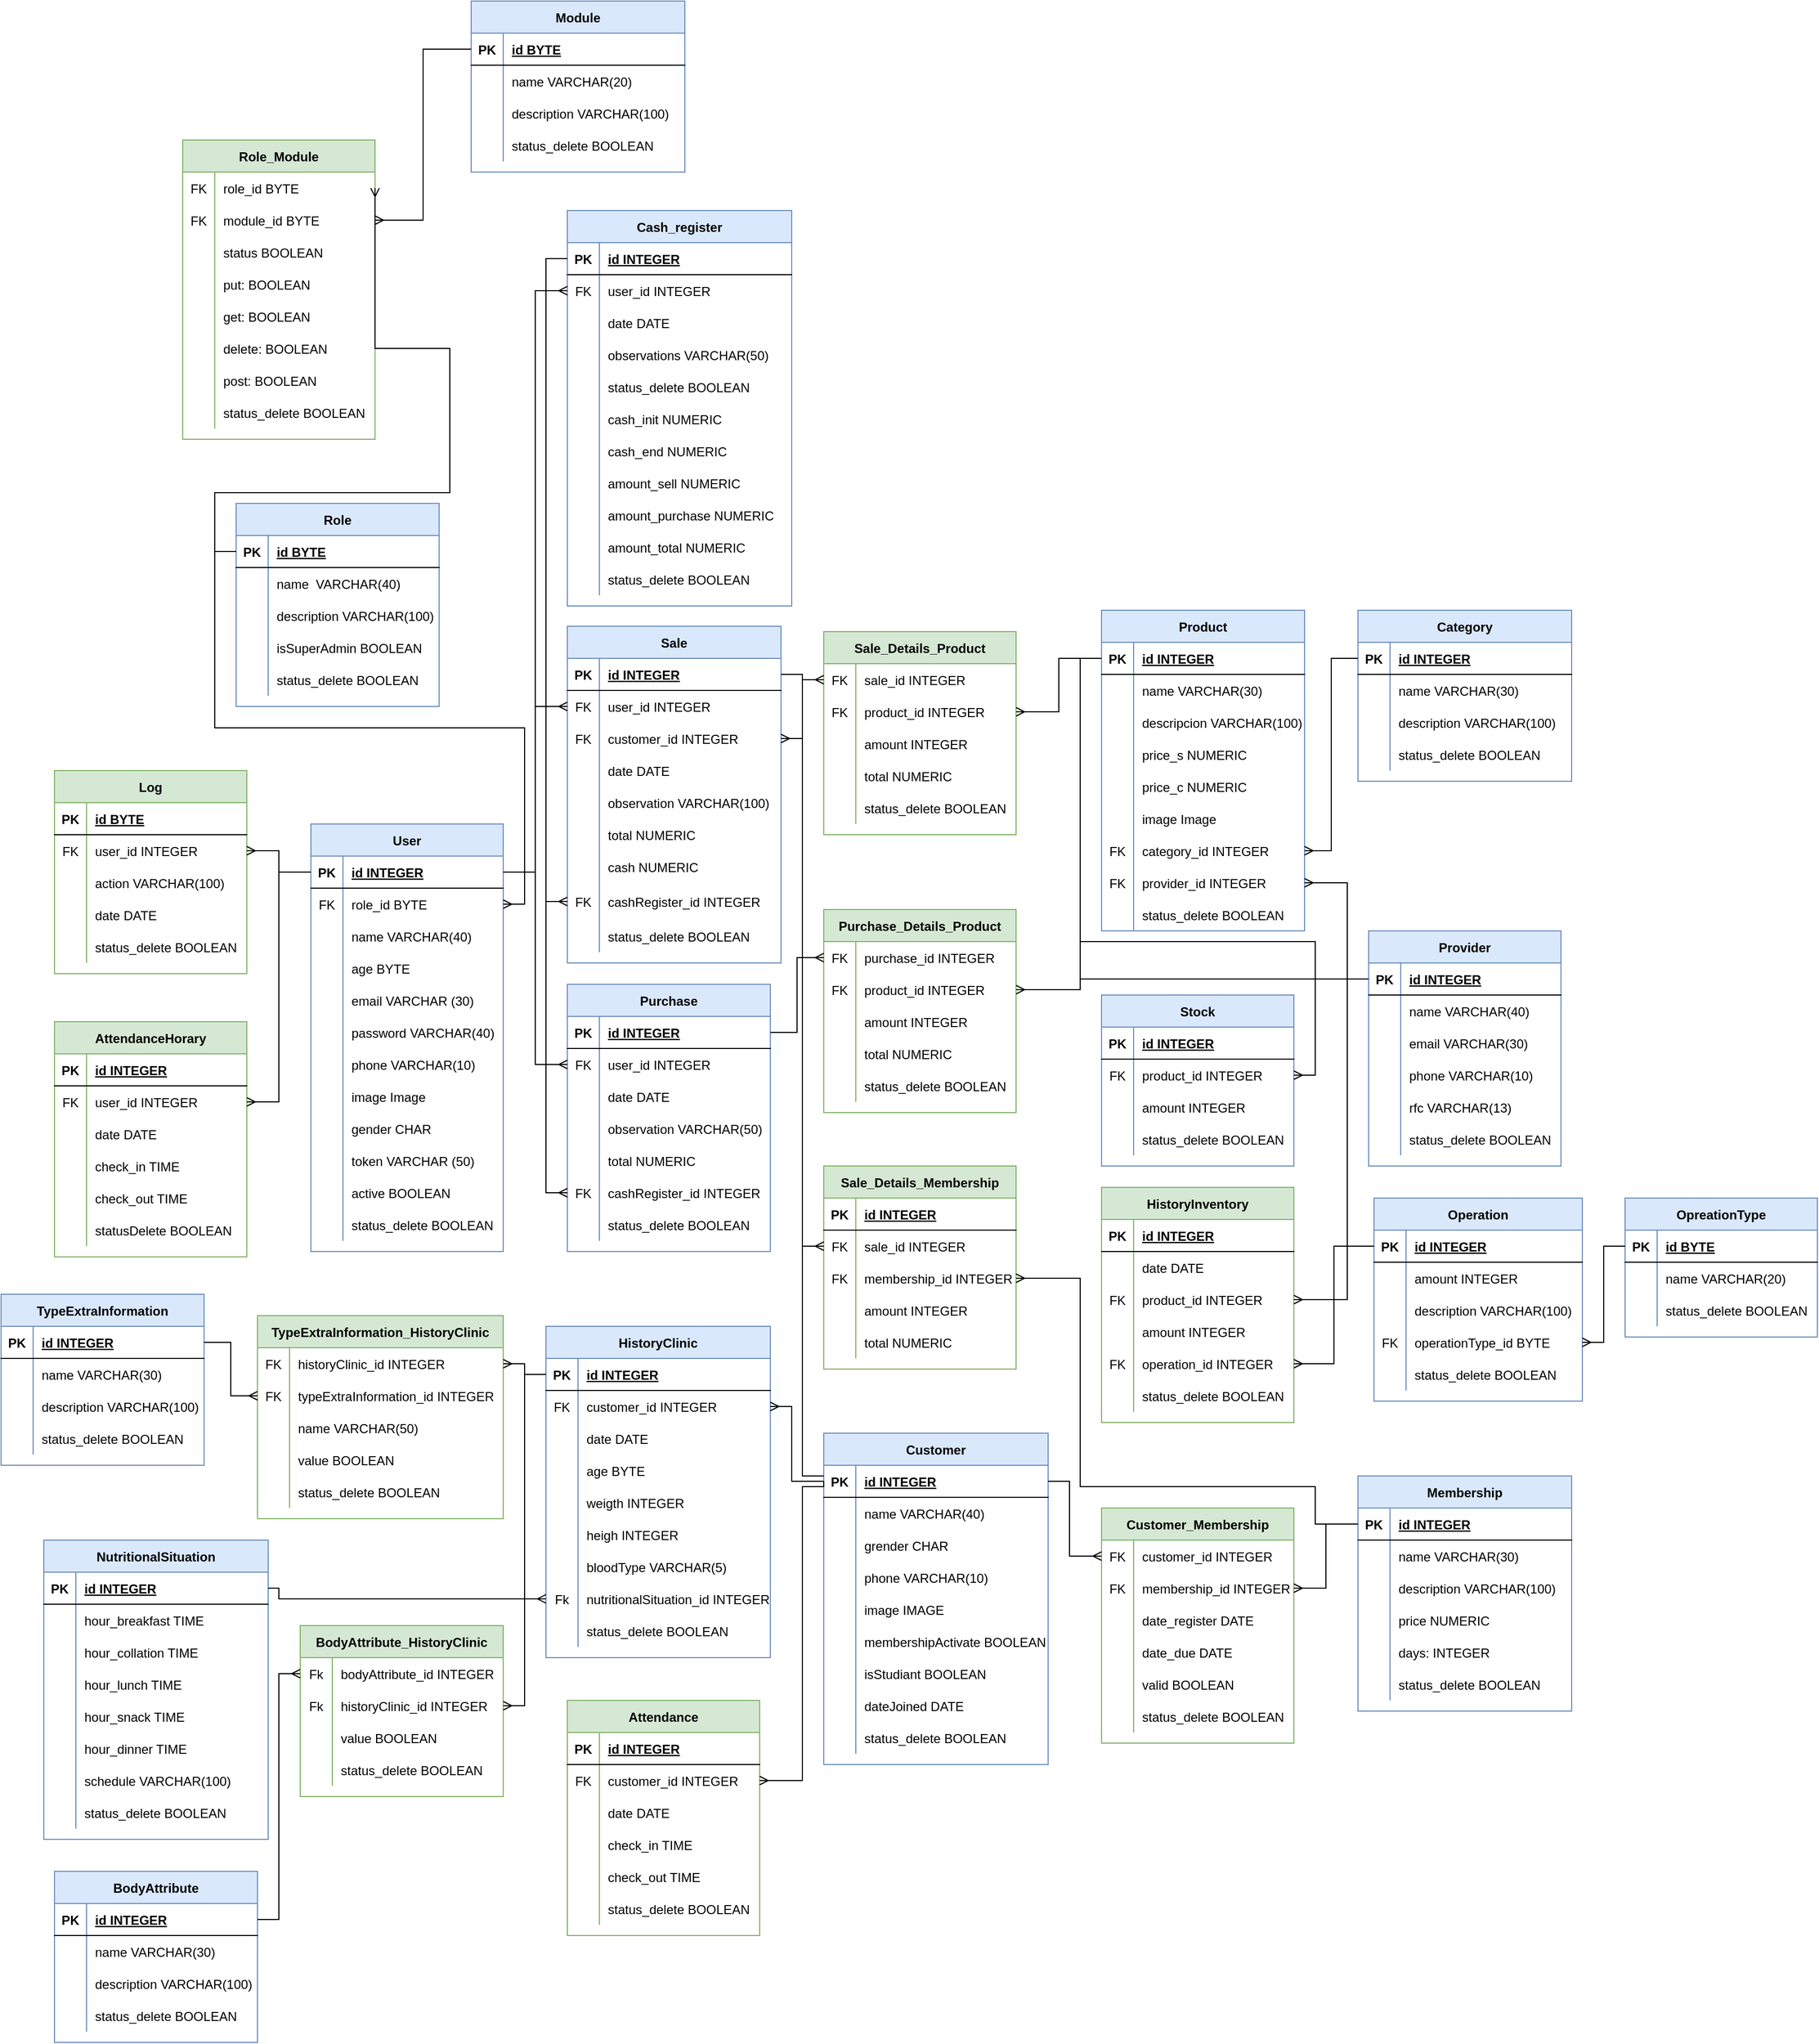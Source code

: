<mxfile version="15.6.6" type="github" pages="2"><diagram name="Relacional" id="9f46799a-70d6-7492-0946-bef42562c5a5"><mxGraphModel dx="2522" dy="1640" grid="1" gridSize="10" guides="1" tooltips="1" connect="1" arrows="1" fold="1" page="1" pageScale="1" pageWidth="1100" pageHeight="850" background="#ffffff" math="0" shadow="0"><root><mxCell id="0"/><mxCell id="1" parent="0"/><mxCell id="5wodTUd8L35nDadMBS7a-1" value="Product" style="shape=table;startSize=30;container=1;collapsible=1;childLayout=tableLayout;fixedRows=1;rowLines=0;fontStyle=1;align=center;resizeLast=1;fillColor=#dae8fc;strokeColor=#6c8ebf;" parent="1" vertex="1"><mxGeometry x="560" y="40" width="190" height="300" as="geometry"/></mxCell><mxCell id="5wodTUd8L35nDadMBS7a-2" value="" style="shape=partialRectangle;collapsible=0;dropTarget=0;pointerEvents=0;fillColor=none;top=0;left=0;bottom=1;right=0;points=[[0,0.5],[1,0.5]];portConstraint=eastwest;" parent="5wodTUd8L35nDadMBS7a-1" vertex="1"><mxGeometry y="30" width="190" height="30" as="geometry"/></mxCell><mxCell id="5wodTUd8L35nDadMBS7a-3" value="PK" style="shape=partialRectangle;connectable=0;fillColor=none;top=0;left=0;bottom=0;right=0;fontStyle=1;overflow=hidden;" parent="5wodTUd8L35nDadMBS7a-2" vertex="1"><mxGeometry width="30" height="30" as="geometry"/></mxCell><mxCell id="5wodTUd8L35nDadMBS7a-4" value="id INTEGER" style="shape=partialRectangle;connectable=0;fillColor=none;top=0;left=0;bottom=0;right=0;align=left;spacingLeft=6;fontStyle=5;overflow=hidden;" parent="5wodTUd8L35nDadMBS7a-2" vertex="1"><mxGeometry x="30" width="160" height="30" as="geometry"/></mxCell><mxCell id="5wodTUd8L35nDadMBS7a-5" value="" style="shape=partialRectangle;collapsible=0;dropTarget=0;pointerEvents=0;fillColor=none;top=0;left=0;bottom=0;right=0;points=[[0,0.5],[1,0.5]];portConstraint=eastwest;" parent="5wodTUd8L35nDadMBS7a-1" vertex="1"><mxGeometry y="60" width="190" height="30" as="geometry"/></mxCell><mxCell id="5wodTUd8L35nDadMBS7a-6" value="" style="shape=partialRectangle;connectable=0;fillColor=none;top=0;left=0;bottom=0;right=0;editable=1;overflow=hidden;" parent="5wodTUd8L35nDadMBS7a-5" vertex="1"><mxGeometry width="30" height="30" as="geometry"/></mxCell><mxCell id="5wodTUd8L35nDadMBS7a-7" value="name VARCHAR(30)" style="shape=partialRectangle;connectable=0;fillColor=none;top=0;left=0;bottom=0;right=0;align=left;spacingLeft=6;overflow=hidden;" parent="5wodTUd8L35nDadMBS7a-5" vertex="1"><mxGeometry x="30" width="160" height="30" as="geometry"/></mxCell><mxCell id="5wodTUd8L35nDadMBS7a-8" value="" style="shape=partialRectangle;collapsible=0;dropTarget=0;pointerEvents=0;fillColor=none;top=0;left=0;bottom=0;right=0;points=[[0,0.5],[1,0.5]];portConstraint=eastwest;" parent="5wodTUd8L35nDadMBS7a-1" vertex="1"><mxGeometry y="90" width="190" height="30" as="geometry"/></mxCell><mxCell id="5wodTUd8L35nDadMBS7a-9" value="" style="shape=partialRectangle;connectable=0;fillColor=none;top=0;left=0;bottom=0;right=0;editable=1;overflow=hidden;" parent="5wodTUd8L35nDadMBS7a-8" vertex="1"><mxGeometry width="30" height="30" as="geometry"/></mxCell><mxCell id="5wodTUd8L35nDadMBS7a-10" value="descripcion VARCHAR(100)" style="shape=partialRectangle;connectable=0;fillColor=none;top=0;left=0;bottom=0;right=0;align=left;spacingLeft=6;overflow=hidden;" parent="5wodTUd8L35nDadMBS7a-8" vertex="1"><mxGeometry x="30" width="160" height="30" as="geometry"/></mxCell><mxCell id="5wodTUd8L35nDadMBS7a-11" value="" style="shape=partialRectangle;collapsible=0;dropTarget=0;pointerEvents=0;fillColor=none;top=0;left=0;bottom=0;right=0;points=[[0,0.5],[1,0.5]];portConstraint=eastwest;" parent="5wodTUd8L35nDadMBS7a-1" vertex="1"><mxGeometry y="120" width="190" height="30" as="geometry"/></mxCell><mxCell id="5wodTUd8L35nDadMBS7a-12" value="" style="shape=partialRectangle;connectable=0;fillColor=none;top=0;left=0;bottom=0;right=0;editable=1;overflow=hidden;" parent="5wodTUd8L35nDadMBS7a-11" vertex="1"><mxGeometry width="30" height="30" as="geometry"/></mxCell><mxCell id="5wodTUd8L35nDadMBS7a-13" value="price_s NUMERIC" style="shape=partialRectangle;connectable=0;fillColor=none;top=0;left=0;bottom=0;right=0;align=left;spacingLeft=6;overflow=hidden;" parent="5wodTUd8L35nDadMBS7a-11" vertex="1"><mxGeometry x="30" width="160" height="30" as="geometry"/></mxCell><mxCell id="5wodTUd8L35nDadMBS7a-14" style="shape=partialRectangle;collapsible=0;dropTarget=0;pointerEvents=0;fillColor=none;top=0;left=0;bottom=0;right=0;points=[[0,0.5],[1,0.5]];portConstraint=eastwest;" parent="5wodTUd8L35nDadMBS7a-1" vertex="1"><mxGeometry y="150" width="190" height="30" as="geometry"/></mxCell><mxCell id="5wodTUd8L35nDadMBS7a-15" style="shape=partialRectangle;connectable=0;fillColor=none;top=0;left=0;bottom=0;right=0;editable=1;overflow=hidden;" parent="5wodTUd8L35nDadMBS7a-14" vertex="1"><mxGeometry width="30" height="30" as="geometry"/></mxCell><mxCell id="5wodTUd8L35nDadMBS7a-16" value="price_c NUMERIC" style="shape=partialRectangle;connectable=0;fillColor=none;top=0;left=0;bottom=0;right=0;align=left;spacingLeft=6;overflow=hidden;" parent="5wodTUd8L35nDadMBS7a-14" vertex="1"><mxGeometry x="30" width="160" height="30" as="geometry"/></mxCell><mxCell id="5wodTUd8L35nDadMBS7a-20" style="shape=partialRectangle;collapsible=0;dropTarget=0;pointerEvents=0;fillColor=none;top=0;left=0;bottom=0;right=0;points=[[0,0.5],[1,0.5]];portConstraint=eastwest;" parent="5wodTUd8L35nDadMBS7a-1" vertex="1"><mxGeometry y="180" width="190" height="30" as="geometry"/></mxCell><mxCell id="5wodTUd8L35nDadMBS7a-21" style="shape=partialRectangle;connectable=0;fillColor=none;top=0;left=0;bottom=0;right=0;editable=1;overflow=hidden;" parent="5wodTUd8L35nDadMBS7a-20" vertex="1"><mxGeometry width="30" height="30" as="geometry"/></mxCell><mxCell id="5wodTUd8L35nDadMBS7a-22" value="image Image" style="shape=partialRectangle;connectable=0;fillColor=none;top=0;left=0;bottom=0;right=0;align=left;spacingLeft=6;overflow=hidden;" parent="5wodTUd8L35nDadMBS7a-20" vertex="1"><mxGeometry x="30" width="160" height="30" as="geometry"/></mxCell><mxCell id="5wodTUd8L35nDadMBS7a-17" style="shape=partialRectangle;collapsible=0;dropTarget=0;pointerEvents=0;fillColor=none;top=0;left=0;bottom=0;right=0;points=[[0,0.5],[1,0.5]];portConstraint=eastwest;" parent="5wodTUd8L35nDadMBS7a-1" vertex="1"><mxGeometry y="210" width="190" height="30" as="geometry"/></mxCell><mxCell id="5wodTUd8L35nDadMBS7a-18" value="FK" style="shape=partialRectangle;connectable=0;fillColor=none;top=0;left=0;bottom=0;right=0;editable=1;overflow=hidden;" parent="5wodTUd8L35nDadMBS7a-17" vertex="1"><mxGeometry width="30" height="30" as="geometry"/></mxCell><mxCell id="5wodTUd8L35nDadMBS7a-19" value="category_id INTEGER" style="shape=partialRectangle;connectable=0;fillColor=none;top=0;left=0;bottom=0;right=0;align=left;spacingLeft=6;overflow=hidden;" parent="5wodTUd8L35nDadMBS7a-17" vertex="1"><mxGeometry x="30" width="160" height="30" as="geometry"/></mxCell><mxCell id="5wodTUd8L35nDadMBS7a-197" style="shape=partialRectangle;collapsible=0;dropTarget=0;pointerEvents=0;fillColor=none;top=0;left=0;bottom=0;right=0;points=[[0,0.5],[1,0.5]];portConstraint=eastwest;" parent="5wodTUd8L35nDadMBS7a-1" vertex="1"><mxGeometry y="240" width="190" height="30" as="geometry"/></mxCell><mxCell id="5wodTUd8L35nDadMBS7a-198" value="FK" style="shape=partialRectangle;connectable=0;fillColor=none;top=0;left=0;bottom=0;right=0;editable=1;overflow=hidden;" parent="5wodTUd8L35nDadMBS7a-197" vertex="1"><mxGeometry width="30" height="30" as="geometry"/></mxCell><mxCell id="5wodTUd8L35nDadMBS7a-199" value="provider_id INTEGER" style="shape=partialRectangle;connectable=0;fillColor=none;top=0;left=0;bottom=0;right=0;align=left;spacingLeft=6;overflow=hidden;" parent="5wodTUd8L35nDadMBS7a-197" vertex="1"><mxGeometry x="30" width="160" height="30" as="geometry"/></mxCell><mxCell id="QtwRRhF8IUovjGNjm-rm-10" style="shape=partialRectangle;collapsible=0;dropTarget=0;pointerEvents=0;fillColor=none;top=0;left=0;bottom=0;right=0;points=[[0,0.5],[1,0.5]];portConstraint=eastwest;" parent="5wodTUd8L35nDadMBS7a-1" vertex="1"><mxGeometry y="270" width="190" height="30" as="geometry"/></mxCell><mxCell id="QtwRRhF8IUovjGNjm-rm-11" style="shape=partialRectangle;connectable=0;fillColor=none;top=0;left=0;bottom=0;right=0;editable=1;overflow=hidden;" parent="QtwRRhF8IUovjGNjm-rm-10" vertex="1"><mxGeometry width="30" height="30" as="geometry"/></mxCell><mxCell id="QtwRRhF8IUovjGNjm-rm-12" value="status_delete BOOLEAN" style="shape=partialRectangle;connectable=0;fillColor=none;top=0;left=0;bottom=0;right=0;align=left;spacingLeft=6;overflow=hidden;" parent="QtwRRhF8IUovjGNjm-rm-10" vertex="1"><mxGeometry x="30" width="160" height="30" as="geometry"/></mxCell><mxCell id="5wodTUd8L35nDadMBS7a-23" value="Category" style="shape=table;startSize=30;container=1;collapsible=1;childLayout=tableLayout;fixedRows=1;rowLines=0;fontStyle=1;align=center;resizeLast=1;fillColor=#dae8fc;strokeColor=#6c8ebf;" parent="1" vertex="1"><mxGeometry x="800" y="40" width="200" height="160" as="geometry"/></mxCell><mxCell id="5wodTUd8L35nDadMBS7a-24" value="" style="shape=partialRectangle;collapsible=0;dropTarget=0;pointerEvents=0;fillColor=none;top=0;left=0;bottom=1;right=0;points=[[0,0.5],[1,0.5]];portConstraint=eastwest;" parent="5wodTUd8L35nDadMBS7a-23" vertex="1"><mxGeometry y="30" width="200" height="30" as="geometry"/></mxCell><mxCell id="5wodTUd8L35nDadMBS7a-25" value="PK" style="shape=partialRectangle;connectable=0;fillColor=none;top=0;left=0;bottom=0;right=0;fontStyle=1;overflow=hidden;" parent="5wodTUd8L35nDadMBS7a-24" vertex="1"><mxGeometry width="30" height="30" as="geometry"/></mxCell><mxCell id="5wodTUd8L35nDadMBS7a-26" value="id INTEGER" style="shape=partialRectangle;connectable=0;fillColor=none;top=0;left=0;bottom=0;right=0;align=left;spacingLeft=6;fontStyle=5;overflow=hidden;" parent="5wodTUd8L35nDadMBS7a-24" vertex="1"><mxGeometry x="30" width="170" height="30" as="geometry"/></mxCell><mxCell id="5wodTUd8L35nDadMBS7a-27" value="" style="shape=partialRectangle;collapsible=0;dropTarget=0;pointerEvents=0;fillColor=none;top=0;left=0;bottom=0;right=0;points=[[0,0.5],[1,0.5]];portConstraint=eastwest;" parent="5wodTUd8L35nDadMBS7a-23" vertex="1"><mxGeometry y="60" width="200" height="30" as="geometry"/></mxCell><mxCell id="5wodTUd8L35nDadMBS7a-28" value="" style="shape=partialRectangle;connectable=0;fillColor=none;top=0;left=0;bottom=0;right=0;editable=1;overflow=hidden;" parent="5wodTUd8L35nDadMBS7a-27" vertex="1"><mxGeometry width="30" height="30" as="geometry"/></mxCell><mxCell id="5wodTUd8L35nDadMBS7a-29" value="name VARCHAR(30)" style="shape=partialRectangle;connectable=0;fillColor=none;top=0;left=0;bottom=0;right=0;align=left;spacingLeft=6;overflow=hidden;" parent="5wodTUd8L35nDadMBS7a-27" vertex="1"><mxGeometry x="30" width="170" height="30" as="geometry"/></mxCell><mxCell id="5wodTUd8L35nDadMBS7a-30" value="" style="shape=partialRectangle;collapsible=0;dropTarget=0;pointerEvents=0;fillColor=none;top=0;left=0;bottom=0;right=0;points=[[0,0.5],[1,0.5]];portConstraint=eastwest;" parent="5wodTUd8L35nDadMBS7a-23" vertex="1"><mxGeometry y="90" width="200" height="30" as="geometry"/></mxCell><mxCell id="5wodTUd8L35nDadMBS7a-31" value="" style="shape=partialRectangle;connectable=0;fillColor=none;top=0;left=0;bottom=0;right=0;editable=1;overflow=hidden;" parent="5wodTUd8L35nDadMBS7a-30" vertex="1"><mxGeometry width="30" height="30" as="geometry"/></mxCell><mxCell id="5wodTUd8L35nDadMBS7a-32" value="description VARCHAR(100)" style="shape=partialRectangle;connectable=0;fillColor=none;top=0;left=0;bottom=0;right=0;align=left;spacingLeft=6;overflow=hidden;" parent="5wodTUd8L35nDadMBS7a-30" vertex="1"><mxGeometry x="30" width="170" height="30" as="geometry"/></mxCell><mxCell id="5wodTUd8L35nDadMBS7a-33" value="" style="shape=partialRectangle;collapsible=0;dropTarget=0;pointerEvents=0;fillColor=none;top=0;left=0;bottom=0;right=0;points=[[0,0.5],[1,0.5]];portConstraint=eastwest;" parent="5wodTUd8L35nDadMBS7a-23" vertex="1"><mxGeometry y="120" width="200" height="30" as="geometry"/></mxCell><mxCell id="5wodTUd8L35nDadMBS7a-34" value="" style="shape=partialRectangle;connectable=0;fillColor=none;top=0;left=0;bottom=0;right=0;editable=1;overflow=hidden;" parent="5wodTUd8L35nDadMBS7a-33" vertex="1"><mxGeometry width="30" height="30" as="geometry"/></mxCell><mxCell id="5wodTUd8L35nDadMBS7a-35" value="status_delete BOOLEAN" style="shape=partialRectangle;connectable=0;fillColor=none;top=0;left=0;bottom=0;right=0;align=left;spacingLeft=6;overflow=hidden;" parent="5wodTUd8L35nDadMBS7a-33" vertex="1"><mxGeometry x="30" width="170" height="30" as="geometry"/></mxCell><mxCell id="5wodTUd8L35nDadMBS7a-36" style="edgeStyle=orthogonalEdgeStyle;rounded=0;orthogonalLoop=1;jettySize=auto;html=1;entryX=1;entryY=0.5;entryDx=0;entryDy=0;endArrow=ERmany;endFill=0;" parent="1" source="5wodTUd8L35nDadMBS7a-24" target="5wodTUd8L35nDadMBS7a-17" edge="1"><mxGeometry relative="1" as="geometry"/></mxCell><mxCell id="5wodTUd8L35nDadMBS7a-37" value="User" style="shape=table;startSize=30;container=1;collapsible=1;childLayout=tableLayout;fixedRows=1;rowLines=0;fontStyle=1;align=center;resizeLast=1;fillColor=#dae8fc;strokeColor=#6c8ebf;" parent="1" vertex="1"><mxGeometry x="-180" y="240" width="180" height="400" as="geometry"/></mxCell><mxCell id="5wodTUd8L35nDadMBS7a-38" value="" style="shape=partialRectangle;collapsible=0;dropTarget=0;pointerEvents=0;fillColor=none;top=0;left=0;bottom=1;right=0;points=[[0,0.5],[1,0.5]];portConstraint=eastwest;" parent="5wodTUd8L35nDadMBS7a-37" vertex="1"><mxGeometry y="30" width="180" height="30" as="geometry"/></mxCell><mxCell id="5wodTUd8L35nDadMBS7a-39" value="PK" style="shape=partialRectangle;connectable=0;fillColor=none;top=0;left=0;bottom=0;right=0;fontStyle=1;overflow=hidden;" parent="5wodTUd8L35nDadMBS7a-38" vertex="1"><mxGeometry width="30" height="30" as="geometry"/></mxCell><mxCell id="5wodTUd8L35nDadMBS7a-40" value="id INTEGER" style="shape=partialRectangle;connectable=0;fillColor=none;top=0;left=0;bottom=0;right=0;align=left;spacingLeft=6;fontStyle=5;overflow=hidden;" parent="5wodTUd8L35nDadMBS7a-38" vertex="1"><mxGeometry x="30" width="150" height="30" as="geometry"/></mxCell><mxCell id="5wodTUd8L35nDadMBS7a-155" style="shape=partialRectangle;collapsible=0;dropTarget=0;pointerEvents=0;fillColor=none;top=0;left=0;bottom=0;right=0;points=[[0,0.5],[1,0.5]];portConstraint=eastwest;" parent="5wodTUd8L35nDadMBS7a-37" vertex="1"><mxGeometry y="60" width="180" height="30" as="geometry"/></mxCell><mxCell id="5wodTUd8L35nDadMBS7a-156" value="FK" style="shape=partialRectangle;connectable=0;fillColor=none;top=0;left=0;bottom=0;right=0;editable=1;overflow=hidden;" parent="5wodTUd8L35nDadMBS7a-155" vertex="1"><mxGeometry width="30" height="30" as="geometry"/></mxCell><mxCell id="5wodTUd8L35nDadMBS7a-157" value="role_id BYTE" style="shape=partialRectangle;connectable=0;fillColor=none;top=0;left=0;bottom=0;right=0;align=left;spacingLeft=6;overflow=hidden;" parent="5wodTUd8L35nDadMBS7a-155" vertex="1"><mxGeometry x="30" width="150" height="30" as="geometry"/></mxCell><mxCell id="5wodTUd8L35nDadMBS7a-41" value="" style="shape=partialRectangle;collapsible=0;dropTarget=0;pointerEvents=0;fillColor=none;top=0;left=0;bottom=0;right=0;points=[[0,0.5],[1,0.5]];portConstraint=eastwest;" parent="5wodTUd8L35nDadMBS7a-37" vertex="1"><mxGeometry y="90" width="180" height="30" as="geometry"/></mxCell><mxCell id="5wodTUd8L35nDadMBS7a-42" value="" style="shape=partialRectangle;connectable=0;fillColor=none;top=0;left=0;bottom=0;right=0;editable=1;overflow=hidden;" parent="5wodTUd8L35nDadMBS7a-41" vertex="1"><mxGeometry width="30" height="30" as="geometry"/></mxCell><mxCell id="5wodTUd8L35nDadMBS7a-43" value="name VARCHAR(40)" style="shape=partialRectangle;connectable=0;fillColor=none;top=0;left=0;bottom=0;right=0;align=left;spacingLeft=6;overflow=hidden;" parent="5wodTUd8L35nDadMBS7a-41" vertex="1"><mxGeometry x="30" width="150" height="30" as="geometry"/></mxCell><mxCell id="5wodTUd8L35nDadMBS7a-44" value="" style="shape=partialRectangle;collapsible=0;dropTarget=0;pointerEvents=0;fillColor=none;top=0;left=0;bottom=0;right=0;points=[[0,0.5],[1,0.5]];portConstraint=eastwest;" parent="5wodTUd8L35nDadMBS7a-37" vertex="1"><mxGeometry y="120" width="180" height="30" as="geometry"/></mxCell><mxCell id="5wodTUd8L35nDadMBS7a-45" value="" style="shape=partialRectangle;connectable=0;fillColor=none;top=0;left=0;bottom=0;right=0;editable=1;overflow=hidden;" parent="5wodTUd8L35nDadMBS7a-44" vertex="1"><mxGeometry width="30" height="30" as="geometry"/></mxCell><mxCell id="5wodTUd8L35nDadMBS7a-46" value="age BYTE" style="shape=partialRectangle;connectable=0;fillColor=none;top=0;left=0;bottom=0;right=0;align=left;spacingLeft=6;overflow=hidden;" parent="5wodTUd8L35nDadMBS7a-44" vertex="1"><mxGeometry x="30" width="150" height="30" as="geometry"/></mxCell><mxCell id="5wodTUd8L35nDadMBS7a-47" value="" style="shape=partialRectangle;collapsible=0;dropTarget=0;pointerEvents=0;fillColor=none;top=0;left=0;bottom=0;right=0;points=[[0,0.5],[1,0.5]];portConstraint=eastwest;" parent="5wodTUd8L35nDadMBS7a-37" vertex="1"><mxGeometry y="150" width="180" height="30" as="geometry"/></mxCell><mxCell id="5wodTUd8L35nDadMBS7a-48" value="" style="shape=partialRectangle;connectable=0;fillColor=none;top=0;left=0;bottom=0;right=0;editable=1;overflow=hidden;" parent="5wodTUd8L35nDadMBS7a-47" vertex="1"><mxGeometry width="30" height="30" as="geometry"/></mxCell><mxCell id="5wodTUd8L35nDadMBS7a-49" value="email VARCHAR (30)" style="shape=partialRectangle;connectable=0;fillColor=none;top=0;left=0;bottom=0;right=0;align=left;spacingLeft=6;overflow=hidden;" parent="5wodTUd8L35nDadMBS7a-47" vertex="1"><mxGeometry x="30" width="150" height="30" as="geometry"/></mxCell><mxCell id="5wodTUd8L35nDadMBS7a-63" style="shape=partialRectangle;collapsible=0;dropTarget=0;pointerEvents=0;fillColor=none;top=0;left=0;bottom=0;right=0;points=[[0,0.5],[1,0.5]];portConstraint=eastwest;" parent="5wodTUd8L35nDadMBS7a-37" vertex="1"><mxGeometry y="180" width="180" height="30" as="geometry"/></mxCell><mxCell id="5wodTUd8L35nDadMBS7a-64" style="shape=partialRectangle;connectable=0;fillColor=none;top=0;left=0;bottom=0;right=0;editable=1;overflow=hidden;" parent="5wodTUd8L35nDadMBS7a-63" vertex="1"><mxGeometry width="30" height="30" as="geometry"/></mxCell><mxCell id="5wodTUd8L35nDadMBS7a-65" value="password VARCHAR(40)" style="shape=partialRectangle;connectable=0;fillColor=none;top=0;left=0;bottom=0;right=0;align=left;spacingLeft=6;overflow=hidden;" parent="5wodTUd8L35nDadMBS7a-63" vertex="1"><mxGeometry x="30" width="150" height="30" as="geometry"/></mxCell><mxCell id="5wodTUd8L35nDadMBS7a-188" style="shape=partialRectangle;collapsible=0;dropTarget=0;pointerEvents=0;fillColor=none;top=0;left=0;bottom=0;right=0;points=[[0,0.5],[1,0.5]];portConstraint=eastwest;" parent="5wodTUd8L35nDadMBS7a-37" vertex="1"><mxGeometry y="210" width="180" height="30" as="geometry"/></mxCell><mxCell id="5wodTUd8L35nDadMBS7a-189" style="shape=partialRectangle;connectable=0;fillColor=none;top=0;left=0;bottom=0;right=0;editable=1;overflow=hidden;" parent="5wodTUd8L35nDadMBS7a-188" vertex="1"><mxGeometry width="30" height="30" as="geometry"/></mxCell><mxCell id="5wodTUd8L35nDadMBS7a-190" value="phone VARCHAR(10)" style="shape=partialRectangle;connectable=0;fillColor=none;top=0;left=0;bottom=0;right=0;align=left;spacingLeft=6;overflow=hidden;" parent="5wodTUd8L35nDadMBS7a-188" vertex="1"><mxGeometry x="30" width="150" height="30" as="geometry"/></mxCell><mxCell id="5wodTUd8L35nDadMBS7a-66" style="shape=partialRectangle;collapsible=0;dropTarget=0;pointerEvents=0;fillColor=none;top=0;left=0;bottom=0;right=0;points=[[0,0.5],[1,0.5]];portConstraint=eastwest;" parent="5wodTUd8L35nDadMBS7a-37" vertex="1"><mxGeometry y="240" width="180" height="30" as="geometry"/></mxCell><mxCell id="5wodTUd8L35nDadMBS7a-67" style="shape=partialRectangle;connectable=0;fillColor=none;top=0;left=0;bottom=0;right=0;editable=1;overflow=hidden;" parent="5wodTUd8L35nDadMBS7a-66" vertex="1"><mxGeometry width="30" height="30" as="geometry"/></mxCell><mxCell id="5wodTUd8L35nDadMBS7a-68" value="image Image" style="shape=partialRectangle;connectable=0;fillColor=none;top=0;left=0;bottom=0;right=0;align=left;spacingLeft=6;overflow=hidden;" parent="5wodTUd8L35nDadMBS7a-66" vertex="1"><mxGeometry x="30" width="150" height="30" as="geometry"/></mxCell><mxCell id="5wodTUd8L35nDadMBS7a-69" style="shape=partialRectangle;collapsible=0;dropTarget=0;pointerEvents=0;fillColor=none;top=0;left=0;bottom=0;right=0;points=[[0,0.5],[1,0.5]];portConstraint=eastwest;" parent="5wodTUd8L35nDadMBS7a-37" vertex="1"><mxGeometry y="270" width="180" height="30" as="geometry"/></mxCell><mxCell id="5wodTUd8L35nDadMBS7a-70" style="shape=partialRectangle;connectable=0;fillColor=none;top=0;left=0;bottom=0;right=0;editable=1;overflow=hidden;" parent="5wodTUd8L35nDadMBS7a-69" vertex="1"><mxGeometry width="30" height="30" as="geometry"/></mxCell><mxCell id="5wodTUd8L35nDadMBS7a-71" value="gender CHAR" style="shape=partialRectangle;connectable=0;fillColor=none;top=0;left=0;bottom=0;right=0;align=left;spacingLeft=6;overflow=hidden;" parent="5wodTUd8L35nDadMBS7a-69" vertex="1"><mxGeometry x="30" width="150" height="30" as="geometry"/></mxCell><mxCell id="5wodTUd8L35nDadMBS7a-151" style="shape=partialRectangle;collapsible=0;dropTarget=0;pointerEvents=0;fillColor=none;top=0;left=0;bottom=0;right=0;points=[[0,0.5],[1,0.5]];portConstraint=eastwest;" parent="5wodTUd8L35nDadMBS7a-37" vertex="1"><mxGeometry y="300" width="180" height="30" as="geometry"/></mxCell><mxCell id="5wodTUd8L35nDadMBS7a-152" style="shape=partialRectangle;connectable=0;fillColor=none;top=0;left=0;bottom=0;right=0;editable=1;overflow=hidden;" parent="5wodTUd8L35nDadMBS7a-151" vertex="1"><mxGeometry width="30" height="30" as="geometry"/></mxCell><mxCell id="5wodTUd8L35nDadMBS7a-153" value="token VARCHAR (50)" style="shape=partialRectangle;connectable=0;fillColor=none;top=0;left=0;bottom=0;right=0;align=left;spacingLeft=6;overflow=hidden;" parent="5wodTUd8L35nDadMBS7a-151" vertex="1"><mxGeometry x="30" width="150" height="30" as="geometry"/></mxCell><mxCell id="CBMPCHx-VMgBVOorcbca-1" style="shape=partialRectangle;collapsible=0;dropTarget=0;pointerEvents=0;fillColor=none;top=0;left=0;bottom=0;right=0;points=[[0,0.5],[1,0.5]];portConstraint=eastwest;" parent="5wodTUd8L35nDadMBS7a-37" vertex="1"><mxGeometry y="330" width="180" height="30" as="geometry"/></mxCell><mxCell id="CBMPCHx-VMgBVOorcbca-2" style="shape=partialRectangle;connectable=0;fillColor=none;top=0;left=0;bottom=0;right=0;editable=1;overflow=hidden;" parent="CBMPCHx-VMgBVOorcbca-1" vertex="1"><mxGeometry width="30" height="30" as="geometry"/></mxCell><mxCell id="CBMPCHx-VMgBVOorcbca-3" value="active BOOLEAN" style="shape=partialRectangle;connectable=0;fillColor=none;top=0;left=0;bottom=0;right=0;align=left;spacingLeft=6;overflow=hidden;" parent="CBMPCHx-VMgBVOorcbca-1" vertex="1"><mxGeometry x="30" width="150" height="30" as="geometry"/></mxCell><mxCell id="zThno4AfVa5H10gRgE2Z-1" style="shape=partialRectangle;collapsible=0;dropTarget=0;pointerEvents=0;fillColor=none;top=0;left=0;bottom=0;right=0;points=[[0,0.5],[1,0.5]];portConstraint=eastwest;" parent="5wodTUd8L35nDadMBS7a-37" vertex="1"><mxGeometry y="360" width="180" height="30" as="geometry"/></mxCell><mxCell id="zThno4AfVa5H10gRgE2Z-2" style="shape=partialRectangle;connectable=0;fillColor=none;top=0;left=0;bottom=0;right=0;editable=1;overflow=hidden;" parent="zThno4AfVa5H10gRgE2Z-1" vertex="1"><mxGeometry width="30" height="30" as="geometry"/></mxCell><mxCell id="zThno4AfVa5H10gRgE2Z-3" value="status_delete BOOLEAN" style="shape=partialRectangle;connectable=0;fillColor=none;top=0;left=0;bottom=0;right=0;align=left;spacingLeft=6;overflow=hidden;" parent="zThno4AfVa5H10gRgE2Z-1" vertex="1"><mxGeometry x="30" width="150" height="30" as="geometry"/></mxCell><mxCell id="5wodTUd8L35nDadMBS7a-50" value="Role" style="shape=table;startSize=30;container=1;collapsible=1;childLayout=tableLayout;fixedRows=1;rowLines=0;fontStyle=1;align=center;resizeLast=1;fillColor=#dae8fc;strokeColor=#6c8ebf;" parent="1" vertex="1"><mxGeometry x="-250" y="-60" width="190.0" height="190" as="geometry"/></mxCell><mxCell id="5wodTUd8L35nDadMBS7a-51" value="" style="shape=partialRectangle;collapsible=0;dropTarget=0;pointerEvents=0;fillColor=none;top=0;left=0;bottom=1;right=0;points=[[0,0.5],[1,0.5]];portConstraint=eastwest;" parent="5wodTUd8L35nDadMBS7a-50" vertex="1"><mxGeometry y="30" width="190.0" height="30" as="geometry"/></mxCell><mxCell id="5wodTUd8L35nDadMBS7a-52" value="PK" style="shape=partialRectangle;connectable=0;fillColor=none;top=0;left=0;bottom=0;right=0;fontStyle=1;overflow=hidden;" parent="5wodTUd8L35nDadMBS7a-51" vertex="1"><mxGeometry width="30" height="30" as="geometry"/></mxCell><mxCell id="5wodTUd8L35nDadMBS7a-53" value="id BYTE" style="shape=partialRectangle;connectable=0;fillColor=none;top=0;left=0;bottom=0;right=0;align=left;spacingLeft=6;fontStyle=5;overflow=hidden;" parent="5wodTUd8L35nDadMBS7a-51" vertex="1"><mxGeometry x="30" width="160.0" height="30" as="geometry"/></mxCell><mxCell id="5wodTUd8L35nDadMBS7a-54" value="" style="shape=partialRectangle;collapsible=0;dropTarget=0;pointerEvents=0;fillColor=none;top=0;left=0;bottom=0;right=0;points=[[0,0.5],[1,0.5]];portConstraint=eastwest;" parent="5wodTUd8L35nDadMBS7a-50" vertex="1"><mxGeometry y="60" width="190.0" height="30" as="geometry"/></mxCell><mxCell id="5wodTUd8L35nDadMBS7a-55" value="" style="shape=partialRectangle;connectable=0;fillColor=none;top=0;left=0;bottom=0;right=0;editable=1;overflow=hidden;" parent="5wodTUd8L35nDadMBS7a-54" vertex="1"><mxGeometry width="30" height="30" as="geometry"/></mxCell><mxCell id="5wodTUd8L35nDadMBS7a-56" value="name  VARCHAR(40)" style="shape=partialRectangle;connectable=0;fillColor=none;top=0;left=0;bottom=0;right=0;align=left;spacingLeft=6;overflow=hidden;" parent="5wodTUd8L35nDadMBS7a-54" vertex="1"><mxGeometry x="30" width="160.0" height="30" as="geometry"/></mxCell><mxCell id="5wodTUd8L35nDadMBS7a-57" value="" style="shape=partialRectangle;collapsible=0;dropTarget=0;pointerEvents=0;fillColor=none;top=0;left=0;bottom=0;right=0;points=[[0,0.5],[1,0.5]];portConstraint=eastwest;" parent="5wodTUd8L35nDadMBS7a-50" vertex="1"><mxGeometry y="90" width="190.0" height="30" as="geometry"/></mxCell><mxCell id="5wodTUd8L35nDadMBS7a-58" value="" style="shape=partialRectangle;connectable=0;fillColor=none;top=0;left=0;bottom=0;right=0;editable=1;overflow=hidden;" parent="5wodTUd8L35nDadMBS7a-57" vertex="1"><mxGeometry width="30" height="30" as="geometry"/></mxCell><mxCell id="5wodTUd8L35nDadMBS7a-59" value="description VARCHAR(100)" style="shape=partialRectangle;connectable=0;fillColor=none;top=0;left=0;bottom=0;right=0;align=left;spacingLeft=6;overflow=hidden;" parent="5wodTUd8L35nDadMBS7a-57" vertex="1"><mxGeometry x="30" width="160.0" height="30" as="geometry"/></mxCell><mxCell id="5wodTUd8L35nDadMBS7a-60" value="" style="shape=partialRectangle;collapsible=0;dropTarget=0;pointerEvents=0;fillColor=none;top=0;left=0;bottom=0;right=0;points=[[0,0.5],[1,0.5]];portConstraint=eastwest;" parent="5wodTUd8L35nDadMBS7a-50" vertex="1"><mxGeometry y="120" width="190.0" height="30" as="geometry"/></mxCell><mxCell id="5wodTUd8L35nDadMBS7a-61" value="" style="shape=partialRectangle;connectable=0;fillColor=none;top=0;left=0;bottom=0;right=0;editable=1;overflow=hidden;" parent="5wodTUd8L35nDadMBS7a-60" vertex="1"><mxGeometry width="30" height="30" as="geometry"/></mxCell><mxCell id="5wodTUd8L35nDadMBS7a-62" value="isSuperAdmin BOOLEAN" style="shape=partialRectangle;connectable=0;fillColor=none;top=0;left=0;bottom=0;right=0;align=left;spacingLeft=6;overflow=hidden;" parent="5wodTUd8L35nDadMBS7a-60" vertex="1"><mxGeometry x="30" width="160.0" height="30" as="geometry"/></mxCell><mxCell id="QtwRRhF8IUovjGNjm-rm-1" style="shape=partialRectangle;collapsible=0;dropTarget=0;pointerEvents=0;fillColor=none;top=0;left=0;bottom=0;right=0;points=[[0,0.5],[1,0.5]];portConstraint=eastwest;" parent="5wodTUd8L35nDadMBS7a-50" vertex="1"><mxGeometry y="150" width="190.0" height="30" as="geometry"/></mxCell><mxCell id="QtwRRhF8IUovjGNjm-rm-2" style="shape=partialRectangle;connectable=0;fillColor=none;top=0;left=0;bottom=0;right=0;editable=1;overflow=hidden;" parent="QtwRRhF8IUovjGNjm-rm-1" vertex="1"><mxGeometry width="30" height="30" as="geometry"/></mxCell><mxCell id="QtwRRhF8IUovjGNjm-rm-3" value="status_delete BOOLEAN" style="shape=partialRectangle;connectable=0;fillColor=none;top=0;left=0;bottom=0;right=0;align=left;spacingLeft=6;overflow=hidden;" parent="QtwRRhF8IUovjGNjm-rm-1" vertex="1"><mxGeometry x="30" width="160.0" height="30" as="geometry"/></mxCell><mxCell id="5wodTUd8L35nDadMBS7a-72" value="Customer" style="shape=table;startSize=30;container=1;collapsible=1;childLayout=tableLayout;fixedRows=1;rowLines=0;fontStyle=1;align=center;resizeLast=1;fillColor=#dae8fc;strokeColor=#6c8ebf;" parent="1" vertex="1"><mxGeometry x="300" y="810" width="210" height="310" as="geometry"/></mxCell><mxCell id="5wodTUd8L35nDadMBS7a-73" value="" style="shape=partialRectangle;collapsible=0;dropTarget=0;pointerEvents=0;fillColor=none;top=0;left=0;bottom=1;right=0;points=[[0,0.5],[1,0.5]];portConstraint=eastwest;" parent="5wodTUd8L35nDadMBS7a-72" vertex="1"><mxGeometry y="30" width="210" height="30" as="geometry"/></mxCell><mxCell id="5wodTUd8L35nDadMBS7a-74" value="PK" style="shape=partialRectangle;connectable=0;fillColor=none;top=0;left=0;bottom=0;right=0;fontStyle=1;overflow=hidden;" parent="5wodTUd8L35nDadMBS7a-73" vertex="1"><mxGeometry width="30" height="30" as="geometry"/></mxCell><mxCell id="5wodTUd8L35nDadMBS7a-75" value="id INTEGER" style="shape=partialRectangle;connectable=0;fillColor=none;top=0;left=0;bottom=0;right=0;align=left;spacingLeft=6;fontStyle=5;overflow=hidden;" parent="5wodTUd8L35nDadMBS7a-73" vertex="1"><mxGeometry x="30" width="180" height="30" as="geometry"/></mxCell><mxCell id="5wodTUd8L35nDadMBS7a-233" style="shape=partialRectangle;collapsible=0;dropTarget=0;pointerEvents=0;fillColor=none;top=0;left=0;bottom=0;right=0;points=[[0,0.5],[1,0.5]];portConstraint=eastwest;" parent="5wodTUd8L35nDadMBS7a-72" vertex="1"><mxGeometry y="60" width="210" height="30" as="geometry"/></mxCell><mxCell id="5wodTUd8L35nDadMBS7a-234" style="shape=partialRectangle;connectable=0;fillColor=none;top=0;left=0;bottom=0;right=0;editable=1;overflow=hidden;" parent="5wodTUd8L35nDadMBS7a-233" vertex="1"><mxGeometry width="30" height="30" as="geometry"/></mxCell><mxCell id="5wodTUd8L35nDadMBS7a-235" value="name VARCHAR(40)" style="shape=partialRectangle;connectable=0;fillColor=none;top=0;left=0;bottom=0;right=0;align=left;spacingLeft=6;overflow=hidden;" parent="5wodTUd8L35nDadMBS7a-233" vertex="1"><mxGeometry x="30" width="180" height="30" as="geometry"/></mxCell><mxCell id="5wodTUd8L35nDadMBS7a-239" style="shape=partialRectangle;collapsible=0;dropTarget=0;pointerEvents=0;fillColor=none;top=0;left=0;bottom=0;right=0;points=[[0,0.5],[1,0.5]];portConstraint=eastwest;" parent="5wodTUd8L35nDadMBS7a-72" vertex="1"><mxGeometry y="90" width="210" height="30" as="geometry"/></mxCell><mxCell id="5wodTUd8L35nDadMBS7a-240" style="shape=partialRectangle;connectable=0;fillColor=none;top=0;left=0;bottom=0;right=0;editable=1;overflow=hidden;" parent="5wodTUd8L35nDadMBS7a-239" vertex="1"><mxGeometry width="30" height="30" as="geometry"/></mxCell><mxCell id="5wodTUd8L35nDadMBS7a-241" value="grender CHAR" style="shape=partialRectangle;connectable=0;fillColor=none;top=0;left=0;bottom=0;right=0;align=left;spacingLeft=6;overflow=hidden;" parent="5wodTUd8L35nDadMBS7a-239" vertex="1"><mxGeometry x="30" width="180" height="30" as="geometry"/></mxCell><mxCell id="5wodTUd8L35nDadMBS7a-242" style="shape=partialRectangle;collapsible=0;dropTarget=0;pointerEvents=0;fillColor=none;top=0;left=0;bottom=0;right=0;points=[[0,0.5],[1,0.5]];portConstraint=eastwest;" parent="5wodTUd8L35nDadMBS7a-72" vertex="1"><mxGeometry y="120" width="210" height="30" as="geometry"/></mxCell><mxCell id="5wodTUd8L35nDadMBS7a-243" style="shape=partialRectangle;connectable=0;fillColor=none;top=0;left=0;bottom=0;right=0;editable=1;overflow=hidden;" parent="5wodTUd8L35nDadMBS7a-242" vertex="1"><mxGeometry width="30" height="30" as="geometry"/></mxCell><mxCell id="5wodTUd8L35nDadMBS7a-244" value="phone VARCHAR(10)" style="shape=partialRectangle;connectable=0;fillColor=none;top=0;left=0;bottom=0;right=0;align=left;spacingLeft=6;overflow=hidden;" parent="5wodTUd8L35nDadMBS7a-242" vertex="1"><mxGeometry x="30" width="180" height="30" as="geometry"/></mxCell><mxCell id="5wodTUd8L35nDadMBS7a-245" style="shape=partialRectangle;collapsible=0;dropTarget=0;pointerEvents=0;fillColor=none;top=0;left=0;bottom=0;right=0;points=[[0,0.5],[1,0.5]];portConstraint=eastwest;" parent="5wodTUd8L35nDadMBS7a-72" vertex="1"><mxGeometry y="150" width="210" height="30" as="geometry"/></mxCell><mxCell id="5wodTUd8L35nDadMBS7a-246" style="shape=partialRectangle;connectable=0;fillColor=none;top=0;left=0;bottom=0;right=0;editable=1;overflow=hidden;" parent="5wodTUd8L35nDadMBS7a-245" vertex="1"><mxGeometry width="30" height="30" as="geometry"/></mxCell><mxCell id="5wodTUd8L35nDadMBS7a-247" value="image IMAGE" style="shape=partialRectangle;connectable=0;fillColor=none;top=0;left=0;bottom=0;right=0;align=left;spacingLeft=6;overflow=hidden;" parent="5wodTUd8L35nDadMBS7a-245" vertex="1"><mxGeometry x="30" width="180" height="30" as="geometry"/></mxCell><mxCell id="5wodTUd8L35nDadMBS7a-264" style="shape=partialRectangle;collapsible=0;dropTarget=0;pointerEvents=0;fillColor=none;top=0;left=0;bottom=0;right=0;points=[[0,0.5],[1,0.5]];portConstraint=eastwest;" parent="5wodTUd8L35nDadMBS7a-72" vertex="1"><mxGeometry y="180" width="210" height="30" as="geometry"/></mxCell><mxCell id="5wodTUd8L35nDadMBS7a-265" style="shape=partialRectangle;connectable=0;fillColor=none;top=0;left=0;bottom=0;right=0;editable=1;overflow=hidden;" parent="5wodTUd8L35nDadMBS7a-264" vertex="1"><mxGeometry width="30" height="30" as="geometry"/></mxCell><mxCell id="5wodTUd8L35nDadMBS7a-266" value="membershipActivate BOOLEAN" style="shape=partialRectangle;connectable=0;fillColor=none;top=0;left=0;bottom=0;right=0;align=left;spacingLeft=6;overflow=hidden;" parent="5wodTUd8L35nDadMBS7a-264" vertex="1"><mxGeometry x="30" width="180" height="30" as="geometry"/></mxCell><mxCell id="5wodTUd8L35nDadMBS7a-82" value="" style="shape=partialRectangle;collapsible=0;dropTarget=0;pointerEvents=0;fillColor=none;top=0;left=0;bottom=0;right=0;points=[[0,0.5],[1,0.5]];portConstraint=eastwest;" parent="5wodTUd8L35nDadMBS7a-72" vertex="1"><mxGeometry y="210" width="210" height="30" as="geometry"/></mxCell><mxCell id="5wodTUd8L35nDadMBS7a-83" value="" style="shape=partialRectangle;connectable=0;fillColor=none;top=0;left=0;bottom=0;right=0;editable=1;overflow=hidden;" parent="5wodTUd8L35nDadMBS7a-82" vertex="1"><mxGeometry width="30" height="30" as="geometry"/></mxCell><mxCell id="5wodTUd8L35nDadMBS7a-84" value="isStudiant BOOLEAN" style="shape=partialRectangle;connectable=0;fillColor=none;top=0;left=0;bottom=0;right=0;align=left;spacingLeft=6;overflow=hidden;" parent="5wodTUd8L35nDadMBS7a-82" vertex="1"><mxGeometry x="30" width="180" height="30" as="geometry"/></mxCell><mxCell id="5wodTUd8L35nDadMBS7a-315" style="shape=partialRectangle;collapsible=0;dropTarget=0;pointerEvents=0;fillColor=none;top=0;left=0;bottom=0;right=0;points=[[0,0.5],[1,0.5]];portConstraint=eastwest;" parent="5wodTUd8L35nDadMBS7a-72" vertex="1"><mxGeometry y="240" width="210" height="30" as="geometry"/></mxCell><mxCell id="5wodTUd8L35nDadMBS7a-316" style="shape=partialRectangle;connectable=0;fillColor=none;top=0;left=0;bottom=0;right=0;editable=1;overflow=hidden;" parent="5wodTUd8L35nDadMBS7a-315" vertex="1"><mxGeometry width="30" height="30" as="geometry"/></mxCell><mxCell id="5wodTUd8L35nDadMBS7a-317" value="dateJoined DATE" style="shape=partialRectangle;connectable=0;fillColor=none;top=0;left=0;bottom=0;right=0;align=left;spacingLeft=6;overflow=hidden;" parent="5wodTUd8L35nDadMBS7a-315" vertex="1"><mxGeometry x="30" width="180" height="30" as="geometry"/></mxCell><mxCell id="QtwRRhF8IUovjGNjm-rm-22" style="shape=partialRectangle;collapsible=0;dropTarget=0;pointerEvents=0;fillColor=none;top=0;left=0;bottom=0;right=0;points=[[0,0.5],[1,0.5]];portConstraint=eastwest;" parent="5wodTUd8L35nDadMBS7a-72" vertex="1"><mxGeometry y="270" width="210" height="30" as="geometry"/></mxCell><mxCell id="QtwRRhF8IUovjGNjm-rm-23" style="shape=partialRectangle;connectable=0;fillColor=none;top=0;left=0;bottom=0;right=0;editable=1;overflow=hidden;" parent="QtwRRhF8IUovjGNjm-rm-22" vertex="1"><mxGeometry width="30" height="30" as="geometry"/></mxCell><mxCell id="QtwRRhF8IUovjGNjm-rm-24" value="status_delete BOOLEAN" style="shape=partialRectangle;connectable=0;fillColor=none;top=0;left=0;bottom=0;right=0;align=left;spacingLeft=6;overflow=hidden;" parent="QtwRRhF8IUovjGNjm-rm-22" vertex="1"><mxGeometry x="30" width="180" height="30" as="geometry"/></mxCell><mxCell id="5wodTUd8L35nDadMBS7a-85" value="Membership" style="shape=table;startSize=30;container=1;collapsible=1;childLayout=tableLayout;fixedRows=1;rowLines=0;fontStyle=1;align=center;resizeLast=1;fillColor=#dae8fc;strokeColor=#6c8ebf;" parent="1" vertex="1"><mxGeometry x="800" y="850" width="200" height="220" as="geometry"/></mxCell><mxCell id="5wodTUd8L35nDadMBS7a-86" value="" style="shape=partialRectangle;collapsible=0;dropTarget=0;pointerEvents=0;fillColor=none;top=0;left=0;bottom=1;right=0;points=[[0,0.5],[1,0.5]];portConstraint=eastwest;" parent="5wodTUd8L35nDadMBS7a-85" vertex="1"><mxGeometry y="30" width="200" height="30" as="geometry"/></mxCell><mxCell id="5wodTUd8L35nDadMBS7a-87" value="PK" style="shape=partialRectangle;connectable=0;fillColor=none;top=0;left=0;bottom=0;right=0;fontStyle=1;overflow=hidden;" parent="5wodTUd8L35nDadMBS7a-86" vertex="1"><mxGeometry width="30" height="30" as="geometry"/></mxCell><mxCell id="5wodTUd8L35nDadMBS7a-88" value="id INTEGER" style="shape=partialRectangle;connectable=0;fillColor=none;top=0;left=0;bottom=0;right=0;align=left;spacingLeft=6;fontStyle=5;overflow=hidden;" parent="5wodTUd8L35nDadMBS7a-86" vertex="1"><mxGeometry x="30" width="170" height="30" as="geometry"/></mxCell><mxCell id="5wodTUd8L35nDadMBS7a-89" value="" style="shape=partialRectangle;collapsible=0;dropTarget=0;pointerEvents=0;fillColor=none;top=0;left=0;bottom=0;right=0;points=[[0,0.5],[1,0.5]];portConstraint=eastwest;" parent="5wodTUd8L35nDadMBS7a-85" vertex="1"><mxGeometry y="60" width="200" height="30" as="geometry"/></mxCell><mxCell id="5wodTUd8L35nDadMBS7a-90" value="" style="shape=partialRectangle;connectable=0;fillColor=none;top=0;left=0;bottom=0;right=0;editable=1;overflow=hidden;" parent="5wodTUd8L35nDadMBS7a-89" vertex="1"><mxGeometry width="30" height="30" as="geometry"/></mxCell><mxCell id="5wodTUd8L35nDadMBS7a-91" value="name VARCHAR(30)" style="shape=partialRectangle;connectable=0;fillColor=none;top=0;left=0;bottom=0;right=0;align=left;spacingLeft=6;overflow=hidden;" parent="5wodTUd8L35nDadMBS7a-89" vertex="1"><mxGeometry x="30" width="170" height="30" as="geometry"/></mxCell><mxCell id="5wodTUd8L35nDadMBS7a-92" value="" style="shape=partialRectangle;collapsible=0;dropTarget=0;pointerEvents=0;fillColor=none;top=0;left=0;bottom=0;right=0;points=[[0,0.5],[1,0.5]];portConstraint=eastwest;" parent="5wodTUd8L35nDadMBS7a-85" vertex="1"><mxGeometry y="90" width="200" height="30" as="geometry"/></mxCell><mxCell id="5wodTUd8L35nDadMBS7a-93" value="" style="shape=partialRectangle;connectable=0;fillColor=none;top=0;left=0;bottom=0;right=0;editable=1;overflow=hidden;" parent="5wodTUd8L35nDadMBS7a-92" vertex="1"><mxGeometry width="30" height="30" as="geometry"/></mxCell><mxCell id="5wodTUd8L35nDadMBS7a-94" value="description VARCHAR(100)" style="shape=partialRectangle;connectable=0;fillColor=none;top=0;left=0;bottom=0;right=0;align=left;spacingLeft=6;overflow=hidden;" parent="5wodTUd8L35nDadMBS7a-92" vertex="1"><mxGeometry x="30" width="170" height="30" as="geometry"/></mxCell><mxCell id="5wodTUd8L35nDadMBS7a-95" value="" style="shape=partialRectangle;collapsible=0;dropTarget=0;pointerEvents=0;fillColor=none;top=0;left=0;bottom=0;right=0;points=[[0,0.5],[1,0.5]];portConstraint=eastwest;" parent="5wodTUd8L35nDadMBS7a-85" vertex="1"><mxGeometry y="120" width="200" height="30" as="geometry"/></mxCell><mxCell id="5wodTUd8L35nDadMBS7a-96" value="" style="shape=partialRectangle;connectable=0;fillColor=none;top=0;left=0;bottom=0;right=0;editable=1;overflow=hidden;" parent="5wodTUd8L35nDadMBS7a-95" vertex="1"><mxGeometry width="30" height="30" as="geometry"/></mxCell><mxCell id="5wodTUd8L35nDadMBS7a-97" value="price NUMERIC" style="shape=partialRectangle;connectable=0;fillColor=none;top=0;left=0;bottom=0;right=0;align=left;spacingLeft=6;overflow=hidden;" parent="5wodTUd8L35nDadMBS7a-95" vertex="1"><mxGeometry x="30" width="170" height="30" as="geometry"/></mxCell><mxCell id="Yd7QtpxodvxEQektIul--1" style="shape=partialRectangle;collapsible=0;dropTarget=0;pointerEvents=0;fillColor=none;top=0;left=0;bottom=0;right=0;points=[[0,0.5],[1,0.5]];portConstraint=eastwest;" parent="5wodTUd8L35nDadMBS7a-85" vertex="1"><mxGeometry y="150" width="200" height="30" as="geometry"/></mxCell><mxCell id="Yd7QtpxodvxEQektIul--2" style="shape=partialRectangle;connectable=0;fillColor=none;top=0;left=0;bottom=0;right=0;editable=1;overflow=hidden;" parent="Yd7QtpxodvxEQektIul--1" vertex="1"><mxGeometry width="30" height="30" as="geometry"/></mxCell><mxCell id="Yd7QtpxodvxEQektIul--3" value="days: INTEGER" style="shape=partialRectangle;connectable=0;fillColor=none;top=0;left=0;bottom=0;right=0;align=left;spacingLeft=6;overflow=hidden;" parent="Yd7QtpxodvxEQektIul--1" vertex="1"><mxGeometry x="30" width="170" height="30" as="geometry"/></mxCell><mxCell id="5wodTUd8L35nDadMBS7a-98" style="shape=partialRectangle;collapsible=0;dropTarget=0;pointerEvents=0;fillColor=none;top=0;left=0;bottom=0;right=0;points=[[0,0.5],[1,0.5]];portConstraint=eastwest;" parent="5wodTUd8L35nDadMBS7a-85" vertex="1"><mxGeometry y="180" width="200" height="30" as="geometry"/></mxCell><mxCell id="5wodTUd8L35nDadMBS7a-99" style="shape=partialRectangle;connectable=0;fillColor=none;top=0;left=0;bottom=0;right=0;editable=1;overflow=hidden;" parent="5wodTUd8L35nDadMBS7a-98" vertex="1"><mxGeometry width="30" height="30" as="geometry"/></mxCell><mxCell id="5wodTUd8L35nDadMBS7a-100" value="status_delete BOOLEAN" style="shape=partialRectangle;connectable=0;fillColor=none;top=0;left=0;bottom=0;right=0;align=left;spacingLeft=6;overflow=hidden;" parent="5wodTUd8L35nDadMBS7a-98" vertex="1"><mxGeometry x="30" width="170" height="30" as="geometry"/></mxCell><mxCell id="5wodTUd8L35nDadMBS7a-102" value="Sale" style="shape=table;startSize=30;container=1;collapsible=1;childLayout=tableLayout;fixedRows=1;rowLines=0;fontStyle=1;align=center;resizeLast=1;fillColor=#dae8fc;strokeColor=#6c8ebf;" parent="1" vertex="1"><mxGeometry x="60" y="55" width="200" height="315" as="geometry"><mxRectangle x="380" y="600" width="60" height="30" as="alternateBounds"/></mxGeometry></mxCell><mxCell id="5wodTUd8L35nDadMBS7a-103" value="" style="shape=partialRectangle;collapsible=0;dropTarget=0;pointerEvents=0;fillColor=none;top=0;left=0;bottom=1;right=0;points=[[0,0.5],[1,0.5]];portConstraint=eastwest;" parent="5wodTUd8L35nDadMBS7a-102" vertex="1"><mxGeometry y="30" width="200" height="30" as="geometry"/></mxCell><mxCell id="5wodTUd8L35nDadMBS7a-104" value="PK" style="shape=partialRectangle;connectable=0;fillColor=none;top=0;left=0;bottom=0;right=0;fontStyle=1;overflow=hidden;" parent="5wodTUd8L35nDadMBS7a-103" vertex="1"><mxGeometry width="30" height="30" as="geometry"/></mxCell><mxCell id="5wodTUd8L35nDadMBS7a-105" value="id INTEGER" style="shape=partialRectangle;connectable=0;fillColor=none;top=0;left=0;bottom=0;right=0;align=left;spacingLeft=6;fontStyle=5;overflow=hidden;" parent="5wodTUd8L35nDadMBS7a-103" vertex="1"><mxGeometry x="30" width="170" height="30" as="geometry"/></mxCell><mxCell id="5wodTUd8L35nDadMBS7a-106" value="" style="shape=partialRectangle;collapsible=0;dropTarget=0;pointerEvents=0;fillColor=none;top=0;left=0;bottom=0;right=0;points=[[0,0.5],[1,0.5]];portConstraint=eastwest;" parent="5wodTUd8L35nDadMBS7a-102" vertex="1"><mxGeometry y="60" width="200" height="30" as="geometry"/></mxCell><mxCell id="5wodTUd8L35nDadMBS7a-107" value="FK" style="shape=partialRectangle;connectable=0;fillColor=none;top=0;left=0;bottom=0;right=0;editable=1;overflow=hidden;" parent="5wodTUd8L35nDadMBS7a-106" vertex="1"><mxGeometry width="30" height="30" as="geometry"/></mxCell><mxCell id="5wodTUd8L35nDadMBS7a-108" value="user_id INTEGER" style="shape=partialRectangle;connectable=0;fillColor=none;top=0;left=0;bottom=0;right=0;align=left;spacingLeft=6;overflow=hidden;" parent="5wodTUd8L35nDadMBS7a-106" vertex="1"><mxGeometry x="30" width="170" height="30" as="geometry"/></mxCell><mxCell id="5wodTUd8L35nDadMBS7a-109" value="" style="shape=partialRectangle;collapsible=0;dropTarget=0;pointerEvents=0;fillColor=none;top=0;left=0;bottom=0;right=0;points=[[0,0.5],[1,0.5]];portConstraint=eastwest;" parent="5wodTUd8L35nDadMBS7a-102" vertex="1"><mxGeometry y="90" width="200" height="30" as="geometry"/></mxCell><mxCell id="5wodTUd8L35nDadMBS7a-110" value="FK" style="shape=partialRectangle;connectable=0;fillColor=none;top=0;left=0;bottom=0;right=0;editable=1;overflow=hidden;" parent="5wodTUd8L35nDadMBS7a-109" vertex="1"><mxGeometry width="30" height="30" as="geometry"/></mxCell><mxCell id="5wodTUd8L35nDadMBS7a-111" value="customer_id INTEGER" style="shape=partialRectangle;connectable=0;fillColor=none;top=0;left=0;bottom=0;right=0;align=left;spacingLeft=6;overflow=hidden;" parent="5wodTUd8L35nDadMBS7a-109" vertex="1"><mxGeometry x="30" width="170" height="30" as="geometry"/></mxCell><mxCell id="5wodTUd8L35nDadMBS7a-411" style="shape=partialRectangle;collapsible=0;dropTarget=0;pointerEvents=0;fillColor=none;top=0;left=0;bottom=0;right=0;points=[[0,0.5],[1,0.5]];portConstraint=eastwest;" parent="5wodTUd8L35nDadMBS7a-102" vertex="1"><mxGeometry y="120" width="200" height="30" as="geometry"/></mxCell><mxCell id="5wodTUd8L35nDadMBS7a-412" style="shape=partialRectangle;connectable=0;fillColor=none;top=0;left=0;bottom=0;right=0;editable=1;overflow=hidden;" parent="5wodTUd8L35nDadMBS7a-411" vertex="1"><mxGeometry width="30" height="30" as="geometry"/></mxCell><mxCell id="5wodTUd8L35nDadMBS7a-413" value="date DATE" style="shape=partialRectangle;connectable=0;fillColor=none;top=0;left=0;bottom=0;right=0;align=left;spacingLeft=6;overflow=hidden;" parent="5wodTUd8L35nDadMBS7a-411" vertex="1"><mxGeometry x="30" width="170" height="30" as="geometry"/></mxCell><mxCell id="5wodTUd8L35nDadMBS7a-112" value="" style="shape=partialRectangle;collapsible=0;dropTarget=0;pointerEvents=0;fillColor=none;top=0;left=0;bottom=0;right=0;points=[[0,0.5],[1,0.5]];portConstraint=eastwest;" parent="5wodTUd8L35nDadMBS7a-102" vertex="1"><mxGeometry y="150" width="200" height="30" as="geometry"/></mxCell><mxCell id="5wodTUd8L35nDadMBS7a-113" value="" style="shape=partialRectangle;connectable=0;fillColor=none;top=0;left=0;bottom=0;right=0;editable=1;overflow=hidden;" parent="5wodTUd8L35nDadMBS7a-112" vertex="1"><mxGeometry width="30" height="30" as="geometry"/></mxCell><mxCell id="5wodTUd8L35nDadMBS7a-114" value="observation VARCHAR(100)" style="shape=partialRectangle;connectable=0;fillColor=none;top=0;left=0;bottom=0;right=0;align=left;spacingLeft=6;overflow=hidden;" parent="5wodTUd8L35nDadMBS7a-112" vertex="1"><mxGeometry x="30" width="170" height="30" as="geometry"/></mxCell><mxCell id="uW54eU_chqF6IAogx1bL-40" style="shape=partialRectangle;collapsible=0;dropTarget=0;pointerEvents=0;fillColor=none;top=0;left=0;bottom=0;right=0;points=[[0,0.5],[1,0.5]];portConstraint=eastwest;" parent="5wodTUd8L35nDadMBS7a-102" vertex="1"><mxGeometry y="180" width="200" height="30" as="geometry"/></mxCell><mxCell id="uW54eU_chqF6IAogx1bL-41" style="shape=partialRectangle;connectable=0;fillColor=none;top=0;left=0;bottom=0;right=0;editable=1;overflow=hidden;" parent="uW54eU_chqF6IAogx1bL-40" vertex="1"><mxGeometry width="30" height="30" as="geometry"/></mxCell><mxCell id="uW54eU_chqF6IAogx1bL-42" value="total NUMERIC" style="shape=partialRectangle;connectable=0;fillColor=none;top=0;left=0;bottom=0;right=0;align=left;spacingLeft=6;overflow=hidden;" parent="uW54eU_chqF6IAogx1bL-40" vertex="1"><mxGeometry x="30" width="170" height="30" as="geometry"/></mxCell><mxCell id="uW54eU_chqF6IAogx1bL-52" style="shape=partialRectangle;collapsible=0;dropTarget=0;pointerEvents=0;fillColor=none;top=0;left=0;bottom=0;right=0;points=[[0,0.5],[1,0.5]];portConstraint=eastwest;" parent="5wodTUd8L35nDadMBS7a-102" vertex="1"><mxGeometry y="210" width="200" height="30" as="geometry"/></mxCell><mxCell id="uW54eU_chqF6IAogx1bL-53" style="shape=partialRectangle;connectable=0;fillColor=none;top=0;left=0;bottom=0;right=0;editable=1;overflow=hidden;" parent="uW54eU_chqF6IAogx1bL-52" vertex="1"><mxGeometry width="30" height="30" as="geometry"/></mxCell><mxCell id="uW54eU_chqF6IAogx1bL-54" value="cash NUMERIC" style="shape=partialRectangle;connectable=0;fillColor=none;top=0;left=0;bottom=0;right=0;align=left;spacingLeft=6;overflow=hidden;" parent="uW54eU_chqF6IAogx1bL-52" vertex="1"><mxGeometry x="30" width="170" height="30" as="geometry"/></mxCell><mxCell id="uW54eU_chqF6IAogx1bL-49" style="shape=partialRectangle;collapsible=0;dropTarget=0;pointerEvents=0;fillColor=none;top=0;left=0;bottom=0;right=0;points=[[0,0.5],[1,0.5]];portConstraint=eastwest;" parent="5wodTUd8L35nDadMBS7a-102" vertex="1"><mxGeometry y="240" width="200" height="35" as="geometry"/></mxCell><mxCell id="uW54eU_chqF6IAogx1bL-50" value="FK" style="shape=partialRectangle;connectable=0;fillColor=none;top=0;left=0;bottom=0;right=0;editable=1;overflow=hidden;" parent="uW54eU_chqF6IAogx1bL-49" vertex="1"><mxGeometry width="30" height="35" as="geometry"/></mxCell><mxCell id="uW54eU_chqF6IAogx1bL-51" value="cashRegister_id INTEGER" style="shape=partialRectangle;connectable=0;fillColor=none;top=0;left=0;bottom=0;right=0;align=left;spacingLeft=6;overflow=hidden;" parent="uW54eU_chqF6IAogx1bL-49" vertex="1"><mxGeometry x="30" width="170" height="35" as="geometry"/></mxCell><mxCell id="QtwRRhF8IUovjGNjm-rm-7" style="shape=partialRectangle;collapsible=0;dropTarget=0;pointerEvents=0;fillColor=none;top=0;left=0;bottom=0;right=0;points=[[0,0.5],[1,0.5]];portConstraint=eastwest;" parent="5wodTUd8L35nDadMBS7a-102" vertex="1"><mxGeometry y="275" width="200" height="30" as="geometry"/></mxCell><mxCell id="QtwRRhF8IUovjGNjm-rm-8" style="shape=partialRectangle;connectable=0;fillColor=none;top=0;left=0;bottom=0;right=0;editable=1;overflow=hidden;" parent="QtwRRhF8IUovjGNjm-rm-7" vertex="1"><mxGeometry width="30" height="30" as="geometry"/></mxCell><mxCell id="QtwRRhF8IUovjGNjm-rm-9" value="status_delete BOOLEAN" style="shape=partialRectangle;connectable=0;fillColor=none;top=0;left=0;bottom=0;right=0;align=left;spacingLeft=6;overflow=hidden;" parent="QtwRRhF8IUovjGNjm-rm-7" vertex="1"><mxGeometry x="30" width="170" height="30" as="geometry"/></mxCell><mxCell id="5wodTUd8L35nDadMBS7a-115" value="Sale_Details_Product" style="shape=table;startSize=30;container=1;collapsible=1;childLayout=tableLayout;fixedRows=1;rowLines=0;fontStyle=1;align=center;resizeLast=1;fillColor=#d5e8d4;strokeColor=#82b366;" parent="1" vertex="1"><mxGeometry x="300" y="60" width="180" height="190" as="geometry"/></mxCell><mxCell id="5wodTUd8L35nDadMBS7a-119" value="" style="shape=partialRectangle;collapsible=0;dropTarget=0;pointerEvents=0;fillColor=none;top=0;left=0;bottom=0;right=0;points=[[0,0.5],[1,0.5]];portConstraint=eastwest;" parent="5wodTUd8L35nDadMBS7a-115" vertex="1"><mxGeometry y="30" width="180" height="30" as="geometry"/></mxCell><mxCell id="5wodTUd8L35nDadMBS7a-120" value="FK" style="shape=partialRectangle;connectable=0;fillColor=none;top=0;left=0;bottom=0;right=0;editable=1;overflow=hidden;" parent="5wodTUd8L35nDadMBS7a-119" vertex="1"><mxGeometry width="30" height="30" as="geometry"/></mxCell><mxCell id="5wodTUd8L35nDadMBS7a-121" value="sale_id INTEGER" style="shape=partialRectangle;connectable=0;fillColor=none;top=0;left=0;bottom=0;right=0;align=left;spacingLeft=6;overflow=hidden;" parent="5wodTUd8L35nDadMBS7a-119" vertex="1"><mxGeometry x="30" width="150" height="30" as="geometry"/></mxCell><mxCell id="5wodTUd8L35nDadMBS7a-122" value="" style="shape=partialRectangle;collapsible=0;dropTarget=0;pointerEvents=0;fillColor=none;top=0;left=0;bottom=0;right=0;points=[[0,0.5],[1,0.5]];portConstraint=eastwest;" parent="5wodTUd8L35nDadMBS7a-115" vertex="1"><mxGeometry y="60" width="180" height="30" as="geometry"/></mxCell><mxCell id="5wodTUd8L35nDadMBS7a-123" value="FK" style="shape=partialRectangle;connectable=0;fillColor=none;top=0;left=0;bottom=0;right=0;editable=1;overflow=hidden;" parent="5wodTUd8L35nDadMBS7a-122" vertex="1"><mxGeometry width="30" height="30" as="geometry"/></mxCell><mxCell id="5wodTUd8L35nDadMBS7a-124" value="product_id INTEGER" style="shape=partialRectangle;connectable=0;fillColor=none;top=0;left=0;bottom=0;right=0;align=left;spacingLeft=6;overflow=hidden;" parent="5wodTUd8L35nDadMBS7a-122" vertex="1"><mxGeometry x="30" width="150" height="30" as="geometry"/></mxCell><mxCell id="5wodTUd8L35nDadMBS7a-125" value="" style="shape=partialRectangle;collapsible=0;dropTarget=0;pointerEvents=0;fillColor=none;top=0;left=0;bottom=0;right=0;points=[[0,0.5],[1,0.5]];portConstraint=eastwest;" parent="5wodTUd8L35nDadMBS7a-115" vertex="1"><mxGeometry y="90" width="180" height="30" as="geometry"/></mxCell><mxCell id="5wodTUd8L35nDadMBS7a-126" value="" style="shape=partialRectangle;connectable=0;fillColor=none;top=0;left=0;bottom=0;right=0;editable=1;overflow=hidden;" parent="5wodTUd8L35nDadMBS7a-125" vertex="1"><mxGeometry width="30" height="30" as="geometry"/></mxCell><mxCell id="5wodTUd8L35nDadMBS7a-127" value="amount INTEGER" style="shape=partialRectangle;connectable=0;fillColor=none;top=0;left=0;bottom=0;right=0;align=left;spacingLeft=6;overflow=hidden;" parent="5wodTUd8L35nDadMBS7a-125" vertex="1"><mxGeometry x="30" width="150" height="30" as="geometry"/></mxCell><mxCell id="5wodTUd8L35nDadMBS7a-254" style="shape=partialRectangle;collapsible=0;dropTarget=0;pointerEvents=0;fillColor=none;top=0;left=0;bottom=0;right=0;points=[[0,0.5],[1,0.5]];portConstraint=eastwest;" parent="5wodTUd8L35nDadMBS7a-115" vertex="1"><mxGeometry y="120" width="180" height="30" as="geometry"/></mxCell><mxCell id="5wodTUd8L35nDadMBS7a-255" style="shape=partialRectangle;connectable=0;fillColor=none;top=0;left=0;bottom=0;right=0;editable=1;overflow=hidden;" parent="5wodTUd8L35nDadMBS7a-254" vertex="1"><mxGeometry width="30" height="30" as="geometry"/></mxCell><mxCell id="5wodTUd8L35nDadMBS7a-256" value="total NUMERIC" style="shape=partialRectangle;connectable=0;fillColor=none;top=0;left=0;bottom=0;right=0;align=left;spacingLeft=6;overflow=hidden;" parent="5wodTUd8L35nDadMBS7a-254" vertex="1"><mxGeometry x="30" width="150" height="30" as="geometry"/></mxCell><mxCell id="QtwRRhF8IUovjGNjm-rm-35" style="shape=partialRectangle;collapsible=0;dropTarget=0;pointerEvents=0;fillColor=none;top=0;left=0;bottom=0;right=0;points=[[0,0.5],[1,0.5]];portConstraint=eastwest;" parent="5wodTUd8L35nDadMBS7a-115" vertex="1"><mxGeometry y="150" width="180" height="30" as="geometry"/></mxCell><mxCell id="QtwRRhF8IUovjGNjm-rm-36" style="shape=partialRectangle;connectable=0;fillColor=none;top=0;left=0;bottom=0;right=0;editable=1;overflow=hidden;" parent="QtwRRhF8IUovjGNjm-rm-35" vertex="1"><mxGeometry width="30" height="30" as="geometry"/></mxCell><mxCell id="QtwRRhF8IUovjGNjm-rm-37" value="status_delete BOOLEAN" style="shape=partialRectangle;connectable=0;fillColor=none;top=0;left=0;bottom=0;right=0;align=left;spacingLeft=6;overflow=hidden;" parent="QtwRRhF8IUovjGNjm-rm-35" vertex="1"><mxGeometry x="30" width="150" height="30" as="geometry"/></mxCell><mxCell id="5wodTUd8L35nDadMBS7a-138" value="HistoryClinic" style="shape=table;startSize=30;container=1;collapsible=1;childLayout=tableLayout;fixedRows=1;rowLines=0;fontStyle=1;align=center;resizeLast=1;fillColor=#dae8fc;strokeColor=#6c8ebf;" parent="1" vertex="1"><mxGeometry x="40" y="710" width="210" height="310" as="geometry"/></mxCell><mxCell id="5wodTUd8L35nDadMBS7a-139" value="" style="shape=partialRectangle;collapsible=0;dropTarget=0;pointerEvents=0;fillColor=none;top=0;left=0;bottom=1;right=0;points=[[0,0.5],[1,0.5]];portConstraint=eastwest;" parent="5wodTUd8L35nDadMBS7a-138" vertex="1"><mxGeometry y="30" width="210" height="30" as="geometry"/></mxCell><mxCell id="5wodTUd8L35nDadMBS7a-140" value="PK" style="shape=partialRectangle;connectable=0;fillColor=none;top=0;left=0;bottom=0;right=0;fontStyle=1;overflow=hidden;" parent="5wodTUd8L35nDadMBS7a-139" vertex="1"><mxGeometry width="30" height="30" as="geometry"/></mxCell><mxCell id="5wodTUd8L35nDadMBS7a-141" value="id INTEGER" style="shape=partialRectangle;connectable=0;fillColor=none;top=0;left=0;bottom=0;right=0;align=left;spacingLeft=6;fontStyle=5;overflow=hidden;" parent="5wodTUd8L35nDadMBS7a-139" vertex="1"><mxGeometry x="30" width="180" height="30" as="geometry"/></mxCell><mxCell id="5wodTUd8L35nDadMBS7a-429" style="shape=partialRectangle;collapsible=0;dropTarget=0;pointerEvents=0;fillColor=none;top=0;left=0;bottom=0;right=0;points=[[0,0.5],[1,0.5]];portConstraint=eastwest;" parent="5wodTUd8L35nDadMBS7a-138" vertex="1"><mxGeometry y="60" width="210" height="30" as="geometry"/></mxCell><mxCell id="5wodTUd8L35nDadMBS7a-430" value="FK" style="shape=partialRectangle;connectable=0;fillColor=none;top=0;left=0;bottom=0;right=0;editable=1;overflow=hidden;" parent="5wodTUd8L35nDadMBS7a-429" vertex="1"><mxGeometry width="30" height="30" as="geometry"/></mxCell><mxCell id="5wodTUd8L35nDadMBS7a-431" value="customer_id INTEGER" style="shape=partialRectangle;connectable=0;fillColor=none;top=0;left=0;bottom=0;right=0;align=left;spacingLeft=6;overflow=hidden;" parent="5wodTUd8L35nDadMBS7a-429" vertex="1"><mxGeometry x="30" width="180" height="30" as="geometry"/></mxCell><mxCell id="5wodTUd8L35nDadMBS7a-426" style="shape=partialRectangle;collapsible=0;dropTarget=0;pointerEvents=0;fillColor=none;top=0;left=0;bottom=0;right=0;points=[[0,0.5],[1,0.5]];portConstraint=eastwest;" parent="5wodTUd8L35nDadMBS7a-138" vertex="1"><mxGeometry y="90" width="210" height="30" as="geometry"/></mxCell><mxCell id="5wodTUd8L35nDadMBS7a-427" style="shape=partialRectangle;connectable=0;fillColor=none;top=0;left=0;bottom=0;right=0;editable=1;overflow=hidden;" parent="5wodTUd8L35nDadMBS7a-426" vertex="1"><mxGeometry width="30" height="30" as="geometry"/></mxCell><mxCell id="5wodTUd8L35nDadMBS7a-428" value="date DATE" style="shape=partialRectangle;connectable=0;fillColor=none;top=0;left=0;bottom=0;right=0;align=left;spacingLeft=6;overflow=hidden;" parent="5wodTUd8L35nDadMBS7a-426" vertex="1"><mxGeometry x="30" width="180" height="30" as="geometry"/></mxCell><mxCell id="5wodTUd8L35nDadMBS7a-142" value="" style="shape=partialRectangle;collapsible=0;dropTarget=0;pointerEvents=0;fillColor=none;top=0;left=0;bottom=0;right=0;points=[[0,0.5],[1,0.5]];portConstraint=eastwest;" parent="5wodTUd8L35nDadMBS7a-138" vertex="1"><mxGeometry y="120" width="210" height="30" as="geometry"/></mxCell><mxCell id="5wodTUd8L35nDadMBS7a-143" value="" style="shape=partialRectangle;connectable=0;fillColor=none;top=0;left=0;bottom=0;right=0;editable=1;overflow=hidden;" parent="5wodTUd8L35nDadMBS7a-142" vertex="1"><mxGeometry width="30" height="30" as="geometry"/></mxCell><mxCell id="5wodTUd8L35nDadMBS7a-144" value="age BYTE" style="shape=partialRectangle;connectable=0;fillColor=none;top=0;left=0;bottom=0;right=0;align=left;spacingLeft=6;overflow=hidden;" parent="5wodTUd8L35nDadMBS7a-142" vertex="1"><mxGeometry x="30" width="180" height="30" as="geometry"/></mxCell><mxCell id="5wodTUd8L35nDadMBS7a-145" value="" style="shape=partialRectangle;collapsible=0;dropTarget=0;pointerEvents=0;fillColor=none;top=0;left=0;bottom=0;right=0;points=[[0,0.5],[1,0.5]];portConstraint=eastwest;" parent="5wodTUd8L35nDadMBS7a-138" vertex="1"><mxGeometry y="150" width="210" height="30" as="geometry"/></mxCell><mxCell id="5wodTUd8L35nDadMBS7a-146" value="" style="shape=partialRectangle;connectable=0;fillColor=none;top=0;left=0;bottom=0;right=0;editable=1;overflow=hidden;" parent="5wodTUd8L35nDadMBS7a-145" vertex="1"><mxGeometry width="30" height="30" as="geometry"/></mxCell><mxCell id="5wodTUd8L35nDadMBS7a-147" value="weigth INTEGER" style="shape=partialRectangle;connectable=0;fillColor=none;top=0;left=0;bottom=0;right=0;align=left;spacingLeft=6;overflow=hidden;" parent="5wodTUd8L35nDadMBS7a-145" vertex="1"><mxGeometry x="30" width="180" height="30" as="geometry"/></mxCell><mxCell id="5wodTUd8L35nDadMBS7a-148" value="" style="shape=partialRectangle;collapsible=0;dropTarget=0;pointerEvents=0;fillColor=none;top=0;left=0;bottom=0;right=0;points=[[0,0.5],[1,0.5]];portConstraint=eastwest;" parent="5wodTUd8L35nDadMBS7a-138" vertex="1"><mxGeometry y="180" width="210" height="30" as="geometry"/></mxCell><mxCell id="5wodTUd8L35nDadMBS7a-149" value="" style="shape=partialRectangle;connectable=0;fillColor=none;top=0;left=0;bottom=0;right=0;editable=1;overflow=hidden;" parent="5wodTUd8L35nDadMBS7a-148" vertex="1"><mxGeometry width="30" height="30" as="geometry"/></mxCell><mxCell id="5wodTUd8L35nDadMBS7a-150" value="heigh INTEGER" style="shape=partialRectangle;connectable=0;fillColor=none;top=0;left=0;bottom=0;right=0;align=left;spacingLeft=6;overflow=hidden;" parent="5wodTUd8L35nDadMBS7a-148" vertex="1"><mxGeometry x="30" width="180" height="30" as="geometry"/></mxCell><mxCell id="KpqhuSsaUw18IVmTwlko-98" style="shape=partialRectangle;collapsible=0;dropTarget=0;pointerEvents=0;fillColor=none;top=0;left=0;bottom=0;right=0;points=[[0,0.5],[1,0.5]];portConstraint=eastwest;" parent="5wodTUd8L35nDadMBS7a-138" vertex="1"><mxGeometry y="210" width="210" height="30" as="geometry"/></mxCell><mxCell id="KpqhuSsaUw18IVmTwlko-99" style="shape=partialRectangle;connectable=0;fillColor=none;top=0;left=0;bottom=0;right=0;editable=1;overflow=hidden;" parent="KpqhuSsaUw18IVmTwlko-98" vertex="1"><mxGeometry width="30" height="30" as="geometry"/></mxCell><mxCell id="KpqhuSsaUw18IVmTwlko-100" value="bloodType VARCHAR(5)" style="shape=partialRectangle;connectable=0;fillColor=none;top=0;left=0;bottom=0;right=0;align=left;spacingLeft=6;overflow=hidden;" parent="KpqhuSsaUw18IVmTwlko-98" vertex="1"><mxGeometry x="30" width="180" height="30" as="geometry"/></mxCell><mxCell id="KpqhuSsaUw18IVmTwlko-47" style="shape=partialRectangle;collapsible=0;dropTarget=0;pointerEvents=0;fillColor=none;top=0;left=0;bottom=0;right=0;points=[[0,0.5],[1,0.5]];portConstraint=eastwest;" parent="5wodTUd8L35nDadMBS7a-138" vertex="1"><mxGeometry y="240" width="210" height="30" as="geometry"/></mxCell><mxCell id="KpqhuSsaUw18IVmTwlko-48" value="Fk" style="shape=partialRectangle;connectable=0;fillColor=none;top=0;left=0;bottom=0;right=0;editable=1;overflow=hidden;" parent="KpqhuSsaUw18IVmTwlko-47" vertex="1"><mxGeometry width="30" height="30" as="geometry"/></mxCell><mxCell id="KpqhuSsaUw18IVmTwlko-49" value="nutritionalSituation_id INTEGER" style="shape=partialRectangle;connectable=0;fillColor=none;top=0;left=0;bottom=0;right=0;align=left;spacingLeft=6;overflow=hidden;" parent="KpqhuSsaUw18IVmTwlko-47" vertex="1"><mxGeometry x="30" width="180" height="30" as="geometry"/></mxCell><mxCell id="QtwRRhF8IUovjGNjm-rm-26" style="shape=partialRectangle;collapsible=0;dropTarget=0;pointerEvents=0;fillColor=none;top=0;left=0;bottom=0;right=0;points=[[0,0.5],[1,0.5]];portConstraint=eastwest;" parent="5wodTUd8L35nDadMBS7a-138" vertex="1"><mxGeometry y="270" width="210" height="30" as="geometry"/></mxCell><mxCell id="QtwRRhF8IUovjGNjm-rm-27" style="shape=partialRectangle;connectable=0;fillColor=none;top=0;left=0;bottom=0;right=0;editable=1;overflow=hidden;" parent="QtwRRhF8IUovjGNjm-rm-26" vertex="1"><mxGeometry width="30" height="30" as="geometry"/></mxCell><mxCell id="QtwRRhF8IUovjGNjm-rm-28" value="status_delete BOOLEAN" style="shape=partialRectangle;connectable=0;fillColor=none;top=0;left=0;bottom=0;right=0;align=left;spacingLeft=6;overflow=hidden;" parent="QtwRRhF8IUovjGNjm-rm-26" vertex="1"><mxGeometry x="30" width="180" height="30" as="geometry"/></mxCell><mxCell id="5wodTUd8L35nDadMBS7a-158" style="edgeStyle=orthogonalEdgeStyle;rounded=0;orthogonalLoop=1;jettySize=auto;html=1;exitX=0;exitY=0.5;exitDx=0;exitDy=0;entryX=1;entryY=0.5;entryDx=0;entryDy=0;endArrow=ERmany;endFill=0;" parent="1" source="5wodTUd8L35nDadMBS7a-51" target="5wodTUd8L35nDadMBS7a-155" edge="1"><mxGeometry relative="1" as="geometry"/></mxCell><mxCell id="5wodTUd8L35nDadMBS7a-175" value="Provider" style="shape=table;startSize=30;container=1;collapsible=1;childLayout=tableLayout;fixedRows=1;rowLines=0;fontStyle=1;align=center;resizeLast=1;fillColor=#dae8fc;strokeColor=#6c8ebf;" parent="1" vertex="1"><mxGeometry x="810" y="340" width="180" height="220" as="geometry"/></mxCell><mxCell id="5wodTUd8L35nDadMBS7a-176" value="" style="shape=partialRectangle;collapsible=0;dropTarget=0;pointerEvents=0;fillColor=none;top=0;left=0;bottom=1;right=0;points=[[0,0.5],[1,0.5]];portConstraint=eastwest;" parent="5wodTUd8L35nDadMBS7a-175" vertex="1"><mxGeometry y="30" width="180" height="30" as="geometry"/></mxCell><mxCell id="5wodTUd8L35nDadMBS7a-177" value="PK" style="shape=partialRectangle;connectable=0;fillColor=none;top=0;left=0;bottom=0;right=0;fontStyle=1;overflow=hidden;" parent="5wodTUd8L35nDadMBS7a-176" vertex="1"><mxGeometry width="30" height="30" as="geometry"/></mxCell><mxCell id="5wodTUd8L35nDadMBS7a-178" value="id INTEGER" style="shape=partialRectangle;connectable=0;fillColor=none;top=0;left=0;bottom=0;right=0;align=left;spacingLeft=6;fontStyle=5;overflow=hidden;" parent="5wodTUd8L35nDadMBS7a-176" vertex="1"><mxGeometry x="30" width="150" height="30" as="geometry"/></mxCell><mxCell id="5wodTUd8L35nDadMBS7a-179" value="" style="shape=partialRectangle;collapsible=0;dropTarget=0;pointerEvents=0;fillColor=none;top=0;left=0;bottom=0;right=0;points=[[0,0.5],[1,0.5]];portConstraint=eastwest;" parent="5wodTUd8L35nDadMBS7a-175" vertex="1"><mxGeometry y="60" width="180" height="30" as="geometry"/></mxCell><mxCell id="5wodTUd8L35nDadMBS7a-180" value="" style="shape=partialRectangle;connectable=0;fillColor=none;top=0;left=0;bottom=0;right=0;editable=1;overflow=hidden;" parent="5wodTUd8L35nDadMBS7a-179" vertex="1"><mxGeometry width="30" height="30" as="geometry"/></mxCell><mxCell id="5wodTUd8L35nDadMBS7a-181" value="name VARCHAR(40)" style="shape=partialRectangle;connectable=0;fillColor=none;top=0;left=0;bottom=0;right=0;align=left;spacingLeft=6;overflow=hidden;" parent="5wodTUd8L35nDadMBS7a-179" vertex="1"><mxGeometry x="30" width="150" height="30" as="geometry"/></mxCell><mxCell id="5wodTUd8L35nDadMBS7a-182" value="" style="shape=partialRectangle;collapsible=0;dropTarget=0;pointerEvents=0;fillColor=none;top=0;left=0;bottom=0;right=0;points=[[0,0.5],[1,0.5]];portConstraint=eastwest;" parent="5wodTUd8L35nDadMBS7a-175" vertex="1"><mxGeometry y="90" width="180" height="30" as="geometry"/></mxCell><mxCell id="5wodTUd8L35nDadMBS7a-183" value="" style="shape=partialRectangle;connectable=0;fillColor=none;top=0;left=0;bottom=0;right=0;editable=1;overflow=hidden;" parent="5wodTUd8L35nDadMBS7a-182" vertex="1"><mxGeometry width="30" height="30" as="geometry"/></mxCell><mxCell id="5wodTUd8L35nDadMBS7a-184" value="email VARCHAR(30)" style="shape=partialRectangle;connectable=0;fillColor=none;top=0;left=0;bottom=0;right=0;align=left;spacingLeft=6;overflow=hidden;" parent="5wodTUd8L35nDadMBS7a-182" vertex="1"><mxGeometry x="30" width="150" height="30" as="geometry"/></mxCell><mxCell id="5wodTUd8L35nDadMBS7a-185" value="" style="shape=partialRectangle;collapsible=0;dropTarget=0;pointerEvents=0;fillColor=none;top=0;left=0;bottom=0;right=0;points=[[0,0.5],[1,0.5]];portConstraint=eastwest;" parent="5wodTUd8L35nDadMBS7a-175" vertex="1"><mxGeometry y="120" width="180" height="30" as="geometry"/></mxCell><mxCell id="5wodTUd8L35nDadMBS7a-186" value="" style="shape=partialRectangle;connectable=0;fillColor=none;top=0;left=0;bottom=0;right=0;editable=1;overflow=hidden;" parent="5wodTUd8L35nDadMBS7a-185" vertex="1"><mxGeometry width="30" height="30" as="geometry"/></mxCell><mxCell id="5wodTUd8L35nDadMBS7a-187" value="phone VARCHAR(10)" style="shape=partialRectangle;connectable=0;fillColor=none;top=0;left=0;bottom=0;right=0;align=left;spacingLeft=6;overflow=hidden;" parent="5wodTUd8L35nDadMBS7a-185" vertex="1"><mxGeometry x="30" width="150" height="30" as="geometry"/></mxCell><mxCell id="5wodTUd8L35nDadMBS7a-191" style="shape=partialRectangle;collapsible=0;dropTarget=0;pointerEvents=0;fillColor=none;top=0;left=0;bottom=0;right=0;points=[[0,0.5],[1,0.5]];portConstraint=eastwest;" parent="5wodTUd8L35nDadMBS7a-175" vertex="1"><mxGeometry y="150" width="180" height="30" as="geometry"/></mxCell><mxCell id="5wodTUd8L35nDadMBS7a-192" style="shape=partialRectangle;connectable=0;fillColor=none;top=0;left=0;bottom=0;right=0;editable=1;overflow=hidden;" parent="5wodTUd8L35nDadMBS7a-191" vertex="1"><mxGeometry width="30" height="30" as="geometry"/></mxCell><mxCell id="5wodTUd8L35nDadMBS7a-193" value="rfc VARCHAR(13)" style="shape=partialRectangle;connectable=0;fillColor=none;top=0;left=0;bottom=0;right=0;align=left;spacingLeft=6;overflow=hidden;" parent="5wodTUd8L35nDadMBS7a-191" vertex="1"><mxGeometry x="30" width="150" height="30" as="geometry"/></mxCell><mxCell id="5wodTUd8L35nDadMBS7a-194" style="shape=partialRectangle;collapsible=0;dropTarget=0;pointerEvents=0;fillColor=none;top=0;left=0;bottom=0;right=0;points=[[0,0.5],[1,0.5]];portConstraint=eastwest;" parent="5wodTUd8L35nDadMBS7a-175" vertex="1"><mxGeometry y="180" width="180" height="30" as="geometry"/></mxCell><mxCell id="5wodTUd8L35nDadMBS7a-195" style="shape=partialRectangle;connectable=0;fillColor=none;top=0;left=0;bottom=0;right=0;editable=1;overflow=hidden;" parent="5wodTUd8L35nDadMBS7a-194" vertex="1"><mxGeometry width="30" height="30" as="geometry"/></mxCell><mxCell id="5wodTUd8L35nDadMBS7a-196" value="status_delete BOOLEAN" style="shape=partialRectangle;connectable=0;fillColor=none;top=0;left=0;bottom=0;right=0;align=left;spacingLeft=6;overflow=hidden;" parent="5wodTUd8L35nDadMBS7a-194" vertex="1"><mxGeometry x="30" width="150" height="30" as="geometry"/></mxCell><mxCell id="5wodTUd8L35nDadMBS7a-200" style="edgeStyle=orthogonalEdgeStyle;rounded=0;orthogonalLoop=1;jettySize=auto;html=1;exitX=0;exitY=0.5;exitDx=0;exitDy=0;entryX=1;entryY=0.5;entryDx=0;entryDy=0;endArrow=ERmany;endFill=0;" parent="1" source="5wodTUd8L35nDadMBS7a-176" target="5wodTUd8L35nDadMBS7a-197" edge="1"><mxGeometry relative="1" as="geometry"><Array as="points"><mxPoint x="790" y="385"/><mxPoint x="790" y="295"/></Array></mxGeometry></mxCell><mxCell id="5wodTUd8L35nDadMBS7a-201" value="Purchase" style="shape=table;startSize=30;container=1;collapsible=1;childLayout=tableLayout;fixedRows=1;rowLines=0;fontStyle=1;align=center;resizeLast=1;fillColor=#dae8fc;strokeColor=#6c8ebf;" parent="1" vertex="1"><mxGeometry x="60" y="390" width="190" height="250" as="geometry"/></mxCell><mxCell id="5wodTUd8L35nDadMBS7a-202" value="" style="shape=partialRectangle;collapsible=0;dropTarget=0;pointerEvents=0;fillColor=none;top=0;left=0;bottom=1;right=0;points=[[0,0.5],[1,0.5]];portConstraint=eastwest;" parent="5wodTUd8L35nDadMBS7a-201" vertex="1"><mxGeometry y="30" width="190" height="30" as="geometry"/></mxCell><mxCell id="5wodTUd8L35nDadMBS7a-203" value="PK" style="shape=partialRectangle;connectable=0;fillColor=none;top=0;left=0;bottom=0;right=0;fontStyle=1;overflow=hidden;" parent="5wodTUd8L35nDadMBS7a-202" vertex="1"><mxGeometry width="30" height="30" as="geometry"/></mxCell><mxCell id="5wodTUd8L35nDadMBS7a-204" value="id INTEGER" style="shape=partialRectangle;connectable=0;fillColor=none;top=0;left=0;bottom=0;right=0;align=left;spacingLeft=6;fontStyle=5;overflow=hidden;" parent="5wodTUd8L35nDadMBS7a-202" vertex="1"><mxGeometry x="30" width="160" height="30" as="geometry"/></mxCell><mxCell id="5wodTUd8L35nDadMBS7a-205" value="" style="shape=partialRectangle;collapsible=0;dropTarget=0;pointerEvents=0;fillColor=none;top=0;left=0;bottom=0;right=0;points=[[0,0.5],[1,0.5]];portConstraint=eastwest;" parent="5wodTUd8L35nDadMBS7a-201" vertex="1"><mxGeometry y="60" width="190" height="30" as="geometry"/></mxCell><mxCell id="5wodTUd8L35nDadMBS7a-206" value="FK" style="shape=partialRectangle;connectable=0;fillColor=none;top=0;left=0;bottom=0;right=0;editable=1;overflow=hidden;" parent="5wodTUd8L35nDadMBS7a-205" vertex="1"><mxGeometry width="30" height="30" as="geometry"/></mxCell><mxCell id="5wodTUd8L35nDadMBS7a-207" value="user_id INTEGER" style="shape=partialRectangle;connectable=0;fillColor=none;top=0;left=0;bottom=0;right=0;align=left;spacingLeft=6;overflow=hidden;" parent="5wodTUd8L35nDadMBS7a-205" vertex="1"><mxGeometry x="30" width="160" height="30" as="geometry"/></mxCell><mxCell id="5wodTUd8L35nDadMBS7a-208" value="" style="shape=partialRectangle;collapsible=0;dropTarget=0;pointerEvents=0;fillColor=none;top=0;left=0;bottom=0;right=0;points=[[0,0.5],[1,0.5]];portConstraint=eastwest;" parent="5wodTUd8L35nDadMBS7a-201" vertex="1"><mxGeometry y="90" width="190" height="30" as="geometry"/></mxCell><mxCell id="5wodTUd8L35nDadMBS7a-209" value="" style="shape=partialRectangle;connectable=0;fillColor=none;top=0;left=0;bottom=0;right=0;editable=1;overflow=hidden;" parent="5wodTUd8L35nDadMBS7a-208" vertex="1"><mxGeometry width="30" height="30" as="geometry"/></mxCell><mxCell id="5wodTUd8L35nDadMBS7a-210" value="date DATE" style="shape=partialRectangle;connectable=0;fillColor=none;top=0;left=0;bottom=0;right=0;align=left;spacingLeft=6;overflow=hidden;" parent="5wodTUd8L35nDadMBS7a-208" vertex="1"><mxGeometry x="30" width="160" height="30" as="geometry"/></mxCell><mxCell id="5wodTUd8L35nDadMBS7a-211" value="" style="shape=partialRectangle;collapsible=0;dropTarget=0;pointerEvents=0;fillColor=none;top=0;left=0;bottom=0;right=0;points=[[0,0.5],[1,0.5]];portConstraint=eastwest;" parent="5wodTUd8L35nDadMBS7a-201" vertex="1"><mxGeometry y="120" width="190" height="30" as="geometry"/></mxCell><mxCell id="5wodTUd8L35nDadMBS7a-212" value="" style="shape=partialRectangle;connectable=0;fillColor=none;top=0;left=0;bottom=0;right=0;editable=1;overflow=hidden;" parent="5wodTUd8L35nDadMBS7a-211" vertex="1"><mxGeometry width="30" height="30" as="geometry"/></mxCell><mxCell id="5wodTUd8L35nDadMBS7a-213" value="observation VARCHAR(50)" style="shape=partialRectangle;connectable=0;fillColor=none;top=0;left=0;bottom=0;right=0;align=left;spacingLeft=6;overflow=hidden;" parent="5wodTUd8L35nDadMBS7a-211" vertex="1"><mxGeometry x="30" width="160" height="30" as="geometry"/></mxCell><mxCell id="uW54eU_chqF6IAogx1bL-43" style="shape=partialRectangle;collapsible=0;dropTarget=0;pointerEvents=0;fillColor=none;top=0;left=0;bottom=0;right=0;points=[[0,0.5],[1,0.5]];portConstraint=eastwest;" parent="5wodTUd8L35nDadMBS7a-201" vertex="1"><mxGeometry y="150" width="190" height="30" as="geometry"/></mxCell><mxCell id="uW54eU_chqF6IAogx1bL-44" style="shape=partialRectangle;connectable=0;fillColor=none;top=0;left=0;bottom=0;right=0;editable=1;overflow=hidden;" parent="uW54eU_chqF6IAogx1bL-43" vertex="1"><mxGeometry width="30" height="30" as="geometry"/></mxCell><mxCell id="uW54eU_chqF6IAogx1bL-45" value="total NUMERIC" style="shape=partialRectangle;connectable=0;fillColor=none;top=0;left=0;bottom=0;right=0;align=left;spacingLeft=6;overflow=hidden;" parent="uW54eU_chqF6IAogx1bL-43" vertex="1"><mxGeometry x="30" width="160" height="30" as="geometry"/></mxCell><mxCell id="uW54eU_chqF6IAogx1bL-46" style="shape=partialRectangle;collapsible=0;dropTarget=0;pointerEvents=0;fillColor=none;top=0;left=0;bottom=0;right=0;points=[[0,0.5],[1,0.5]];portConstraint=eastwest;" parent="5wodTUd8L35nDadMBS7a-201" vertex="1"><mxGeometry y="180" width="190" height="30" as="geometry"/></mxCell><mxCell id="uW54eU_chqF6IAogx1bL-47" value="FK" style="shape=partialRectangle;connectable=0;fillColor=none;top=0;left=0;bottom=0;right=0;editable=1;overflow=hidden;" parent="uW54eU_chqF6IAogx1bL-46" vertex="1"><mxGeometry width="30" height="30" as="geometry"/></mxCell><mxCell id="uW54eU_chqF6IAogx1bL-48" value="cashRegister_id INTEGER" style="shape=partialRectangle;connectable=0;fillColor=none;top=0;left=0;bottom=0;right=0;align=left;spacingLeft=6;overflow=hidden;" parent="uW54eU_chqF6IAogx1bL-46" vertex="1"><mxGeometry x="30" width="160" height="30" as="geometry"/></mxCell><mxCell id="QtwRRhF8IUovjGNjm-rm-16" style="shape=partialRectangle;collapsible=0;dropTarget=0;pointerEvents=0;fillColor=none;top=0;left=0;bottom=0;right=0;points=[[0,0.5],[1,0.5]];portConstraint=eastwest;" parent="5wodTUd8L35nDadMBS7a-201" vertex="1"><mxGeometry y="210" width="190" height="30" as="geometry"/></mxCell><mxCell id="QtwRRhF8IUovjGNjm-rm-17" style="shape=partialRectangle;connectable=0;fillColor=none;top=0;left=0;bottom=0;right=0;editable=1;overflow=hidden;" parent="QtwRRhF8IUovjGNjm-rm-16" vertex="1"><mxGeometry width="30" height="30" as="geometry"/></mxCell><mxCell id="QtwRRhF8IUovjGNjm-rm-18" value="status_delete BOOLEAN" style="shape=partialRectangle;connectable=0;fillColor=none;top=0;left=0;bottom=0;right=0;align=left;spacingLeft=6;overflow=hidden;" parent="QtwRRhF8IUovjGNjm-rm-16" vertex="1"><mxGeometry x="30" width="160" height="30" as="geometry"/></mxCell><mxCell id="5wodTUd8L35nDadMBS7a-214" value="Purchase_Details_Product" style="shape=table;startSize=30;container=1;collapsible=1;childLayout=tableLayout;fixedRows=1;rowLines=0;fontStyle=1;align=center;resizeLast=1;fillColor=#d5e8d4;strokeColor=#82b366;" parent="1" vertex="1"><mxGeometry x="300" y="320" width="180" height="190" as="geometry"/></mxCell><mxCell id="5wodTUd8L35nDadMBS7a-218" value="" style="shape=partialRectangle;collapsible=0;dropTarget=0;pointerEvents=0;fillColor=none;top=0;left=0;bottom=0;right=0;points=[[0,0.5],[1,0.5]];portConstraint=eastwest;" parent="5wodTUd8L35nDadMBS7a-214" vertex="1"><mxGeometry y="30" width="180" height="30" as="geometry"/></mxCell><mxCell id="5wodTUd8L35nDadMBS7a-219" value="FK" style="shape=partialRectangle;connectable=0;fillColor=none;top=0;left=0;bottom=0;right=0;editable=1;overflow=hidden;" parent="5wodTUd8L35nDadMBS7a-218" vertex="1"><mxGeometry width="30" height="30" as="geometry"/></mxCell><mxCell id="5wodTUd8L35nDadMBS7a-220" value="purchase_id INTEGER" style="shape=partialRectangle;connectable=0;fillColor=none;top=0;left=0;bottom=0;right=0;align=left;spacingLeft=6;overflow=hidden;" parent="5wodTUd8L35nDadMBS7a-218" vertex="1"><mxGeometry x="30" width="150" height="30" as="geometry"/></mxCell><mxCell id="5wodTUd8L35nDadMBS7a-221" value="" style="shape=partialRectangle;collapsible=0;dropTarget=0;pointerEvents=0;fillColor=none;top=0;left=0;bottom=0;right=0;points=[[0,0.5],[1,0.5]];portConstraint=eastwest;" parent="5wodTUd8L35nDadMBS7a-214" vertex="1"><mxGeometry y="60" width="180" height="30" as="geometry"/></mxCell><mxCell id="5wodTUd8L35nDadMBS7a-222" value="FK" style="shape=partialRectangle;connectable=0;fillColor=none;top=0;left=0;bottom=0;right=0;editable=1;overflow=hidden;" parent="5wodTUd8L35nDadMBS7a-221" vertex="1"><mxGeometry width="30" height="30" as="geometry"/></mxCell><mxCell id="5wodTUd8L35nDadMBS7a-223" value="product_id INTEGER" style="shape=partialRectangle;connectable=0;fillColor=none;top=0;left=0;bottom=0;right=0;align=left;spacingLeft=6;overflow=hidden;" parent="5wodTUd8L35nDadMBS7a-221" vertex="1"><mxGeometry x="30" width="150" height="30" as="geometry"/></mxCell><mxCell id="5wodTUd8L35nDadMBS7a-224" value="" style="shape=partialRectangle;collapsible=0;dropTarget=0;pointerEvents=0;fillColor=none;top=0;left=0;bottom=0;right=0;points=[[0,0.5],[1,0.5]];portConstraint=eastwest;" parent="5wodTUd8L35nDadMBS7a-214" vertex="1"><mxGeometry y="90" width="180" height="30" as="geometry"/></mxCell><mxCell id="5wodTUd8L35nDadMBS7a-225" value="" style="shape=partialRectangle;connectable=0;fillColor=none;top=0;left=0;bottom=0;right=0;editable=1;overflow=hidden;" parent="5wodTUd8L35nDadMBS7a-224" vertex="1"><mxGeometry width="30" height="30" as="geometry"/></mxCell><mxCell id="5wodTUd8L35nDadMBS7a-226" value="amount INTEGER" style="shape=partialRectangle;connectable=0;fillColor=none;top=0;left=0;bottom=0;right=0;align=left;spacingLeft=6;overflow=hidden;" parent="5wodTUd8L35nDadMBS7a-224" vertex="1"><mxGeometry x="30" width="150" height="30" as="geometry"/></mxCell><mxCell id="5wodTUd8L35nDadMBS7a-248" style="shape=partialRectangle;collapsible=0;dropTarget=0;pointerEvents=0;fillColor=none;top=0;left=0;bottom=0;right=0;points=[[0,0.5],[1,0.5]];portConstraint=eastwest;" parent="5wodTUd8L35nDadMBS7a-214" vertex="1"><mxGeometry y="120" width="180" height="30" as="geometry"/></mxCell><mxCell id="5wodTUd8L35nDadMBS7a-249" style="shape=partialRectangle;connectable=0;fillColor=none;top=0;left=0;bottom=0;right=0;editable=1;overflow=hidden;" parent="5wodTUd8L35nDadMBS7a-248" vertex="1"><mxGeometry width="30" height="30" as="geometry"/></mxCell><mxCell id="5wodTUd8L35nDadMBS7a-250" value="total NUMERIC" style="shape=partialRectangle;connectable=0;fillColor=none;top=0;left=0;bottom=0;right=0;align=left;spacingLeft=6;overflow=hidden;" parent="5wodTUd8L35nDadMBS7a-248" vertex="1"><mxGeometry x="30" width="150" height="30" as="geometry"/></mxCell><mxCell id="QtwRRhF8IUovjGNjm-rm-38" style="shape=partialRectangle;collapsible=0;dropTarget=0;pointerEvents=0;fillColor=none;top=0;left=0;bottom=0;right=0;points=[[0,0.5],[1,0.5]];portConstraint=eastwest;" parent="5wodTUd8L35nDadMBS7a-214" vertex="1"><mxGeometry y="150" width="180" height="30" as="geometry"/></mxCell><mxCell id="QtwRRhF8IUovjGNjm-rm-39" style="shape=partialRectangle;connectable=0;fillColor=none;top=0;left=0;bottom=0;right=0;editable=1;overflow=hidden;" parent="QtwRRhF8IUovjGNjm-rm-38" vertex="1"><mxGeometry width="30" height="30" as="geometry"/></mxCell><mxCell id="QtwRRhF8IUovjGNjm-rm-40" value="status_delete BOOLEAN" style="shape=partialRectangle;connectable=0;fillColor=none;top=0;left=0;bottom=0;right=0;align=left;spacingLeft=6;overflow=hidden;" parent="QtwRRhF8IUovjGNjm-rm-38" vertex="1"><mxGeometry x="30" width="150" height="30" as="geometry"/></mxCell><mxCell id="5wodTUd8L35nDadMBS7a-252" style="edgeStyle=orthogonalEdgeStyle;rounded=0;orthogonalLoop=1;jettySize=auto;html=1;entryX=0;entryY=0.5;entryDx=0;entryDy=0;endArrow=ERmany;endFill=0;" parent="1" source="5wodTUd8L35nDadMBS7a-202" target="5wodTUd8L35nDadMBS7a-218" edge="1"><mxGeometry relative="1" as="geometry"/></mxCell><mxCell id="5wodTUd8L35nDadMBS7a-253" style="edgeStyle=orthogonalEdgeStyle;rounded=0;orthogonalLoop=1;jettySize=auto;html=1;exitX=0;exitY=0.5;exitDx=0;exitDy=0;endArrow=ERmany;endFill=0;entryX=1;entryY=0.5;entryDx=0;entryDy=0;" parent="1" source="5wodTUd8L35nDadMBS7a-2" target="5wodTUd8L35nDadMBS7a-221" edge="1"><mxGeometry relative="1" as="geometry"><Array as="points"><mxPoint x="540" y="85"/><mxPoint x="540" y="395"/></Array><mxPoint x="430" y="530" as="targetPoint"/></mxGeometry></mxCell><mxCell id="5wodTUd8L35nDadMBS7a-258" style="edgeStyle=orthogonalEdgeStyle;rounded=0;orthogonalLoop=1;jettySize=auto;html=1;exitX=1;exitY=0.5;exitDx=0;exitDy=0;entryX=0;entryY=0.5;entryDx=0;entryDy=0;endArrow=ERmany;endFill=0;" parent="1" source="5wodTUd8L35nDadMBS7a-38" target="5wodTUd8L35nDadMBS7a-106" edge="1"><mxGeometry relative="1" as="geometry"/></mxCell><mxCell id="5wodTUd8L35nDadMBS7a-259" style="edgeStyle=orthogonalEdgeStyle;rounded=0;orthogonalLoop=1;jettySize=auto;html=1;exitX=1;exitY=0.5;exitDx=0;exitDy=0;endArrow=ERmany;endFill=0;" parent="1" source="5wodTUd8L35nDadMBS7a-38" target="5wodTUd8L35nDadMBS7a-205" edge="1"><mxGeometry relative="1" as="geometry"/></mxCell><mxCell id="5wodTUd8L35nDadMBS7a-260" style="edgeStyle=orthogonalEdgeStyle;rounded=0;orthogonalLoop=1;jettySize=auto;html=1;exitX=1;exitY=0.5;exitDx=0;exitDy=0;entryX=0;entryY=0.5;entryDx=0;entryDy=0;endArrow=ERmany;endFill=0;" parent="1" source="5wodTUd8L35nDadMBS7a-103" target="5wodTUd8L35nDadMBS7a-119" edge="1"><mxGeometry relative="1" as="geometry"/></mxCell><mxCell id="5wodTUd8L35nDadMBS7a-261" style="edgeStyle=orthogonalEdgeStyle;rounded=0;orthogonalLoop=1;jettySize=auto;html=1;entryX=1;entryY=0.5;entryDx=0;entryDy=0;endArrow=ERmany;endFill=0;" parent="1" source="5wodTUd8L35nDadMBS7a-2" target="5wodTUd8L35nDadMBS7a-122" edge="1"><mxGeometry relative="1" as="geometry"/></mxCell><mxCell id="5wodTUd8L35nDadMBS7a-267" value="Attendance" style="shape=table;startSize=30;container=1;collapsible=1;childLayout=tableLayout;fixedRows=1;rowLines=0;fontStyle=1;align=center;resizeLast=1;fillColor=#d5e8d4;strokeColor=#82b366;" parent="1" vertex="1"><mxGeometry x="60" y="1060" width="180" height="220" as="geometry"/></mxCell><mxCell id="5wodTUd8L35nDadMBS7a-268" value="" style="shape=partialRectangle;collapsible=0;dropTarget=0;pointerEvents=0;fillColor=none;top=0;left=0;bottom=1;right=0;points=[[0,0.5],[1,0.5]];portConstraint=eastwest;" parent="5wodTUd8L35nDadMBS7a-267" vertex="1"><mxGeometry y="30" width="180" height="30" as="geometry"/></mxCell><mxCell id="5wodTUd8L35nDadMBS7a-269" value="PK" style="shape=partialRectangle;connectable=0;fillColor=none;top=0;left=0;bottom=0;right=0;fontStyle=1;overflow=hidden;" parent="5wodTUd8L35nDadMBS7a-268" vertex="1"><mxGeometry width="30" height="30" as="geometry"/></mxCell><mxCell id="5wodTUd8L35nDadMBS7a-270" value="id INTEGER" style="shape=partialRectangle;connectable=0;fillColor=none;top=0;left=0;bottom=0;right=0;align=left;spacingLeft=6;fontStyle=5;overflow=hidden;" parent="5wodTUd8L35nDadMBS7a-268" vertex="1"><mxGeometry x="30" width="150" height="30" as="geometry"/></mxCell><mxCell id="5wodTUd8L35nDadMBS7a-419" style="shape=partialRectangle;collapsible=0;dropTarget=0;pointerEvents=0;fillColor=none;top=0;left=0;bottom=0;right=0;points=[[0,0.5],[1,0.5]];portConstraint=eastwest;" parent="5wodTUd8L35nDadMBS7a-267" vertex="1"><mxGeometry y="60" width="180" height="30" as="geometry"/></mxCell><mxCell id="5wodTUd8L35nDadMBS7a-420" value="FK" style="shape=partialRectangle;connectable=0;fillColor=none;top=0;left=0;bottom=0;right=0;editable=1;overflow=hidden;" parent="5wodTUd8L35nDadMBS7a-419" vertex="1"><mxGeometry width="30" height="30" as="geometry"/></mxCell><mxCell id="5wodTUd8L35nDadMBS7a-421" value="customer_id INTEGER" style="shape=partialRectangle;connectable=0;fillColor=none;top=0;left=0;bottom=0;right=0;align=left;spacingLeft=6;overflow=hidden;" parent="5wodTUd8L35nDadMBS7a-419" vertex="1"><mxGeometry x="30" width="150" height="30" as="geometry"/></mxCell><mxCell id="5wodTUd8L35nDadMBS7a-271" value="" style="shape=partialRectangle;collapsible=0;dropTarget=0;pointerEvents=0;fillColor=none;top=0;left=0;bottom=0;right=0;points=[[0,0.5],[1,0.5]];portConstraint=eastwest;" parent="5wodTUd8L35nDadMBS7a-267" vertex="1"><mxGeometry y="90" width="180" height="30" as="geometry"/></mxCell><mxCell id="5wodTUd8L35nDadMBS7a-272" value="" style="shape=partialRectangle;connectable=0;fillColor=none;top=0;left=0;bottom=0;right=0;editable=1;overflow=hidden;" parent="5wodTUd8L35nDadMBS7a-271" vertex="1"><mxGeometry width="30" height="30" as="geometry"/></mxCell><mxCell id="5wodTUd8L35nDadMBS7a-273" value="date DATE" style="shape=partialRectangle;connectable=0;fillColor=none;top=0;left=0;bottom=0;right=0;align=left;spacingLeft=6;overflow=hidden;" parent="5wodTUd8L35nDadMBS7a-271" vertex="1"><mxGeometry x="30" width="150" height="30" as="geometry"/></mxCell><mxCell id="5wodTUd8L35nDadMBS7a-274" value="" style="shape=partialRectangle;collapsible=0;dropTarget=0;pointerEvents=0;fillColor=none;top=0;left=0;bottom=0;right=0;points=[[0,0.5],[1,0.5]];portConstraint=eastwest;" parent="5wodTUd8L35nDadMBS7a-267" vertex="1"><mxGeometry y="120" width="180" height="30" as="geometry"/></mxCell><mxCell id="5wodTUd8L35nDadMBS7a-275" value="" style="shape=partialRectangle;connectable=0;fillColor=none;top=0;left=0;bottom=0;right=0;editable=1;overflow=hidden;" parent="5wodTUd8L35nDadMBS7a-274" vertex="1"><mxGeometry width="30" height="30" as="geometry"/></mxCell><mxCell id="5wodTUd8L35nDadMBS7a-276" value="check_in TIME" style="shape=partialRectangle;connectable=0;fillColor=none;top=0;left=0;bottom=0;right=0;align=left;spacingLeft=6;overflow=hidden;" parent="5wodTUd8L35nDadMBS7a-274" vertex="1"><mxGeometry x="30" width="150" height="30" as="geometry"/></mxCell><mxCell id="5wodTUd8L35nDadMBS7a-277" value="" style="shape=partialRectangle;collapsible=0;dropTarget=0;pointerEvents=0;fillColor=none;top=0;left=0;bottom=0;right=0;points=[[0,0.5],[1,0.5]];portConstraint=eastwest;" parent="5wodTUd8L35nDadMBS7a-267" vertex="1"><mxGeometry y="150" width="180" height="30" as="geometry"/></mxCell><mxCell id="5wodTUd8L35nDadMBS7a-278" value="" style="shape=partialRectangle;connectable=0;fillColor=none;top=0;left=0;bottom=0;right=0;editable=1;overflow=hidden;" parent="5wodTUd8L35nDadMBS7a-277" vertex="1"><mxGeometry width="30" height="30" as="geometry"/></mxCell><mxCell id="5wodTUd8L35nDadMBS7a-279" value="check_out TIME" style="shape=partialRectangle;connectable=0;fillColor=none;top=0;left=0;bottom=0;right=0;align=left;spacingLeft=6;overflow=hidden;" parent="5wodTUd8L35nDadMBS7a-277" vertex="1"><mxGeometry x="30" width="150" height="30" as="geometry"/></mxCell><mxCell id="QtwRRhF8IUovjGNjm-rm-41" style="shape=partialRectangle;collapsible=0;dropTarget=0;pointerEvents=0;fillColor=none;top=0;left=0;bottom=0;right=0;points=[[0,0.5],[1,0.5]];portConstraint=eastwest;" parent="5wodTUd8L35nDadMBS7a-267" vertex="1"><mxGeometry y="180" width="180" height="30" as="geometry"/></mxCell><mxCell id="QtwRRhF8IUovjGNjm-rm-42" style="shape=partialRectangle;connectable=0;fillColor=none;top=0;left=0;bottom=0;right=0;editable=1;overflow=hidden;" parent="QtwRRhF8IUovjGNjm-rm-41" vertex="1"><mxGeometry width="30" height="30" as="geometry"/></mxCell><mxCell id="QtwRRhF8IUovjGNjm-rm-43" value="status_delete BOOLEAN" style="shape=partialRectangle;connectable=0;fillColor=none;top=0;left=0;bottom=0;right=0;align=left;spacingLeft=6;overflow=hidden;" parent="QtwRRhF8IUovjGNjm-rm-41" vertex="1"><mxGeometry x="30" width="150" height="30" as="geometry"/></mxCell><mxCell id="5wodTUd8L35nDadMBS7a-297" value="Sale_Details_Membership" style="shape=table;startSize=30;container=1;collapsible=1;childLayout=tableLayout;fixedRows=1;rowLines=0;fontStyle=1;align=center;resizeLast=1;fillColor=#d5e8d4;strokeColor=#82b366;" parent="1" vertex="1"><mxGeometry x="300" y="560" width="180" height="190" as="geometry"/></mxCell><mxCell id="5wodTUd8L35nDadMBS7a-298" value="" style="shape=partialRectangle;collapsible=0;dropTarget=0;pointerEvents=0;fillColor=none;top=0;left=0;bottom=1;right=0;points=[[0,0.5],[1,0.5]];portConstraint=eastwest;" parent="5wodTUd8L35nDadMBS7a-297" vertex="1"><mxGeometry y="30" width="180" height="30" as="geometry"/></mxCell><mxCell id="5wodTUd8L35nDadMBS7a-299" value="PK" style="shape=partialRectangle;connectable=0;fillColor=none;top=0;left=0;bottom=0;right=0;fontStyle=1;overflow=hidden;" parent="5wodTUd8L35nDadMBS7a-298" vertex="1"><mxGeometry width="30" height="30" as="geometry"/></mxCell><mxCell id="5wodTUd8L35nDadMBS7a-300" value="id INTEGER" style="shape=partialRectangle;connectable=0;fillColor=none;top=0;left=0;bottom=0;right=0;align=left;spacingLeft=6;fontStyle=5;overflow=hidden;" parent="5wodTUd8L35nDadMBS7a-298" vertex="1"><mxGeometry x="30" width="150" height="30" as="geometry"/></mxCell><mxCell id="5wodTUd8L35nDadMBS7a-301" value="" style="shape=partialRectangle;collapsible=0;dropTarget=0;pointerEvents=0;fillColor=none;top=0;left=0;bottom=0;right=0;points=[[0,0.5],[1,0.5]];portConstraint=eastwest;" parent="5wodTUd8L35nDadMBS7a-297" vertex="1"><mxGeometry y="60" width="180" height="30" as="geometry"/></mxCell><mxCell id="5wodTUd8L35nDadMBS7a-302" value="FK" style="shape=partialRectangle;connectable=0;fillColor=none;top=0;left=0;bottom=0;right=0;editable=1;overflow=hidden;" parent="5wodTUd8L35nDadMBS7a-301" vertex="1"><mxGeometry width="30" height="30" as="geometry"/></mxCell><mxCell id="5wodTUd8L35nDadMBS7a-303" value="sale_id INTEGER" style="shape=partialRectangle;connectable=0;fillColor=none;top=0;left=0;bottom=0;right=0;align=left;spacingLeft=6;overflow=hidden;" parent="5wodTUd8L35nDadMBS7a-301" vertex="1"><mxGeometry x="30" width="150" height="30" as="geometry"/></mxCell><mxCell id="5wodTUd8L35nDadMBS7a-304" value="" style="shape=partialRectangle;collapsible=0;dropTarget=0;pointerEvents=0;fillColor=none;top=0;left=0;bottom=0;right=0;points=[[0,0.5],[1,0.5]];portConstraint=eastwest;" parent="5wodTUd8L35nDadMBS7a-297" vertex="1"><mxGeometry y="90" width="180" height="30" as="geometry"/></mxCell><mxCell id="5wodTUd8L35nDadMBS7a-305" value="FK" style="shape=partialRectangle;connectable=0;fillColor=none;top=0;left=0;bottom=0;right=0;editable=1;overflow=hidden;" parent="5wodTUd8L35nDadMBS7a-304" vertex="1"><mxGeometry width="30" height="30" as="geometry"/></mxCell><mxCell id="5wodTUd8L35nDadMBS7a-306" value="membership_id INTEGER" style="shape=partialRectangle;connectable=0;fillColor=none;top=0;left=0;bottom=0;right=0;align=left;spacingLeft=6;overflow=hidden;" parent="5wodTUd8L35nDadMBS7a-304" vertex="1"><mxGeometry x="30" width="150" height="30" as="geometry"/></mxCell><mxCell id="5wodTUd8L35nDadMBS7a-307" value="" style="shape=partialRectangle;collapsible=0;dropTarget=0;pointerEvents=0;fillColor=none;top=0;left=0;bottom=0;right=0;points=[[0,0.5],[1,0.5]];portConstraint=eastwest;" parent="5wodTUd8L35nDadMBS7a-297" vertex="1"><mxGeometry y="120" width="180" height="30" as="geometry"/></mxCell><mxCell id="5wodTUd8L35nDadMBS7a-308" value="" style="shape=partialRectangle;connectable=0;fillColor=none;top=0;left=0;bottom=0;right=0;editable=1;overflow=hidden;" parent="5wodTUd8L35nDadMBS7a-307" vertex="1"><mxGeometry width="30" height="30" as="geometry"/></mxCell><mxCell id="5wodTUd8L35nDadMBS7a-309" value="amount INTEGER" style="shape=partialRectangle;connectable=0;fillColor=none;top=0;left=0;bottom=0;right=0;align=left;spacingLeft=6;overflow=hidden;" parent="5wodTUd8L35nDadMBS7a-307" vertex="1"><mxGeometry x="30" width="150" height="30" as="geometry"/></mxCell><mxCell id="5wodTUd8L35nDadMBS7a-310" style="shape=partialRectangle;collapsible=0;dropTarget=0;pointerEvents=0;fillColor=none;top=0;left=0;bottom=0;right=0;points=[[0,0.5],[1,0.5]];portConstraint=eastwest;" parent="5wodTUd8L35nDadMBS7a-297" vertex="1"><mxGeometry y="150" width="180" height="30" as="geometry"/></mxCell><mxCell id="5wodTUd8L35nDadMBS7a-311" style="shape=partialRectangle;connectable=0;fillColor=none;top=0;left=0;bottom=0;right=0;editable=1;overflow=hidden;" parent="5wodTUd8L35nDadMBS7a-310" vertex="1"><mxGeometry width="30" height="30" as="geometry"/></mxCell><mxCell id="5wodTUd8L35nDadMBS7a-312" value="total NUMERIC" style="shape=partialRectangle;connectable=0;fillColor=none;top=0;left=0;bottom=0;right=0;align=left;spacingLeft=6;overflow=hidden;" parent="5wodTUd8L35nDadMBS7a-310" vertex="1"><mxGeometry x="30" width="150" height="30" as="geometry"/></mxCell><mxCell id="5wodTUd8L35nDadMBS7a-318" value="Customer_Membership" style="shape=table;startSize=30;container=1;collapsible=1;childLayout=tableLayout;fixedRows=1;rowLines=0;fontStyle=1;align=center;resizeLast=1;fillColor=#d5e8d4;strokeColor=#82b366;" parent="1" vertex="1"><mxGeometry x="560" y="880" width="180" height="220" as="geometry"/></mxCell><mxCell id="5wodTUd8L35nDadMBS7a-322" value="" style="shape=partialRectangle;collapsible=0;dropTarget=0;pointerEvents=0;fillColor=none;top=0;left=0;bottom=0;right=0;points=[[0,0.5],[1,0.5]];portConstraint=eastwest;" parent="5wodTUd8L35nDadMBS7a-318" vertex="1"><mxGeometry y="30" width="180" height="30" as="geometry"/></mxCell><mxCell id="5wodTUd8L35nDadMBS7a-323" value="FK" style="shape=partialRectangle;connectable=0;fillColor=none;top=0;left=0;bottom=0;right=0;editable=1;overflow=hidden;" parent="5wodTUd8L35nDadMBS7a-322" vertex="1"><mxGeometry width="30" height="30" as="geometry"/></mxCell><mxCell id="5wodTUd8L35nDadMBS7a-324" value="customer_id INTEGER" style="shape=partialRectangle;connectable=0;fillColor=none;top=0;left=0;bottom=0;right=0;align=left;spacingLeft=6;overflow=hidden;" parent="5wodTUd8L35nDadMBS7a-322" vertex="1"><mxGeometry x="30" width="150" height="30" as="geometry"/></mxCell><mxCell id="5wodTUd8L35nDadMBS7a-325" value="" style="shape=partialRectangle;collapsible=0;dropTarget=0;pointerEvents=0;fillColor=none;top=0;left=0;bottom=0;right=0;points=[[0,0.5],[1,0.5]];portConstraint=eastwest;" parent="5wodTUd8L35nDadMBS7a-318" vertex="1"><mxGeometry y="60" width="180" height="30" as="geometry"/></mxCell><mxCell id="5wodTUd8L35nDadMBS7a-326" value="FK" style="shape=partialRectangle;connectable=0;fillColor=none;top=0;left=0;bottom=0;right=0;editable=1;overflow=hidden;" parent="5wodTUd8L35nDadMBS7a-325" vertex="1"><mxGeometry width="30" height="30" as="geometry"/></mxCell><mxCell id="5wodTUd8L35nDadMBS7a-327" value="membership_id INTEGER" style="shape=partialRectangle;connectable=0;fillColor=none;top=0;left=0;bottom=0;right=0;align=left;spacingLeft=6;overflow=hidden;" parent="5wodTUd8L35nDadMBS7a-325" vertex="1"><mxGeometry x="30" width="150" height="30" as="geometry"/></mxCell><mxCell id="5wodTUd8L35nDadMBS7a-328" value="" style="shape=partialRectangle;collapsible=0;dropTarget=0;pointerEvents=0;fillColor=none;top=0;left=0;bottom=0;right=0;points=[[0,0.5],[1,0.5]];portConstraint=eastwest;" parent="5wodTUd8L35nDadMBS7a-318" vertex="1"><mxGeometry y="90" width="180" height="30" as="geometry"/></mxCell><mxCell id="5wodTUd8L35nDadMBS7a-329" value="" style="shape=partialRectangle;connectable=0;fillColor=none;top=0;left=0;bottom=0;right=0;editable=1;overflow=hidden;" parent="5wodTUd8L35nDadMBS7a-328" vertex="1"><mxGeometry width="30" height="30" as="geometry"/></mxCell><mxCell id="5wodTUd8L35nDadMBS7a-330" value="date_register DATE" style="shape=partialRectangle;connectable=0;fillColor=none;top=0;left=0;bottom=0;right=0;align=left;spacingLeft=6;overflow=hidden;" parent="5wodTUd8L35nDadMBS7a-328" vertex="1"><mxGeometry x="30" width="150" height="30" as="geometry"/></mxCell><mxCell id="nK3Fj5sZBRvOo1fKKvCF-77" style="shape=partialRectangle;collapsible=0;dropTarget=0;pointerEvents=0;fillColor=none;top=0;left=0;bottom=0;right=0;points=[[0,0.5],[1,0.5]];portConstraint=eastwest;" parent="5wodTUd8L35nDadMBS7a-318" vertex="1"><mxGeometry y="120" width="180" height="30" as="geometry"/></mxCell><mxCell id="nK3Fj5sZBRvOo1fKKvCF-78" style="shape=partialRectangle;connectable=0;fillColor=none;top=0;left=0;bottom=0;right=0;editable=1;overflow=hidden;" parent="nK3Fj5sZBRvOo1fKKvCF-77" vertex="1"><mxGeometry width="30" height="30" as="geometry"/></mxCell><mxCell id="nK3Fj5sZBRvOo1fKKvCF-79" value="date_due DATE" style="shape=partialRectangle;connectable=0;fillColor=none;top=0;left=0;bottom=0;right=0;align=left;spacingLeft=6;overflow=hidden;" parent="nK3Fj5sZBRvOo1fKKvCF-77" vertex="1"><mxGeometry x="30" width="150" height="30" as="geometry"/></mxCell><mxCell id="9xX79dZu2k34IuEBmYsP-3" style="shape=partialRectangle;collapsible=0;dropTarget=0;pointerEvents=0;fillColor=none;top=0;left=0;bottom=0;right=0;points=[[0,0.5],[1,0.5]];portConstraint=eastwest;" parent="5wodTUd8L35nDadMBS7a-318" vertex="1"><mxGeometry y="150" width="180" height="30" as="geometry"/></mxCell><mxCell id="9xX79dZu2k34IuEBmYsP-4" style="shape=partialRectangle;connectable=0;fillColor=none;top=0;left=0;bottom=0;right=0;editable=1;overflow=hidden;" parent="9xX79dZu2k34IuEBmYsP-3" vertex="1"><mxGeometry width="30" height="30" as="geometry"/></mxCell><mxCell id="9xX79dZu2k34IuEBmYsP-5" value="valid BOOLEAN" style="shape=partialRectangle;connectable=0;fillColor=none;top=0;left=0;bottom=0;right=0;align=left;spacingLeft=6;overflow=hidden;" parent="9xX79dZu2k34IuEBmYsP-3" vertex="1"><mxGeometry x="30" width="150" height="30" as="geometry"/></mxCell><mxCell id="nK3Fj5sZBRvOo1fKKvCF-74" style="shape=partialRectangle;collapsible=0;dropTarget=0;pointerEvents=0;fillColor=none;top=0;left=0;bottom=0;right=0;points=[[0,0.5],[1,0.5]];portConstraint=eastwest;" parent="5wodTUd8L35nDadMBS7a-318" vertex="1"><mxGeometry y="180" width="180" height="30" as="geometry"/></mxCell><mxCell id="nK3Fj5sZBRvOo1fKKvCF-75" style="shape=partialRectangle;connectable=0;fillColor=none;top=0;left=0;bottom=0;right=0;editable=1;overflow=hidden;" parent="nK3Fj5sZBRvOo1fKKvCF-74" vertex="1"><mxGeometry width="30" height="30" as="geometry"/></mxCell><mxCell id="nK3Fj5sZBRvOo1fKKvCF-76" value="status_delete BOOLEAN" style="shape=partialRectangle;connectable=0;fillColor=none;top=0;left=0;bottom=0;right=0;align=left;spacingLeft=6;overflow=hidden;" parent="nK3Fj5sZBRvOo1fKKvCF-74" vertex="1"><mxGeometry x="30" width="150" height="30" as="geometry"/></mxCell><mxCell id="5wodTUd8L35nDadMBS7a-348" value="Role_Module" style="shape=table;startSize=30;container=1;collapsible=1;childLayout=tableLayout;fixedRows=1;rowLines=0;fontStyle=1;align=center;resizeLast=1;fillColor=#d5e8d4;strokeColor=#82b366;" parent="1" vertex="1"><mxGeometry x="-300" y="-400" width="180" height="280" as="geometry"/></mxCell><mxCell id="5wodTUd8L35nDadMBS7a-352" value="" style="shape=partialRectangle;collapsible=0;dropTarget=0;pointerEvents=0;fillColor=none;top=0;left=0;bottom=0;right=0;points=[[0,0.5],[1,0.5]];portConstraint=eastwest;" parent="5wodTUd8L35nDadMBS7a-348" vertex="1"><mxGeometry y="30" width="180" height="30" as="geometry"/></mxCell><mxCell id="5wodTUd8L35nDadMBS7a-353" value="FK" style="shape=partialRectangle;connectable=0;fillColor=none;top=0;left=0;bottom=0;right=0;editable=1;overflow=hidden;" parent="5wodTUd8L35nDadMBS7a-352" vertex="1"><mxGeometry width="30" height="30" as="geometry"/></mxCell><mxCell id="5wodTUd8L35nDadMBS7a-354" value="role_id BYTE" style="shape=partialRectangle;connectable=0;fillColor=none;top=0;left=0;bottom=0;right=0;align=left;spacingLeft=6;overflow=hidden;" parent="5wodTUd8L35nDadMBS7a-352" vertex="1"><mxGeometry x="30" width="150" height="30" as="geometry"/></mxCell><mxCell id="5wodTUd8L35nDadMBS7a-355" value="" style="shape=partialRectangle;collapsible=0;dropTarget=0;pointerEvents=0;fillColor=none;top=0;left=0;bottom=0;right=0;points=[[0,0.5],[1,0.5]];portConstraint=eastwest;" parent="5wodTUd8L35nDadMBS7a-348" vertex="1"><mxGeometry y="60" width="180" height="30" as="geometry"/></mxCell><mxCell id="5wodTUd8L35nDadMBS7a-356" value="FK" style="shape=partialRectangle;connectable=0;fillColor=none;top=0;left=0;bottom=0;right=0;editable=1;overflow=hidden;" parent="5wodTUd8L35nDadMBS7a-355" vertex="1"><mxGeometry width="30" height="30" as="geometry"/></mxCell><mxCell id="5wodTUd8L35nDadMBS7a-357" value="module_id BYTE" style="shape=partialRectangle;connectable=0;fillColor=none;top=0;left=0;bottom=0;right=0;align=left;spacingLeft=6;overflow=hidden;" parent="5wodTUd8L35nDadMBS7a-355" vertex="1"><mxGeometry x="30" width="150" height="30" as="geometry"/></mxCell><mxCell id="5wodTUd8L35nDadMBS7a-358" value="" style="shape=partialRectangle;collapsible=0;dropTarget=0;pointerEvents=0;fillColor=none;top=0;left=0;bottom=0;right=0;points=[[0,0.5],[1,0.5]];portConstraint=eastwest;" parent="5wodTUd8L35nDadMBS7a-348" vertex="1"><mxGeometry y="90" width="180" height="30" as="geometry"/></mxCell><mxCell id="5wodTUd8L35nDadMBS7a-359" value="" style="shape=partialRectangle;connectable=0;fillColor=none;top=0;left=0;bottom=0;right=0;editable=1;overflow=hidden;" parent="5wodTUd8L35nDadMBS7a-358" vertex="1"><mxGeometry width="30" height="30" as="geometry"/></mxCell><mxCell id="5wodTUd8L35nDadMBS7a-360" value="status BOOLEAN" style="shape=partialRectangle;connectable=0;fillColor=none;top=0;left=0;bottom=0;right=0;align=left;spacingLeft=6;overflow=hidden;" parent="5wodTUd8L35nDadMBS7a-358" vertex="1"><mxGeometry x="30" width="150" height="30" as="geometry"/></mxCell><mxCell id="Md3AuSJmdkblH7E5P9tJ-21" style="shape=partialRectangle;collapsible=0;dropTarget=0;pointerEvents=0;fillColor=none;top=0;left=0;bottom=0;right=0;points=[[0,0.5],[1,0.5]];portConstraint=eastwest;" parent="5wodTUd8L35nDadMBS7a-348" vertex="1"><mxGeometry y="120" width="180" height="30" as="geometry"/></mxCell><mxCell id="Md3AuSJmdkblH7E5P9tJ-22" style="shape=partialRectangle;connectable=0;fillColor=none;top=0;left=0;bottom=0;right=0;editable=1;overflow=hidden;" parent="Md3AuSJmdkblH7E5P9tJ-21" vertex="1"><mxGeometry width="30" height="30" as="geometry"/></mxCell><mxCell id="Md3AuSJmdkblH7E5P9tJ-23" value="put: BOOLEAN" style="shape=partialRectangle;connectable=0;fillColor=none;top=0;left=0;bottom=0;right=0;align=left;spacingLeft=6;overflow=hidden;" parent="Md3AuSJmdkblH7E5P9tJ-21" vertex="1"><mxGeometry x="30" width="150" height="30" as="geometry"/></mxCell><mxCell id="Md3AuSJmdkblH7E5P9tJ-18" style="shape=partialRectangle;collapsible=0;dropTarget=0;pointerEvents=0;fillColor=none;top=0;left=0;bottom=0;right=0;points=[[0,0.5],[1,0.5]];portConstraint=eastwest;" parent="5wodTUd8L35nDadMBS7a-348" vertex="1"><mxGeometry y="150" width="180" height="30" as="geometry"/></mxCell><mxCell id="Md3AuSJmdkblH7E5P9tJ-19" style="shape=partialRectangle;connectable=0;fillColor=none;top=0;left=0;bottom=0;right=0;editable=1;overflow=hidden;" parent="Md3AuSJmdkblH7E5P9tJ-18" vertex="1"><mxGeometry width="30" height="30" as="geometry"/></mxCell><mxCell id="Md3AuSJmdkblH7E5P9tJ-20" value="get: BOOLEAN" style="shape=partialRectangle;connectable=0;fillColor=none;top=0;left=0;bottom=0;right=0;align=left;spacingLeft=6;overflow=hidden;" parent="Md3AuSJmdkblH7E5P9tJ-18" vertex="1"><mxGeometry x="30" width="150" height="30" as="geometry"/></mxCell><mxCell id="Md3AuSJmdkblH7E5P9tJ-15" style="shape=partialRectangle;collapsible=0;dropTarget=0;pointerEvents=0;fillColor=none;top=0;left=0;bottom=0;right=0;points=[[0,0.5],[1,0.5]];portConstraint=eastwest;" parent="5wodTUd8L35nDadMBS7a-348" vertex="1"><mxGeometry y="180" width="180" height="30" as="geometry"/></mxCell><mxCell id="Md3AuSJmdkblH7E5P9tJ-16" style="shape=partialRectangle;connectable=0;fillColor=none;top=0;left=0;bottom=0;right=0;editable=1;overflow=hidden;" parent="Md3AuSJmdkblH7E5P9tJ-15" vertex="1"><mxGeometry width="30" height="30" as="geometry"/></mxCell><mxCell id="Md3AuSJmdkblH7E5P9tJ-17" value="delete: BOOLEAN" style="shape=partialRectangle;connectable=0;fillColor=none;top=0;left=0;bottom=0;right=0;align=left;spacingLeft=6;overflow=hidden;" parent="Md3AuSJmdkblH7E5P9tJ-15" vertex="1"><mxGeometry x="30" width="150" height="30" as="geometry"/></mxCell><mxCell id="Md3AuSJmdkblH7E5P9tJ-24" style="shape=partialRectangle;collapsible=0;dropTarget=0;pointerEvents=0;fillColor=none;top=0;left=0;bottom=0;right=0;points=[[0,0.5],[1,0.5]];portConstraint=eastwest;" parent="5wodTUd8L35nDadMBS7a-348" vertex="1"><mxGeometry y="210" width="180" height="30" as="geometry"/></mxCell><mxCell id="Md3AuSJmdkblH7E5P9tJ-25" style="shape=partialRectangle;connectable=0;fillColor=none;top=0;left=0;bottom=0;right=0;editable=1;overflow=hidden;" parent="Md3AuSJmdkblH7E5P9tJ-24" vertex="1"><mxGeometry width="30" height="30" as="geometry"/></mxCell><mxCell id="Md3AuSJmdkblH7E5P9tJ-26" value="post: BOOLEAN" style="shape=partialRectangle;connectable=0;fillColor=none;top=0;left=0;bottom=0;right=0;align=left;spacingLeft=6;overflow=hidden;" parent="Md3AuSJmdkblH7E5P9tJ-24" vertex="1"><mxGeometry x="30" width="150" height="30" as="geometry"/></mxCell><mxCell id="OeiQ90a3_FuU-1pRYxaV-1" style="shape=partialRectangle;collapsible=0;dropTarget=0;pointerEvents=0;fillColor=none;top=0;left=0;bottom=0;right=0;points=[[0,0.5],[1,0.5]];portConstraint=eastwest;" parent="5wodTUd8L35nDadMBS7a-348" vertex="1"><mxGeometry y="240" width="180" height="30" as="geometry"/></mxCell><mxCell id="OeiQ90a3_FuU-1pRYxaV-2" style="shape=partialRectangle;connectable=0;fillColor=none;top=0;left=0;bottom=0;right=0;editable=1;overflow=hidden;" parent="OeiQ90a3_FuU-1pRYxaV-1" vertex="1"><mxGeometry width="30" height="30" as="geometry"/></mxCell><mxCell id="OeiQ90a3_FuU-1pRYxaV-3" value="status_delete BOOLEAN" style="shape=partialRectangle;connectable=0;fillColor=none;top=0;left=0;bottom=0;right=0;align=left;spacingLeft=6;overflow=hidden;" parent="OeiQ90a3_FuU-1pRYxaV-1" vertex="1"><mxGeometry x="30" width="150" height="30" as="geometry"/></mxCell><mxCell id="5wodTUd8L35nDadMBS7a-361" value="Module" style="shape=table;startSize=30;container=1;collapsible=1;childLayout=tableLayout;fixedRows=1;rowLines=0;fontStyle=1;align=center;resizeLast=1;fillColor=#dae8fc;strokeColor=#6c8ebf;" parent="1" vertex="1"><mxGeometry x="-30" y="-530" width="200.0" height="160" as="geometry"/></mxCell><mxCell id="5wodTUd8L35nDadMBS7a-362" value="" style="shape=partialRectangle;collapsible=0;dropTarget=0;pointerEvents=0;fillColor=none;top=0;left=0;bottom=1;right=0;points=[[0,0.5],[1,0.5]];portConstraint=eastwest;" parent="5wodTUd8L35nDadMBS7a-361" vertex="1"><mxGeometry y="30" width="200.0" height="30" as="geometry"/></mxCell><mxCell id="5wodTUd8L35nDadMBS7a-363" value="PK" style="shape=partialRectangle;connectable=0;fillColor=none;top=0;left=0;bottom=0;right=0;fontStyle=1;overflow=hidden;" parent="5wodTUd8L35nDadMBS7a-362" vertex="1"><mxGeometry width="30" height="30" as="geometry"/></mxCell><mxCell id="5wodTUd8L35nDadMBS7a-364" value="id BYTE" style="shape=partialRectangle;connectable=0;fillColor=none;top=0;left=0;bottom=0;right=0;align=left;spacingLeft=6;fontStyle=5;overflow=hidden;" parent="5wodTUd8L35nDadMBS7a-362" vertex="1"><mxGeometry x="30" width="170.0" height="30" as="geometry"/></mxCell><mxCell id="5wodTUd8L35nDadMBS7a-365" value="" style="shape=partialRectangle;collapsible=0;dropTarget=0;pointerEvents=0;fillColor=none;top=0;left=0;bottom=0;right=0;points=[[0,0.5],[1,0.5]];portConstraint=eastwest;" parent="5wodTUd8L35nDadMBS7a-361" vertex="1"><mxGeometry y="60" width="200.0" height="30" as="geometry"/></mxCell><mxCell id="5wodTUd8L35nDadMBS7a-366" value="" style="shape=partialRectangle;connectable=0;fillColor=none;top=0;left=0;bottom=0;right=0;editable=1;overflow=hidden;" parent="5wodTUd8L35nDadMBS7a-365" vertex="1"><mxGeometry width="30" height="30" as="geometry"/></mxCell><mxCell id="5wodTUd8L35nDadMBS7a-367" value="name VARCHAR(20)" style="shape=partialRectangle;connectable=0;fillColor=none;top=0;left=0;bottom=0;right=0;align=left;spacingLeft=6;overflow=hidden;" parent="5wodTUd8L35nDadMBS7a-365" vertex="1"><mxGeometry x="30" width="170.0" height="30" as="geometry"/></mxCell><mxCell id="5wodTUd8L35nDadMBS7a-368" value="" style="shape=partialRectangle;collapsible=0;dropTarget=0;pointerEvents=0;fillColor=none;top=0;left=0;bottom=0;right=0;points=[[0,0.5],[1,0.5]];portConstraint=eastwest;" parent="5wodTUd8L35nDadMBS7a-361" vertex="1"><mxGeometry y="90" width="200.0" height="30" as="geometry"/></mxCell><mxCell id="5wodTUd8L35nDadMBS7a-369" value="" style="shape=partialRectangle;connectable=0;fillColor=none;top=0;left=0;bottom=0;right=0;editable=1;overflow=hidden;" parent="5wodTUd8L35nDadMBS7a-368" vertex="1"><mxGeometry width="30" height="30" as="geometry"/></mxCell><mxCell id="5wodTUd8L35nDadMBS7a-370" value="description VARCHAR(100)" style="shape=partialRectangle;connectable=0;fillColor=none;top=0;left=0;bottom=0;right=0;align=left;spacingLeft=6;overflow=hidden;" parent="5wodTUd8L35nDadMBS7a-368" vertex="1"><mxGeometry x="30" width="170.0" height="30" as="geometry"/></mxCell><mxCell id="5wodTUd8L35nDadMBS7a-371" value="" style="shape=partialRectangle;collapsible=0;dropTarget=0;pointerEvents=0;fillColor=none;top=0;left=0;bottom=0;right=0;points=[[0,0.5],[1,0.5]];portConstraint=eastwest;" parent="5wodTUd8L35nDadMBS7a-361" vertex="1"><mxGeometry y="120" width="200.0" height="30" as="geometry"/></mxCell><mxCell id="5wodTUd8L35nDadMBS7a-372" value="" style="shape=partialRectangle;connectable=0;fillColor=none;top=0;left=0;bottom=0;right=0;editable=1;overflow=hidden;" parent="5wodTUd8L35nDadMBS7a-371" vertex="1"><mxGeometry width="30" height="30" as="geometry"/></mxCell><mxCell id="5wodTUd8L35nDadMBS7a-373" value="status_delete BOOLEAN" style="shape=partialRectangle;connectable=0;fillColor=none;top=0;left=0;bottom=0;right=0;align=left;spacingLeft=6;overflow=hidden;" parent="5wodTUd8L35nDadMBS7a-371" vertex="1"><mxGeometry x="30" width="170.0" height="30" as="geometry"/></mxCell><mxCell id="5wodTUd8L35nDadMBS7a-374" style="edgeStyle=orthogonalEdgeStyle;rounded=0;orthogonalLoop=1;jettySize=auto;html=1;endArrow=ERmany;endFill=0;entryX=1;entryY=0.5;entryDx=0;entryDy=0;" parent="1" source="5wodTUd8L35nDadMBS7a-51" target="5wodTUd8L35nDadMBS7a-352" edge="1"><mxGeometry relative="1" as="geometry"><Array as="points"><mxPoint x="-270" y="-15"/><mxPoint x="-270" y="-70"/><mxPoint x="-50" y="-70"/><mxPoint x="-50" y="-205"/></Array></mxGeometry></mxCell><mxCell id="5wodTUd8L35nDadMBS7a-376" style="edgeStyle=orthogonalEdgeStyle;rounded=0;orthogonalLoop=1;jettySize=auto;html=1;exitX=0;exitY=0.5;exitDx=0;exitDy=0;endArrow=ERmany;endFill=0;" parent="1" source="5wodTUd8L35nDadMBS7a-362" target="5wodTUd8L35nDadMBS7a-355" edge="1"><mxGeometry relative="1" as="geometry"/></mxCell><mxCell id="5wodTUd8L35nDadMBS7a-377" value="Log" style="shape=table;startSize=30;container=1;collapsible=1;childLayout=tableLayout;fixedRows=1;rowLines=0;fontStyle=1;align=center;resizeLast=1;fillColor=#d5e8d4;strokeColor=#82b366;" parent="1" vertex="1"><mxGeometry x="-420" y="190" width="180" height="190" as="geometry"/></mxCell><mxCell id="5wodTUd8L35nDadMBS7a-378" value="" style="shape=partialRectangle;collapsible=0;dropTarget=0;pointerEvents=0;fillColor=none;top=0;left=0;bottom=1;right=0;points=[[0,0.5],[1,0.5]];portConstraint=eastwest;" parent="5wodTUd8L35nDadMBS7a-377" vertex="1"><mxGeometry y="30" width="180" height="30" as="geometry"/></mxCell><mxCell id="5wodTUd8L35nDadMBS7a-379" value="PK" style="shape=partialRectangle;connectable=0;fillColor=none;top=0;left=0;bottom=0;right=0;fontStyle=1;overflow=hidden;" parent="5wodTUd8L35nDadMBS7a-378" vertex="1"><mxGeometry width="30" height="30" as="geometry"/></mxCell><mxCell id="5wodTUd8L35nDadMBS7a-380" value="id BYTE" style="shape=partialRectangle;connectable=0;fillColor=none;top=0;left=0;bottom=0;right=0;align=left;spacingLeft=6;fontStyle=5;overflow=hidden;" parent="5wodTUd8L35nDadMBS7a-378" vertex="1"><mxGeometry x="30" width="150" height="30" as="geometry"/></mxCell><mxCell id="5wodTUd8L35nDadMBS7a-390" style="shape=partialRectangle;collapsible=0;dropTarget=0;pointerEvents=0;fillColor=none;top=0;left=0;bottom=0;right=0;points=[[0,0.5],[1,0.5]];portConstraint=eastwest;" parent="5wodTUd8L35nDadMBS7a-377" vertex="1"><mxGeometry y="60" width="180" height="30" as="geometry"/></mxCell><mxCell id="5wodTUd8L35nDadMBS7a-391" value="FK" style="shape=partialRectangle;connectable=0;fillColor=none;top=0;left=0;bottom=0;right=0;editable=1;overflow=hidden;" parent="5wodTUd8L35nDadMBS7a-390" vertex="1"><mxGeometry width="30" height="30" as="geometry"/></mxCell><mxCell id="5wodTUd8L35nDadMBS7a-392" value="user_id INTEGER" style="shape=partialRectangle;connectable=0;fillColor=none;top=0;left=0;bottom=0;right=0;align=left;spacingLeft=6;overflow=hidden;" parent="5wodTUd8L35nDadMBS7a-390" vertex="1"><mxGeometry x="30" width="150" height="30" as="geometry"/></mxCell><mxCell id="5wodTUd8L35nDadMBS7a-381" value="" style="shape=partialRectangle;collapsible=0;dropTarget=0;pointerEvents=0;fillColor=none;top=0;left=0;bottom=0;right=0;points=[[0,0.5],[1,0.5]];portConstraint=eastwest;" parent="5wodTUd8L35nDadMBS7a-377" vertex="1"><mxGeometry y="90" width="180" height="30" as="geometry"/></mxCell><mxCell id="5wodTUd8L35nDadMBS7a-382" value="" style="shape=partialRectangle;connectable=0;fillColor=none;top=0;left=0;bottom=0;right=0;editable=1;overflow=hidden;" parent="5wodTUd8L35nDadMBS7a-381" vertex="1"><mxGeometry width="30" height="30" as="geometry"/></mxCell><mxCell id="5wodTUd8L35nDadMBS7a-383" value="action VARCHAR(100)" style="shape=partialRectangle;connectable=0;fillColor=none;top=0;left=0;bottom=0;right=0;align=left;spacingLeft=6;overflow=hidden;" parent="5wodTUd8L35nDadMBS7a-381" vertex="1"><mxGeometry x="30" width="150" height="30" as="geometry"/></mxCell><mxCell id="5wodTUd8L35nDadMBS7a-384" value="" style="shape=partialRectangle;collapsible=0;dropTarget=0;pointerEvents=0;fillColor=none;top=0;left=0;bottom=0;right=0;points=[[0,0.5],[1,0.5]];portConstraint=eastwest;" parent="5wodTUd8L35nDadMBS7a-377" vertex="1"><mxGeometry y="120" width="180" height="30" as="geometry"/></mxCell><mxCell id="5wodTUd8L35nDadMBS7a-385" value="" style="shape=partialRectangle;connectable=0;fillColor=none;top=0;left=0;bottom=0;right=0;editable=1;overflow=hidden;" parent="5wodTUd8L35nDadMBS7a-384" vertex="1"><mxGeometry width="30" height="30" as="geometry"/></mxCell><mxCell id="5wodTUd8L35nDadMBS7a-386" value="date DATE" style="shape=partialRectangle;connectable=0;fillColor=none;top=0;left=0;bottom=0;right=0;align=left;spacingLeft=6;overflow=hidden;" parent="5wodTUd8L35nDadMBS7a-384" vertex="1"><mxGeometry x="30" width="150" height="30" as="geometry"/></mxCell><mxCell id="QtwRRhF8IUovjGNjm-rm-32" style="shape=partialRectangle;collapsible=0;dropTarget=0;pointerEvents=0;fillColor=none;top=0;left=0;bottom=0;right=0;points=[[0,0.5],[1,0.5]];portConstraint=eastwest;" parent="5wodTUd8L35nDadMBS7a-377" vertex="1"><mxGeometry y="150" width="180" height="30" as="geometry"/></mxCell><mxCell id="QtwRRhF8IUovjGNjm-rm-33" style="shape=partialRectangle;connectable=0;fillColor=none;top=0;left=0;bottom=0;right=0;editable=1;overflow=hidden;" parent="QtwRRhF8IUovjGNjm-rm-32" vertex="1"><mxGeometry width="30" height="30" as="geometry"/></mxCell><mxCell id="QtwRRhF8IUovjGNjm-rm-34" value="status_delete BOOLEAN" style="shape=partialRectangle;connectable=0;fillColor=none;top=0;left=0;bottom=0;right=0;align=left;spacingLeft=6;overflow=hidden;" parent="QtwRRhF8IUovjGNjm-rm-32" vertex="1"><mxGeometry x="30" width="150" height="30" as="geometry"/></mxCell><mxCell id="5wodTUd8L35nDadMBS7a-393" style="edgeStyle=orthogonalEdgeStyle;rounded=0;orthogonalLoop=1;jettySize=auto;html=1;exitX=0;exitY=0.5;exitDx=0;exitDy=0;endArrow=ERmany;endFill=0;" parent="1" source="5wodTUd8L35nDadMBS7a-38" target="5wodTUd8L35nDadMBS7a-390" edge="1"><mxGeometry relative="1" as="geometry"/></mxCell><mxCell id="5wodTUd8L35nDadMBS7a-414" style="edgeStyle=orthogonalEdgeStyle;rounded=0;orthogonalLoop=1;jettySize=auto;html=1;exitX=0;exitY=0.5;exitDx=0;exitDy=0;endArrow=ERmany;endFill=0;entryX=1;entryY=0.5;entryDx=0;entryDy=0;" parent="1" source="5wodTUd8L35nDadMBS7a-73" target="5wodTUd8L35nDadMBS7a-419" edge="1"><mxGeometry relative="1" as="geometry"><mxPoint x="270" y="980" as="targetPoint"/><Array as="points"><mxPoint x="300" y="860"/><mxPoint x="280" y="860"/><mxPoint x="280" y="1135"/></Array></mxGeometry></mxCell><mxCell id="5wodTUd8L35nDadMBS7a-432" style="edgeStyle=orthogonalEdgeStyle;rounded=0;orthogonalLoop=1;jettySize=auto;html=1;endArrow=ERmany;endFill=0;" parent="1" source="5wodTUd8L35nDadMBS7a-73" target="5wodTUd8L35nDadMBS7a-429" edge="1"><mxGeometry relative="1" as="geometry"><Array as="points"><mxPoint x="270" y="855"/><mxPoint x="270" y="785"/></Array></mxGeometry></mxCell><mxCell id="5wodTUd8L35nDadMBS7a-433" style="edgeStyle=orthogonalEdgeStyle;rounded=0;orthogonalLoop=1;jettySize=auto;html=1;endArrow=ERmany;endFill=0;" parent="1" source="5wodTUd8L35nDadMBS7a-73" target="5wodTUd8L35nDadMBS7a-109" edge="1"><mxGeometry relative="1" as="geometry"><Array as="points"><mxPoint x="280" y="850"/><mxPoint x="280" y="160"/></Array></mxGeometry></mxCell><mxCell id="5wodTUd8L35nDadMBS7a-436" value="Stock" style="shape=table;startSize=30;container=1;collapsible=1;childLayout=tableLayout;fixedRows=1;rowLines=0;fontStyle=1;align=center;resizeLast=1;fillColor=#dae8fc;strokeColor=#6c8ebf;" parent="1" vertex="1"><mxGeometry x="560" y="400" width="180" height="160" as="geometry"/></mxCell><mxCell id="5wodTUd8L35nDadMBS7a-437" value="" style="shape=partialRectangle;collapsible=0;dropTarget=0;pointerEvents=0;fillColor=none;top=0;left=0;bottom=1;right=0;points=[[0,0.5],[1,0.5]];portConstraint=eastwest;" parent="5wodTUd8L35nDadMBS7a-436" vertex="1"><mxGeometry y="30" width="180" height="30" as="geometry"/></mxCell><mxCell id="5wodTUd8L35nDadMBS7a-438" value="PK" style="shape=partialRectangle;connectable=0;fillColor=none;top=0;left=0;bottom=0;right=0;fontStyle=1;overflow=hidden;" parent="5wodTUd8L35nDadMBS7a-437" vertex="1"><mxGeometry width="30" height="30" as="geometry"/></mxCell><mxCell id="5wodTUd8L35nDadMBS7a-439" value="id INTEGER" style="shape=partialRectangle;connectable=0;fillColor=none;top=0;left=0;bottom=0;right=0;align=left;spacingLeft=6;fontStyle=5;overflow=hidden;" parent="5wodTUd8L35nDadMBS7a-437" vertex="1"><mxGeometry x="30" width="150" height="30" as="geometry"/></mxCell><mxCell id="5wodTUd8L35nDadMBS7a-443" value="" style="shape=partialRectangle;collapsible=0;dropTarget=0;pointerEvents=0;fillColor=none;top=0;left=0;bottom=0;right=0;points=[[0,0.5],[1,0.5]];portConstraint=eastwest;" parent="5wodTUd8L35nDadMBS7a-436" vertex="1"><mxGeometry y="60" width="180" height="30" as="geometry"/></mxCell><mxCell id="5wodTUd8L35nDadMBS7a-444" value="FK" style="shape=partialRectangle;connectable=0;fillColor=none;top=0;left=0;bottom=0;right=0;editable=1;overflow=hidden;" parent="5wodTUd8L35nDadMBS7a-443" vertex="1"><mxGeometry width="30" height="30" as="geometry"/></mxCell><mxCell id="5wodTUd8L35nDadMBS7a-445" value="product_id INTEGER" style="shape=partialRectangle;connectable=0;fillColor=none;top=0;left=0;bottom=0;right=0;align=left;spacingLeft=6;overflow=hidden;" parent="5wodTUd8L35nDadMBS7a-443" vertex="1"><mxGeometry x="30" width="150" height="30" as="geometry"/></mxCell><mxCell id="5wodTUd8L35nDadMBS7a-446" value="" style="shape=partialRectangle;collapsible=0;dropTarget=0;pointerEvents=0;fillColor=none;top=0;left=0;bottom=0;right=0;points=[[0,0.5],[1,0.5]];portConstraint=eastwest;" parent="5wodTUd8L35nDadMBS7a-436" vertex="1"><mxGeometry y="90" width="180" height="30" as="geometry"/></mxCell><mxCell id="5wodTUd8L35nDadMBS7a-447" value="" style="shape=partialRectangle;connectable=0;fillColor=none;top=0;left=0;bottom=0;right=0;editable=1;overflow=hidden;" parent="5wodTUd8L35nDadMBS7a-446" vertex="1"><mxGeometry width="30" height="30" as="geometry"/></mxCell><mxCell id="5wodTUd8L35nDadMBS7a-448" value="amount INTEGER" style="shape=partialRectangle;connectable=0;fillColor=none;top=0;left=0;bottom=0;right=0;align=left;spacingLeft=6;overflow=hidden;" parent="5wodTUd8L35nDadMBS7a-446" vertex="1"><mxGeometry x="30" width="150" height="30" as="geometry"/></mxCell><mxCell id="QtwRRhF8IUovjGNjm-rm-13" style="shape=partialRectangle;collapsible=0;dropTarget=0;pointerEvents=0;fillColor=none;top=0;left=0;bottom=0;right=0;points=[[0,0.5],[1,0.5]];portConstraint=eastwest;" parent="5wodTUd8L35nDadMBS7a-436" vertex="1"><mxGeometry y="120" width="180" height="30" as="geometry"/></mxCell><mxCell id="QtwRRhF8IUovjGNjm-rm-14" style="shape=partialRectangle;connectable=0;fillColor=none;top=0;left=0;bottom=0;right=0;editable=1;overflow=hidden;" parent="QtwRRhF8IUovjGNjm-rm-13" vertex="1"><mxGeometry width="30" height="30" as="geometry"/></mxCell><mxCell id="QtwRRhF8IUovjGNjm-rm-15" value="status_delete BOOLEAN" style="shape=partialRectangle;connectable=0;fillColor=none;top=0;left=0;bottom=0;right=0;align=left;spacingLeft=6;overflow=hidden;" parent="QtwRRhF8IUovjGNjm-rm-13" vertex="1"><mxGeometry x="30" width="150" height="30" as="geometry"/></mxCell><mxCell id="5wodTUd8L35nDadMBS7a-461" value="HistoryInventory" style="shape=table;startSize=30;container=1;collapsible=1;childLayout=tableLayout;fixedRows=1;rowLines=0;fontStyle=1;align=center;resizeLast=1;fillColor=#d5e8d4;strokeColor=#82b366;" parent="1" vertex="1"><mxGeometry x="560" y="580" width="180" height="220" as="geometry"/></mxCell><mxCell id="5wodTUd8L35nDadMBS7a-462" value="" style="shape=partialRectangle;collapsible=0;dropTarget=0;pointerEvents=0;fillColor=none;top=0;left=0;bottom=1;right=0;points=[[0,0.5],[1,0.5]];portConstraint=eastwest;" parent="5wodTUd8L35nDadMBS7a-461" vertex="1"><mxGeometry y="30" width="180" height="30" as="geometry"/></mxCell><mxCell id="5wodTUd8L35nDadMBS7a-463" value="PK" style="shape=partialRectangle;connectable=0;fillColor=none;top=0;left=0;bottom=0;right=0;fontStyle=1;overflow=hidden;" parent="5wodTUd8L35nDadMBS7a-462" vertex="1"><mxGeometry width="30" height="30" as="geometry"/></mxCell><mxCell id="5wodTUd8L35nDadMBS7a-464" value="id INTEGER" style="shape=partialRectangle;connectable=0;fillColor=none;top=0;left=0;bottom=0;right=0;align=left;spacingLeft=6;fontStyle=5;overflow=hidden;" parent="5wodTUd8L35nDadMBS7a-462" vertex="1"><mxGeometry x="30" width="150" height="30" as="geometry"/></mxCell><mxCell id="5wodTUd8L35nDadMBS7a-465" value="" style="shape=partialRectangle;collapsible=0;dropTarget=0;pointerEvents=0;fillColor=none;top=0;left=0;bottom=0;right=0;points=[[0,0.5],[1,0.5]];portConstraint=eastwest;" parent="5wodTUd8L35nDadMBS7a-461" vertex="1"><mxGeometry y="60" width="180" height="30" as="geometry"/></mxCell><mxCell id="5wodTUd8L35nDadMBS7a-466" value="" style="shape=partialRectangle;connectable=0;fillColor=none;top=0;left=0;bottom=0;right=0;editable=1;overflow=hidden;" parent="5wodTUd8L35nDadMBS7a-465" vertex="1"><mxGeometry width="30" height="30" as="geometry"/></mxCell><mxCell id="5wodTUd8L35nDadMBS7a-467" value="date DATE" style="shape=partialRectangle;connectable=0;fillColor=none;top=0;left=0;bottom=0;right=0;align=left;spacingLeft=6;overflow=hidden;" parent="5wodTUd8L35nDadMBS7a-465" vertex="1"><mxGeometry x="30" width="150" height="30" as="geometry"/></mxCell><mxCell id="5wodTUd8L35nDadMBS7a-468" value="" style="shape=partialRectangle;collapsible=0;dropTarget=0;pointerEvents=0;fillColor=none;top=0;left=0;bottom=0;right=0;points=[[0,0.5],[1,0.5]];portConstraint=eastwest;" parent="5wodTUd8L35nDadMBS7a-461" vertex="1"><mxGeometry y="90" width="180" height="30" as="geometry"/></mxCell><mxCell id="5wodTUd8L35nDadMBS7a-469" value="FK" style="shape=partialRectangle;connectable=0;fillColor=none;top=0;left=0;bottom=0;right=0;editable=1;overflow=hidden;" parent="5wodTUd8L35nDadMBS7a-468" vertex="1"><mxGeometry width="30" height="30" as="geometry"/></mxCell><mxCell id="5wodTUd8L35nDadMBS7a-470" value="product_id INTEGER" style="shape=partialRectangle;connectable=0;fillColor=none;top=0;left=0;bottom=0;right=0;align=left;spacingLeft=6;overflow=hidden;" parent="5wodTUd8L35nDadMBS7a-468" vertex="1"><mxGeometry x="30" width="150" height="30" as="geometry"/></mxCell><mxCell id="5wodTUd8L35nDadMBS7a-471" value="" style="shape=partialRectangle;collapsible=0;dropTarget=0;pointerEvents=0;fillColor=none;top=0;left=0;bottom=0;right=0;points=[[0,0.5],[1,0.5]];portConstraint=eastwest;" parent="5wodTUd8L35nDadMBS7a-461" vertex="1"><mxGeometry y="120" width="180" height="30" as="geometry"/></mxCell><mxCell id="5wodTUd8L35nDadMBS7a-472" value="" style="shape=partialRectangle;connectable=0;fillColor=none;top=0;left=0;bottom=0;right=0;editable=1;overflow=hidden;" parent="5wodTUd8L35nDadMBS7a-471" vertex="1"><mxGeometry width="30" height="30" as="geometry"/></mxCell><mxCell id="5wodTUd8L35nDadMBS7a-473" value="amount INTEGER" style="shape=partialRectangle;connectable=0;fillColor=none;top=0;left=0;bottom=0;right=0;align=left;spacingLeft=6;overflow=hidden;" parent="5wodTUd8L35nDadMBS7a-471" vertex="1"><mxGeometry x="30" width="150" height="30" as="geometry"/></mxCell><mxCell id="CDuuc_JSXyt5jPKTmAw4-1" style="shape=partialRectangle;collapsible=0;dropTarget=0;pointerEvents=0;fillColor=none;top=0;left=0;bottom=0;right=0;points=[[0,0.5],[1,0.5]];portConstraint=eastwest;" parent="5wodTUd8L35nDadMBS7a-461" vertex="1"><mxGeometry y="150" width="180" height="30" as="geometry"/></mxCell><mxCell id="CDuuc_JSXyt5jPKTmAw4-2" value="FK" style="shape=partialRectangle;connectable=0;fillColor=none;top=0;left=0;bottom=0;right=0;editable=1;overflow=hidden;" parent="CDuuc_JSXyt5jPKTmAw4-1" vertex="1"><mxGeometry width="30" height="30" as="geometry"/></mxCell><mxCell id="CDuuc_JSXyt5jPKTmAw4-3" value="operation_id INTEGER" style="shape=partialRectangle;connectable=0;fillColor=none;top=0;left=0;bottom=0;right=0;align=left;spacingLeft=6;overflow=hidden;" parent="CDuuc_JSXyt5jPKTmAw4-1" vertex="1"><mxGeometry x="30" width="150" height="30" as="geometry"/></mxCell><mxCell id="OeiQ90a3_FuU-1pRYxaV-7" style="shape=partialRectangle;collapsible=0;dropTarget=0;pointerEvents=0;fillColor=none;top=0;left=0;bottom=0;right=0;points=[[0,0.5],[1,0.5]];portConstraint=eastwest;" parent="5wodTUd8L35nDadMBS7a-461" vertex="1"><mxGeometry y="180" width="180" height="30" as="geometry"/></mxCell><mxCell id="OeiQ90a3_FuU-1pRYxaV-8" style="shape=partialRectangle;connectable=0;fillColor=none;top=0;left=0;bottom=0;right=0;editable=1;overflow=hidden;" parent="OeiQ90a3_FuU-1pRYxaV-7" vertex="1"><mxGeometry width="30" height="30" as="geometry"/></mxCell><mxCell id="OeiQ90a3_FuU-1pRYxaV-9" value="status_delete BOOLEAN" style="shape=partialRectangle;connectable=0;fillColor=none;top=0;left=0;bottom=0;right=0;align=left;spacingLeft=6;overflow=hidden;" parent="OeiQ90a3_FuU-1pRYxaV-7" vertex="1"><mxGeometry x="30" width="150" height="30" as="geometry"/></mxCell><mxCell id="5wodTUd8L35nDadMBS7a-474" style="edgeStyle=orthogonalEdgeStyle;rounded=0;orthogonalLoop=1;jettySize=auto;html=1;endArrow=ERmany;endFill=0;" parent="1" source="5wodTUd8L35nDadMBS7a-2" target="5wodTUd8L35nDadMBS7a-443" edge="1"><mxGeometry relative="1" as="geometry"><Array as="points"><mxPoint x="540" y="85"/><mxPoint x="540" y="350"/><mxPoint x="760" y="350"/><mxPoint x="760" y="475"/></Array></mxGeometry></mxCell><mxCell id="5wodTUd8L35nDadMBS7a-475" style="edgeStyle=orthogonalEdgeStyle;rounded=0;orthogonalLoop=1;jettySize=auto;html=1;endArrow=ERmany;endFill=0;" parent="1" source="5wodTUd8L35nDadMBS7a-2" target="5wodTUd8L35nDadMBS7a-468" edge="1"><mxGeometry relative="1" as="geometry"><Array as="points"><mxPoint x="540" y="85"/><mxPoint x="540" y="385"/><mxPoint x="790" y="385"/><mxPoint x="790" y="685"/></Array></mxGeometry></mxCell><mxCell id="9xX79dZu2k34IuEBmYsP-1" style="edgeStyle=orthogonalEdgeStyle;rounded=0;orthogonalLoop=1;jettySize=auto;html=1;exitX=1;exitY=0.5;exitDx=0;exitDy=0;endArrow=ERmany;endFill=0;" parent="1" source="5wodTUd8L35nDadMBS7a-73" target="5wodTUd8L35nDadMBS7a-322" edge="1"><mxGeometry relative="1" as="geometry"><Array as="points"><mxPoint x="530" y="855"/><mxPoint x="530" y="925"/></Array></mxGeometry></mxCell><mxCell id="9xX79dZu2k34IuEBmYsP-2" style="edgeStyle=orthogonalEdgeStyle;rounded=0;orthogonalLoop=1;jettySize=auto;html=1;exitX=0;exitY=0.5;exitDx=0;exitDy=0;endArrow=ERmany;endFill=0;entryX=1;entryY=0.5;entryDx=0;entryDy=0;" parent="1" source="5wodTUd8L35nDadMBS7a-86" target="5wodTUd8L35nDadMBS7a-325" edge="1"><mxGeometry relative="1" as="geometry"><Array as="points"><mxPoint x="770" y="895"/><mxPoint x="770" y="955"/></Array></mxGeometry></mxCell><mxCell id="9xX79dZu2k34IuEBmYsP-6" style="edgeStyle=orthogonalEdgeStyle;rounded=0;orthogonalLoop=1;jettySize=auto;html=1;exitX=0;exitY=0.5;exitDx=0;exitDy=0;endArrow=ERmany;endFill=0;" parent="1" source="5wodTUd8L35nDadMBS7a-86" target="5wodTUd8L35nDadMBS7a-304" edge="1"><mxGeometry relative="1" as="geometry"><Array as="points"><mxPoint x="760" y="895"/><mxPoint x="760" y="860"/><mxPoint x="540" y="860"/><mxPoint x="540" y="665"/></Array></mxGeometry></mxCell><mxCell id="9xX79dZu2k34IuEBmYsP-10" style="edgeStyle=orthogonalEdgeStyle;rounded=0;orthogonalLoop=1;jettySize=auto;html=1;exitX=0;exitY=0.5;exitDx=0;exitDy=0;entryX=0;entryY=0.5;entryDx=0;entryDy=0;endArrow=ERmany;endFill=0;" parent="1" source="5wodTUd8L35nDadMBS7a-73" edge="1"><mxGeometry relative="1" as="geometry"/></mxCell><mxCell id="9xX79dZu2k34IuEBmYsP-11" style="edgeStyle=orthogonalEdgeStyle;rounded=0;orthogonalLoop=1;jettySize=auto;html=1;exitX=1;exitY=0.5;exitDx=0;exitDy=0;endArrow=ERmany;endFill=0;" parent="1" source="5wodTUd8L35nDadMBS7a-103" target="5wodTUd8L35nDadMBS7a-301" edge="1"><mxGeometry relative="1" as="geometry"/></mxCell><mxCell id="uW54eU_chqF6IAogx1bL-1" value="Cash_register" style="shape=table;startSize=30;container=1;collapsible=1;childLayout=tableLayout;fixedRows=1;rowLines=0;fontStyle=1;align=center;resizeLast=1;fillColor=#dae8fc;strokeColor=#6c8ebf;" parent="1" vertex="1"><mxGeometry x="60" y="-334" width="210" height="370" as="geometry"/></mxCell><mxCell id="uW54eU_chqF6IAogx1bL-2" value="" style="shape=partialRectangle;collapsible=0;dropTarget=0;pointerEvents=0;fillColor=none;top=0;left=0;bottom=1;right=0;points=[[0,0.5],[1,0.5]];portConstraint=eastwest;" parent="uW54eU_chqF6IAogx1bL-1" vertex="1"><mxGeometry y="30" width="210" height="30" as="geometry"/></mxCell><mxCell id="uW54eU_chqF6IAogx1bL-3" value="PK" style="shape=partialRectangle;connectable=0;fillColor=none;top=0;left=0;bottom=0;right=0;fontStyle=1;overflow=hidden;" parent="uW54eU_chqF6IAogx1bL-2" vertex="1"><mxGeometry width="30" height="30" as="geometry"/></mxCell><mxCell id="uW54eU_chqF6IAogx1bL-4" value="id INTEGER" style="shape=partialRectangle;connectable=0;fillColor=none;top=0;left=0;bottom=0;right=0;align=left;spacingLeft=6;fontStyle=5;overflow=hidden;" parent="uW54eU_chqF6IAogx1bL-2" vertex="1"><mxGeometry x="30" width="180" height="30" as="geometry"/></mxCell><mxCell id="uW54eU_chqF6IAogx1bL-5" value="" style="shape=partialRectangle;collapsible=0;dropTarget=0;pointerEvents=0;fillColor=none;top=0;left=0;bottom=0;right=0;points=[[0,0.5],[1,0.5]];portConstraint=eastwest;" parent="uW54eU_chqF6IAogx1bL-1" vertex="1"><mxGeometry y="60" width="210" height="30" as="geometry"/></mxCell><mxCell id="uW54eU_chqF6IAogx1bL-6" value="FK" style="shape=partialRectangle;connectable=0;fillColor=none;top=0;left=0;bottom=0;right=0;editable=1;overflow=hidden;" parent="uW54eU_chqF6IAogx1bL-5" vertex="1"><mxGeometry width="30" height="30" as="geometry"/></mxCell><mxCell id="uW54eU_chqF6IAogx1bL-7" value="user_id INTEGER" style="shape=partialRectangle;connectable=0;fillColor=none;top=0;left=0;bottom=0;right=0;align=left;spacingLeft=6;overflow=hidden;" parent="uW54eU_chqF6IAogx1bL-5" vertex="1"><mxGeometry x="30" width="180" height="30" as="geometry"/></mxCell><mxCell id="uW54eU_chqF6IAogx1bL-8" value="" style="shape=partialRectangle;collapsible=0;dropTarget=0;pointerEvents=0;fillColor=none;top=0;left=0;bottom=0;right=0;points=[[0,0.5],[1,0.5]];portConstraint=eastwest;" parent="uW54eU_chqF6IAogx1bL-1" vertex="1"><mxGeometry y="90" width="210" height="30" as="geometry"/></mxCell><mxCell id="uW54eU_chqF6IAogx1bL-9" value="" style="shape=partialRectangle;connectable=0;fillColor=none;top=0;left=0;bottom=0;right=0;editable=1;overflow=hidden;" parent="uW54eU_chqF6IAogx1bL-8" vertex="1"><mxGeometry width="30" height="30" as="geometry"/></mxCell><mxCell id="uW54eU_chqF6IAogx1bL-10" value="date DATE" style="shape=partialRectangle;connectable=0;fillColor=none;top=0;left=0;bottom=0;right=0;align=left;spacingLeft=6;overflow=hidden;" parent="uW54eU_chqF6IAogx1bL-8" vertex="1"><mxGeometry x="30" width="180" height="30" as="geometry"/></mxCell><mxCell id="uW54eU_chqF6IAogx1bL-11" value="" style="shape=partialRectangle;collapsible=0;dropTarget=0;pointerEvents=0;fillColor=none;top=0;left=0;bottom=0;right=0;points=[[0,0.5],[1,0.5]];portConstraint=eastwest;" parent="uW54eU_chqF6IAogx1bL-1" vertex="1"><mxGeometry y="120" width="210" height="30" as="geometry"/></mxCell><mxCell id="uW54eU_chqF6IAogx1bL-12" value="" style="shape=partialRectangle;connectable=0;fillColor=none;top=0;left=0;bottom=0;right=0;editable=1;overflow=hidden;" parent="uW54eU_chqF6IAogx1bL-11" vertex="1"><mxGeometry width="30" height="30" as="geometry"/></mxCell><mxCell id="uW54eU_chqF6IAogx1bL-13" value="observations VARCHAR(50)" style="shape=partialRectangle;connectable=0;fillColor=none;top=0;left=0;bottom=0;right=0;align=left;spacingLeft=6;overflow=hidden;" parent="uW54eU_chqF6IAogx1bL-11" vertex="1"><mxGeometry x="30" width="180" height="30" as="geometry"/></mxCell><mxCell id="uW54eU_chqF6IAogx1bL-14" style="shape=partialRectangle;collapsible=0;dropTarget=0;pointerEvents=0;fillColor=none;top=0;left=0;bottom=0;right=0;points=[[0,0.5],[1,0.5]];portConstraint=eastwest;" parent="uW54eU_chqF6IAogx1bL-1" vertex="1"><mxGeometry y="150" width="210" height="30" as="geometry"/></mxCell><mxCell id="uW54eU_chqF6IAogx1bL-15" style="shape=partialRectangle;connectable=0;fillColor=none;top=0;left=0;bottom=0;right=0;editable=1;overflow=hidden;" parent="uW54eU_chqF6IAogx1bL-14" vertex="1"><mxGeometry width="30" height="30" as="geometry"/></mxCell><mxCell id="uW54eU_chqF6IAogx1bL-16" value="status_delete BOOLEAN" style="shape=partialRectangle;connectable=0;fillColor=none;top=0;left=0;bottom=0;right=0;align=left;spacingLeft=6;overflow=hidden;" parent="uW54eU_chqF6IAogx1bL-14" vertex="1"><mxGeometry x="30" width="180" height="30" as="geometry"/></mxCell><mxCell id="uW54eU_chqF6IAogx1bL-101" style="shape=partialRectangle;collapsible=0;dropTarget=0;pointerEvents=0;fillColor=none;top=0;left=0;bottom=0;right=0;points=[[0,0.5],[1,0.5]];portConstraint=eastwest;" parent="uW54eU_chqF6IAogx1bL-1" vertex="1"><mxGeometry y="180" width="210" height="30" as="geometry"/></mxCell><mxCell id="uW54eU_chqF6IAogx1bL-102" style="shape=partialRectangle;connectable=0;fillColor=none;top=0;left=0;bottom=0;right=0;editable=1;overflow=hidden;" parent="uW54eU_chqF6IAogx1bL-101" vertex="1"><mxGeometry width="30" height="30" as="geometry"/></mxCell><mxCell id="uW54eU_chqF6IAogx1bL-103" value="cash_init NUMERIC" style="shape=partialRectangle;connectable=0;fillColor=none;top=0;left=0;bottom=0;right=0;align=left;spacingLeft=6;overflow=hidden;" parent="uW54eU_chqF6IAogx1bL-101" vertex="1"><mxGeometry x="30" width="180" height="30" as="geometry"/></mxCell><mxCell id="uW54eU_chqF6IAogx1bL-104" style="shape=partialRectangle;collapsible=0;dropTarget=0;pointerEvents=0;fillColor=none;top=0;left=0;bottom=0;right=0;points=[[0,0.5],[1,0.5]];portConstraint=eastwest;" parent="uW54eU_chqF6IAogx1bL-1" vertex="1"><mxGeometry y="210" width="210" height="30" as="geometry"/></mxCell><mxCell id="uW54eU_chqF6IAogx1bL-105" style="shape=partialRectangle;connectable=0;fillColor=none;top=0;left=0;bottom=0;right=0;editable=1;overflow=hidden;" parent="uW54eU_chqF6IAogx1bL-104" vertex="1"><mxGeometry width="30" height="30" as="geometry"/></mxCell><mxCell id="uW54eU_chqF6IAogx1bL-106" value="cash_end NUMERIC" style="shape=partialRectangle;connectable=0;fillColor=none;top=0;left=0;bottom=0;right=0;align=left;spacingLeft=6;overflow=hidden;" parent="uW54eU_chqF6IAogx1bL-104" vertex="1"><mxGeometry x="30" width="180" height="30" as="geometry"/></mxCell><mxCell id="uW54eU_chqF6IAogx1bL-34" style="shape=partialRectangle;collapsible=0;dropTarget=0;pointerEvents=0;fillColor=none;top=0;left=0;bottom=0;right=0;points=[[0,0.5],[1,0.5]];portConstraint=eastwest;" parent="uW54eU_chqF6IAogx1bL-1" vertex="1"><mxGeometry y="240" width="210" height="30" as="geometry"/></mxCell><mxCell id="uW54eU_chqF6IAogx1bL-35" style="shape=partialRectangle;connectable=0;fillColor=none;top=0;left=0;bottom=0;right=0;editable=1;overflow=hidden;" parent="uW54eU_chqF6IAogx1bL-34" vertex="1"><mxGeometry width="30" height="30" as="geometry"/></mxCell><mxCell id="uW54eU_chqF6IAogx1bL-36" value="amount_sell NUMERIC" style="shape=partialRectangle;connectable=0;fillColor=none;top=0;left=0;bottom=0;right=0;align=left;spacingLeft=6;overflow=hidden;" parent="uW54eU_chqF6IAogx1bL-34" vertex="1"><mxGeometry x="30" width="180" height="30" as="geometry"/></mxCell><mxCell id="uW54eU_chqF6IAogx1bL-31" style="shape=partialRectangle;collapsible=0;dropTarget=0;pointerEvents=0;fillColor=none;top=0;left=0;bottom=0;right=0;points=[[0,0.5],[1,0.5]];portConstraint=eastwest;" parent="uW54eU_chqF6IAogx1bL-1" vertex="1"><mxGeometry y="270" width="210" height="30" as="geometry"/></mxCell><mxCell id="uW54eU_chqF6IAogx1bL-32" style="shape=partialRectangle;connectable=0;fillColor=none;top=0;left=0;bottom=0;right=0;editable=1;overflow=hidden;" parent="uW54eU_chqF6IAogx1bL-31" vertex="1"><mxGeometry width="30" height="30" as="geometry"/></mxCell><mxCell id="uW54eU_chqF6IAogx1bL-33" value="amount_purchase NUMERIC" style="shape=partialRectangle;connectable=0;fillColor=none;top=0;left=0;bottom=0;right=0;align=left;spacingLeft=6;overflow=hidden;" parent="uW54eU_chqF6IAogx1bL-31" vertex="1"><mxGeometry x="30" width="180" height="30" as="geometry"/></mxCell><mxCell id="uW54eU_chqF6IAogx1bL-37" style="shape=partialRectangle;collapsible=0;dropTarget=0;pointerEvents=0;fillColor=none;top=0;left=0;bottom=0;right=0;points=[[0,0.5],[1,0.5]];portConstraint=eastwest;" parent="uW54eU_chqF6IAogx1bL-1" vertex="1"><mxGeometry y="300" width="210" height="30" as="geometry"/></mxCell><mxCell id="uW54eU_chqF6IAogx1bL-38" style="shape=partialRectangle;connectable=0;fillColor=none;top=0;left=0;bottom=0;right=0;editable=1;overflow=hidden;" parent="uW54eU_chqF6IAogx1bL-37" vertex="1"><mxGeometry width="30" height="30" as="geometry"/></mxCell><mxCell id="uW54eU_chqF6IAogx1bL-39" value="amount_total NUMERIC" style="shape=partialRectangle;connectable=0;fillColor=none;top=0;left=0;bottom=0;right=0;align=left;spacingLeft=6;overflow=hidden;" parent="uW54eU_chqF6IAogx1bL-37" vertex="1"><mxGeometry x="30" width="180" height="30" as="geometry"/></mxCell><mxCell id="QtwRRhF8IUovjGNjm-rm-4" style="shape=partialRectangle;collapsible=0;dropTarget=0;pointerEvents=0;fillColor=none;top=0;left=0;bottom=0;right=0;points=[[0,0.5],[1,0.5]];portConstraint=eastwest;" parent="uW54eU_chqF6IAogx1bL-1" vertex="1"><mxGeometry y="330" width="210" height="30" as="geometry"/></mxCell><mxCell id="QtwRRhF8IUovjGNjm-rm-5" style="shape=partialRectangle;connectable=0;fillColor=none;top=0;left=0;bottom=0;right=0;editable=1;overflow=hidden;" parent="QtwRRhF8IUovjGNjm-rm-4" vertex="1"><mxGeometry width="30" height="30" as="geometry"/></mxCell><mxCell id="QtwRRhF8IUovjGNjm-rm-6" value="status_delete BOOLEAN" style="shape=partialRectangle;connectable=0;fillColor=none;top=0;left=0;bottom=0;right=0;align=left;spacingLeft=6;overflow=hidden;" parent="QtwRRhF8IUovjGNjm-rm-4" vertex="1"><mxGeometry x="30" width="180" height="30" as="geometry"/></mxCell><mxCell id="uW54eU_chqF6IAogx1bL-30" style="edgeStyle=orthogonalEdgeStyle;rounded=0;orthogonalLoop=1;jettySize=auto;html=1;endArrow=ERmany;endFill=0;entryX=0;entryY=0.5;entryDx=0;entryDy=0;" parent="1" source="5wodTUd8L35nDadMBS7a-38" target="uW54eU_chqF6IAogx1bL-5" edge="1"><mxGeometry relative="1" as="geometry"><mxPoint x="60" y="-230" as="targetPoint"/><Array as="points"><mxPoint x="30" y="285"/><mxPoint x="30" y="-259"/></Array></mxGeometry></mxCell><mxCell id="uW54eU_chqF6IAogx1bL-55" value="Operation" style="shape=table;startSize=30;container=1;collapsible=1;childLayout=tableLayout;fixedRows=1;rowLines=0;fontStyle=1;align=center;resizeLast=1;fillColor=#dae8fc;strokeColor=#6c8ebf;" parent="1" vertex="1"><mxGeometry x="815" y="590" width="195" height="190" as="geometry"/></mxCell><mxCell id="uW54eU_chqF6IAogx1bL-56" value="" style="shape=partialRectangle;collapsible=0;dropTarget=0;pointerEvents=0;fillColor=none;top=0;left=0;bottom=1;right=0;points=[[0,0.5],[1,0.5]];portConstraint=eastwest;" parent="uW54eU_chqF6IAogx1bL-55" vertex="1"><mxGeometry y="30" width="195" height="30" as="geometry"/></mxCell><mxCell id="uW54eU_chqF6IAogx1bL-57" value="PK" style="shape=partialRectangle;connectable=0;fillColor=none;top=0;left=0;bottom=0;right=0;fontStyle=1;overflow=hidden;" parent="uW54eU_chqF6IAogx1bL-56" vertex="1"><mxGeometry width="30" height="30" as="geometry"/></mxCell><mxCell id="uW54eU_chqF6IAogx1bL-58" value="id INTEGER" style="shape=partialRectangle;connectable=0;fillColor=none;top=0;left=0;bottom=0;right=0;align=left;spacingLeft=6;fontStyle=5;overflow=hidden;" parent="uW54eU_chqF6IAogx1bL-56" vertex="1"><mxGeometry x="30" width="165" height="30" as="geometry"/></mxCell><mxCell id="uW54eU_chqF6IAogx1bL-62" value="" style="shape=partialRectangle;collapsible=0;dropTarget=0;pointerEvents=0;fillColor=none;top=0;left=0;bottom=0;right=0;points=[[0,0.5],[1,0.5]];portConstraint=eastwest;" parent="uW54eU_chqF6IAogx1bL-55" vertex="1"><mxGeometry y="60" width="195" height="30" as="geometry"/></mxCell><mxCell id="uW54eU_chqF6IAogx1bL-63" value="" style="shape=partialRectangle;connectable=0;fillColor=none;top=0;left=0;bottom=0;right=0;editable=1;overflow=hidden;" parent="uW54eU_chqF6IAogx1bL-62" vertex="1"><mxGeometry width="30" height="30" as="geometry"/></mxCell><mxCell id="uW54eU_chqF6IAogx1bL-64" value="amount INTEGER" style="shape=partialRectangle;connectable=0;fillColor=none;top=0;left=0;bottom=0;right=0;align=left;spacingLeft=6;overflow=hidden;" parent="uW54eU_chqF6IAogx1bL-62" vertex="1"><mxGeometry x="30" width="165" height="30" as="geometry"/></mxCell><mxCell id="YZbqYOlcV6MgPbGW9h7p-1" style="shape=partialRectangle;collapsible=0;dropTarget=0;pointerEvents=0;fillColor=none;top=0;left=0;bottom=0;right=0;points=[[0,0.5],[1,0.5]];portConstraint=eastwest;" parent="uW54eU_chqF6IAogx1bL-55" vertex="1"><mxGeometry y="90" width="195" height="30" as="geometry"/></mxCell><mxCell id="YZbqYOlcV6MgPbGW9h7p-2" style="shape=partialRectangle;connectable=0;fillColor=none;top=0;left=0;bottom=0;right=0;editable=1;overflow=hidden;" parent="YZbqYOlcV6MgPbGW9h7p-1" vertex="1"><mxGeometry width="30" height="30" as="geometry"/></mxCell><mxCell id="YZbqYOlcV6MgPbGW9h7p-3" value="description VARCHAR(100)" style="shape=partialRectangle;connectable=0;fillColor=none;top=0;left=0;bottom=0;right=0;align=left;spacingLeft=6;overflow=hidden;" parent="YZbqYOlcV6MgPbGW9h7p-1" vertex="1"><mxGeometry x="30" width="165" height="30" as="geometry"/></mxCell><mxCell id="uW54eU_chqF6IAogx1bL-65" value="" style="shape=partialRectangle;collapsible=0;dropTarget=0;pointerEvents=0;fillColor=none;top=0;left=0;bottom=0;right=0;points=[[0,0.5],[1,0.5]];portConstraint=eastwest;" parent="uW54eU_chqF6IAogx1bL-55" vertex="1"><mxGeometry y="120" width="195" height="30" as="geometry"/></mxCell><mxCell id="uW54eU_chqF6IAogx1bL-66" value="FK" style="shape=partialRectangle;connectable=0;fillColor=none;top=0;left=0;bottom=0;right=0;editable=1;overflow=hidden;" parent="uW54eU_chqF6IAogx1bL-65" vertex="1"><mxGeometry width="30" height="30" as="geometry"/></mxCell><mxCell id="uW54eU_chqF6IAogx1bL-67" value="operationType_id BYTE" style="shape=partialRectangle;connectable=0;fillColor=none;top=0;left=0;bottom=0;right=0;align=left;spacingLeft=6;overflow=hidden;" parent="uW54eU_chqF6IAogx1bL-65" vertex="1"><mxGeometry x="30" width="165" height="30" as="geometry"/></mxCell><mxCell id="QtwRRhF8IUovjGNjm-rm-19" style="shape=partialRectangle;collapsible=0;dropTarget=0;pointerEvents=0;fillColor=none;top=0;left=0;bottom=0;right=0;points=[[0,0.5],[1,0.5]];portConstraint=eastwest;" parent="uW54eU_chqF6IAogx1bL-55" vertex="1"><mxGeometry y="150" width="195" height="30" as="geometry"/></mxCell><mxCell id="QtwRRhF8IUovjGNjm-rm-20" style="shape=partialRectangle;connectable=0;fillColor=none;top=0;left=0;bottom=0;right=0;editable=1;overflow=hidden;" parent="QtwRRhF8IUovjGNjm-rm-19" vertex="1"><mxGeometry width="30" height="30" as="geometry"/></mxCell><mxCell id="QtwRRhF8IUovjGNjm-rm-21" value="status_delete BOOLEAN" style="shape=partialRectangle;connectable=0;fillColor=none;top=0;left=0;bottom=0;right=0;align=left;spacingLeft=6;overflow=hidden;" parent="QtwRRhF8IUovjGNjm-rm-19" vertex="1"><mxGeometry x="30" width="165" height="30" as="geometry"/></mxCell><mxCell id="uW54eU_chqF6IAogx1bL-68" value="OpreationType" style="shape=table;startSize=30;container=1;collapsible=1;childLayout=tableLayout;fixedRows=1;rowLines=0;fontStyle=1;align=center;resizeLast=1;fillColor=#dae8fc;strokeColor=#6c8ebf;" parent="1" vertex="1"><mxGeometry x="1050" y="590" width="180" height="130" as="geometry"/></mxCell><mxCell id="uW54eU_chqF6IAogx1bL-69" value="" style="shape=partialRectangle;collapsible=0;dropTarget=0;pointerEvents=0;fillColor=none;top=0;left=0;bottom=1;right=0;points=[[0,0.5],[1,0.5]];portConstraint=eastwest;" parent="uW54eU_chqF6IAogx1bL-68" vertex="1"><mxGeometry y="30" width="180" height="30" as="geometry"/></mxCell><mxCell id="uW54eU_chqF6IAogx1bL-70" value="PK" style="shape=partialRectangle;connectable=0;fillColor=none;top=0;left=0;bottom=0;right=0;fontStyle=1;overflow=hidden;" parent="uW54eU_chqF6IAogx1bL-69" vertex="1"><mxGeometry width="30" height="30" as="geometry"/></mxCell><mxCell id="uW54eU_chqF6IAogx1bL-71" value="id BYTE" style="shape=partialRectangle;connectable=0;fillColor=none;top=0;left=0;bottom=0;right=0;align=left;spacingLeft=6;fontStyle=5;overflow=hidden;" parent="uW54eU_chqF6IAogx1bL-69" vertex="1"><mxGeometry x="30" width="150" height="30" as="geometry"/></mxCell><mxCell id="uW54eU_chqF6IAogx1bL-72" value="" style="shape=partialRectangle;collapsible=0;dropTarget=0;pointerEvents=0;fillColor=none;top=0;left=0;bottom=0;right=0;points=[[0,0.5],[1,0.5]];portConstraint=eastwest;" parent="uW54eU_chqF6IAogx1bL-68" vertex="1"><mxGeometry y="60" width="180" height="30" as="geometry"/></mxCell><mxCell id="uW54eU_chqF6IAogx1bL-73" value="" style="shape=partialRectangle;connectable=0;fillColor=none;top=0;left=0;bottom=0;right=0;editable=1;overflow=hidden;" parent="uW54eU_chqF6IAogx1bL-72" vertex="1"><mxGeometry width="30" height="30" as="geometry"/></mxCell><mxCell id="uW54eU_chqF6IAogx1bL-74" value="name VARCHAR(20)" style="shape=partialRectangle;connectable=0;fillColor=none;top=0;left=0;bottom=0;right=0;align=left;spacingLeft=6;overflow=hidden;" parent="uW54eU_chqF6IAogx1bL-72" vertex="1"><mxGeometry x="30" width="150" height="30" as="geometry"/></mxCell><mxCell id="uW54eU_chqF6IAogx1bL-75" value="" style="shape=partialRectangle;collapsible=0;dropTarget=0;pointerEvents=0;fillColor=none;top=0;left=0;bottom=0;right=0;points=[[0,0.5],[1,0.5]];portConstraint=eastwest;" parent="uW54eU_chqF6IAogx1bL-68" vertex="1"><mxGeometry y="90" width="180" height="30" as="geometry"/></mxCell><mxCell id="uW54eU_chqF6IAogx1bL-76" value="" style="shape=partialRectangle;connectable=0;fillColor=none;top=0;left=0;bottom=0;right=0;editable=1;overflow=hidden;" parent="uW54eU_chqF6IAogx1bL-75" vertex="1"><mxGeometry width="30" height="30" as="geometry"/></mxCell><mxCell id="uW54eU_chqF6IAogx1bL-77" value="status_delete BOOLEAN" style="shape=partialRectangle;connectable=0;fillColor=none;top=0;left=0;bottom=0;right=0;align=left;spacingLeft=6;overflow=hidden;" parent="uW54eU_chqF6IAogx1bL-75" vertex="1"><mxGeometry x="30" width="150" height="30" as="geometry"/></mxCell><mxCell id="uW54eU_chqF6IAogx1bL-81" style="edgeStyle=orthogonalEdgeStyle;rounded=0;orthogonalLoop=1;jettySize=auto;html=1;exitX=0;exitY=0.5;exitDx=0;exitDy=0;endArrow=ERmany;endFill=0;" parent="1" source="uW54eU_chqF6IAogx1bL-69" target="uW54eU_chqF6IAogx1bL-65" edge="1"><mxGeometry relative="1" as="geometry"/></mxCell><mxCell id="uW54eU_chqF6IAogx1bL-82" value="AttendanceHorary" style="shape=table;startSize=30;container=1;collapsible=1;childLayout=tableLayout;fixedRows=1;rowLines=0;fontStyle=1;align=center;resizeLast=1;fillColor=#d5e8d4;strokeColor=#82b366;" parent="1" vertex="1"><mxGeometry x="-420" y="425" width="180" height="220" as="geometry"/></mxCell><mxCell id="uW54eU_chqF6IAogx1bL-83" value="" style="shape=partialRectangle;collapsible=0;dropTarget=0;pointerEvents=0;fillColor=none;top=0;left=0;bottom=1;right=0;points=[[0,0.5],[1,0.5]];portConstraint=eastwest;" parent="uW54eU_chqF6IAogx1bL-82" vertex="1"><mxGeometry y="30" width="180" height="30" as="geometry"/></mxCell><mxCell id="uW54eU_chqF6IAogx1bL-84" value="PK" style="shape=partialRectangle;connectable=0;fillColor=none;top=0;left=0;bottom=0;right=0;fontStyle=1;overflow=hidden;" parent="uW54eU_chqF6IAogx1bL-83" vertex="1"><mxGeometry width="30" height="30" as="geometry"/></mxCell><mxCell id="uW54eU_chqF6IAogx1bL-85" value="id INTEGER" style="shape=partialRectangle;connectable=0;fillColor=none;top=0;left=0;bottom=0;right=0;align=left;spacingLeft=6;fontStyle=5;overflow=hidden;" parent="uW54eU_chqF6IAogx1bL-83" vertex="1"><mxGeometry x="30" width="150" height="30" as="geometry"/></mxCell><mxCell id="uW54eU_chqF6IAogx1bL-86" style="shape=partialRectangle;collapsible=0;dropTarget=0;pointerEvents=0;fillColor=none;top=0;left=0;bottom=0;right=0;points=[[0,0.5],[1,0.5]];portConstraint=eastwest;" parent="uW54eU_chqF6IAogx1bL-82" vertex="1"><mxGeometry y="60" width="180" height="30" as="geometry"/></mxCell><mxCell id="uW54eU_chqF6IAogx1bL-87" value="FK" style="shape=partialRectangle;connectable=0;fillColor=none;top=0;left=0;bottom=0;right=0;editable=1;overflow=hidden;" parent="uW54eU_chqF6IAogx1bL-86" vertex="1"><mxGeometry width="30" height="30" as="geometry"/></mxCell><mxCell id="uW54eU_chqF6IAogx1bL-88" value="user_id INTEGER" style="shape=partialRectangle;connectable=0;fillColor=none;top=0;left=0;bottom=0;right=0;align=left;spacingLeft=6;overflow=hidden;" parent="uW54eU_chqF6IAogx1bL-86" vertex="1"><mxGeometry x="30" width="150" height="30" as="geometry"/></mxCell><mxCell id="uW54eU_chqF6IAogx1bL-89" value="" style="shape=partialRectangle;collapsible=0;dropTarget=0;pointerEvents=0;fillColor=none;top=0;left=0;bottom=0;right=0;points=[[0,0.5],[1,0.5]];portConstraint=eastwest;" parent="uW54eU_chqF6IAogx1bL-82" vertex="1"><mxGeometry y="90" width="180" height="30" as="geometry"/></mxCell><mxCell id="uW54eU_chqF6IAogx1bL-90" value="" style="shape=partialRectangle;connectable=0;fillColor=none;top=0;left=0;bottom=0;right=0;editable=1;overflow=hidden;" parent="uW54eU_chqF6IAogx1bL-89" vertex="1"><mxGeometry width="30" height="30" as="geometry"/></mxCell><mxCell id="uW54eU_chqF6IAogx1bL-91" value="date DATE" style="shape=partialRectangle;connectable=0;fillColor=none;top=0;left=0;bottom=0;right=0;align=left;spacingLeft=6;overflow=hidden;" parent="uW54eU_chqF6IAogx1bL-89" vertex="1"><mxGeometry x="30" width="150" height="30" as="geometry"/></mxCell><mxCell id="uW54eU_chqF6IAogx1bL-92" value="" style="shape=partialRectangle;collapsible=0;dropTarget=0;pointerEvents=0;fillColor=none;top=0;left=0;bottom=0;right=0;points=[[0,0.5],[1,0.5]];portConstraint=eastwest;" parent="uW54eU_chqF6IAogx1bL-82" vertex="1"><mxGeometry y="120" width="180" height="30" as="geometry"/></mxCell><mxCell id="uW54eU_chqF6IAogx1bL-93" value="" style="shape=partialRectangle;connectable=0;fillColor=none;top=0;left=0;bottom=0;right=0;editable=1;overflow=hidden;" parent="uW54eU_chqF6IAogx1bL-92" vertex="1"><mxGeometry width="30" height="30" as="geometry"/></mxCell><mxCell id="uW54eU_chqF6IAogx1bL-94" value="check_in TIME" style="shape=partialRectangle;connectable=0;fillColor=none;top=0;left=0;bottom=0;right=0;align=left;spacingLeft=6;overflow=hidden;" parent="uW54eU_chqF6IAogx1bL-92" vertex="1"><mxGeometry x="30" width="150" height="30" as="geometry"/></mxCell><mxCell id="uW54eU_chqF6IAogx1bL-95" value="" style="shape=partialRectangle;collapsible=0;dropTarget=0;pointerEvents=0;fillColor=none;top=0;left=0;bottom=0;right=0;points=[[0,0.5],[1,0.5]];portConstraint=eastwest;" parent="uW54eU_chqF6IAogx1bL-82" vertex="1"><mxGeometry y="150" width="180" height="30" as="geometry"/></mxCell><mxCell id="uW54eU_chqF6IAogx1bL-96" value="" style="shape=partialRectangle;connectable=0;fillColor=none;top=0;left=0;bottom=0;right=0;editable=1;overflow=hidden;" parent="uW54eU_chqF6IAogx1bL-95" vertex="1"><mxGeometry width="30" height="30" as="geometry"/></mxCell><mxCell id="uW54eU_chqF6IAogx1bL-97" value="check_out TIME" style="shape=partialRectangle;connectable=0;fillColor=none;top=0;left=0;bottom=0;right=0;align=left;spacingLeft=6;overflow=hidden;" parent="uW54eU_chqF6IAogx1bL-95" vertex="1"><mxGeometry x="30" width="150" height="30" as="geometry"/></mxCell><mxCell id="OeiQ90a3_FuU-1pRYxaV-4" style="shape=partialRectangle;collapsible=0;dropTarget=0;pointerEvents=0;fillColor=none;top=0;left=0;bottom=0;right=0;points=[[0,0.5],[1,0.5]];portConstraint=eastwest;" parent="uW54eU_chqF6IAogx1bL-82" vertex="1"><mxGeometry y="180" width="180" height="30" as="geometry"/></mxCell><mxCell id="OeiQ90a3_FuU-1pRYxaV-5" style="shape=partialRectangle;connectable=0;fillColor=none;top=0;left=0;bottom=0;right=0;editable=1;overflow=hidden;" parent="OeiQ90a3_FuU-1pRYxaV-4" vertex="1"><mxGeometry width="30" height="30" as="geometry"/></mxCell><mxCell id="OeiQ90a3_FuU-1pRYxaV-6" value="statusDelete BOOLEAN" style="shape=partialRectangle;connectable=0;fillColor=none;top=0;left=0;bottom=0;right=0;align=left;spacingLeft=6;overflow=hidden;" parent="OeiQ90a3_FuU-1pRYxaV-4" vertex="1"><mxGeometry x="30" width="150" height="30" as="geometry"/></mxCell><mxCell id="uW54eU_chqF6IAogx1bL-99" style="edgeStyle=orthogonalEdgeStyle;rounded=0;orthogonalLoop=1;jettySize=auto;html=1;endArrow=ERmany;endFill=0;" parent="1" source="5wodTUd8L35nDadMBS7a-38" target="uW54eU_chqF6IAogx1bL-86" edge="1"><mxGeometry relative="1" as="geometry"/></mxCell><mxCell id="KpqhuSsaUw18IVmTwlko-62" value="NutritionalSituation" style="shape=table;startSize=30;container=1;collapsible=1;childLayout=tableLayout;fixedRows=1;rowLines=0;fontStyle=1;align=center;resizeLast=1;fillColor=#dae8fc;strokeColor=#6c8ebf;" parent="1" vertex="1"><mxGeometry x="-430" y="910" width="210" height="280" as="geometry"/></mxCell><mxCell id="KpqhuSsaUw18IVmTwlko-63" value="" style="shape=partialRectangle;collapsible=0;dropTarget=0;pointerEvents=0;fillColor=none;top=0;left=0;bottom=1;right=0;points=[[0,0.5],[1,0.5]];portConstraint=eastwest;" parent="KpqhuSsaUw18IVmTwlko-62" vertex="1"><mxGeometry y="30" width="210" height="30" as="geometry"/></mxCell><mxCell id="KpqhuSsaUw18IVmTwlko-64" value="PK" style="shape=partialRectangle;connectable=0;fillColor=none;top=0;left=0;bottom=0;right=0;fontStyle=1;overflow=hidden;" parent="KpqhuSsaUw18IVmTwlko-63" vertex="1"><mxGeometry width="30" height="30" as="geometry"/></mxCell><mxCell id="KpqhuSsaUw18IVmTwlko-65" value="id INTEGER" style="shape=partialRectangle;connectable=0;fillColor=none;top=0;left=0;bottom=0;right=0;align=left;spacingLeft=6;fontStyle=5;overflow=hidden;" parent="KpqhuSsaUw18IVmTwlko-63" vertex="1"><mxGeometry x="30" width="180" height="30" as="geometry"/></mxCell><mxCell id="KpqhuSsaUw18IVmTwlko-66" value="" style="shape=partialRectangle;collapsible=0;dropTarget=0;pointerEvents=0;fillColor=none;top=0;left=0;bottom=0;right=0;points=[[0,0.5],[1,0.5]];portConstraint=eastwest;" parent="KpqhuSsaUw18IVmTwlko-62" vertex="1"><mxGeometry y="60" width="210" height="30" as="geometry"/></mxCell><mxCell id="KpqhuSsaUw18IVmTwlko-67" value="" style="shape=partialRectangle;connectable=0;fillColor=none;top=0;left=0;bottom=0;right=0;editable=1;overflow=hidden;" parent="KpqhuSsaUw18IVmTwlko-66" vertex="1"><mxGeometry width="30" height="30" as="geometry"/></mxCell><mxCell id="KpqhuSsaUw18IVmTwlko-68" value="hour_breakfast TIME" style="shape=partialRectangle;connectable=0;fillColor=none;top=0;left=0;bottom=0;right=0;align=left;spacingLeft=6;overflow=hidden;" parent="KpqhuSsaUw18IVmTwlko-66" vertex="1"><mxGeometry x="30" width="180" height="30" as="geometry"/></mxCell><mxCell id="KpqhuSsaUw18IVmTwlko-69" value="" style="shape=partialRectangle;collapsible=0;dropTarget=0;pointerEvents=0;fillColor=none;top=0;left=0;bottom=0;right=0;points=[[0,0.5],[1,0.5]];portConstraint=eastwest;" parent="KpqhuSsaUw18IVmTwlko-62" vertex="1"><mxGeometry y="90" width="210" height="30" as="geometry"/></mxCell><mxCell id="KpqhuSsaUw18IVmTwlko-70" value="" style="shape=partialRectangle;connectable=0;fillColor=none;top=0;left=0;bottom=0;right=0;editable=1;overflow=hidden;" parent="KpqhuSsaUw18IVmTwlko-69" vertex="1"><mxGeometry width="30" height="30" as="geometry"/></mxCell><mxCell id="KpqhuSsaUw18IVmTwlko-71" value="hour_collation TIME" style="shape=partialRectangle;connectable=0;fillColor=none;top=0;left=0;bottom=0;right=0;align=left;spacingLeft=6;overflow=hidden;" parent="KpqhuSsaUw18IVmTwlko-69" vertex="1"><mxGeometry x="30" width="180" height="30" as="geometry"/></mxCell><mxCell id="KpqhuSsaUw18IVmTwlko-72" value="" style="shape=partialRectangle;collapsible=0;dropTarget=0;pointerEvents=0;fillColor=none;top=0;left=0;bottom=0;right=0;points=[[0,0.5],[1,0.5]];portConstraint=eastwest;" parent="KpqhuSsaUw18IVmTwlko-62" vertex="1"><mxGeometry y="120" width="210" height="30" as="geometry"/></mxCell><mxCell id="KpqhuSsaUw18IVmTwlko-73" value="" style="shape=partialRectangle;connectable=0;fillColor=none;top=0;left=0;bottom=0;right=0;editable=1;overflow=hidden;" parent="KpqhuSsaUw18IVmTwlko-72" vertex="1"><mxGeometry width="30" height="30" as="geometry"/></mxCell><mxCell id="KpqhuSsaUw18IVmTwlko-74" value="hour_lunch TIME" style="shape=partialRectangle;connectable=0;fillColor=none;top=0;left=0;bottom=0;right=0;align=left;spacingLeft=6;overflow=hidden;" parent="KpqhuSsaUw18IVmTwlko-72" vertex="1"><mxGeometry x="30" width="180" height="30" as="geometry"/></mxCell><mxCell id="KpqhuSsaUw18IVmTwlko-76" style="shape=partialRectangle;collapsible=0;dropTarget=0;pointerEvents=0;fillColor=none;top=0;left=0;bottom=0;right=0;points=[[0,0.5],[1,0.5]];portConstraint=eastwest;" parent="KpqhuSsaUw18IVmTwlko-62" vertex="1"><mxGeometry y="150" width="210" height="30" as="geometry"/></mxCell><mxCell id="KpqhuSsaUw18IVmTwlko-77" style="shape=partialRectangle;connectable=0;fillColor=none;top=0;left=0;bottom=0;right=0;editable=1;overflow=hidden;" parent="KpqhuSsaUw18IVmTwlko-76" vertex="1"><mxGeometry width="30" height="30" as="geometry"/></mxCell><mxCell id="KpqhuSsaUw18IVmTwlko-78" value="hour_snack TIME " style="shape=partialRectangle;connectable=0;fillColor=none;top=0;left=0;bottom=0;right=0;align=left;spacingLeft=6;overflow=hidden;" parent="KpqhuSsaUw18IVmTwlko-76" vertex="1"><mxGeometry x="30" width="180" height="30" as="geometry"/></mxCell><mxCell id="KpqhuSsaUw18IVmTwlko-79" style="shape=partialRectangle;collapsible=0;dropTarget=0;pointerEvents=0;fillColor=none;top=0;left=0;bottom=0;right=0;points=[[0,0.5],[1,0.5]];portConstraint=eastwest;" parent="KpqhuSsaUw18IVmTwlko-62" vertex="1"><mxGeometry y="180" width="210" height="30" as="geometry"/></mxCell><mxCell id="KpqhuSsaUw18IVmTwlko-80" style="shape=partialRectangle;connectable=0;fillColor=none;top=0;left=0;bottom=0;right=0;editable=1;overflow=hidden;" parent="KpqhuSsaUw18IVmTwlko-79" vertex="1"><mxGeometry width="30" height="30" as="geometry"/></mxCell><mxCell id="KpqhuSsaUw18IVmTwlko-81" value="hour_dinner TIME" style="shape=partialRectangle;connectable=0;fillColor=none;top=0;left=0;bottom=0;right=0;align=left;spacingLeft=6;overflow=hidden;" parent="KpqhuSsaUw18IVmTwlko-79" vertex="1"><mxGeometry x="30" width="180" height="30" as="geometry"/></mxCell><mxCell id="KpqhuSsaUw18IVmTwlko-82" style="shape=partialRectangle;collapsible=0;dropTarget=0;pointerEvents=0;fillColor=none;top=0;left=0;bottom=0;right=0;points=[[0,0.5],[1,0.5]];portConstraint=eastwest;" parent="KpqhuSsaUw18IVmTwlko-62" vertex="1"><mxGeometry y="210" width="210" height="30" as="geometry"/></mxCell><mxCell id="KpqhuSsaUw18IVmTwlko-83" style="shape=partialRectangle;connectable=0;fillColor=none;top=0;left=0;bottom=0;right=0;editable=1;overflow=hidden;" parent="KpqhuSsaUw18IVmTwlko-82" vertex="1"><mxGeometry width="30" height="30" as="geometry"/></mxCell><mxCell id="KpqhuSsaUw18IVmTwlko-84" value="schedule VARCHAR(100)" style="shape=partialRectangle;connectable=0;fillColor=none;top=0;left=0;bottom=0;right=0;align=left;spacingLeft=6;overflow=hidden;" parent="KpqhuSsaUw18IVmTwlko-82" vertex="1"><mxGeometry x="30" width="180" height="30" as="geometry"/></mxCell><mxCell id="QtwRRhF8IUovjGNjm-rm-29" style="shape=partialRectangle;collapsible=0;dropTarget=0;pointerEvents=0;fillColor=none;top=0;left=0;bottom=0;right=0;points=[[0,0.5],[1,0.5]];portConstraint=eastwest;" parent="KpqhuSsaUw18IVmTwlko-62" vertex="1"><mxGeometry y="240" width="210" height="30" as="geometry"/></mxCell><mxCell id="QtwRRhF8IUovjGNjm-rm-30" style="shape=partialRectangle;connectable=0;fillColor=none;top=0;left=0;bottom=0;right=0;editable=1;overflow=hidden;" parent="QtwRRhF8IUovjGNjm-rm-29" vertex="1"><mxGeometry width="30" height="30" as="geometry"/></mxCell><mxCell id="QtwRRhF8IUovjGNjm-rm-31" value="status_delete BOOLEAN" style="shape=partialRectangle;connectable=0;fillColor=none;top=0;left=0;bottom=0;right=0;align=left;spacingLeft=6;overflow=hidden;" parent="QtwRRhF8IUovjGNjm-rm-29" vertex="1"><mxGeometry x="30" width="180" height="30" as="geometry"/></mxCell><mxCell id="KpqhuSsaUw18IVmTwlko-75" style="edgeStyle=orthogonalEdgeStyle;rounded=0;orthogonalLoop=1;jettySize=auto;html=1;entryX=0;entryY=0.5;entryDx=0;entryDy=0;endArrow=ERmany;endFill=0;" parent="1" source="KpqhuSsaUw18IVmTwlko-63" target="KpqhuSsaUw18IVmTwlko-47" edge="1"><mxGeometry relative="1" as="geometry"><Array as="points"><mxPoint x="-210" y="955"/><mxPoint x="-210" y="965"/></Array><mxPoint x="-200" y="940" as="sourcePoint"/></mxGeometry></mxCell><mxCell id="KpqhuSsaUw18IVmTwlko-105" value="BodyAttribute" style="shape=table;startSize=30;container=1;collapsible=1;childLayout=tableLayout;fixedRows=1;rowLines=0;fontStyle=1;align=center;resizeLast=1;fillColor=#dae8fc;strokeColor=#6c8ebf;" parent="1" vertex="1"><mxGeometry x="-420" y="1220" width="190" height="160" as="geometry"/></mxCell><mxCell id="KpqhuSsaUw18IVmTwlko-106" value="" style="shape=partialRectangle;collapsible=0;dropTarget=0;pointerEvents=0;fillColor=none;top=0;left=0;bottom=1;right=0;points=[[0,0.5],[1,0.5]];portConstraint=eastwest;" parent="KpqhuSsaUw18IVmTwlko-105" vertex="1"><mxGeometry y="30" width="190" height="30" as="geometry"/></mxCell><mxCell id="KpqhuSsaUw18IVmTwlko-107" value="PK" style="shape=partialRectangle;connectable=0;fillColor=none;top=0;left=0;bottom=0;right=0;fontStyle=1;overflow=hidden;" parent="KpqhuSsaUw18IVmTwlko-106" vertex="1"><mxGeometry width="30" height="30" as="geometry"/></mxCell><mxCell id="KpqhuSsaUw18IVmTwlko-108" value="id INTEGER" style="shape=partialRectangle;connectable=0;fillColor=none;top=0;left=0;bottom=0;right=0;align=left;spacingLeft=6;fontStyle=5;overflow=hidden;" parent="KpqhuSsaUw18IVmTwlko-106" vertex="1"><mxGeometry x="30" width="160" height="30" as="geometry"/></mxCell><mxCell id="KpqhuSsaUw18IVmTwlko-109" value="" style="shape=partialRectangle;collapsible=0;dropTarget=0;pointerEvents=0;fillColor=none;top=0;left=0;bottom=0;right=0;points=[[0,0.5],[1,0.5]];portConstraint=eastwest;" parent="KpqhuSsaUw18IVmTwlko-105" vertex="1"><mxGeometry y="60" width="190" height="30" as="geometry"/></mxCell><mxCell id="KpqhuSsaUw18IVmTwlko-110" value="" style="shape=partialRectangle;connectable=0;fillColor=none;top=0;left=0;bottom=0;right=0;editable=1;overflow=hidden;" parent="KpqhuSsaUw18IVmTwlko-109" vertex="1"><mxGeometry width="30" height="30" as="geometry"/></mxCell><mxCell id="KpqhuSsaUw18IVmTwlko-111" value="name VARCHAR(30)" style="shape=partialRectangle;connectable=0;fillColor=none;top=0;left=0;bottom=0;right=0;align=left;spacingLeft=6;overflow=hidden;" parent="KpqhuSsaUw18IVmTwlko-109" vertex="1"><mxGeometry x="30" width="160" height="30" as="geometry"/></mxCell><mxCell id="KpqhuSsaUw18IVmTwlko-131" style="shape=partialRectangle;collapsible=0;dropTarget=0;pointerEvents=0;fillColor=none;top=0;left=0;bottom=0;right=0;points=[[0,0.5],[1,0.5]];portConstraint=eastwest;" parent="KpqhuSsaUw18IVmTwlko-105" vertex="1"><mxGeometry y="90" width="190" height="30" as="geometry"/></mxCell><mxCell id="KpqhuSsaUw18IVmTwlko-132" style="shape=partialRectangle;connectable=0;fillColor=none;top=0;left=0;bottom=0;right=0;editable=1;overflow=hidden;" parent="KpqhuSsaUw18IVmTwlko-131" vertex="1"><mxGeometry width="30" height="30" as="geometry"/></mxCell><mxCell id="KpqhuSsaUw18IVmTwlko-133" value="description VARCHAR(100)" style="shape=partialRectangle;connectable=0;fillColor=none;top=0;left=0;bottom=0;right=0;align=left;spacingLeft=6;overflow=hidden;" parent="KpqhuSsaUw18IVmTwlko-131" vertex="1"><mxGeometry x="30" width="160" height="30" as="geometry"/></mxCell><mxCell id="KpqhuSsaUw18IVmTwlko-112" value="" style="shape=partialRectangle;collapsible=0;dropTarget=0;pointerEvents=0;fillColor=none;top=0;left=0;bottom=0;right=0;points=[[0,0.5],[1,0.5]];portConstraint=eastwest;" parent="KpqhuSsaUw18IVmTwlko-105" vertex="1"><mxGeometry y="120" width="190" height="30" as="geometry"/></mxCell><mxCell id="KpqhuSsaUw18IVmTwlko-113" value="" style="shape=partialRectangle;connectable=0;fillColor=none;top=0;left=0;bottom=0;right=0;editable=1;overflow=hidden;" parent="KpqhuSsaUw18IVmTwlko-112" vertex="1"><mxGeometry width="30" height="30" as="geometry"/></mxCell><mxCell id="KpqhuSsaUw18IVmTwlko-114" value="status_delete BOOLEAN" style="shape=partialRectangle;connectable=0;fillColor=none;top=0;left=0;bottom=0;right=0;align=left;spacingLeft=6;overflow=hidden;" parent="KpqhuSsaUw18IVmTwlko-112" vertex="1"><mxGeometry x="30" width="160" height="30" as="geometry"/></mxCell><mxCell id="KpqhuSsaUw18IVmTwlko-118" value="BodyAttribute_HistoryClinic" style="shape=table;startSize=30;container=1;collapsible=1;childLayout=tableLayout;fixedRows=1;rowLines=0;fontStyle=1;align=center;resizeLast=1;fillColor=#d5e8d4;strokeColor=#82b366;" parent="1" vertex="1"><mxGeometry x="-190" y="990" width="190" height="160" as="geometry"/></mxCell><mxCell id="KpqhuSsaUw18IVmTwlko-122" value="" style="shape=partialRectangle;collapsible=0;dropTarget=0;pointerEvents=0;fillColor=none;top=0;left=0;bottom=0;right=0;points=[[0,0.5],[1,0.5]];portConstraint=eastwest;" parent="KpqhuSsaUw18IVmTwlko-118" vertex="1"><mxGeometry y="30" width="190" height="30" as="geometry"/></mxCell><mxCell id="KpqhuSsaUw18IVmTwlko-123" value="Fk" style="shape=partialRectangle;connectable=0;fillColor=none;top=0;left=0;bottom=0;right=0;editable=1;overflow=hidden;" parent="KpqhuSsaUw18IVmTwlko-122" vertex="1"><mxGeometry width="30" height="30" as="geometry"/></mxCell><mxCell id="KpqhuSsaUw18IVmTwlko-124" value="bodyAttribute_id INTEGER" style="shape=partialRectangle;connectable=0;fillColor=none;top=0;left=0;bottom=0;right=0;align=left;spacingLeft=6;overflow=hidden;" parent="KpqhuSsaUw18IVmTwlko-122" vertex="1"><mxGeometry x="30" width="160" height="30" as="geometry"/></mxCell><mxCell id="KpqhuSsaUw18IVmTwlko-125" value="" style="shape=partialRectangle;collapsible=0;dropTarget=0;pointerEvents=0;fillColor=none;top=0;left=0;bottom=0;right=0;points=[[0,0.5],[1,0.5]];portConstraint=eastwest;" parent="KpqhuSsaUw18IVmTwlko-118" vertex="1"><mxGeometry y="60" width="190" height="30" as="geometry"/></mxCell><mxCell id="KpqhuSsaUw18IVmTwlko-126" value="Fk" style="shape=partialRectangle;connectable=0;fillColor=none;top=0;left=0;bottom=0;right=0;editable=1;overflow=hidden;" parent="KpqhuSsaUw18IVmTwlko-125" vertex="1"><mxGeometry width="30" height="30" as="geometry"/></mxCell><mxCell id="KpqhuSsaUw18IVmTwlko-127" value="historyClinic_id INTEGER" style="shape=partialRectangle;connectable=0;fillColor=none;top=0;left=0;bottom=0;right=0;align=left;spacingLeft=6;overflow=hidden;" parent="KpqhuSsaUw18IVmTwlko-125" vertex="1"><mxGeometry x="30" width="160" height="30" as="geometry"/></mxCell><mxCell id="KpqhuSsaUw18IVmTwlko-128" value="" style="shape=partialRectangle;collapsible=0;dropTarget=0;pointerEvents=0;fillColor=none;top=0;left=0;bottom=0;right=0;points=[[0,0.5],[1,0.5]];portConstraint=eastwest;" parent="KpqhuSsaUw18IVmTwlko-118" vertex="1"><mxGeometry y="90" width="190" height="30" as="geometry"/></mxCell><mxCell id="KpqhuSsaUw18IVmTwlko-129" value="" style="shape=partialRectangle;connectable=0;fillColor=none;top=0;left=0;bottom=0;right=0;editable=1;overflow=hidden;" parent="KpqhuSsaUw18IVmTwlko-128" vertex="1"><mxGeometry width="30" height="30" as="geometry"/></mxCell><mxCell id="KpqhuSsaUw18IVmTwlko-130" value="value BOOLEAN" style="shape=partialRectangle;connectable=0;fillColor=none;top=0;left=0;bottom=0;right=0;align=left;spacingLeft=6;overflow=hidden;" parent="KpqhuSsaUw18IVmTwlko-128" vertex="1"><mxGeometry x="30" width="160" height="30" as="geometry"/></mxCell><mxCell id="QtwRRhF8IUovjGNjm-rm-44" style="shape=partialRectangle;collapsible=0;dropTarget=0;pointerEvents=0;fillColor=none;top=0;left=0;bottom=0;right=0;points=[[0,0.5],[1,0.5]];portConstraint=eastwest;" parent="KpqhuSsaUw18IVmTwlko-118" vertex="1"><mxGeometry y="120" width="190" height="30" as="geometry"/></mxCell><mxCell id="QtwRRhF8IUovjGNjm-rm-45" style="shape=partialRectangle;connectable=0;fillColor=none;top=0;left=0;bottom=0;right=0;editable=1;overflow=hidden;" parent="QtwRRhF8IUovjGNjm-rm-44" vertex="1"><mxGeometry width="30" height="30" as="geometry"/></mxCell><mxCell id="QtwRRhF8IUovjGNjm-rm-46" value="status_delete BOOLEAN" style="shape=partialRectangle;connectable=0;fillColor=none;top=0;left=0;bottom=0;right=0;align=left;spacingLeft=6;overflow=hidden;" parent="QtwRRhF8IUovjGNjm-rm-44" vertex="1"><mxGeometry x="30" width="160" height="30" as="geometry"/></mxCell><mxCell id="nK3Fj5sZBRvOo1fKKvCF-1" style="edgeStyle=orthogonalEdgeStyle;rounded=0;orthogonalLoop=1;jettySize=auto;html=1;entryX=0;entryY=0.5;entryDx=0;entryDy=0;endArrow=ERmany;endFill=0;" parent="1" source="KpqhuSsaUw18IVmTwlko-106" target="KpqhuSsaUw18IVmTwlko-122" edge="1"><mxGeometry relative="1" as="geometry"/></mxCell><mxCell id="nK3Fj5sZBRvOo1fKKvCF-15" value="TypeExtraInformation_HistoryClinic" style="shape=table;startSize=30;container=1;collapsible=1;childLayout=tableLayout;fixedRows=1;rowLines=0;fontStyle=1;align=center;resizeLast=1;fillColor=#d5e8d4;strokeColor=#82b366;" parent="1" vertex="1"><mxGeometry x="-230" y="700" width="230" height="190" as="geometry"/></mxCell><mxCell id="nK3Fj5sZBRvOo1fKKvCF-19" value="" style="shape=partialRectangle;collapsible=0;dropTarget=0;pointerEvents=0;fillColor=none;top=0;left=0;bottom=0;right=0;points=[[0,0.5],[1,0.5]];portConstraint=eastwest;" parent="nK3Fj5sZBRvOo1fKKvCF-15" vertex="1"><mxGeometry y="30" width="230" height="30" as="geometry"/></mxCell><mxCell id="nK3Fj5sZBRvOo1fKKvCF-20" value="FK" style="shape=partialRectangle;connectable=0;fillColor=none;top=0;left=0;bottom=0;right=0;editable=1;overflow=hidden;" parent="nK3Fj5sZBRvOo1fKKvCF-19" vertex="1"><mxGeometry width="30" height="30" as="geometry"/></mxCell><mxCell id="nK3Fj5sZBRvOo1fKKvCF-21" value="historyClinic_id INTEGER" style="shape=partialRectangle;connectable=0;fillColor=none;top=0;left=0;bottom=0;right=0;align=left;spacingLeft=6;overflow=hidden;" parent="nK3Fj5sZBRvOo1fKKvCF-19" vertex="1"><mxGeometry x="30" width="200" height="30" as="geometry"/></mxCell><mxCell id="nK3Fj5sZBRvOo1fKKvCF-67" style="shape=partialRectangle;collapsible=0;dropTarget=0;pointerEvents=0;fillColor=none;top=0;left=0;bottom=0;right=0;points=[[0,0.5],[1,0.5]];portConstraint=eastwest;" parent="nK3Fj5sZBRvOo1fKKvCF-15" vertex="1"><mxGeometry y="60" width="230" height="30" as="geometry"/></mxCell><mxCell id="nK3Fj5sZBRvOo1fKKvCF-68" value="FK" style="shape=partialRectangle;connectable=0;fillColor=none;top=0;left=0;bottom=0;right=0;editable=1;overflow=hidden;" parent="nK3Fj5sZBRvOo1fKKvCF-67" vertex="1"><mxGeometry width="30" height="30" as="geometry"/></mxCell><mxCell id="nK3Fj5sZBRvOo1fKKvCF-69" value="typeExtraInformation_id INTEGER" style="shape=partialRectangle;connectable=0;fillColor=none;top=0;left=0;bottom=0;right=0;align=left;spacingLeft=6;overflow=hidden;" parent="nK3Fj5sZBRvOo1fKKvCF-67" vertex="1"><mxGeometry x="30" width="200" height="30" as="geometry"/></mxCell><mxCell id="nK3Fj5sZBRvOo1fKKvCF-22" value="" style="shape=partialRectangle;collapsible=0;dropTarget=0;pointerEvents=0;fillColor=none;top=0;left=0;bottom=0;right=0;points=[[0,0.5],[1,0.5]];portConstraint=eastwest;" parent="nK3Fj5sZBRvOo1fKKvCF-15" vertex="1"><mxGeometry y="90" width="230" height="30" as="geometry"/></mxCell><mxCell id="nK3Fj5sZBRvOo1fKKvCF-23" value="" style="shape=partialRectangle;connectable=0;fillColor=none;top=0;left=0;bottom=0;right=0;editable=1;overflow=hidden;" parent="nK3Fj5sZBRvOo1fKKvCF-22" vertex="1"><mxGeometry width="30" height="30" as="geometry"/></mxCell><mxCell id="nK3Fj5sZBRvOo1fKKvCF-24" value="name VARCHAR(50)" style="shape=partialRectangle;connectable=0;fillColor=none;top=0;left=0;bottom=0;right=0;align=left;spacingLeft=6;overflow=hidden;" parent="nK3Fj5sZBRvOo1fKKvCF-22" vertex="1"><mxGeometry x="30" width="200" height="30" as="geometry"/></mxCell><mxCell id="nK3Fj5sZBRvOo1fKKvCF-25" value="" style="shape=partialRectangle;collapsible=0;dropTarget=0;pointerEvents=0;fillColor=none;top=0;left=0;bottom=0;right=0;points=[[0,0.5],[1,0.5]];portConstraint=eastwest;" parent="nK3Fj5sZBRvOo1fKKvCF-15" vertex="1"><mxGeometry y="120" width="230" height="30" as="geometry"/></mxCell><mxCell id="nK3Fj5sZBRvOo1fKKvCF-26" value="" style="shape=partialRectangle;connectable=0;fillColor=none;top=0;left=0;bottom=0;right=0;editable=1;overflow=hidden;" parent="nK3Fj5sZBRvOo1fKKvCF-25" vertex="1"><mxGeometry width="30" height="30" as="geometry"/></mxCell><mxCell id="nK3Fj5sZBRvOo1fKKvCF-27" value="value BOOLEAN" style="shape=partialRectangle;connectable=0;fillColor=none;top=0;left=0;bottom=0;right=0;align=left;spacingLeft=6;overflow=hidden;" parent="nK3Fj5sZBRvOo1fKKvCF-25" vertex="1"><mxGeometry x="30" width="200" height="30" as="geometry"/></mxCell><mxCell id="QtwRRhF8IUovjGNjm-rm-47" style="shape=partialRectangle;collapsible=0;dropTarget=0;pointerEvents=0;fillColor=none;top=0;left=0;bottom=0;right=0;points=[[0,0.5],[1,0.5]];portConstraint=eastwest;" parent="nK3Fj5sZBRvOo1fKKvCF-15" vertex="1"><mxGeometry y="150" width="230" height="30" as="geometry"/></mxCell><mxCell id="QtwRRhF8IUovjGNjm-rm-48" style="shape=partialRectangle;connectable=0;fillColor=none;top=0;left=0;bottom=0;right=0;editable=1;overflow=hidden;" parent="QtwRRhF8IUovjGNjm-rm-47" vertex="1"><mxGeometry width="30" height="30" as="geometry"/></mxCell><mxCell id="QtwRRhF8IUovjGNjm-rm-49" value="status_delete BOOLEAN" style="shape=partialRectangle;connectable=0;fillColor=none;top=0;left=0;bottom=0;right=0;align=left;spacingLeft=6;overflow=hidden;" parent="QtwRRhF8IUovjGNjm-rm-47" vertex="1"><mxGeometry x="30" width="200" height="30" as="geometry"/></mxCell><mxCell id="nK3Fj5sZBRvOo1fKKvCF-30" value="TypeExtraInformation" style="shape=table;startSize=30;container=1;collapsible=1;childLayout=tableLayout;fixedRows=1;rowLines=0;fontStyle=1;align=center;resizeLast=1;fillColor=#dae8fc;strokeColor=#6c8ebf;" parent="1" vertex="1"><mxGeometry x="-470" y="680" width="190" height="160" as="geometry"/></mxCell><mxCell id="nK3Fj5sZBRvOo1fKKvCF-31" value="" style="shape=partialRectangle;collapsible=0;dropTarget=0;pointerEvents=0;fillColor=none;top=0;left=0;bottom=1;right=0;points=[[0,0.5],[1,0.5]];portConstraint=eastwest;" parent="nK3Fj5sZBRvOo1fKKvCF-30" vertex="1"><mxGeometry y="30" width="190" height="30" as="geometry"/></mxCell><mxCell id="nK3Fj5sZBRvOo1fKKvCF-32" value="PK" style="shape=partialRectangle;connectable=0;fillColor=none;top=0;left=0;bottom=0;right=0;fontStyle=1;overflow=hidden;" parent="nK3Fj5sZBRvOo1fKKvCF-31" vertex="1"><mxGeometry width="30" height="30" as="geometry"/></mxCell><mxCell id="nK3Fj5sZBRvOo1fKKvCF-33" value="id INTEGER" style="shape=partialRectangle;connectable=0;fillColor=none;top=0;left=0;bottom=0;right=0;align=left;spacingLeft=6;fontStyle=5;overflow=hidden;" parent="nK3Fj5sZBRvOo1fKKvCF-31" vertex="1"><mxGeometry x="30" width="160" height="30" as="geometry"/></mxCell><mxCell id="nK3Fj5sZBRvOo1fKKvCF-34" value="" style="shape=partialRectangle;collapsible=0;dropTarget=0;pointerEvents=0;fillColor=none;top=0;left=0;bottom=0;right=0;points=[[0,0.5],[1,0.5]];portConstraint=eastwest;" parent="nK3Fj5sZBRvOo1fKKvCF-30" vertex="1"><mxGeometry y="60" width="190" height="30" as="geometry"/></mxCell><mxCell id="nK3Fj5sZBRvOo1fKKvCF-35" value="" style="shape=partialRectangle;connectable=0;fillColor=none;top=0;left=0;bottom=0;right=0;editable=1;overflow=hidden;" parent="nK3Fj5sZBRvOo1fKKvCF-34" vertex="1"><mxGeometry width="30" height="30" as="geometry"/></mxCell><mxCell id="nK3Fj5sZBRvOo1fKKvCF-36" value="name VARCHAR(30)" style="shape=partialRectangle;connectable=0;fillColor=none;top=0;left=0;bottom=0;right=0;align=left;spacingLeft=6;overflow=hidden;" parent="nK3Fj5sZBRvOo1fKKvCF-34" vertex="1"><mxGeometry x="30" width="160" height="30" as="geometry"/></mxCell><mxCell id="nK3Fj5sZBRvOo1fKKvCF-40" value="" style="shape=partialRectangle;collapsible=0;dropTarget=0;pointerEvents=0;fillColor=none;top=0;left=0;bottom=0;right=0;points=[[0,0.5],[1,0.5]];portConstraint=eastwest;" parent="nK3Fj5sZBRvOo1fKKvCF-30" vertex="1"><mxGeometry y="90" width="190" height="30" as="geometry"/></mxCell><mxCell id="nK3Fj5sZBRvOo1fKKvCF-41" value="" style="shape=partialRectangle;connectable=0;fillColor=none;top=0;left=0;bottom=0;right=0;editable=1;overflow=hidden;" parent="nK3Fj5sZBRvOo1fKKvCF-40" vertex="1"><mxGeometry width="30" height="30" as="geometry"/></mxCell><mxCell id="nK3Fj5sZBRvOo1fKKvCF-42" value="description VARCHAR(100)" style="shape=partialRectangle;connectable=0;fillColor=none;top=0;left=0;bottom=0;right=0;align=left;spacingLeft=6;overflow=hidden;" parent="nK3Fj5sZBRvOo1fKKvCF-40" vertex="1"><mxGeometry x="30" width="160" height="30" as="geometry"/></mxCell><mxCell id="nK3Fj5sZBRvOo1fKKvCF-44" style="shape=partialRectangle;collapsible=0;dropTarget=0;pointerEvents=0;fillColor=none;top=0;left=0;bottom=0;right=0;points=[[0,0.5],[1,0.5]];portConstraint=eastwest;" parent="nK3Fj5sZBRvOo1fKKvCF-30" vertex="1"><mxGeometry y="120" width="190" height="30" as="geometry"/></mxCell><mxCell id="nK3Fj5sZBRvOo1fKKvCF-45" style="shape=partialRectangle;connectable=0;fillColor=none;top=0;left=0;bottom=0;right=0;editable=1;overflow=hidden;" parent="nK3Fj5sZBRvOo1fKKvCF-44" vertex="1"><mxGeometry width="30" height="30" as="geometry"/></mxCell><mxCell id="nK3Fj5sZBRvOo1fKKvCF-46" value="status_delete BOOLEAN" style="shape=partialRectangle;connectable=0;fillColor=none;top=0;left=0;bottom=0;right=0;align=left;spacingLeft=6;overflow=hidden;" parent="nK3Fj5sZBRvOo1fKKvCF-44" vertex="1"><mxGeometry x="30" width="160" height="30" as="geometry"/></mxCell><mxCell id="nK3Fj5sZBRvOo1fKKvCF-43" style="edgeStyle=orthogonalEdgeStyle;rounded=0;orthogonalLoop=1;jettySize=auto;html=1;endArrow=ERmany;endFill=0;" parent="1" source="5wodTUd8L35nDadMBS7a-139" target="nK3Fj5sZBRvOo1fKKvCF-19" edge="1"><mxGeometry relative="1" as="geometry"/></mxCell><mxCell id="nK3Fj5sZBRvOo1fKKvCF-70" style="edgeStyle=orthogonalEdgeStyle;rounded=0;orthogonalLoop=1;jettySize=auto;html=1;endArrow=ERmany;endFill=0;" parent="1" source="nK3Fj5sZBRvOo1fKKvCF-31" target="nK3Fj5sZBRvOo1fKKvCF-67" edge="1"><mxGeometry relative="1" as="geometry"/></mxCell><mxCell id="nK3Fj5sZBRvOo1fKKvCF-71" style="edgeStyle=orthogonalEdgeStyle;rounded=0;orthogonalLoop=1;jettySize=auto;html=1;exitX=0;exitY=0.5;exitDx=0;exitDy=0;endArrow=ERmany;endFill=0;" parent="1" source="5wodTUd8L35nDadMBS7a-139" target="KpqhuSsaUw18IVmTwlko-125" edge="1"><mxGeometry relative="1" as="geometry"/></mxCell><mxCell id="Uwqv-lXZ4cg8RwaDREbR-1" style="edgeStyle=orthogonalEdgeStyle;rounded=0;orthogonalLoop=1;jettySize=auto;html=1;exitX=0;exitY=0.5;exitDx=0;exitDy=0;entryX=0;entryY=0.5;entryDx=0;entryDy=0;startArrow=none;startFill=0;endArrow=ERmany;endFill=0;" parent="1" source="uW54eU_chqF6IAogx1bL-2" target="uW54eU_chqF6IAogx1bL-49" edge="1"><mxGeometry relative="1" as="geometry"/></mxCell><mxCell id="Uwqv-lXZ4cg8RwaDREbR-2" style="edgeStyle=orthogonalEdgeStyle;rounded=0;orthogonalLoop=1;jettySize=auto;html=1;entryX=0;entryY=0.5;entryDx=0;entryDy=0;startArrow=none;startFill=0;endArrow=ERmany;endFill=0;" parent="1" source="uW54eU_chqF6IAogx1bL-2" target="uW54eU_chqF6IAogx1bL-46" edge="1"><mxGeometry relative="1" as="geometry"/></mxCell><mxCell id="CDuuc_JSXyt5jPKTmAw4-4" style="edgeStyle=orthogonalEdgeStyle;rounded=0;orthogonalLoop=1;jettySize=auto;html=1;endArrow=ERmany;endFill=0;" parent="1" source="uW54eU_chqF6IAogx1bL-56" target="CDuuc_JSXyt5jPKTmAw4-1" edge="1"><mxGeometry relative="1" as="geometry"/></mxCell></root></mxGraphModel></diagram><diagram id="_kBhNZq6T3JRERB_TFQj" name="Diagrama E - R"><mxGraphModel dx="2249" dy="1959" grid="1" gridSize="10" guides="1" tooltips="1" connect="1" arrows="1" fold="1" page="1" pageScale="1" pageWidth="827" pageHeight="1169" math="0" shadow="0"><root><mxCell id="p19sxfe04V7quf8m5Jkt-0"/><mxCell id="p19sxfe04V7quf8m5Jkt-1" parent="p19sxfe04V7quf8m5Jkt-0"/><mxCell id="ZG34SQH3t7SHD9VRzLBi-17" style="edgeStyle=orthogonalEdgeStyle;rounded=0;orthogonalLoop=1;jettySize=auto;html=1;entryX=0.5;entryY=0;entryDx=0;entryDy=0;endArrow=none;endFill=0;startArrow=classic;startFill=1;" parent="p19sxfe04V7quf8m5Jkt-1" source="yDC64Z90Q1G9kA5IGvm2-0" target="RYobli0LCkI3LYnZU1EZ-0" edge="1"><mxGeometry relative="1" as="geometry"/></mxCell><mxCell id="ZG34SQH3t7SHD9VRzLBi-26" value="1,N" style="edgeLabel;html=1;align=center;verticalAlign=middle;resizable=0;points=[];" parent="ZG34SQH3t7SHD9VRzLBi-17" vertex="1" connectable="0"><mxGeometry x="-0.683" y="2" relative="1" as="geometry"><mxPoint x="-1" y="-2" as="offset"/></mxGeometry></mxCell><mxCell id="yDC64Z90Q1G9kA5IGvm2-0" value="&lt;font style=&quot;font-size: 18px&quot;&gt;Module&lt;/font&gt;" style="rounded=0;whiteSpace=wrap;html=1;" parent="p19sxfe04V7quf8m5Jkt-1" vertex="1"><mxGeometry x="285" y="-110" width="120" height="60" as="geometry"/></mxCell><mxCell id="ZG34SQH3t7SHD9VRzLBi-20" style="edgeStyle=orthogonalEdgeStyle;rounded=0;orthogonalLoop=1;jettySize=auto;html=1;exitX=0.5;exitY=1;exitDx=0;exitDy=0;endArrow=none;endFill=0;" parent="p19sxfe04V7quf8m5Jkt-1" source="RCmAN2MCQMYZZ2DV0WTp-0" target="ZG34SQH3t7SHD9VRzLBi-19" edge="1"><mxGeometry relative="1" as="geometry"/></mxCell><mxCell id="ZG34SQH3t7SHD9VRzLBi-24" value="1, 1" style="edgeLabel;html=1;align=center;verticalAlign=middle;resizable=0;points=[];" parent="ZG34SQH3t7SHD9VRzLBi-20" vertex="1" connectable="0"><mxGeometry x="-0.747" relative="1" as="geometry"><mxPoint y="6" as="offset"/></mxGeometry></mxCell><mxCell id="RCmAN2MCQMYZZ2DV0WTp-0" value="&lt;font style=&quot;font-size: 18px&quot;&gt;Rol&lt;/font&gt;" style="rounded=0;whiteSpace=wrap;html=1;" parent="p19sxfe04V7quf8m5Jkt-1" vertex="1"><mxGeometry x="130" y="93" width="120" height="60" as="geometry"/></mxCell><mxCell id="awZJ2lYJDla8OvoW18Vw-0" value="name" style="ellipse;whiteSpace=wrap;html=1;shadow=0;fillColor=#FFFFFF;" parent="p19sxfe04V7quf8m5Jkt-1" vertex="1"><mxGeometry x="275" y="-180" width="60" height="20" as="geometry"/></mxCell><mxCell id="awZJ2lYJDla8OvoW18Vw-1" value="description" style="ellipse;whiteSpace=wrap;html=1;" parent="p19sxfe04V7quf8m5Jkt-1" vertex="1"><mxGeometry x="340" y="-200" width="80" height="20" as="geometry"/></mxCell><mxCell id="awZJ2lYJDla8OvoW18Vw-2" value="status_delete" style="ellipse;whiteSpace=wrap;html=1;" parent="p19sxfe04V7quf8m5Jkt-1" vertex="1"><mxGeometry x="420" y="-160" width="85" height="30" as="geometry"/></mxCell><mxCell id="ZG34SQH3t7SHD9VRzLBi-18" style="edgeStyle=orthogonalEdgeStyle;rounded=0;orthogonalLoop=1;jettySize=auto;html=1;exitX=0.5;exitY=1;exitDx=0;exitDy=0;endArrow=classic;endFill=1;" parent="p19sxfe04V7quf8m5Jkt-1" source="RYobli0LCkI3LYnZU1EZ-0" target="RCmAN2MCQMYZZ2DV0WTp-0" edge="1"><mxGeometry relative="1" as="geometry"/></mxCell><mxCell id="ZG34SQH3t7SHD9VRzLBi-25" value="1, N" style="edgeLabel;html=1;align=center;verticalAlign=middle;resizable=0;points=[];" parent="ZG34SQH3t7SHD9VRzLBi-18" vertex="1" connectable="0"><mxGeometry x="0.759" relative="1" as="geometry"><mxPoint y="-13" as="offset"/></mxGeometry></mxCell><mxCell id="MMrEMyV2BqqczEZnf0yR-19" style="edgeStyle=none;rounded=1;orthogonalLoop=1;jettySize=auto;html=1;endArrow=none;endFill=0;" parent="p19sxfe04V7quf8m5Jkt-1" source="RYobli0LCkI3LYnZU1EZ-0" target="MMrEMyV2BqqczEZnf0yR-18" edge="1"><mxGeometry relative="1" as="geometry"/></mxCell><mxCell id="RYobli0LCkI3LYnZU1EZ-0" value="&lt;span style=&quot;font-size: 18px&quot;&gt;belongs&lt;br&gt;N:M&lt;br&gt;&lt;/span&gt;" style="rhombus;whiteSpace=wrap;html=1;" parent="p19sxfe04V7quf8m5Jkt-1" vertex="1"><mxGeometry x="130" y="-45" width="120" height="80" as="geometry"/></mxCell><mxCell id="R9ShJv80m7gk6P3chnCi-0" value="status" style="ellipse;whiteSpace=wrap;html=1;" parent="p19sxfe04V7quf8m5Jkt-1" vertex="1"><mxGeometry x="270" y="-15" width="50" height="20" as="geometry"/></mxCell><mxCell id="0dqjYG_dEn_2DYvNZGyW-0" value="id" style="ellipse;whiteSpace=wrap;html=1;align=center;fontStyle=4;shadow=0;fillColor=#FFFFFF;" parent="p19sxfe04V7quf8m5Jkt-1" vertex="1"><mxGeometry x="185" y="-165" width="70" height="30" as="geometry"/></mxCell><mxCell id="0dqjYG_dEn_2DYvNZGyW-2" value="id" style="ellipse;whiteSpace=wrap;html=1;align=center;fontStyle=4;shadow=0;fillColor=#FFFFFF;" parent="p19sxfe04V7quf8m5Jkt-1" vertex="1"><mxGeometry x="315" y="73" width="60" height="20" as="geometry"/></mxCell><mxCell id="0dqjYG_dEn_2DYvNZGyW-5" value="name" style="ellipse;whiteSpace=wrap;html=1;align=center;shadow=0;fillColor=#FFFFFF;" parent="p19sxfe04V7quf8m5Jkt-1" vertex="1"><mxGeometry x="310" y="133" width="70" height="20" as="geometry"/></mxCell><mxCell id="0dqjYG_dEn_2DYvNZGyW-6" value="description" style="ellipse;whiteSpace=wrap;html=1;" parent="p19sxfe04V7quf8m5Jkt-1" vertex="1"><mxGeometry y="73" width="80" height="20" as="geometry"/></mxCell><mxCell id="0dqjYG_dEn_2DYvNZGyW-8" value="isSuperAdmin" style="ellipse;whiteSpace=wrap;html=1;align=center;shadow=0;fillColor=#FFFFFF;" parent="p19sxfe04V7quf8m5Jkt-1" vertex="1"><mxGeometry x="-10" y="113" width="100" height="40" as="geometry"/></mxCell><mxCell id="SW7h8q6TfHZa4QuVVqtI-28" style="edgeStyle=orthogonalEdgeStyle;rounded=0;orthogonalLoop=1;jettySize=auto;html=1;startArrow=none;startFill=0;endArrow=none;endFill=0;" parent="p19sxfe04V7quf8m5Jkt-1" source="0dqjYG_dEn_2DYvNZGyW-10" target="SW7h8q6TfHZa4QuVVqtI-27" edge="1"><mxGeometry relative="1" as="geometry"><Array as="points"><mxPoint x="440" y="430"/></Array></mxGeometry></mxCell><mxCell id="SW7h8q6TfHZa4QuVVqtI-31" value="1, 1" style="edgeLabel;html=1;align=center;verticalAlign=middle;resizable=0;points=[];" parent="SW7h8q6TfHZa4QuVVqtI-28" vertex="1" connectable="0"><mxGeometry x="-0.859" y="3" relative="1" as="geometry"><mxPoint as="offset"/></mxGeometry></mxCell><mxCell id="SW7h8q6TfHZa4QuVVqtI-35" style="edgeStyle=orthogonalEdgeStyle;rounded=0;orthogonalLoop=1;jettySize=auto;html=1;exitX=1;exitY=0.5;exitDx=0;exitDy=0;entryX=0.5;entryY=0.182;entryDx=0;entryDy=0;entryPerimeter=0;startArrow=none;startFill=0;endArrow=classic;endFill=1;" parent="p19sxfe04V7quf8m5Jkt-1" source="0dqjYG_dEn_2DYvNZGyW-10" target="SW7h8q6TfHZa4QuVVqtI-33" edge="1"><mxGeometry relative="1" as="geometry"><Array as="points"><mxPoint x="250" y="450"/><mxPoint x="440" y="450"/></Array></mxGeometry></mxCell><mxCell id="SW7h8q6TfHZa4QuVVqtI-36" value="1, 1" style="edgeLabel;html=1;align=center;verticalAlign=middle;resizable=0;points=[];" parent="SW7h8q6TfHZa4QuVVqtI-35" vertex="1" connectable="0"><mxGeometry x="-0.805" y="2" relative="1" as="geometry"><mxPoint as="offset"/></mxGeometry></mxCell><mxCell id="VHmb0Qqa0JzhuKa28_nG-4" style="edgeStyle=orthogonalEdgeStyle;rounded=0;orthogonalLoop=1;jettySize=auto;html=1;entryX=0;entryY=0.5;entryDx=0;entryDy=0;startArrow=none;startFill=0;endArrow=none;endFill=0;" parent="p19sxfe04V7quf8m5Jkt-1" source="0dqjYG_dEn_2DYvNZGyW-10" target="VHmb0Qqa0JzhuKa28_nG-2" edge="1"><mxGeometry relative="1" as="geometry"><Array as="points"><mxPoint x="330" y="440"/></Array></mxGeometry></mxCell><mxCell id="VHmb0Qqa0JzhuKa28_nG-5" value="1,1&amp;nbsp;" style="edgeLabel;html=1;align=center;verticalAlign=middle;resizable=0;points=[];" parent="VHmb0Qqa0JzhuKa28_nG-4" vertex="1" connectable="0"><mxGeometry x="-0.695" y="3" relative="1" as="geometry"><mxPoint as="offset"/></mxGeometry></mxCell><mxCell id="VHmb0Qqa0JzhuKa28_nG-27" style="edgeStyle=orthogonalEdgeStyle;rounded=0;orthogonalLoop=1;jettySize=auto;html=1;exitX=0;exitY=0.75;exitDx=0;exitDy=0;entryX=1;entryY=0.5;entryDx=0;entryDy=0;startArrow=none;startFill=0;endArrow=none;endFill=0;" parent="p19sxfe04V7quf8m5Jkt-1" source="0dqjYG_dEn_2DYvNZGyW-10" target="VHmb0Qqa0JzhuKa28_nG-25" edge="1"><mxGeometry relative="1" as="geometry"><Array as="points"><mxPoint x="30" y="450"/><mxPoint x="30" y="570"/></Array></mxGeometry></mxCell><mxCell id="VHmb0Qqa0JzhuKa28_nG-28" value="1,1" style="edgeLabel;html=1;align=center;verticalAlign=middle;resizable=0;points=[];" parent="VHmb0Qqa0JzhuKa28_nG-27" vertex="1" connectable="0"><mxGeometry x="-0.829" y="-1" relative="1" as="geometry"><mxPoint as="offset"/></mxGeometry></mxCell><mxCell id="V7tfToHthVzarrtzC187-1" style="edgeStyle=none;rounded=1;orthogonalLoop=1;jettySize=auto;html=1;exitX=0.75;exitY=0;exitDx=0;exitDy=0;entryX=0.4;entryY=1.033;entryDx=0;entryDy=0;entryPerimeter=0;endArrow=none;endFill=0;" parent="p19sxfe04V7quf8m5Jkt-1" source="0dqjYG_dEn_2DYvNZGyW-10" target="V7tfToHthVzarrtzC187-0" edge="1"><mxGeometry relative="1" as="geometry"/></mxCell><mxCell id="0dqjYG_dEn_2DYvNZGyW-10" value="&lt;font style=&quot;font-size: 18px&quot;&gt;User&lt;/font&gt;" style="whiteSpace=wrap;html=1;align=center;shadow=0;fillColor=#FFFFFF;" parent="p19sxfe04V7quf8m5Jkt-1" vertex="1"><mxGeometry x="130" y="420" width="120" height="40" as="geometry"/></mxCell><mxCell id="0dqjYG_dEn_2DYvNZGyW-11" value="id" style="ellipse;whiteSpace=wrap;html=1;align=center;fontStyle=4;shadow=0;fillColor=#FFFFFF;" parent="p19sxfe04V7quf8m5Jkt-1" vertex="1"><mxGeometry x="250" y="345" width="70" height="20" as="geometry"/></mxCell><mxCell id="0dqjYG_dEn_2DYvNZGyW-12" value="name" style="ellipse;whiteSpace=wrap;html=1;align=center;shadow=0;fillColor=#FFFFFF;" parent="p19sxfe04V7quf8m5Jkt-1" vertex="1"><mxGeometry x="280" y="460" width="80" height="20" as="geometry"/></mxCell><mxCell id="0dqjYG_dEn_2DYvNZGyW-13" value="age" style="ellipse;whiteSpace=wrap;html=1;align=center;shadow=0;fillColor=#FFFFFF;" parent="p19sxfe04V7quf8m5Jkt-1" vertex="1"><mxGeometry x="240" y="540" width="70" height="20" as="geometry"/></mxCell><mxCell id="0dqjYG_dEn_2DYvNZGyW-14" value="&lt;span style=&quot;border-bottom: 1px dotted&quot;&gt;email&lt;/span&gt;" style="ellipse;whiteSpace=wrap;html=1;align=center;shadow=0;fillColor=#FFFFFF;" parent="p19sxfe04V7quf8m5Jkt-1" vertex="1"><mxGeometry x="290" y="500" width="90" height="30" as="geometry"/></mxCell><mxCell id="0dqjYG_dEn_2DYvNZGyW-15" value="password" style="ellipse;whiteSpace=wrap;html=1;align=center;shadow=0;fillColor=#FFFFFF;" parent="p19sxfe04V7quf8m5Jkt-1" vertex="1"><mxGeometry y="390" width="90" height="20" as="geometry"/></mxCell><mxCell id="0dqjYG_dEn_2DYvNZGyW-19" value="&lt;span style=&quot;border-bottom: 1px dotted&quot;&gt;phone&lt;/span&gt;" style="ellipse;whiteSpace=wrap;html=1;align=center;shadow=0;fillColor=#FFFFFF;" parent="p19sxfe04V7quf8m5Jkt-1" vertex="1"><mxGeometry x="40" y="480" width="70" height="30" as="geometry"/></mxCell><mxCell id="0dqjYG_dEn_2DYvNZGyW-20" value="image" style="ellipse;whiteSpace=wrap;html=1;align=center;shadow=0;fillColor=#FFFFFF;" parent="p19sxfe04V7quf8m5Jkt-1" vertex="1"><mxGeometry x="90" y="520" width="80" height="20" as="geometry"/></mxCell><mxCell id="0dqjYG_dEn_2DYvNZGyW-21" value="active" style="ellipse;whiteSpace=wrap;html=1;align=center;shadow=0;fillColor=#FFFFFF;" parent="p19sxfe04V7quf8m5Jkt-1" vertex="1"><mxGeometry x="10" y="350" width="80" height="20" as="geometry"/></mxCell><mxCell id="0dqjYG_dEn_2DYvNZGyW-22" value="gender" style="ellipse;whiteSpace=wrap;html=1;align=center;shadow=0;fillColor=#FFFFFF;" parent="p19sxfe04V7quf8m5Jkt-1" vertex="1"><mxGeometry x="150" y="550" width="80" height="20" as="geometry"/></mxCell><mxCell id="0dqjYG_dEn_2DYvNZGyW-29" value="id" style="ellipse;whiteSpace=wrap;html=1;align=center;fontStyle=4;shadow=0;fillColor=#FFFFFF;" parent="p19sxfe04V7quf8m5Jkt-1" vertex="1"><mxGeometry x="-310" y="345" width="70" height="20" as="geometry"/></mxCell><mxCell id="0dqjYG_dEn_2DYvNZGyW-30" value="action" style="ellipse;whiteSpace=wrap;html=1;align=center;shadow=0;fillColor=#FFFFFF;" parent="p19sxfe04V7quf8m5Jkt-1" vertex="1"><mxGeometry x="-230" y="340" width="90" height="20" as="geometry"/></mxCell><mxCell id="0dqjYG_dEn_2DYvNZGyW-31" value="date" style="ellipse;whiteSpace=wrap;html=1;align=center;shadow=0;fillColor=#FFFFFF;" parent="p19sxfe04V7quf8m5Jkt-1" vertex="1"><mxGeometry x="-140" y="360" width="70" height="20" as="geometry"/></mxCell><mxCell id="MMrEMyV2BqqczEZnf0yR-1" style="orthogonalLoop=1;jettySize=auto;html=1;endArrow=none;endFill=0;rounded=1;" parent="p19sxfe04V7quf8m5Jkt-1" source="0dqjYG_dEn_2DYvNZGyW-32" target="MMrEMyV2BqqczEZnf0yR-0" edge="1"><mxGeometry relative="1" as="geometry"/></mxCell><mxCell id="0dqjYG_dEn_2DYvNZGyW-32" value="AttendanceHorary" style="shape=ext;margin=3;double=1;whiteSpace=wrap;html=1;align=center;shadow=0;fillColor=#FFFFFF;" parent="p19sxfe04V7quf8m5Jkt-1" vertex="1"><mxGeometry x="-250" y="622.5" width="120" height="40" as="geometry"/></mxCell><mxCell id="0dqjYG_dEn_2DYvNZGyW-33" value="id" style="ellipse;whiteSpace=wrap;html=1;align=center;fontStyle=4;shadow=0;fillColor=#FFFFFF;" parent="p19sxfe04V7quf8m5Jkt-1" vertex="1"><mxGeometry x="-330" y="685" width="60" height="20" as="geometry"/></mxCell><mxCell id="0dqjYG_dEn_2DYvNZGyW-34" value="date" style="ellipse;whiteSpace=wrap;html=1;align=center;shadow=0;fillColor=#FFFFFF;" parent="p19sxfe04V7quf8m5Jkt-1" vertex="1"><mxGeometry x="-260" y="707.5" width="60" height="30" as="geometry"/></mxCell><mxCell id="0dqjYG_dEn_2DYvNZGyW-35" value="check_in" style="ellipse;whiteSpace=wrap;html=1;align=center;shadow=0;fillColor=#FFFFFF;" parent="p19sxfe04V7quf8m5Jkt-1" vertex="1"><mxGeometry x="-180" y="710" width="60" height="20" as="geometry"/></mxCell><mxCell id="0dqjYG_dEn_2DYvNZGyW-36" value="departure_time" style="ellipse;whiteSpace=wrap;html=1;align=center;shadow=0;fillColor=#FFFFFF;" parent="p19sxfe04V7quf8m5Jkt-1" vertex="1"><mxGeometry x="-100" y="685" width="100" height="40" as="geometry"/></mxCell><mxCell id="VHmb0Qqa0JzhuKa28_nG-9" style="edgeStyle=orthogonalEdgeStyle;rounded=0;orthogonalLoop=1;jettySize=auto;html=1;exitX=0.75;exitY=1;exitDx=0;exitDy=0;startArrow=none;startFill=0;endArrow=none;endFill=0;" parent="p19sxfe04V7quf8m5Jkt-1" source="0dqjYG_dEn_2DYvNZGyW-39" target="VHmb0Qqa0JzhuKa28_nG-7" edge="1"><mxGeometry relative="1" as="geometry"/></mxCell><mxCell id="VHmb0Qqa0JzhuKa28_nG-11" value="1, 1" style="edgeLabel;html=1;align=center;verticalAlign=middle;resizable=0;points=[];" parent="VHmb0Qqa0JzhuKa28_nG-9" vertex="1" connectable="0"><mxGeometry x="-0.357" relative="1" as="geometry"><mxPoint as="offset"/></mxGeometry></mxCell><mxCell id="VHmb0Qqa0JzhuKa28_nG-15" style="edgeStyle=orthogonalEdgeStyle;rounded=0;orthogonalLoop=1;jettySize=auto;html=1;exitX=0.25;exitY=1;exitDx=0;exitDy=0;startArrow=none;startFill=0;endArrow=none;endFill=0;" parent="p19sxfe04V7quf8m5Jkt-1" source="0dqjYG_dEn_2DYvNZGyW-39" target="VHmb0Qqa0JzhuKa28_nG-14" edge="1"><mxGeometry relative="1" as="geometry"/></mxCell><mxCell id="VHmb0Qqa0JzhuKa28_nG-18" value="1,1" style="edgeLabel;html=1;align=center;verticalAlign=middle;resizable=0;points=[];" parent="VHmb0Qqa0JzhuKa28_nG-15" vertex="1" connectable="0"><mxGeometry x="-0.861" y="-1" relative="1" as="geometry"><mxPoint as="offset"/></mxGeometry></mxCell><mxCell id="0dqjYG_dEn_2DYvNZGyW-39" value="&lt;font style=&quot;font-size: 18px&quot;&gt;Cash_register&lt;/font&gt;" style="whiteSpace=wrap;html=1;align=center;shadow=0;fillColor=#FFFFFF;" parent="p19sxfe04V7quf8m5Jkt-1" vertex="1"><mxGeometry x="650" y="-117.5" width="120" height="40" as="geometry"/></mxCell><mxCell id="ji-hUMKxBOgy8zZUP-8B-1" value="id" style="ellipse;whiteSpace=wrap;html=1;align=center;fontStyle=4;shadow=0;fillColor=#FFFFFF;" parent="p19sxfe04V7quf8m5Jkt-1" vertex="1"><mxGeometry x="540" y="-167.5" width="60" height="20" as="geometry"/></mxCell><mxCell id="ji-hUMKxBOgy8zZUP-8B-2" value="amount_total" style="ellipse;whiteSpace=wrap;html=1;align=center;shadow=0;fillColor=#FFFFFF;" parent="p19sxfe04V7quf8m5Jkt-1" vertex="1"><mxGeometry x="500" y="-77.5" width="90" height="30" as="geometry"/></mxCell><mxCell id="ji-hUMKxBOgy8zZUP-8B-3" value="amount_purchase" style="ellipse;whiteSpace=wrap;html=1;align=center;shadow=0;fillColor=#FFFFFF;" parent="p19sxfe04V7quf8m5Jkt-1" vertex="1"><mxGeometry x="480" y="-127.5" width="110" height="30" as="geometry"/></mxCell><mxCell id="ji-hUMKxBOgy8zZUP-8B-4" value="amount_sell" style="ellipse;whiteSpace=wrap;html=1;align=center;shadow=0;fillColor=#FFFFFF;" parent="p19sxfe04V7quf8m5Jkt-1" vertex="1"><mxGeometry x="800" y="-47.5" width="70" height="30" as="geometry"/></mxCell><mxCell id="ji-hUMKxBOgy8zZUP-8B-5" value="cash_end" style="ellipse;whiteSpace=wrap;html=1;align=center;shadow=0;fillColor=#FFFFFF;" parent="p19sxfe04V7quf8m5Jkt-1" vertex="1"><mxGeometry x="860" y="-77.5" width="70" height="30" as="geometry"/></mxCell><mxCell id="ji-hUMKxBOgy8zZUP-8B-6" value="cash_init" style="ellipse;whiteSpace=wrap;html=1;align=center;shadow=0;fillColor=#FFFFFF;" parent="p19sxfe04V7quf8m5Jkt-1" vertex="1"><mxGeometry x="850" y="-117.5" width="70" height="30" as="geometry"/></mxCell><mxCell id="ji-hUMKxBOgy8zZUP-8B-7" value="status_delete" style="ellipse;whiteSpace=wrap;html=1;align=center;shadow=0;fillColor=#FFFFFF;" parent="p19sxfe04V7quf8m5Jkt-1" vertex="1"><mxGeometry x="820" y="-172.5" width="90" height="32.5" as="geometry"/></mxCell><mxCell id="ji-hUMKxBOgy8zZUP-8B-8" value="observations" style="ellipse;whiteSpace=wrap;html=1;align=center;shadow=0;fillColor=#FFFFFF;" parent="p19sxfe04V7quf8m5Jkt-1" vertex="1"><mxGeometry x="737" y="-197.5" width="70" height="30" as="geometry"/></mxCell><mxCell id="ji-hUMKxBOgy8zZUP-8B-9" value="date" style="ellipse;whiteSpace=wrap;html=1;align=center;shadow=0;fillColor=#FFFFFF;" parent="p19sxfe04V7quf8m5Jkt-1" vertex="1"><mxGeometry x="620" y="-202.5" width="70" height="30" as="geometry"/></mxCell><mxCell id="MMrEMyV2BqqczEZnf0yR-15" style="edgeStyle=none;rounded=1;orthogonalLoop=1;jettySize=auto;html=1;exitX=0.75;exitY=0;exitDx=0;exitDy=0;endArrow=none;endFill=0;" parent="p19sxfe04V7quf8m5Jkt-1" source="ji-hUMKxBOgy8zZUP-8B-10" target="MMrEMyV2BqqczEZnf0yR-14" edge="1"><mxGeometry relative="1" as="geometry"/></mxCell><mxCell id="ji-hUMKxBOgy8zZUP-8B-10" value="&lt;font style=&quot;font-size: 18px&quot;&gt;Sale&lt;/font&gt;" style="whiteSpace=wrap;html=1;align=center;shadow=0;fillColor=#FFFFFF;" parent="p19sxfe04V7quf8m5Jkt-1" vertex="1"><mxGeometry x="680" y="190" width="100" height="40" as="geometry"/></mxCell><mxCell id="ji-hUMKxBOgy8zZUP-8B-11" value="id" style="ellipse;whiteSpace=wrap;html=1;align=center;fontStyle=4;shadow=0;fillColor=#FFFFFF;" parent="p19sxfe04V7quf8m5Jkt-1" vertex="1"><mxGeometry x="845" y="235" width="60" height="20" as="geometry"/></mxCell><mxCell id="ji-hUMKxBOgy8zZUP-8B-16" value="cash" style="ellipse;whiteSpace=wrap;html=1;align=center;shadow=0;fillColor=#FFFFFF;" parent="p19sxfe04V7quf8m5Jkt-1" vertex="1"><mxGeometry x="825" y="290" width="80" height="25" as="geometry"/></mxCell><mxCell id="ji-hUMKxBOgy8zZUP-8B-17" value="total" style="ellipse;whiteSpace=wrap;html=1;align=center;shadow=0;fillColor=#FFFFFF;" parent="p19sxfe04V7quf8m5Jkt-1" vertex="1"><mxGeometry x="835" y="165" width="80" height="25" as="geometry"/></mxCell><mxCell id="ji-hUMKxBOgy8zZUP-8B-18" value="observation" style="ellipse;whiteSpace=wrap;html=1;align=center;shadow=0;fillColor=#FFFFFF;" parent="p19sxfe04V7quf8m5Jkt-1" vertex="1"><mxGeometry x="580" y="250" width="80" height="25" as="geometry"/></mxCell><mxCell id="ji-hUMKxBOgy8zZUP-8B-19" value="date" style="ellipse;whiteSpace=wrap;html=1;align=center;shadow=0;fillColor=#FFFFFF;" parent="p19sxfe04V7quf8m5Jkt-1" vertex="1"><mxGeometry x="580" y="160" width="80" height="25" as="geometry"/></mxCell><mxCell id="ZG34SQH3t7SHD9VRzLBi-16" style="edgeStyle=orthogonalEdgeStyle;rounded=0;orthogonalLoop=1;jettySize=auto;html=1;exitX=0;exitY=0.5;exitDx=0;exitDy=0;entryX=0.5;entryY=1;entryDx=0;entryDy=0;endArrow=classic;endFill=1;" parent="p19sxfe04V7quf8m5Jkt-1" source="gZ3chPr2EPbNXXb2JCZu-0" target="ji-hUMKxBOgy8zZUP-8B-10" edge="1"><mxGeometry relative="1" as="geometry"><Array as="points"><mxPoint x="1110" y="360"/><mxPoint x="730" y="360"/></Array></mxGeometry></mxCell><mxCell id="ZG34SQH3t7SHD9VRzLBi-42" value="1:N" style="edgeLabel;html=1;align=center;verticalAlign=middle;resizable=0;points=[];" parent="ZG34SQH3t7SHD9VRzLBi-16" vertex="1" connectable="0"><mxGeometry x="0.895" y="-1" relative="1" as="geometry"><mxPoint as="offset"/></mxGeometry></mxCell><mxCell id="ZG34SQH3t7SHD9VRzLBi-46" value="1,N" style="edgeLabel;html=1;align=center;verticalAlign=middle;resizable=0;points=[];" parent="ZG34SQH3t7SHD9VRzLBi-16" vertex="1" connectable="0"><mxGeometry x="0.902" y="-2" relative="1" as="geometry"><mxPoint as="offset"/></mxGeometry></mxCell><mxCell id="gZ3chPr2EPbNXXb2JCZu-0" value="Sale_Details_Product&lt;br&gt;N:M" style="shape=rhombus;perimeter=rhombusPerimeter;whiteSpace=wrap;html=1;align=center;shadow=0;fillColor=#FFFFFF;" parent="p19sxfe04V7quf8m5Jkt-1" vertex="1"><mxGeometry x="1110" y="270" width="170" height="90" as="geometry"/></mxCell><mxCell id="gZ3chPr2EPbNXXb2JCZu-1" value="amount" style="ellipse;whiteSpace=wrap;html=1;align=center;shadow=0;fillColor=#FFFFFF;" parent="p19sxfe04V7quf8m5Jkt-1" vertex="1"><mxGeometry x="1250" y="220" width="70" height="20" as="geometry"/></mxCell><mxCell id="gZ3chPr2EPbNXXb2JCZu-2" value="total" style="ellipse;whiteSpace=wrap;html=1;align=center;shadow=0;fillColor=#FFFFFF;" parent="p19sxfe04V7quf8m5Jkt-1" vertex="1"><mxGeometry x="1110" y="220" width="70" height="20" as="geometry"/></mxCell><mxCell id="ZG34SQH3t7SHD9VRzLBi-15" style="edgeStyle=orthogonalEdgeStyle;rounded=0;orthogonalLoop=1;jettySize=auto;html=1;exitX=0;exitY=0.5;exitDx=0;exitDy=0;entryX=1;entryY=0.5;entryDx=0;entryDy=0;endArrow=none;endFill=0;startArrow=classic;startFill=1;" parent="p19sxfe04V7quf8m5Jkt-1" source="gZ3chPr2EPbNXXb2JCZu-3" target="gZ3chPr2EPbNXXb2JCZu-0" edge="1"><mxGeometry relative="1" as="geometry"/></mxCell><mxCell id="ZG34SQH3t7SHD9VRzLBi-43" value="1,N" style="edgeLabel;html=1;align=center;verticalAlign=middle;resizable=0;points=[];" parent="ZG34SQH3t7SHD9VRzLBi-15" vertex="1" connectable="0"><mxGeometry x="-0.861" relative="1" as="geometry"><mxPoint as="offset"/></mxGeometry></mxCell><mxCell id="ZG34SQH3t7SHD9VRzLBi-38" style="edgeStyle=orthogonalEdgeStyle;rounded=0;orthogonalLoop=1;jettySize=auto;html=1;exitX=0.326;exitY=0.993;exitDx=0;exitDy=0;entryX=0;entryY=0.5;entryDx=0;entryDy=0;endArrow=none;endFill=0;startArrow=classic;startFill=1;exitPerimeter=0;" parent="p19sxfe04V7quf8m5Jkt-1" source="gZ3chPr2EPbNXXb2JCZu-3" target="ZG34SQH3t7SHD9VRzLBi-37" edge="1"><mxGeometry relative="1" as="geometry"><Array as="points"><mxPoint x="1553" y="240"/><mxPoint x="1550" y="240"/><mxPoint x="1550" y="514"/></Array></mxGeometry></mxCell><mxCell id="ZG34SQH3t7SHD9VRzLBi-40" value="1, N" style="edgeLabel;html=1;align=center;verticalAlign=middle;resizable=0;points=[];" parent="ZG34SQH3t7SHD9VRzLBi-38" vertex="1" connectable="0"><mxGeometry x="-0.907" y="3" relative="1" as="geometry"><mxPoint x="-3" y="37" as="offset"/></mxGeometry></mxCell><mxCell id="DgrHTIa_-wYjPdwtXcIb-3" style="edgeStyle=orthogonalEdgeStyle;rounded=0;orthogonalLoop=1;jettySize=auto;html=1;exitX=0;exitY=0.75;exitDx=0;exitDy=0;entryX=1;entryY=0.5;entryDx=0;entryDy=0;startArrow=none;startFill=0;endArrow=none;endFill=0;" parent="p19sxfe04V7quf8m5Jkt-1" source="gZ3chPr2EPbNXXb2JCZu-3" target="DgrHTIa_-wYjPdwtXcIb-2" edge="1"><mxGeometry relative="1" as="geometry"/></mxCell><mxCell id="SW7h8q6TfHZa4QuVVqtI-2" style="edgeStyle=orthogonalEdgeStyle;rounded=0;orthogonalLoop=1;jettySize=auto;html=1;entryX=1;entryY=0.5;entryDx=0;entryDy=0;startArrow=classic;startFill=1;endArrow=none;endFill=0;exitX=0.006;exitY=0.867;exitDx=0;exitDy=0;exitPerimeter=0;" parent="p19sxfe04V7quf8m5Jkt-1" source="gZ3chPr2EPbNXXb2JCZu-3" target="gZ3chPr2EPbNXXb2JCZu-15" edge="1"><mxGeometry relative="1" as="geometry"><mxPoint x="1510" y="250" as="sourcePoint"/><Array as="points"><mxPoint x="1510" y="225"/><mxPoint x="1510" y="240"/><mxPoint x="1415" y="240"/><mxPoint x="1415" y="578"/></Array></mxGeometry></mxCell><mxCell id="SW7h8q6TfHZa4QuVVqtI-13" value="1, N" style="edgeLabel;html=1;align=center;verticalAlign=middle;resizable=0;points=[];" parent="SW7h8q6TfHZa4QuVVqtI-2" vertex="1" connectable="0"><mxGeometry x="-0.863" relative="1" as="geometry"><mxPoint as="offset"/></mxGeometry></mxCell><mxCell id="MMrEMyV2BqqczEZnf0yR-7" style="edgeStyle=none;rounded=1;orthogonalLoop=1;jettySize=auto;html=1;exitX=1;exitY=0.5;exitDx=0;exitDy=0;endArrow=none;endFill=0;" parent="p19sxfe04V7quf8m5Jkt-1" source="gZ3chPr2EPbNXXb2JCZu-3" target="MMrEMyV2BqqczEZnf0yR-6" edge="1"><mxGeometry relative="1" as="geometry"/></mxCell><mxCell id="gZ3chPr2EPbNXXb2JCZu-3" value="&lt;font style=&quot;font-size: 18px&quot;&gt;Product&lt;/font&gt;" style="whiteSpace=wrap;html=1;align=center;shadow=0;fillColor=#FFFFFF;" parent="p19sxfe04V7quf8m5Jkt-1" vertex="1"><mxGeometry x="1520" y="190" width="100" height="40" as="geometry"/></mxCell><mxCell id="gZ3chPr2EPbNXXb2JCZu-4" value="id" style="ellipse;whiteSpace=wrap;html=1;align=center;fontStyle=4;shadow=0;fillColor=#FFFFFF;" parent="p19sxfe04V7quf8m5Jkt-1" vertex="1"><mxGeometry x="1450" y="150" width="50" height="25" as="geometry"/></mxCell><mxCell id="gZ3chPr2EPbNXXb2JCZu-5" value="name" style="ellipse;whiteSpace=wrap;html=1;align=center;shadow=0;fillColor=#FFFFFF;" parent="p19sxfe04V7quf8m5Jkt-1" vertex="1"><mxGeometry x="1510" y="115" width="70" height="20" as="geometry"/></mxCell><mxCell id="gZ3chPr2EPbNXXb2JCZu-6" value="price_p" style="ellipse;whiteSpace=wrap;html=1;align=center;shadow=0;fillColor=#FFFFFF;" parent="p19sxfe04V7quf8m5Jkt-1" vertex="1"><mxGeometry x="1660" y="190" width="70" height="20" as="geometry"/></mxCell><mxCell id="gZ3chPr2EPbNXXb2JCZu-7" value="price_s" style="ellipse;whiteSpace=wrap;html=1;align=center;shadow=0;fillColor=#FFFFFF;" parent="p19sxfe04V7quf8m5Jkt-1" vertex="1"><mxGeometry x="1654" y="150" width="70" height="20" as="geometry"/></mxCell><mxCell id="gZ3chPr2EPbNXXb2JCZu-8" value="description" style="ellipse;whiteSpace=wrap;html=1;align=center;shadow=0;fillColor=#FFFFFF;" parent="p19sxfe04V7quf8m5Jkt-1" vertex="1"><mxGeometry x="1590" y="115" width="70" height="20" as="geometry"/></mxCell><mxCell id="ZG34SQH3t7SHD9VRzLBi-1" style="edgeStyle=orthogonalEdgeStyle;rounded=0;orthogonalLoop=1;jettySize=auto;html=1;entryX=1;entryY=0.5;entryDx=0;entryDy=0;endArrow=none;endFill=0;" parent="p19sxfe04V7quf8m5Jkt-1" source="gZ3chPr2EPbNXXb2JCZu-9" target="ZG34SQH3t7SHD9VRzLBi-0" edge="1"><mxGeometry relative="1" as="geometry"><Array as="points"><mxPoint x="1970" y="300"/></Array></mxGeometry></mxCell><mxCell id="ZG34SQH3t7SHD9VRzLBi-4" value="1" style="edgeLabel;html=1;align=center;verticalAlign=middle;resizable=0;points=[];" parent="ZG34SQH3t7SHD9VRzLBi-1" vertex="1" connectable="0"><mxGeometry x="-0.825" y="1" relative="1" as="geometry"><mxPoint as="offset"/></mxGeometry></mxCell><mxCell id="ZG34SQH3t7SHD9VRzLBi-5" value="1,1" style="edgeLabel;html=1;align=center;verticalAlign=middle;resizable=0;points=[];" parent="ZG34SQH3t7SHD9VRzLBi-1" vertex="1" connectable="0"><mxGeometry x="-0.85" relative="1" as="geometry"><mxPoint as="offset"/></mxGeometry></mxCell><mxCell id="MMrEMyV2BqqczEZnf0yR-5" style="edgeStyle=none;rounded=1;orthogonalLoop=1;jettySize=auto;html=1;exitX=1;exitY=0.5;exitDx=0;exitDy=0;endArrow=none;endFill=0;" parent="p19sxfe04V7quf8m5Jkt-1" source="gZ3chPr2EPbNXXb2JCZu-9" target="MMrEMyV2BqqczEZnf0yR-4" edge="1"><mxGeometry relative="1" as="geometry"/></mxCell><mxCell id="gZ3chPr2EPbNXXb2JCZu-9" value="&lt;font style=&quot;font-size: 18px&quot;&gt;Category&lt;/font&gt;" style="whiteSpace=wrap;html=1;align=center;shadow=0;fillColor=#FFFFFF;" parent="p19sxfe04V7quf8m5Jkt-1" vertex="1"><mxGeometry x="1920" y="190" width="100" height="40" as="geometry"/></mxCell><mxCell id="gZ3chPr2EPbNXXb2JCZu-10" value="id" style="ellipse;whiteSpace=wrap;html=1;align=center;fontStyle=4;shadow=0;fillColor=#FFFFFF;" parent="p19sxfe04V7quf8m5Jkt-1" vertex="1"><mxGeometry x="1890" y="125" width="50" height="25" as="geometry"/></mxCell><mxCell id="gZ3chPr2EPbNXXb2JCZu-11" value="name" style="ellipse;whiteSpace=wrap;html=1;align=center;shadow=0;fillColor=#FFFFFF;" parent="p19sxfe04V7quf8m5Jkt-1" vertex="1"><mxGeometry x="1960" y="118" width="60" height="22" as="geometry"/></mxCell><mxCell id="gZ3chPr2EPbNXXb2JCZu-12" value="description" style="ellipse;whiteSpace=wrap;html=1;align=center;shadow=0;fillColor=#FFFFFF;" parent="p19sxfe04V7quf8m5Jkt-1" vertex="1"><mxGeometry x="2040" y="118" width="60" height="22" as="geometry"/></mxCell><mxCell id="gZ3chPr2EPbNXXb2JCZu-13" value="status" style="ellipse;whiteSpace=wrap;html=1;align=center;shadow=0;fillColor=#FFFFFF;" parent="p19sxfe04V7quf8m5Jkt-1" vertex="1"><mxGeometry x="2110" y="148" width="60" height="22" as="geometry"/></mxCell><mxCell id="15US6p4Krcq3VO6e8FZn-1" style="edgeStyle=none;rounded=1;orthogonalLoop=1;jettySize=auto;html=1;exitX=1;exitY=1;exitDx=0;exitDy=0;endArrow=none;endFill=0;" parent="p19sxfe04V7quf8m5Jkt-1" source="gZ3chPr2EPbNXXb2JCZu-15" target="15US6p4Krcq3VO6e8FZn-0" edge="1"><mxGeometry relative="1" as="geometry"/></mxCell><mxCell id="gZ3chPr2EPbNXXb2JCZu-15" value="Purchase_details&lt;br&gt;M:N" style="shape=rhombus;perimeter=rhombusPerimeter;whiteSpace=wrap;html=1;align=center;shadow=0;fillColor=#FFFFFF;" parent="p19sxfe04V7quf8m5Jkt-1" vertex="1"><mxGeometry x="940" y="547.5" width="120" height="60" as="geometry"/></mxCell><mxCell id="gZ3chPr2EPbNXXb2JCZu-16" value="amount" style="ellipse;whiteSpace=wrap;html=1;align=center;shadow=0;fillColor=#FFFFFF;" parent="p19sxfe04V7quf8m5Jkt-1" vertex="1"><mxGeometry x="880" y="637.5" width="70" height="30" as="geometry"/></mxCell><mxCell id="gZ3chPr2EPbNXXb2JCZu-17" value="total" style="ellipse;whiteSpace=wrap;html=1;align=center;shadow=0;fillColor=#FFFFFF;" parent="p19sxfe04V7quf8m5Jkt-1" vertex="1"><mxGeometry x="1040" y="635" width="70" height="30" as="geometry"/></mxCell><mxCell id="MMrEMyV2BqqczEZnf0yR-9" style="edgeStyle=none;rounded=1;orthogonalLoop=1;jettySize=auto;html=1;exitX=1;exitY=0.5;exitDx=0;exitDy=0;endArrow=none;endFill=0;" parent="p19sxfe04V7quf8m5Jkt-1" source="gZ3chPr2EPbNXXb2JCZu-18" target="MMrEMyV2BqqczEZnf0yR-8" edge="1"><mxGeometry relative="1" as="geometry"/></mxCell><mxCell id="gZ3chPr2EPbNXXb2JCZu-18" value="&lt;font style=&quot;font-size: 18px&quot;&gt;Stock&lt;/font&gt;" style="whiteSpace=wrap;html=1;align=center;shadow=0;fillColor=#FFFFFF;" parent="p19sxfe04V7quf8m5Jkt-1" vertex="1"><mxGeometry x="1460" y="555" width="100" height="40" as="geometry"/></mxCell><mxCell id="gZ3chPr2EPbNXXb2JCZu-19" value="id" style="ellipse;whiteSpace=wrap;html=1;align=center;fontStyle=4;shadow=0;fillColor=#FFFFFF;" parent="p19sxfe04V7quf8m5Jkt-1" vertex="1"><mxGeometry x="1550" y="635" width="60" height="20" as="geometry"/></mxCell><mxCell id="gZ3chPr2EPbNXXb2JCZu-20" value="amount" style="ellipse;whiteSpace=wrap;html=1;align=center;shadow=0;fillColor=#FFFFFF;" parent="p19sxfe04V7quf8m5Jkt-1" vertex="1"><mxGeometry x="1430" y="632.5" width="60" height="20" as="geometry"/></mxCell><mxCell id="ZG34SQH3t7SHD9VRzLBi-39" style="edgeStyle=orthogonalEdgeStyle;rounded=0;orthogonalLoop=1;jettySize=auto;html=1;endArrow=none;endFill=0;" parent="p19sxfe04V7quf8m5Jkt-1" source="gZ3chPr2EPbNXXb2JCZu-21" target="ZG34SQH3t7SHD9VRzLBi-37" edge="1"><mxGeometry relative="1" as="geometry"/></mxCell><mxCell id="ZG34SQH3t7SHD9VRzLBi-41" value="1,1" style="edgeLabel;html=1;align=center;verticalAlign=middle;resizable=0;points=[];" parent="ZG34SQH3t7SHD9VRzLBi-39" vertex="1" connectable="0"><mxGeometry x="-0.819" y="-3" relative="1" as="geometry"><mxPoint x="-2" y="1" as="offset"/></mxGeometry></mxCell><mxCell id="gZ3chPr2EPbNXXb2JCZu-21" value="&lt;font style=&quot;font-size: 18px&quot;&gt;Provider&lt;/font&gt;" style="whiteSpace=wrap;html=1;align=center;shadow=0;fillColor=#FFFFFF;" parent="p19sxfe04V7quf8m5Jkt-1" vertex="1"><mxGeometry x="1770" y="620" width="100" height="40" as="geometry"/></mxCell><mxCell id="gZ3chPr2EPbNXXb2JCZu-22" value="id" style="ellipse;whiteSpace=wrap;html=1;align=center;fontStyle=4;shadow=0;fillColor=#FFFFFF;" parent="p19sxfe04V7quf8m5Jkt-1" vertex="1"><mxGeometry x="1867" y="580" width="50" height="20" as="geometry"/></mxCell><mxCell id="gZ3chPr2EPbNXXb2JCZu-23" value="name" style="ellipse;whiteSpace=wrap;html=1;align=center;shadow=0;fillColor=#FFFFFF;" parent="p19sxfe04V7quf8m5Jkt-1" vertex="1"><mxGeometry x="1940" y="665" width="70" height="20" as="geometry"/></mxCell><mxCell id="gZ3chPr2EPbNXXb2JCZu-24" value="status_delete" style="ellipse;whiteSpace=wrap;html=1;align=center;shadow=0;fillColor=#FFFFFF;" parent="p19sxfe04V7quf8m5Jkt-1" vertex="1"><mxGeometry x="1700" y="690" width="90" height="30" as="geometry"/></mxCell><mxCell id="gZ3chPr2EPbNXXb2JCZu-25" value="&lt;span style=&quot;border-bottom: 1px dotted&quot;&gt;email&lt;/span&gt;" style="ellipse;whiteSpace=wrap;html=1;align=center;shadow=0;fillColor=#FFFFFF;" parent="p19sxfe04V7quf8m5Jkt-1" vertex="1"><mxGeometry x="1690" y="580" width="70" height="20" as="geometry"/></mxCell><mxCell id="gZ3chPr2EPbNXXb2JCZu-26" value="&lt;span style=&quot;border-bottom: 1px dotted&quot;&gt;phone&lt;/span&gt;" style="ellipse;whiteSpace=wrap;html=1;align=center;shadow=0;fillColor=#FFFFFF;" parent="p19sxfe04V7quf8m5Jkt-1" vertex="1"><mxGeometry x="1940" y="720" width="70" height="20" as="geometry"/></mxCell><mxCell id="gZ3chPr2EPbNXXb2JCZu-27" value="&lt;span style=&quot;border-bottom: 1px dotted&quot;&gt;rfc&lt;/span&gt;" style="ellipse;whiteSpace=wrap;html=1;align=center;shadow=0;fillColor=#FFFFFF;" parent="p19sxfe04V7quf8m5Jkt-1" vertex="1"><mxGeometry x="1930" y="610" width="70" height="20" as="geometry"/></mxCell><mxCell id="SW7h8q6TfHZa4QuVVqtI-14" style="edgeStyle=orthogonalEdgeStyle;rounded=0;orthogonalLoop=1;jettySize=auto;html=1;exitX=0.75;exitY=1;exitDx=0;exitDy=0;entryX=0;entryY=0.5;entryDx=0;entryDy=0;startArrow=classic;startFill=1;endArrow=none;endFill=0;" parent="p19sxfe04V7quf8m5Jkt-1" source="gZ3chPr2EPbNXXb2JCZu-31" target="gZ3chPr2EPbNXXb2JCZu-15" edge="1"><mxGeometry relative="1" as="geometry"/></mxCell><mxCell id="SW7h8q6TfHZa4QuVVqtI-15" value="1, N" style="edgeLabel;html=1;align=center;verticalAlign=middle;resizable=0;points=[];" parent="SW7h8q6TfHZa4QuVVqtI-14" vertex="1" connectable="0"><mxGeometry x="-0.909" y="4" relative="1" as="geometry"><mxPoint x="-4" y="29" as="offset"/></mxGeometry></mxCell><mxCell id="SW7h8q6TfHZa4QuVVqtI-16" style="edgeStyle=orthogonalEdgeStyle;rounded=0;orthogonalLoop=1;jettySize=auto;html=1;entryX=0;entryY=0.5;entryDx=0;entryDy=0;startArrow=classic;startFill=1;endArrow=none;endFill=0;exitX=0.25;exitY=1;exitDx=0;exitDy=0;" parent="p19sxfe04V7quf8m5Jkt-1" source="ji-hUMKxBOgy8zZUP-8B-10" target="gZ3chPr2EPbNXXb2JCZu-37" edge="1"><mxGeometry relative="1" as="geometry"><Array as="points"><mxPoint x="705" y="720"/><mxPoint x="775" y="720"/><mxPoint x="775" y="705"/></Array></mxGeometry></mxCell><mxCell id="VHmb0Qqa0JzhuKa28_nG-19" value="1, N" style="edgeLabel;html=1;align=center;verticalAlign=middle;resizable=0;points=[];" parent="SW7h8q6TfHZa4QuVVqtI-16" vertex="1" connectable="0"><mxGeometry x="-0.845" y="1" relative="1" as="geometry"><mxPoint as="offset"/></mxGeometry></mxCell><mxCell id="gZ3chPr2EPbNXXb2JCZu-31" value="&lt;font style=&quot;font-size: 18px&quot;&gt;Purchase&lt;/font&gt;" style="whiteSpace=wrap;html=1;align=center;shadow=0;fillColor=#FFFFFF;" parent="p19sxfe04V7quf8m5Jkt-1" vertex="1"><mxGeometry x="725" y="462.5" width="100" height="40" as="geometry"/></mxCell><mxCell id="gZ3chPr2EPbNXXb2JCZu-32" value="id" style="ellipse;whiteSpace=wrap;html=1;align=center;fontStyle=4;shadow=0;fillColor=#FFFFFF;" parent="p19sxfe04V7quf8m5Jkt-1" vertex="1"><mxGeometry x="890" y="507.5" width="60" height="20" as="geometry"/></mxCell><mxCell id="gZ3chPr2EPbNXXb2JCZu-34" value="total" style="ellipse;whiteSpace=wrap;html=1;align=center;shadow=0;fillColor=#FFFFFF;" parent="p19sxfe04V7quf8m5Jkt-1" vertex="1"><mxGeometry x="880" y="437.5" width="80" height="25" as="geometry"/></mxCell><mxCell id="gZ3chPr2EPbNXXb2JCZu-35" value="observation" style="ellipse;whiteSpace=wrap;html=1;align=center;shadow=0;fillColor=#FFFFFF;" parent="p19sxfe04V7quf8m5Jkt-1" vertex="1"><mxGeometry x="625" y="522.5" width="80" height="25" as="geometry"/></mxCell><mxCell id="gZ3chPr2EPbNXXb2JCZu-36" value="date" style="ellipse;whiteSpace=wrap;html=1;align=center;shadow=0;fillColor=#FFFFFF;" parent="p19sxfe04V7quf8m5Jkt-1" vertex="1"><mxGeometry x="625" y="432.5" width="80" height="25" as="geometry"/></mxCell><mxCell id="SW7h8q6TfHZa4QuVVqtI-20" style="edgeStyle=orthogonalEdgeStyle;rounded=0;orthogonalLoop=1;jettySize=auto;html=1;entryX=0;entryY=0.5;entryDx=0;entryDy=0;startArrow=none;startFill=0;endArrow=classic;endFill=1;" parent="p19sxfe04V7quf8m5Jkt-1" source="gZ3chPr2EPbNXXb2JCZu-37" target="gZ3chPr2EPbNXXb2JCZu-53" edge="1"><mxGeometry relative="1" as="geometry"/></mxCell><mxCell id="SW7h8q6TfHZa4QuVVqtI-22" value="0, N" style="edgeLabel;html=1;align=center;verticalAlign=middle;resizable=0;points=[];" parent="SW7h8q6TfHZa4QuVVqtI-20" vertex="1" connectable="0"><mxGeometry x="0.809" relative="1" as="geometry"><mxPoint as="offset"/></mxGeometry></mxCell><mxCell id="15US6p4Krcq3VO6e8FZn-3" style="edgeStyle=none;rounded=1;orthogonalLoop=1;jettySize=auto;html=1;exitX=0;exitY=1;exitDx=0;exitDy=0;entryX=0.5;entryY=0;entryDx=0;entryDy=0;endArrow=none;endFill=0;" parent="p19sxfe04V7quf8m5Jkt-1" source="gZ3chPr2EPbNXXb2JCZu-37" target="15US6p4Krcq3VO6e8FZn-2" edge="1"><mxGeometry relative="1" as="geometry"/></mxCell><mxCell id="gZ3chPr2EPbNXXb2JCZu-37" value="Sale_Details_Membership&lt;br&gt;N:M" style="shape=rhombus;perimeter=rhombusPerimeter;whiteSpace=wrap;html=1;align=center;shadow=0;fillColor=#FFFFFF;" parent="p19sxfe04V7quf8m5Jkt-1" vertex="1"><mxGeometry x="900" y="660" width="170" height="90" as="geometry"/></mxCell><mxCell id="gZ3chPr2EPbNXXb2JCZu-38" value="amount" style="ellipse;whiteSpace=wrap;html=1;align=center;shadow=0;fillColor=#FFFFFF;" parent="p19sxfe04V7quf8m5Jkt-1" vertex="1"><mxGeometry x="950" y="800" width="70" height="30" as="geometry"/></mxCell><mxCell id="gZ3chPr2EPbNXXb2JCZu-39" value="total" style="ellipse;whiteSpace=wrap;html=1;align=center;shadow=0;fillColor=#FFFFFF;" parent="p19sxfe04V7quf8m5Jkt-1" vertex="1"><mxGeometry x="1040" y="782" width="70" height="30" as="geometry"/></mxCell><mxCell id="MMrEMyV2BqqczEZnf0yR-13" style="edgeStyle=none;rounded=1;orthogonalLoop=1;jettySize=auto;html=1;exitX=0.75;exitY=1;exitDx=0;exitDy=0;entryX=0.5;entryY=0;entryDx=0;entryDy=0;endArrow=none;endFill=0;" parent="p19sxfe04V7quf8m5Jkt-1" source="gZ3chPr2EPbNXXb2JCZu-40" target="MMrEMyV2BqqczEZnf0yR-12" edge="1"><mxGeometry relative="1" as="geometry"/></mxCell><mxCell id="gZ3chPr2EPbNXXb2JCZu-40" value="&lt;font style=&quot;font-size: 18px&quot;&gt;History_Inventory&lt;/font&gt;" style="whiteSpace=wrap;html=1;align=center;shadow=0;fillColor=#FFFFFF;" parent="p19sxfe04V7quf8m5Jkt-1" vertex="1"><mxGeometry x="1130" y="446.25" width="140" height="40" as="geometry"/></mxCell><mxCell id="gZ3chPr2EPbNXXb2JCZu-41" value="id" style="ellipse;whiteSpace=wrap;html=1;align=center;fontStyle=4;shadow=0;fillColor=#FFFFFF;" parent="p19sxfe04V7quf8m5Jkt-1" vertex="1"><mxGeometry x="1070" y="456.25" width="30" height="20" as="geometry"/></mxCell><mxCell id="gZ3chPr2EPbNXXb2JCZu-42" value="date" style="ellipse;whiteSpace=wrap;html=1;align=center;shadow=0;fillColor=#FFFFFF;" parent="p19sxfe04V7quf8m5Jkt-1" vertex="1"><mxGeometry x="1080" y="521.25" width="70" height="20" as="geometry"/></mxCell><mxCell id="gZ3chPr2EPbNXXb2JCZu-43" value="amount" style="ellipse;whiteSpace=wrap;html=1;align=center;shadow=0;fillColor=#FFFFFF;" parent="p19sxfe04V7quf8m5Jkt-1" vertex="1"><mxGeometry x="1190" y="531.25" width="70" height="20" as="geometry"/></mxCell><mxCell id="VHmb0Qqa0JzhuKa28_nG-22" style="edgeStyle=orthogonalEdgeStyle;rounded=0;orthogonalLoop=1;jettySize=auto;html=1;exitX=0.5;exitY=0;exitDx=0;exitDy=0;entryX=1;entryY=0.5;entryDx=0;entryDy=0;startArrow=none;startFill=0;endArrow=none;endFill=0;" parent="p19sxfe04V7quf8m5Jkt-1" source="gZ3chPr2EPbNXXb2JCZu-44" target="VHmb0Qqa0JzhuKa28_nG-20" edge="1"><mxGeometry relative="1" as="geometry"/></mxCell><mxCell id="VHmb0Qqa0JzhuKa28_nG-23" value="1,1" style="edgeLabel;html=1;align=center;verticalAlign=middle;resizable=0;points=[];" parent="VHmb0Qqa0JzhuKa28_nG-22" vertex="1" connectable="0"><mxGeometry x="-0.709" y="-2" relative="1" as="geometry"><mxPoint as="offset"/></mxGeometry></mxCell><mxCell id="VHmb0Qqa0JzhuKa28_nG-35" style="edgeStyle=orthogonalEdgeStyle;rounded=0;orthogonalLoop=1;jettySize=auto;html=1;entryX=1;entryY=0.5;entryDx=0;entryDy=0;startArrow=none;startFill=0;endArrow=none;endFill=0;" parent="p19sxfe04V7quf8m5Jkt-1" source="gZ3chPr2EPbNXXb2JCZu-44" target="VHmb0Qqa0JzhuKa28_nG-34" edge="1"><mxGeometry relative="1" as="geometry"/></mxCell><mxCell id="VHmb0Qqa0JzhuKa28_nG-38" value="1,1" style="edgeLabel;html=1;align=center;verticalAlign=middle;resizable=0;points=[];" parent="VHmb0Qqa0JzhuKa28_nG-35" vertex="1" connectable="0"><mxGeometry x="-0.725" y="1" relative="1" as="geometry"><mxPoint as="offset"/></mxGeometry></mxCell><mxCell id="Lpd6DrvffxVa81R8qOzn-1" style="edgeStyle=none;rounded=1;orthogonalLoop=1;jettySize=auto;html=1;exitX=0.5;exitY=1;exitDx=0;exitDy=0;endArrow=none;endFill=0;" parent="p19sxfe04V7quf8m5Jkt-1" source="gZ3chPr2EPbNXXb2JCZu-44" target="Lpd6DrvffxVa81R8qOzn-0" edge="1"><mxGeometry relative="1" as="geometry"><mxPoint x="700" y="1130" as="targetPoint"/></mxGeometry></mxCell><mxCell id="gZ3chPr2EPbNXXb2JCZu-44" value="&lt;font style=&quot;font-size: 18px&quot;&gt;Customer&lt;/font&gt;" style="whiteSpace=wrap;html=1;align=center;shadow=0;fillColor=#FFFFFF;" parent="p19sxfe04V7quf8m5Jkt-1" vertex="1"><mxGeometry x="675" y="962" width="100" height="40" as="geometry"/></mxCell><mxCell id="gZ3chPr2EPbNXXb2JCZu-45" value="id" style="ellipse;whiteSpace=wrap;html=1;align=center;fontStyle=4;shadow=0;fillColor=#FFFFFF;" parent="p19sxfe04V7quf8m5Jkt-1" vertex="1"><mxGeometry x="812" y="923" width="58" height="20" as="geometry"/></mxCell><mxCell id="gZ3chPr2EPbNXXb2JCZu-46" value="dataJoined" style="ellipse;whiteSpace=wrap;html=1;align=center;shadow=0;fillColor=#FFFFFF;" parent="p19sxfe04V7quf8m5Jkt-1" vertex="1"><mxGeometry x="620" y="883" width="80" height="21" as="geometry"/></mxCell><mxCell id="gZ3chPr2EPbNXXb2JCZu-47" value="isStudient" style="ellipse;whiteSpace=wrap;html=1;align=center;shadow=0;fillColor=#FFFFFF;" parent="p19sxfe04V7quf8m5Jkt-1" vertex="1"><mxGeometry x="535" y="890.5" width="80" height="21" as="geometry"/></mxCell><mxCell id="gZ3chPr2EPbNXXb2JCZu-48" value="membershipActivate" style="ellipse;whiteSpace=wrap;html=1;align=center;shadow=0;fillColor=#FFFFFF;" parent="p19sxfe04V7quf8m5Jkt-1" vertex="1"><mxGeometry x="465" y="948.5" width="140" height="21" as="geometry"/></mxCell><mxCell id="gZ3chPr2EPbNXXb2JCZu-49" value="status_delete" style="ellipse;whiteSpace=wrap;html=1;align=center;shadow=0;fillColor=#FFFFFF;" parent="p19sxfe04V7quf8m5Jkt-1" vertex="1"><mxGeometry x="590" y="1063" width="85" height="27" as="geometry"/></mxCell><mxCell id="gZ3chPr2EPbNXXb2JCZu-50" value="image" style="ellipse;whiteSpace=wrap;html=1;align=center;shadow=0;fillColor=#FFFFFF;" parent="p19sxfe04V7quf8m5Jkt-1" vertex="1"><mxGeometry x="745" y="1099" width="80" height="21" as="geometry"/></mxCell><mxCell id="gZ3chPr2EPbNXXb2JCZu-51" value="gener" style="ellipse;whiteSpace=wrap;html=1;align=center;shadow=0;fillColor=#FFFFFF;" parent="p19sxfe04V7quf8m5Jkt-1" vertex="1"><mxGeometry x="790" y="1063" width="80" height="21" as="geometry"/></mxCell><mxCell id="gZ3chPr2EPbNXXb2JCZu-52" value="name" style="ellipse;whiteSpace=wrap;html=1;align=center;shadow=0;fillColor=#FFFFFF;" parent="p19sxfe04V7quf8m5Jkt-1" vertex="1"><mxGeometry x="835" y="1023" width="80" height="21" as="geometry"/></mxCell><mxCell id="SW7h8q6TfHZa4QuVVqtI-23" style="edgeStyle=orthogonalEdgeStyle;rounded=0;orthogonalLoop=1;jettySize=auto;html=1;exitX=0.5;exitY=1;exitDx=0;exitDy=0;entryX=1;entryY=0.5;entryDx=0;entryDy=0;startArrow=classic;startFill=1;endArrow=none;endFill=0;" parent="p19sxfe04V7quf8m5Jkt-1" source="gZ3chPr2EPbNXXb2JCZu-53" target="gZ3chPr2EPbNXXb2JCZu-60" edge="1"><mxGeometry relative="1" as="geometry"/></mxCell><mxCell id="SW7h8q6TfHZa4QuVVqtI-26" value="1, N" style="edgeLabel;html=1;align=center;verticalAlign=middle;resizable=0;points=[];" parent="SW7h8q6TfHZa4QuVVqtI-23" vertex="1" connectable="0"><mxGeometry x="-0.895" y="2" relative="1" as="geometry"><mxPoint as="offset"/></mxGeometry></mxCell><mxCell id="gZ3chPr2EPbNXXb2JCZu-53" value="&lt;font style=&quot;font-size: 18px&quot;&gt;Membership&lt;/font&gt;" style="whiteSpace=wrap;html=1;align=center;shadow=0;fillColor=#FFFFFF;" parent="p19sxfe04V7quf8m5Jkt-1" vertex="1"><mxGeometry x="1298" y="777" width="120" height="40" as="geometry"/></mxCell><mxCell id="gZ3chPr2EPbNXXb2JCZu-54" value="id" style="ellipse;whiteSpace=wrap;html=1;align=center;fontStyle=4;shadow=0;fillColor=#FFFFFF;" parent="p19sxfe04V7quf8m5Jkt-1" vertex="1"><mxGeometry x="1275" y="670" width="50" height="20" as="geometry"/></mxCell><mxCell id="gZ3chPr2EPbNXXb2JCZu-55" value="name" style="ellipse;whiteSpace=wrap;html=1;align=center;shadow=0;fillColor=#FFFFFF;" parent="p19sxfe04V7quf8m5Jkt-1" vertex="1"><mxGeometry x="1355" y="667.5" width="70" height="20" as="geometry"/></mxCell><mxCell id="gZ3chPr2EPbNXXb2JCZu-56" value="status_delete" style="ellipse;whiteSpace=wrap;html=1;align=center;shadow=0;fillColor=#FFFFFF;" parent="p19sxfe04V7quf8m5Jkt-1" vertex="1"><mxGeometry x="1410" y="880" width="80" height="30" as="geometry"/></mxCell><mxCell id="gZ3chPr2EPbNXXb2JCZu-57" value="price" style="ellipse;whiteSpace=wrap;html=1;align=center;shadow=0;fillColor=#FFFFFF;" parent="p19sxfe04V7quf8m5Jkt-1" vertex="1"><mxGeometry x="1468" y="695" width="70" height="20" as="geometry"/></mxCell><mxCell id="gZ3chPr2EPbNXXb2JCZu-58" value="description" style="ellipse;whiteSpace=wrap;html=1;align=center;shadow=0;fillColor=#FFFFFF;" parent="p19sxfe04V7quf8m5Jkt-1" vertex="1"><mxGeometry x="1450" y="840" width="70" height="20" as="geometry"/></mxCell><mxCell id="SW7h8q6TfHZa4QuVVqtI-24" style="edgeStyle=orthogonalEdgeStyle;rounded=0;orthogonalLoop=1;jettySize=auto;html=1;entryX=1;entryY=0.5;entryDx=0;entryDy=0;startArrow=none;startFill=0;endArrow=classic;endFill=1;" parent="p19sxfe04V7quf8m5Jkt-1" source="gZ3chPr2EPbNXXb2JCZu-60" target="gZ3chPr2EPbNXXb2JCZu-44" edge="1"><mxGeometry relative="1" as="geometry"/></mxCell><mxCell id="SW7h8q6TfHZa4QuVVqtI-25" value="1, N" style="edgeLabel;html=1;align=center;verticalAlign=middle;resizable=0;points=[];" parent="SW7h8q6TfHZa4QuVVqtI-24" vertex="1" connectable="0"><mxGeometry x="0.787" y="-2" relative="1" as="geometry"><mxPoint as="offset"/></mxGeometry></mxCell><mxCell id="gZ3chPr2EPbNXXb2JCZu-60" value="has&lt;br&gt;M:N" style="shape=rhombus;perimeter=rhombusPerimeter;whiteSpace=wrap;html=1;align=center;shadow=0;fillColor=#FFFFFF;" parent="p19sxfe04V7quf8m5Jkt-1" vertex="1"><mxGeometry x="1090" y="901" width="134" height="60" as="geometry"/></mxCell><mxCell id="gZ3chPr2EPbNXXb2JCZu-61" value="dateRegister" style="ellipse;whiteSpace=wrap;html=1;align=center;shadow=0;fillColor=#FFFFFF;" parent="p19sxfe04V7quf8m5Jkt-1" vertex="1"><mxGeometry x="994" y="978.5" width="90" height="30" as="geometry"/></mxCell><mxCell id="gZ3chPr2EPbNXXb2JCZu-62" value="valid" style="ellipse;whiteSpace=wrap;html=1;align=center;shadow=0;fillColor=#FFFFFF;" parent="p19sxfe04V7quf8m5Jkt-1" vertex="1"><mxGeometry x="1184" y="993" width="90" height="30" as="geometry"/></mxCell><mxCell id="gZ3chPr2EPbNXXb2JCZu-63" value="status_delete" style="ellipse;whiteSpace=wrap;html=1;align=center;shadow=0;fillColor=#FFFFFF;" parent="p19sxfe04V7quf8m5Jkt-1" vertex="1"><mxGeometry x="1030" y="850" width="90" height="30" as="geometry"/></mxCell><mxCell id="gZ3chPr2EPbNXXb2JCZu-64" value="dateDue" style="ellipse;whiteSpace=wrap;html=1;align=center;shadow=0;fillColor=#FFFFFF;" parent="p19sxfe04V7quf8m5Jkt-1" vertex="1"><mxGeometry x="1220" y="843" width="90" height="30" as="geometry"/></mxCell><mxCell id="VHmb0Qqa0JzhuKa28_nG-30" style="edgeStyle=orthogonalEdgeStyle;rounded=0;orthogonalLoop=1;jettySize=auto;html=1;entryX=1;entryY=0.5;entryDx=0;entryDy=0;startArrow=classic;startFill=1;endArrow=none;endFill=0;" parent="p19sxfe04V7quf8m5Jkt-1" source="gZ3chPr2EPbNXXb2JCZu-65" target="Jj4dZhYvIY-BD0UJ3KfJ-6" edge="1"><mxGeometry relative="1" as="geometry"><Array as="points"><mxPoint x="330" y="913"/></Array></mxGeometry></mxCell><mxCell id="VHmb0Qqa0JzhuKa28_nG-33" value="1, N" style="edgeLabel;html=1;align=center;verticalAlign=middle;resizable=0;points=[];" parent="VHmb0Qqa0JzhuKa28_nG-30" vertex="1" connectable="0"><mxGeometry x="-0.714" y="2" relative="1" as="geometry"><mxPoint as="offset"/></mxGeometry></mxCell><mxCell id="gZ3chPr2EPbNXXb2JCZu-65" value="&lt;font style=&quot;font-size: 18px&quot;&gt;HistoryClinic&lt;/font&gt;" style="shape=ext;margin=3;double=1;whiteSpace=wrap;html=1;align=center;shadow=0;fillColor=#FFFFFF;" parent="p19sxfe04V7quf8m5Jkt-1" vertex="1"><mxGeometry x="320" y="777" width="120" height="40" as="geometry"/></mxCell><mxCell id="gZ3chPr2EPbNXXb2JCZu-68" value="date" style="ellipse;whiteSpace=wrap;html=1;align=center;shadow=0;fillColor=#FFFFFF;" parent="p19sxfe04V7quf8m5Jkt-1" vertex="1"><mxGeometry x="210" y="732" width="60" height="25" as="geometry"/></mxCell><mxCell id="gZ3chPr2EPbNXXb2JCZu-69" value="bloodType" style="ellipse;whiteSpace=wrap;html=1;align=center;shadow=0;fillColor=#FFFFFF;" parent="p19sxfe04V7quf8m5Jkt-1" vertex="1"><mxGeometry x="270" y="689" width="70" height="25" as="geometry"/></mxCell><mxCell id="gZ3chPr2EPbNXXb2JCZu-70" value="heigh" style="ellipse;whiteSpace=wrap;html=1;align=center;shadow=0;fillColor=#FFFFFF;" parent="p19sxfe04V7quf8m5Jkt-1" vertex="1"><mxGeometry x="360" y="679" width="60" height="25" as="geometry"/></mxCell><mxCell id="gZ3chPr2EPbNXXb2JCZu-71" value="weigth" style="ellipse;whiteSpace=wrap;html=1;align=center;shadow=0;fillColor=#FFFFFF;" parent="p19sxfe04V7quf8m5Jkt-1" vertex="1"><mxGeometry x="480" y="732" width="60" height="25" as="geometry"/></mxCell><mxCell id="gZ3chPr2EPbNXXb2JCZu-72" value="age" style="ellipse;whiteSpace=wrap;html=1;align=center;shadow=0;fillColor=#FFFFFF;" parent="p19sxfe04V7quf8m5Jkt-1" vertex="1"><mxGeometry x="445" y="679" width="60" height="25" as="geometry"/></mxCell><mxCell id="Rn1RO8aTnShukKkVBNyA-1" value="Date" style="ellipse;whiteSpace=wrap;html=1;align=center;shadow=0;fillColor=#FFFFFF;" parent="p19sxfe04V7quf8m5Jkt-1" vertex="1"><mxGeometry x="445" y="1240" width="75" height="20" as="geometry"/></mxCell><mxCell id="V7tfToHthVzarrtzC187-13" style="edgeStyle=none;rounded=1;orthogonalLoop=1;jettySize=auto;html=1;exitX=0.75;exitY=1;exitDx=0;exitDy=0;endArrow=none;endFill=0;" parent="p19sxfe04V7quf8m5Jkt-1" source="Rn1RO8aTnShukKkVBNyA-2" target="V7tfToHthVzarrtzC187-12" edge="1"><mxGeometry relative="1" as="geometry"/></mxCell><mxCell id="Rn1RO8aTnShukKkVBNyA-2" value="&lt;font style=&quot;font-size: 18px&quot;&gt;Attendance&lt;/font&gt;" style="shape=ext;margin=3;double=1;whiteSpace=wrap;html=1;align=center;shadow=0;fillColor=#FFFFFF;" parent="p19sxfe04V7quf8m5Jkt-1" vertex="1"><mxGeometry x="525" y="1140" width="115" height="40" as="geometry"/></mxCell><mxCell id="Rn1RO8aTnShukKkVBNyA-3" value="check_out" style="ellipse;whiteSpace=wrap;html=1;align=center;shadow=0;fillColor=#FFFFFF;" parent="p19sxfe04V7quf8m5Jkt-1" vertex="1"><mxGeometry x="555" y="1260" width="75" height="20" as="geometry"/></mxCell><mxCell id="Rn1RO8aTnShukKkVBNyA-4" value="check_in" style="ellipse;whiteSpace=wrap;html=1;align=center;shadow=0;fillColor=#FFFFFF;" parent="p19sxfe04V7quf8m5Jkt-1" vertex="1"><mxGeometry x="680" y="1240" width="75" height="20" as="geometry"/></mxCell><mxCell id="Jj4dZhYvIY-BD0UJ3KfJ-0" value="&lt;font style=&quot;font-size: 18px&quot;&gt;TypeExtraInformation&lt;/font&gt;" style="whiteSpace=wrap;html=1;align=center;shadow=0;fillColor=#FFFFFF;" parent="p19sxfe04V7quf8m5Jkt-1" vertex="1"><mxGeometry x="-65" y="881" width="190" height="40" as="geometry"/></mxCell><mxCell id="Jj4dZhYvIY-BD0UJ3KfJ-1" value="id" style="ellipse;whiteSpace=wrap;html=1;align=center;fontStyle=4;shadow=0;fillColor=#FFFFFF;" parent="p19sxfe04V7quf8m5Jkt-1" vertex="1"><mxGeometry x="-70" y="830" width="70" height="25" as="geometry"/></mxCell><mxCell id="Jj4dZhYvIY-BD0UJ3KfJ-2" value="id" style="ellipse;whiteSpace=wrap;html=1;align=center;fontStyle=4;shadow=0;fillColor=#FFFFFF;" parent="p19sxfe04V7quf8m5Jkt-1" vertex="1"><mxGeometry x="705" y="1150" width="60" height="20" as="geometry"/></mxCell><mxCell id="Jj4dZhYvIY-BD0UJ3KfJ-3" value="status_delete" style="ellipse;whiteSpace=wrap;html=1;align=center;shadow=0;fillColor=#FFFFFF;" parent="p19sxfe04V7quf8m5Jkt-1" vertex="1"><mxGeometry x="-85" y="936.5" width="85" height="33.5" as="geometry"/></mxCell><mxCell id="Jj4dZhYvIY-BD0UJ3KfJ-4" value="name" style="ellipse;whiteSpace=wrap;html=1;align=center;shadow=0;fillColor=#FFFFFF;" parent="p19sxfe04V7quf8m5Jkt-1" vertex="1"><mxGeometry x="130" y="827.5" width="70" height="30" as="geometry"/></mxCell><mxCell id="Jj4dZhYvIY-BD0UJ3KfJ-5" value="description" style="ellipse;whiteSpace=wrap;html=1;align=center;shadow=0;fillColor=#FFFFFF;" parent="p19sxfe04V7quf8m5Jkt-1" vertex="1"><mxGeometry x="30" y="817" width="70" height="30" as="geometry"/></mxCell><mxCell id="VHmb0Qqa0JzhuKa28_nG-31" style="edgeStyle=orthogonalEdgeStyle;rounded=0;orthogonalLoop=1;jettySize=auto;html=1;exitX=0;exitY=0.5;exitDx=0;exitDy=0;entryX=0.5;entryY=1;entryDx=0;entryDy=0;startArrow=none;startFill=0;endArrow=classic;endFill=1;" parent="p19sxfe04V7quf8m5Jkt-1" source="Jj4dZhYvIY-BD0UJ3KfJ-6" target="Jj4dZhYvIY-BD0UJ3KfJ-0" edge="1"><mxGeometry relative="1" as="geometry"><Array as="points"><mxPoint x="140" y="913"/><mxPoint x="140" y="979"/><mxPoint x="30" y="979"/></Array></mxGeometry></mxCell><mxCell id="VHmb0Qqa0JzhuKa28_nG-32" value="1, N" style="edgeLabel;html=1;align=center;verticalAlign=middle;resizable=0;points=[];" parent="VHmb0Qqa0JzhuKa28_nG-31" vertex="1" connectable="0"><mxGeometry x="0.625" relative="1" as="geometry"><mxPoint y="-15" as="offset"/></mxGeometry></mxCell><mxCell id="V7tfToHthVzarrtzC187-11" style="edgeStyle=none;rounded=1;orthogonalLoop=1;jettySize=auto;html=1;exitX=0.5;exitY=1;exitDx=0;exitDy=0;entryX=0.5;entryY=0;entryDx=0;entryDy=0;endArrow=none;endFill=0;" parent="p19sxfe04V7quf8m5Jkt-1" source="Jj4dZhYvIY-BD0UJ3KfJ-6" target="V7tfToHthVzarrtzC187-10" edge="1"><mxGeometry relative="1" as="geometry"/></mxCell><mxCell id="Jj4dZhYvIY-BD0UJ3KfJ-6" value="store&lt;br&gt;M:N" style="shape=rhombus;perimeter=rhombusPerimeter;whiteSpace=wrap;html=1;align=center;shadow=0;fillColor=#FFFFFF;" parent="p19sxfe04V7quf8m5Jkt-1" vertex="1"><mxGeometry x="175" y="883" width="105" height="57" as="geometry"/></mxCell><mxCell id="Jj4dZhYvIY-BD0UJ3KfJ-7" value="name" style="ellipse;whiteSpace=wrap;html=1;align=center;shadow=0;fillColor=#FFFFFF;" parent="p19sxfe04V7quf8m5Jkt-1" vertex="1"><mxGeometry x="160" y="948.5" width="70" height="18" as="geometry"/></mxCell><mxCell id="Jj4dZhYvIY-BD0UJ3KfJ-8" value="description" style="ellipse;whiteSpace=wrap;html=1;align=center;shadow=0;fillColor=#FFFFFF;" parent="p19sxfe04V7quf8m5Jkt-1" vertex="1"><mxGeometry x="215" y="832" width="70" height="18" as="geometry"/></mxCell><mxCell id="Jj4dZhYvIY-BD0UJ3KfJ-9" value="value" style="ellipse;whiteSpace=wrap;html=1;align=center;shadow=0;fillColor=#FFFFFF;" parent="p19sxfe04V7quf8m5Jkt-1" vertex="1"><mxGeometry x="255" y="948.5" width="70" height="18" as="geometry"/></mxCell><mxCell id="VHmb0Qqa0JzhuKa28_nG-41" style="edgeStyle=orthogonalEdgeStyle;rounded=0;orthogonalLoop=1;jettySize=auto;html=1;exitX=1;exitY=0.5;exitDx=0;exitDy=0;entryX=0;entryY=0.5;entryDx=0;entryDy=0;startArrow=none;startFill=0;endArrow=none;endFill=0;" parent="p19sxfe04V7quf8m5Jkt-1" source="Jj4dZhYvIY-BD0UJ3KfJ-10" target="VHmb0Qqa0JzhuKa28_nG-40" edge="1"><mxGeometry relative="1" as="geometry"/></mxCell><mxCell id="VHmb0Qqa0JzhuKa28_nG-44" value="1,1" style="edgeLabel;html=1;align=center;verticalAlign=middle;resizable=0;points=[];" parent="VHmb0Qqa0JzhuKa28_nG-41" vertex="1" connectable="0"><mxGeometry x="-0.822" y="1" relative="1" as="geometry"><mxPoint as="offset"/></mxGeometry></mxCell><mxCell id="V7tfToHthVzarrtzC187-7" style="edgeStyle=none;rounded=1;orthogonalLoop=1;jettySize=auto;html=1;endArrow=none;endFill=0;" parent="p19sxfe04V7quf8m5Jkt-1" source="Jj4dZhYvIY-BD0UJ3KfJ-10" target="V7tfToHthVzarrtzC187-6" edge="1"><mxGeometry relative="1" as="geometry"/></mxCell><mxCell id="Jj4dZhYvIY-BD0UJ3KfJ-10" value="&lt;font style=&quot;font-size: 18px&quot;&gt;NutritionalSituation&lt;/font&gt;" style="whiteSpace=wrap;html=1;align=center;shadow=0;fillColor=#FFFFFF;" parent="p19sxfe04V7quf8m5Jkt-1" vertex="1"><mxGeometry x="-120" y="1110" width="160" height="40" as="geometry"/></mxCell><mxCell id="Jj4dZhYvIY-BD0UJ3KfJ-11" value="id" style="ellipse;whiteSpace=wrap;html=1;align=center;fontStyle=4;shadow=0;fillColor=#FFFFFF;" parent="p19sxfe04V7quf8m5Jkt-1" vertex="1"><mxGeometry x="-180" y="1080" width="55" height="20" as="geometry"/></mxCell><mxCell id="Jj4dZhYvIY-BD0UJ3KfJ-12" value="hour_breakfast" style="ellipse;whiteSpace=wrap;html=1;align=center;shadow=0;fillColor=#FFFFFF;" parent="p19sxfe04V7quf8m5Jkt-1" vertex="1"><mxGeometry x="-110" y="1030" width="100" height="30" as="geometry"/></mxCell><mxCell id="Jj4dZhYvIY-BD0UJ3KfJ-13" value="schedule" style="ellipse;whiteSpace=wrap;html=1;align=center;shadow=0;fillColor=#FFFFFF;" parent="p19sxfe04V7quf8m5Jkt-1" vertex="1"><mxGeometry x="40" y="1030" width="100" height="30" as="geometry"/></mxCell><mxCell id="Jj4dZhYvIY-BD0UJ3KfJ-14" value="hour_dinner" style="ellipse;whiteSpace=wrap;html=1;align=center;shadow=0;fillColor=#FFFFFF;" parent="p19sxfe04V7quf8m5Jkt-1" vertex="1"><mxGeometry x="40" y="1180" width="100" height="30" as="geometry"/></mxCell><mxCell id="Jj4dZhYvIY-BD0UJ3KfJ-15" value="hour_snack" style="ellipse;whiteSpace=wrap;html=1;align=center;shadow=0;fillColor=#FFFFFF;" parent="p19sxfe04V7quf8m5Jkt-1" vertex="1"><mxGeometry x="-65" y="1200" width="100" height="30" as="geometry"/></mxCell><mxCell id="Jj4dZhYvIY-BD0UJ3KfJ-16" value="hour_lunch" style="ellipse;whiteSpace=wrap;html=1;align=center;shadow=0;fillColor=#FFFFFF;" parent="p19sxfe04V7quf8m5Jkt-1" vertex="1"><mxGeometry x="-170" y="1240" width="100" height="30" as="geometry"/></mxCell><mxCell id="Jj4dZhYvIY-BD0UJ3KfJ-17" value="hour_collation" style="ellipse;whiteSpace=wrap;html=1;align=center;shadow=0;fillColor=#FFFFFF;" parent="p19sxfe04V7quf8m5Jkt-1" vertex="1"><mxGeometry x="-202.5" y="1160" width="100" height="30" as="geometry"/></mxCell><mxCell id="Jj4dZhYvIY-BD0UJ3KfJ-18" value="&lt;font style=&quot;font-size: 18px&quot;&gt;BodyAttribute&lt;/font&gt;" style="whiteSpace=wrap;html=1;align=center;shadow=0;fillColor=#FFFFFF;" parent="p19sxfe04V7quf8m5Jkt-1" vertex="1"><mxGeometry x="170" y="1300" width="125" height="40" as="geometry"/></mxCell><mxCell id="Jj4dZhYvIY-BD0UJ3KfJ-19" value="id" style="ellipse;whiteSpace=wrap;html=1;align=center;fontStyle=4;shadow=0;fillColor=#FFFFFF;" parent="p19sxfe04V7quf8m5Jkt-1" vertex="1"><mxGeometry x="88" y="1290" width="52" height="20" as="geometry"/></mxCell><mxCell id="Jj4dZhYvIY-BD0UJ3KfJ-20" value="name" style="ellipse;whiteSpace=wrap;html=1;align=center;shadow=0;fillColor=#FFFFFF;" parent="p19sxfe04V7quf8m5Jkt-1" vertex="1"><mxGeometry x="80" y="1360" width="75" height="20" as="geometry"/></mxCell><mxCell id="Jj4dZhYvIY-BD0UJ3KfJ-21" value="description" style="ellipse;whiteSpace=wrap;html=1;align=center;shadow=0;fillColor=#FFFFFF;" parent="p19sxfe04V7quf8m5Jkt-1" vertex="1"><mxGeometry x="175" y="1380" width="75" height="20" as="geometry"/></mxCell><mxCell id="Jj4dZhYvIY-BD0UJ3KfJ-22" value="status_delete" style="ellipse;whiteSpace=wrap;html=1;align=center;shadow=0;fillColor=#FFFFFF;" parent="p19sxfe04V7quf8m5Jkt-1" vertex="1"><mxGeometry x="285" y="1370" width="95" height="30" as="geometry"/></mxCell><mxCell id="VHmb0Qqa0JzhuKa28_nG-45" style="edgeStyle=orthogonalEdgeStyle;rounded=0;orthogonalLoop=1;jettySize=auto;html=1;exitX=1;exitY=0.5;exitDx=0;exitDy=0;" parent="p19sxfe04V7quf8m5Jkt-1" source="Jj4dZhYvIY-BD0UJ3KfJ-23" target="gZ3chPr2EPbNXXb2JCZu-65" edge="1"><mxGeometry relative="1" as="geometry"/></mxCell><mxCell id="VHmb0Qqa0JzhuKa28_nG-48" value="1, N" style="edgeLabel;html=1;align=center;verticalAlign=middle;resizable=0;points=[];" parent="VHmb0Qqa0JzhuKa28_nG-45" vertex="1" connectable="0"><mxGeometry x="0.924" y="2" relative="1" as="geometry"><mxPoint x="2" y="13" as="offset"/></mxGeometry></mxCell><mxCell id="VHmb0Qqa0JzhuKa28_nG-46" style="edgeStyle=orthogonalEdgeStyle;rounded=0;orthogonalLoop=1;jettySize=auto;html=1;" parent="p19sxfe04V7quf8m5Jkt-1" source="Jj4dZhYvIY-BD0UJ3KfJ-23" target="Jj4dZhYvIY-BD0UJ3KfJ-18" edge="1"><mxGeometry relative="1" as="geometry"><Array as="points"><mxPoint x="233" y="1175"/></Array></mxGeometry></mxCell><mxCell id="VHmb0Qqa0JzhuKa28_nG-47" value="1, N" style="edgeLabel;html=1;align=center;verticalAlign=middle;resizable=0;points=[];" parent="VHmb0Qqa0JzhuKa28_nG-46" vertex="1" connectable="0"><mxGeometry x="0.656" relative="1" as="geometry"><mxPoint as="offset"/></mxGeometry></mxCell><mxCell id="V7tfToHthVzarrtzC187-9" style="edgeStyle=none;rounded=1;orthogonalLoop=1;jettySize=auto;html=1;exitX=0;exitY=0;exitDx=0;exitDy=0;endArrow=none;endFill=0;" parent="p19sxfe04V7quf8m5Jkt-1" source="Jj4dZhYvIY-BD0UJ3KfJ-23" target="V7tfToHthVzarrtzC187-8" edge="1"><mxGeometry relative="1" as="geometry"/></mxCell><mxCell id="Jj4dZhYvIY-BD0UJ3KfJ-23" value="include&lt;br&gt;M:N" style="shape=rhombus;perimeter=rhombusPerimeter;whiteSpace=wrap;html=1;align=center;shadow=0;fillColor=#FFFFFF;" parent="p19sxfe04V7quf8m5Jkt-1" vertex="1"><mxGeometry x="260" y="1145" width="100" height="60" as="geometry"/></mxCell><mxCell id="Jj4dZhYvIY-BD0UJ3KfJ-24" value="value" style="ellipse;whiteSpace=wrap;html=1;align=center;shadow=0;fillColor=#FFFFFF;" parent="p19sxfe04V7quf8m5Jkt-1" vertex="1"><mxGeometry x="320" y="1220" width="70" height="20" as="geometry"/></mxCell><mxCell id="KRXpT75r76YtZ3gOKPXx-1" value="" style="endArrow=none;html=1;rounded=0;exitX=1;exitY=1;exitDx=0;exitDy=0;entryX=0;entryY=0;entryDx=0;entryDy=0;" parent="p19sxfe04V7quf8m5Jkt-1" source="0dqjYG_dEn_2DYvNZGyW-0" target="yDC64Z90Q1G9kA5IGvm2-0" edge="1"><mxGeometry relative="1" as="geometry"><mxPoint x="365" y="-40" as="sourcePoint"/><mxPoint x="525" y="-40" as="targetPoint"/></mxGeometry></mxCell><mxCell id="KRXpT75r76YtZ3gOKPXx-5" value="" style="endArrow=none;html=1;rounded=0;exitX=0.5;exitY=1;exitDx=0;exitDy=0;entryX=0.75;entryY=0;entryDx=0;entryDy=0;" parent="p19sxfe04V7quf8m5Jkt-1" source="awZJ2lYJDla8OvoW18Vw-1" target="yDC64Z90Q1G9kA5IGvm2-0" edge="1"><mxGeometry relative="1" as="geometry"><mxPoint x="455" y="-80" as="sourcePoint"/><mxPoint x="525" y="-40" as="targetPoint"/></mxGeometry></mxCell><mxCell id="KRXpT75r76YtZ3gOKPXx-6" value="" style="endArrow=none;html=1;rounded=0;exitX=0;exitY=1;exitDx=0;exitDy=0;entryX=1;entryY=0.25;entryDx=0;entryDy=0;" parent="p19sxfe04V7quf8m5Jkt-1" source="awZJ2lYJDla8OvoW18Vw-2" target="yDC64Z90Q1G9kA5IGvm2-0" edge="1"><mxGeometry relative="1" as="geometry"><mxPoint x="465" y="-70" as="sourcePoint"/><mxPoint x="535" y="-30" as="targetPoint"/></mxGeometry></mxCell><mxCell id="KRXpT75r76YtZ3gOKPXx-7" value="" style="endArrow=none;html=1;rounded=0;exitX=0.5;exitY=1;exitDx=0;exitDy=0;entryX=0.408;entryY=0.028;entryDx=0;entryDy=0;entryPerimeter=0;" parent="p19sxfe04V7quf8m5Jkt-1" source="awZJ2lYJDla8OvoW18Vw-0" target="yDC64Z90Q1G9kA5IGvm2-0" edge="1"><mxGeometry relative="1" as="geometry"><mxPoint x="475" y="-60" as="sourcePoint"/><mxPoint x="545" y="-20" as="targetPoint"/></mxGeometry></mxCell><mxCell id="KRXpT75r76YtZ3gOKPXx-9" value="" style="endArrow=none;html=1;rounded=0;exitX=1;exitY=0.5;exitDx=0;exitDy=0;entryX=0;entryY=0.5;entryDx=0;entryDy=0;" parent="p19sxfe04V7quf8m5Jkt-1" source="RYobli0LCkI3LYnZU1EZ-0" target="R9ShJv80m7gk6P3chnCi-0" edge="1"><mxGeometry relative="1" as="geometry"><mxPoint x="420" y="115" as="sourcePoint"/><mxPoint x="580" y="115" as="targetPoint"/></mxGeometry></mxCell><mxCell id="KRXpT75r76YtZ3gOKPXx-10" value="" style="endArrow=none;html=1;rounded=0;exitX=1;exitY=0.75;exitDx=0;exitDy=0;entryX=0;entryY=0.5;entryDx=0;entryDy=0;" parent="p19sxfe04V7quf8m5Jkt-1" source="RCmAN2MCQMYZZ2DV0WTp-0" target="0dqjYG_dEn_2DYvNZGyW-5" edge="1"><mxGeometry relative="1" as="geometry"><mxPoint x="220" y="133" as="sourcePoint"/><mxPoint x="380" y="133" as="targetPoint"/></mxGeometry></mxCell><mxCell id="KRXpT75r76YtZ3gOKPXx-11" value="" style="endArrow=none;html=1;rounded=0;exitX=1;exitY=0.25;exitDx=0;exitDy=0;entryX=0;entryY=1;entryDx=0;entryDy=0;" parent="p19sxfe04V7quf8m5Jkt-1" source="RCmAN2MCQMYZZ2DV0WTp-0" target="0dqjYG_dEn_2DYvNZGyW-2" edge="1"><mxGeometry relative="1" as="geometry"><mxPoint x="220" y="133" as="sourcePoint"/><mxPoint x="380" y="133" as="targetPoint"/></mxGeometry></mxCell><mxCell id="KRXpT75r76YtZ3gOKPXx-12" value="" style="endArrow=none;html=1;rounded=0;exitX=1;exitY=0.5;exitDx=0;exitDy=0;entryX=0;entryY=0.75;entryDx=0;entryDy=0;" parent="p19sxfe04V7quf8m5Jkt-1" source="0dqjYG_dEn_2DYvNZGyW-8" target="RCmAN2MCQMYZZ2DV0WTp-0" edge="1"><mxGeometry relative="1" as="geometry"><mxPoint x="220" y="133" as="sourcePoint"/><mxPoint x="380" y="133" as="targetPoint"/></mxGeometry></mxCell><mxCell id="KRXpT75r76YtZ3gOKPXx-13" value="" style="endArrow=none;html=1;rounded=0;exitX=1;exitY=0.5;exitDx=0;exitDy=0;entryX=0;entryY=0;entryDx=0;entryDy=0;" parent="p19sxfe04V7quf8m5Jkt-1" source="0dqjYG_dEn_2DYvNZGyW-6" target="RCmAN2MCQMYZZ2DV0WTp-0" edge="1"><mxGeometry relative="1" as="geometry"><mxPoint x="220" y="133" as="sourcePoint"/><mxPoint x="380" y="133" as="targetPoint"/></mxGeometry></mxCell><mxCell id="KRXpT75r76YtZ3gOKPXx-14" value="" style="endArrow=none;html=1;rounded=0;entryX=0;entryY=0;entryDx=0;entryDy=0;exitX=0.75;exitY=1;exitDx=0;exitDy=0;" parent="p19sxfe04V7quf8m5Jkt-1" source="0dqjYG_dEn_2DYvNZGyW-39" target="ji-hUMKxBOgy8zZUP-8B-4" edge="1"><mxGeometry relative="1" as="geometry"><mxPoint x="740" y="-62.5" as="sourcePoint"/><mxPoint x="900" y="-62.5" as="targetPoint"/></mxGeometry></mxCell><mxCell id="KRXpT75r76YtZ3gOKPXx-15" value="" style="endArrow=none;html=1;rounded=0;entryX=0.043;entryY=0.733;entryDx=0;entryDy=0;entryPerimeter=0;exitX=1;exitY=1;exitDx=0;exitDy=0;" parent="p19sxfe04V7quf8m5Jkt-1" source="0dqjYG_dEn_2DYvNZGyW-39" target="ji-hUMKxBOgy8zZUP-8B-5" edge="1"><mxGeometry relative="1" as="geometry"><mxPoint x="740" y="-62.5" as="sourcePoint"/><mxPoint x="900" y="-62.5" as="targetPoint"/></mxGeometry></mxCell><mxCell id="KRXpT75r76YtZ3gOKPXx-16" value="" style="endArrow=none;html=1;rounded=0;exitX=0;exitY=0.5;exitDx=0;exitDy=0;entryX=1;entryY=0.5;entryDx=0;entryDy=0;" parent="p19sxfe04V7quf8m5Jkt-1" source="ji-hUMKxBOgy8zZUP-8B-6" target="0dqjYG_dEn_2DYvNZGyW-39" edge="1"><mxGeometry relative="1" as="geometry"><mxPoint x="740" y="-62.5" as="sourcePoint"/><mxPoint x="900" y="-62.5" as="targetPoint"/></mxGeometry></mxCell><mxCell id="KRXpT75r76YtZ3gOKPXx-17" value="" style="endArrow=none;html=1;rounded=0;exitX=0.033;exitY=0.767;exitDx=0;exitDy=0;exitPerimeter=0;entryX=1;entryY=0;entryDx=0;entryDy=0;" parent="p19sxfe04V7quf8m5Jkt-1" source="ji-hUMKxBOgy8zZUP-8B-7" target="0dqjYG_dEn_2DYvNZGyW-39" edge="1"><mxGeometry relative="1" as="geometry"><mxPoint x="740" y="-62.5" as="sourcePoint"/><mxPoint x="900" y="-62.5" as="targetPoint"/></mxGeometry></mxCell><mxCell id="KRXpT75r76YtZ3gOKPXx-18" value="" style="endArrow=none;html=1;rounded=0;exitX=0.343;exitY=1.044;exitDx=0;exitDy=0;exitPerimeter=0;entryX=0.623;entryY=0.033;entryDx=0;entryDy=0;entryPerimeter=0;" parent="p19sxfe04V7quf8m5Jkt-1" source="ji-hUMKxBOgy8zZUP-8B-8" target="0dqjYG_dEn_2DYvNZGyW-39" edge="1"><mxGeometry relative="1" as="geometry"><mxPoint x="740" y="-62.5" as="sourcePoint"/><mxPoint x="900" y="-62.5" as="targetPoint"/></mxGeometry></mxCell><mxCell id="KRXpT75r76YtZ3gOKPXx-19" value="" style="endArrow=none;html=1;rounded=0;exitX=0.662;exitY=1.011;exitDx=0;exitDy=0;exitPerimeter=0;entryX=0.25;entryY=0;entryDx=0;entryDy=0;" parent="p19sxfe04V7quf8m5Jkt-1" source="ji-hUMKxBOgy8zZUP-8B-9" target="0dqjYG_dEn_2DYvNZGyW-39" edge="1"><mxGeometry relative="1" as="geometry"><mxPoint x="740" y="-62.5" as="sourcePoint"/><mxPoint x="900" y="-62.5" as="targetPoint"/></mxGeometry></mxCell><mxCell id="KRXpT75r76YtZ3gOKPXx-20" value="" style="endArrow=none;html=1;rounded=0;exitX=1;exitY=1;exitDx=0;exitDy=0;entryX=0;entryY=0;entryDx=0;entryDy=0;" parent="p19sxfe04V7quf8m5Jkt-1" source="ji-hUMKxBOgy8zZUP-8B-1" target="0dqjYG_dEn_2DYvNZGyW-39" edge="1"><mxGeometry relative="1" as="geometry"><mxPoint x="740" y="-62.5" as="sourcePoint"/><mxPoint x="900" y="-62.5" as="targetPoint"/></mxGeometry></mxCell><mxCell id="KRXpT75r76YtZ3gOKPXx-21" value="" style="endArrow=none;html=1;rounded=0;exitX=1;exitY=0.5;exitDx=0;exitDy=0;entryX=0;entryY=0.5;entryDx=0;entryDy=0;" parent="p19sxfe04V7quf8m5Jkt-1" source="ji-hUMKxBOgy8zZUP-8B-3" target="0dqjYG_dEn_2DYvNZGyW-39" edge="1"><mxGeometry relative="1" as="geometry"><mxPoint x="740" y="-62.5" as="sourcePoint"/><mxPoint x="900" y="-62.5" as="targetPoint"/></mxGeometry></mxCell><mxCell id="KRXpT75r76YtZ3gOKPXx-22" value="" style="endArrow=none;html=1;rounded=0;exitX=1;exitY=0.5;exitDx=0;exitDy=0;entryX=0;entryY=1;entryDx=0;entryDy=0;" parent="p19sxfe04V7quf8m5Jkt-1" source="ji-hUMKxBOgy8zZUP-8B-2" target="0dqjYG_dEn_2DYvNZGyW-39" edge="1"><mxGeometry relative="1" as="geometry"><mxPoint x="740" y="-62.5" as="sourcePoint"/><mxPoint x="900" y="-62.5" as="targetPoint"/></mxGeometry></mxCell><mxCell id="KRXpT75r76YtZ3gOKPXx-24" value="amount" style="ellipse;whiteSpace=wrap;html=1;align=center;shadow=0;fillColor=#FFFFFF;" parent="p19sxfe04V7quf8m5Jkt-1" vertex="1"><mxGeometry x="1842" y="490" width="90" height="20" as="geometry"/></mxCell><mxCell id="ZG34SQH3t7SHD9VRzLBi-56" style="edgeStyle=orthogonalEdgeStyle;rounded=0;orthogonalLoop=1;jettySize=auto;html=1;entryX=0;entryY=0.5;entryDx=0;entryDy=0;startArrow=none;startFill=0;endArrow=none;endFill=0;" parent="p19sxfe04V7quf8m5Jkt-1" source="KRXpT75r76YtZ3gOKPXx-25" target="ZG34SQH3t7SHD9VRzLBi-55" edge="1"><mxGeometry relative="1" as="geometry"/></mxCell><mxCell id="ZG34SQH3t7SHD9VRzLBi-59" value="1, N" style="edgeLabel;html=1;align=center;verticalAlign=middle;resizable=0;points=[];" parent="ZG34SQH3t7SHD9VRzLBi-56" vertex="1" connectable="0"><mxGeometry x="-0.459" y="-1" relative="1" as="geometry"><mxPoint x="5" as="offset"/></mxGeometry></mxCell><mxCell id="MMrEMyV2BqqczEZnf0yR-3" style="edgeStyle=none;rounded=1;orthogonalLoop=1;jettySize=auto;html=1;exitX=0.75;exitY=1;exitDx=0;exitDy=0;entryX=0.5;entryY=0;entryDx=0;entryDy=0;endArrow=none;endFill=0;" parent="p19sxfe04V7quf8m5Jkt-1" source="KRXpT75r76YtZ3gOKPXx-25" target="MMrEMyV2BqqczEZnf0yR-2" edge="1"><mxGeometry relative="1" as="geometry"/></mxCell><mxCell id="KRXpT75r76YtZ3gOKPXx-25" value="&lt;font style=&quot;font-size: 18px&quot;&gt;Operation&lt;/font&gt;" style="shape=ext;margin=3;double=1;whiteSpace=wrap;html=1;align=center;shadow=0;fillColor=#FFFFFF;" parent="p19sxfe04V7quf8m5Jkt-1" vertex="1"><mxGeometry x="1822" y="397.5" width="120" height="40" as="geometry"/></mxCell><mxCell id="KRXpT75r76YtZ3gOKPXx-27" value="id" style="ellipse;whiteSpace=wrap;html=1;align=center;fontStyle=4;shadow=0;fillColor=#FFFFFF;" parent="p19sxfe04V7quf8m5Jkt-1" vertex="1"><mxGeometry x="1870" y="360" width="50" height="20" as="geometry"/></mxCell><mxCell id="KRXpT75r76YtZ3gOKPXx-29" value="&lt;font style=&quot;font-size: 18px&quot;&gt;OperationType&lt;/font&gt;" style="whiteSpace=wrap;html=1;align=center;shadow=0;fillColor=#FFFFFF;" parent="p19sxfe04V7quf8m5Jkt-1" vertex="1"><mxGeometry x="2170" y="398" width="140" height="40" as="geometry"/></mxCell><mxCell id="KRXpT75r76YtZ3gOKPXx-30" value="status_delete" style="ellipse;whiteSpace=wrap;html=1;align=center;shadow=0;fillColor=#FFFFFF;" parent="p19sxfe04V7quf8m5Jkt-1" vertex="1"><mxGeometry x="2140" y="475" width="90" height="25" as="geometry"/></mxCell><mxCell id="KRXpT75r76YtZ3gOKPXx-31" value="name" style="ellipse;whiteSpace=wrap;html=1;align=center;shadow=0;fillColor=#FFFFFF;" parent="p19sxfe04V7quf8m5Jkt-1" vertex="1"><mxGeometry x="2240" y="475" width="60" height="20" as="geometry"/></mxCell><mxCell id="KRXpT75r76YtZ3gOKPXx-32" value="id" style="ellipse;whiteSpace=wrap;html=1;align=center;fontStyle=4;shadow=0;fillColor=#FFFFFF;" parent="p19sxfe04V7quf8m5Jkt-1" vertex="1"><mxGeometry x="2200" y="340" width="70" height="20" as="geometry"/></mxCell><mxCell id="KRXpT75r76YtZ3gOKPXx-33" value="" style="endArrow=none;html=1;rounded=0;exitX=0.244;exitY=1.125;exitDx=0;exitDy=0;exitPerimeter=0;" parent="p19sxfe04V7quf8m5Jkt-1" source="0dqjYG_dEn_2DYvNZGyW-31" target="ZG34SQH3t7SHD9VRzLBi-48" edge="1"><mxGeometry relative="1" as="geometry"><mxPoint x="-120" y="420" as="sourcePoint"/><mxPoint x="-105" y="420" as="targetPoint"/></mxGeometry></mxCell><mxCell id="KRXpT75r76YtZ3gOKPXx-34" value="" style="endArrow=none;html=1;rounded=0;exitX=0.5;exitY=1;exitDx=0;exitDy=0;" parent="p19sxfe04V7quf8m5Jkt-1" source="0dqjYG_dEn_2DYvNZGyW-30" target="ZG34SQH3t7SHD9VRzLBi-48" edge="1"><mxGeometry relative="1" as="geometry"><mxPoint x="-120" y="420" as="sourcePoint"/><mxPoint x="-210" y="380" as="targetPoint"/></mxGeometry></mxCell><mxCell id="KRXpT75r76YtZ3gOKPXx-35" value="" style="endArrow=none;html=1;rounded=0;exitX=0.5;exitY=1;exitDx=0;exitDy=0;" parent="p19sxfe04V7quf8m5Jkt-1" source="0dqjYG_dEn_2DYvNZGyW-29" target="ZG34SQH3t7SHD9VRzLBi-48" edge="1"><mxGeometry relative="1" as="geometry"><mxPoint x="-120" y="420" as="sourcePoint"/><mxPoint x="-290" y="390" as="targetPoint"/></mxGeometry></mxCell><mxCell id="KRXpT75r76YtZ3gOKPXx-36" value="" style="endArrow=none;html=1;rounded=0;exitX=0.5;exitY=0;exitDx=0;exitDy=0;entryX=1;entryY=1;entryDx=0;entryDy=0;" parent="p19sxfe04V7quf8m5Jkt-1" source="0dqjYG_dEn_2DYvNZGyW-36" target="0dqjYG_dEn_2DYvNZGyW-32" edge="1"><mxGeometry relative="1" as="geometry"><mxPoint x="-90" y="757.5" as="sourcePoint"/><mxPoint x="70" y="757.5" as="targetPoint"/></mxGeometry></mxCell><mxCell id="KRXpT75r76YtZ3gOKPXx-37" value="" style="endArrow=none;html=1;rounded=0;exitX=0.5;exitY=0;exitDx=0;exitDy=0;entryX=0.5;entryY=1;entryDx=0;entryDy=0;" parent="p19sxfe04V7quf8m5Jkt-1" source="0dqjYG_dEn_2DYvNZGyW-35" target="0dqjYG_dEn_2DYvNZGyW-32" edge="1"><mxGeometry relative="1" as="geometry"><mxPoint x="-90" y="757.5" as="sourcePoint"/><mxPoint x="70" y="757.5" as="targetPoint"/></mxGeometry></mxCell><mxCell id="KRXpT75r76YtZ3gOKPXx-38" value="" style="endArrow=none;html=1;rounded=0;exitX=1;exitY=0;exitDx=0;exitDy=0;entryX=0.25;entryY=1;entryDx=0;entryDy=0;" parent="p19sxfe04V7quf8m5Jkt-1" source="0dqjYG_dEn_2DYvNZGyW-34" target="0dqjYG_dEn_2DYvNZGyW-32" edge="1"><mxGeometry relative="1" as="geometry"><mxPoint x="-90" y="757.5" as="sourcePoint"/><mxPoint x="70" y="757.5" as="targetPoint"/></mxGeometry></mxCell><mxCell id="KRXpT75r76YtZ3gOKPXx-39" value="" style="endArrow=none;html=1;rounded=0;exitX=1;exitY=0;exitDx=0;exitDy=0;entryX=0;entryY=1;entryDx=0;entryDy=0;" parent="p19sxfe04V7quf8m5Jkt-1" source="0dqjYG_dEn_2DYvNZGyW-33" target="0dqjYG_dEn_2DYvNZGyW-32" edge="1"><mxGeometry relative="1" as="geometry"><mxPoint x="-90" y="757.5" as="sourcePoint"/><mxPoint x="70" y="757.5" as="targetPoint"/></mxGeometry></mxCell><mxCell id="KRXpT75r76YtZ3gOKPXx-41" value="" style="endArrow=none;html=1;rounded=0;exitX=1;exitY=0;exitDx=0;exitDy=0;entryX=0;entryY=1;entryDx=0;entryDy=0;" parent="p19sxfe04V7quf8m5Jkt-1" source="0dqjYG_dEn_2DYvNZGyW-19" target="0dqjYG_dEn_2DYvNZGyW-10" edge="1"><mxGeometry relative="1" as="geometry"><mxPoint x="190" y="500" as="sourcePoint"/><mxPoint x="350" y="500" as="targetPoint"/></mxGeometry></mxCell><mxCell id="KRXpT75r76YtZ3gOKPXx-42" value="" style="endArrow=none;html=1;rounded=0;entryX=0.25;entryY=1;entryDx=0;entryDy=0;exitX=0.604;exitY=0.05;exitDx=0;exitDy=0;exitPerimeter=0;" parent="p19sxfe04V7quf8m5Jkt-1" source="0dqjYG_dEn_2DYvNZGyW-20" target="0dqjYG_dEn_2DYvNZGyW-10" edge="1"><mxGeometry relative="1" as="geometry"><mxPoint x="190" y="500" as="sourcePoint"/><mxPoint x="350" y="500" as="targetPoint"/></mxGeometry></mxCell><mxCell id="KRXpT75r76YtZ3gOKPXx-43" value="" style="endArrow=none;html=1;rounded=0;entryX=0.5;entryY=0;entryDx=0;entryDy=0;exitX=0.5;exitY=1;exitDx=0;exitDy=0;" parent="p19sxfe04V7quf8m5Jkt-1" source="0dqjYG_dEn_2DYvNZGyW-10" target="0dqjYG_dEn_2DYvNZGyW-22" edge="1"><mxGeometry relative="1" as="geometry"><mxPoint x="190" y="500" as="sourcePoint"/><mxPoint x="190" y="540" as="targetPoint"/></mxGeometry></mxCell><mxCell id="KRXpT75r76YtZ3gOKPXx-44" value="" style="endArrow=none;html=1;rounded=0;entryX=0.271;entryY=0.05;entryDx=0;entryDy=0;entryPerimeter=0;exitX=0.592;exitY=0.992;exitDx=0;exitDy=0;exitPerimeter=0;" parent="p19sxfe04V7quf8m5Jkt-1" source="0dqjYG_dEn_2DYvNZGyW-10" target="0dqjYG_dEn_2DYvNZGyW-13" edge="1"><mxGeometry relative="1" as="geometry"><mxPoint x="190" y="500" as="sourcePoint"/><mxPoint x="350" y="500" as="targetPoint"/></mxGeometry></mxCell><mxCell id="KRXpT75r76YtZ3gOKPXx-45" value="" style="endArrow=none;html=1;rounded=0;entryX=0;entryY=0.5;entryDx=0;entryDy=0;exitX=0.75;exitY=1;exitDx=0;exitDy=0;" parent="p19sxfe04V7quf8m5Jkt-1" source="0dqjYG_dEn_2DYvNZGyW-10" target="0dqjYG_dEn_2DYvNZGyW-14" edge="1"><mxGeometry relative="1" as="geometry"><mxPoint x="190" y="500" as="sourcePoint"/><mxPoint x="350" y="500" as="targetPoint"/></mxGeometry></mxCell><mxCell id="KRXpT75r76YtZ3gOKPXx-46" value="" style="endArrow=none;html=1;rounded=0;entryX=0;entryY=0.5;entryDx=0;entryDy=0;" parent="p19sxfe04V7quf8m5Jkt-1" source="0dqjYG_dEn_2DYvNZGyW-10" target="0dqjYG_dEn_2DYvNZGyW-12" edge="1"><mxGeometry relative="1" as="geometry"><mxPoint x="190" y="500" as="sourcePoint"/><mxPoint x="350" y="500" as="targetPoint"/></mxGeometry></mxCell><mxCell id="KRXpT75r76YtZ3gOKPXx-47" value="" style="endArrow=none;html=1;rounded=0;exitX=0;exitY=1;exitDx=0;exitDy=0;entryX=1;entryY=0.5;entryDx=0;entryDy=0;" parent="p19sxfe04V7quf8m5Jkt-1" source="0dqjYG_dEn_2DYvNZGyW-11" target="0dqjYG_dEn_2DYvNZGyW-10" edge="1"><mxGeometry relative="1" as="geometry"><mxPoint x="190" y="500" as="sourcePoint"/><mxPoint x="350" y="500" as="targetPoint"/></mxGeometry></mxCell><mxCell id="KRXpT75r76YtZ3gOKPXx-48" value="" style="endArrow=none;html=1;rounded=0;exitX=0;exitY=1;exitDx=0;exitDy=0;" parent="p19sxfe04V7quf8m5Jkt-1" source="ZG34SQH3t7SHD9VRzLBi-22" target="0dqjYG_dEn_2DYvNZGyW-10" edge="1"><mxGeometry relative="1" as="geometry"><mxPoint x="230.003" y="380.499" as="sourcePoint"/><mxPoint x="350" y="500" as="targetPoint"/></mxGeometry></mxCell><mxCell id="KRXpT75r76YtZ3gOKPXx-49" value="" style="endArrow=none;html=1;rounded=0;exitX=1;exitY=1;exitDx=0;exitDy=0;entryX=0.153;entryY=-0.075;entryDx=0;entryDy=0;entryPerimeter=0;" parent="p19sxfe04V7quf8m5Jkt-1" source="0dqjYG_dEn_2DYvNZGyW-21" target="0dqjYG_dEn_2DYvNZGyW-10" edge="1"><mxGeometry relative="1" as="geometry"><mxPoint x="190" y="500" as="sourcePoint"/><mxPoint x="350" y="500" as="targetPoint"/></mxGeometry></mxCell><mxCell id="KRXpT75r76YtZ3gOKPXx-50" value="" style="endArrow=none;html=1;rounded=0;exitX=1;exitY=1;exitDx=0;exitDy=0;entryX=0;entryY=0.25;entryDx=0;entryDy=0;" parent="p19sxfe04V7quf8m5Jkt-1" source="0dqjYG_dEn_2DYvNZGyW-15" target="0dqjYG_dEn_2DYvNZGyW-10" edge="1"><mxGeometry relative="1" as="geometry"><mxPoint x="190" y="500" as="sourcePoint"/><mxPoint x="350" y="500" as="targetPoint"/></mxGeometry></mxCell><mxCell id="KRXpT75r76YtZ3gOKPXx-51" value="" style="endArrow=none;html=1;rounded=0;exitX=1;exitY=0;exitDx=0;exitDy=0;entryX=0;entryY=1;entryDx=0;entryDy=0;" parent="p19sxfe04V7quf8m5Jkt-1" source="ji-hUMKxBOgy8zZUP-8B-18" target="ji-hUMKxBOgy8zZUP-8B-10" edge="1"><mxGeometry relative="1" as="geometry"><mxPoint x="710" y="200" as="sourcePoint"/><mxPoint x="870" y="200" as="targetPoint"/></mxGeometry></mxCell><mxCell id="KRXpT75r76YtZ3gOKPXx-52" value="" style="endArrow=none;html=1;rounded=0;exitX=0.75;exitY=1;exitDx=0;exitDy=0;" parent="p19sxfe04V7quf8m5Jkt-1" source="ji-hUMKxBOgy8zZUP-8B-10" target="ji-hUMKxBOgy8zZUP-8B-16" edge="1"><mxGeometry relative="1" as="geometry"><mxPoint x="710" y="200" as="sourcePoint"/><mxPoint x="870" y="200" as="targetPoint"/></mxGeometry></mxCell><mxCell id="KRXpT75r76YtZ3gOKPXx-53" value="" style="endArrow=none;html=1;rounded=0;entryX=0;entryY=0.5;entryDx=0;entryDy=0;exitX=1;exitY=1;exitDx=0;exitDy=0;" parent="p19sxfe04V7quf8m5Jkt-1" source="ji-hUMKxBOgy8zZUP-8B-10" target="ji-hUMKxBOgy8zZUP-8B-11" edge="1"><mxGeometry relative="1" as="geometry"><mxPoint x="710" y="200" as="sourcePoint"/><mxPoint x="870" y="200" as="targetPoint"/></mxGeometry></mxCell><mxCell id="KRXpT75r76YtZ3gOKPXx-54" value="" style="endArrow=none;html=1;rounded=0;entryX=0;entryY=0.5;entryDx=0;entryDy=0;exitX=0.75;exitY=0;exitDx=0;exitDy=0;" parent="p19sxfe04V7quf8m5Jkt-1" source="ji-hUMKxBOgy8zZUP-8B-10" target="ji-hUMKxBOgy8zZUP-8B-17" edge="1"><mxGeometry relative="1" as="geometry"><mxPoint x="710" y="200" as="sourcePoint"/><mxPoint x="870" y="200" as="targetPoint"/></mxGeometry></mxCell><mxCell id="KRXpT75r76YtZ3gOKPXx-55" value="" style="endArrow=none;html=1;rounded=0;exitX=1;exitY=1;exitDx=0;exitDy=0;entryX=0;entryY=0;entryDx=0;entryDy=0;" parent="p19sxfe04V7quf8m5Jkt-1" source="ji-hUMKxBOgy8zZUP-8B-19" target="ji-hUMKxBOgy8zZUP-8B-10" edge="1"><mxGeometry relative="1" as="geometry"><mxPoint x="710" y="200" as="sourcePoint"/><mxPoint x="870" y="200" as="targetPoint"/></mxGeometry></mxCell><mxCell id="KRXpT75r76YtZ3gOKPXx-56" value="" style="endArrow=none;html=1;rounded=0;entryX=0;entryY=1;entryDx=0;entryDy=0;exitX=1;exitY=0;exitDx=0;exitDy=0;" parent="p19sxfe04V7quf8m5Jkt-1" source="gZ3chPr2EPbNXXb2JCZu-35" target="gZ3chPr2EPbNXXb2JCZu-31" edge="1"><mxGeometry relative="1" as="geometry"><mxPoint x="755" y="540" as="sourcePoint"/><mxPoint x="915" y="540" as="targetPoint"/></mxGeometry></mxCell><mxCell id="KRXpT75r76YtZ3gOKPXx-57" value="" style="endArrow=none;html=1;rounded=0;entryX=0;entryY=0.5;entryDx=0;entryDy=0;exitX=1;exitY=1;exitDx=0;exitDy=0;" parent="p19sxfe04V7quf8m5Jkt-1" source="gZ3chPr2EPbNXXb2JCZu-31" target="gZ3chPr2EPbNXXb2JCZu-32" edge="1"><mxGeometry relative="1" as="geometry"><mxPoint x="755" y="540" as="sourcePoint"/><mxPoint x="915" y="540" as="targetPoint"/></mxGeometry></mxCell><mxCell id="KRXpT75r76YtZ3gOKPXx-58" value="" style="endArrow=none;html=1;rounded=0;entryX=0;entryY=0.5;entryDx=0;entryDy=0;exitX=1;exitY=0.25;exitDx=0;exitDy=0;" parent="p19sxfe04V7quf8m5Jkt-1" source="gZ3chPr2EPbNXXb2JCZu-31" target="gZ3chPr2EPbNXXb2JCZu-34" edge="1"><mxGeometry relative="1" as="geometry"><mxPoint x="755" y="540" as="sourcePoint"/><mxPoint x="915" y="540" as="targetPoint"/></mxGeometry></mxCell><mxCell id="KRXpT75r76YtZ3gOKPXx-59" value="" style="endArrow=none;html=1;rounded=0;exitX=1;exitY=1;exitDx=0;exitDy=0;entryX=0;entryY=0.25;entryDx=0;entryDy=0;" parent="p19sxfe04V7quf8m5Jkt-1" source="gZ3chPr2EPbNXXb2JCZu-36" target="gZ3chPr2EPbNXXb2JCZu-31" edge="1"><mxGeometry relative="1" as="geometry"><mxPoint x="755" y="540" as="sourcePoint"/><mxPoint x="915" y="540" as="targetPoint"/></mxGeometry></mxCell><mxCell id="KRXpT75r76YtZ3gOKPXx-60" value="" style="endArrow=none;html=1;rounded=0;exitX=0.5;exitY=1;exitDx=0;exitDy=0;entryX=0.5;entryY=0;entryDx=0;entryDy=0;" parent="p19sxfe04V7quf8m5Jkt-1" source="gZ3chPr2EPbNXXb2JCZu-37" target="gZ3chPr2EPbNXXb2JCZu-38" edge="1"><mxGeometry relative="1" as="geometry"><mxPoint x="1040" y="680" as="sourcePoint"/><mxPoint x="1200" y="680" as="targetPoint"/></mxGeometry></mxCell><mxCell id="KRXpT75r76YtZ3gOKPXx-61" value="" style="endArrow=none;html=1;rounded=0;exitX=0.271;exitY=0.067;exitDx=0;exitDy=0;exitPerimeter=0;" parent="p19sxfe04V7quf8m5Jkt-1" source="gZ3chPr2EPbNXXb2JCZu-39" edge="1"><mxGeometry relative="1" as="geometry"><mxPoint x="1040" y="680" as="sourcePoint"/><mxPoint x="1020" y="730" as="targetPoint"/></mxGeometry></mxCell><mxCell id="KRXpT75r76YtZ3gOKPXx-62" value="" style="endArrow=none;html=1;rounded=0;entryX=0.414;entryY=-0.039;entryDx=0;entryDy=0;entryPerimeter=0;exitX=1;exitY=1;exitDx=0;exitDy=0;" parent="p19sxfe04V7quf8m5Jkt-1" source="gZ3chPr2EPbNXXb2JCZu-15" target="gZ3chPr2EPbNXXb2JCZu-17" edge="1"><mxGeometry relative="1" as="geometry"><mxPoint x="840" y="637.5" as="sourcePoint"/><mxPoint x="1000" y="637.5" as="targetPoint"/></mxGeometry></mxCell><mxCell id="KRXpT75r76YtZ3gOKPXx-63" value="" style="endArrow=none;html=1;rounded=0;exitX=0.5;exitY=0;exitDx=0;exitDy=0;" parent="p19sxfe04V7quf8m5Jkt-1" source="gZ3chPr2EPbNXXb2JCZu-16" target="gZ3chPr2EPbNXXb2JCZu-15" edge="1"><mxGeometry relative="1" as="geometry"><mxPoint x="840" y="637.5" as="sourcePoint"/><mxPoint x="1000" y="637.5" as="targetPoint"/></mxGeometry></mxCell><mxCell id="KRXpT75r76YtZ3gOKPXx-64" value="" style="endArrow=none;html=1;rounded=0;exitX=0.5;exitY=0;exitDx=0;exitDy=0;entryX=0.677;entryY=0.975;entryDx=0;entryDy=0;entryPerimeter=0;" parent="p19sxfe04V7quf8m5Jkt-1" source="gZ3chPr2EPbNXXb2JCZu-19" target="gZ3chPr2EPbNXXb2JCZu-18" edge="1"><mxGeometry relative="1" as="geometry"><mxPoint x="1710" y="635" as="sourcePoint"/><mxPoint x="1870" y="635" as="targetPoint"/></mxGeometry></mxCell><mxCell id="KRXpT75r76YtZ3gOKPXx-65" value="" style="endArrow=none;html=1;rounded=0;exitX=0.5;exitY=0;exitDx=0;exitDy=0;entryX=0.25;entryY=1;entryDx=0;entryDy=0;" parent="p19sxfe04V7quf8m5Jkt-1" source="gZ3chPr2EPbNXXb2JCZu-20" target="gZ3chPr2EPbNXXb2JCZu-18" edge="1"><mxGeometry relative="1" as="geometry"><mxPoint x="1710" y="635" as="sourcePoint"/><mxPoint x="1870" y="635" as="targetPoint"/></mxGeometry></mxCell><mxCell id="KRXpT75r76YtZ3gOKPXx-66" value="" style="endArrow=none;html=1;rounded=0;entryX=0.325;entryY=1.033;entryDx=0;entryDy=0;entryPerimeter=0;" parent="p19sxfe04V7quf8m5Jkt-1" source="gZ3chPr2EPbNXXb2JCZu-24" target="gZ3chPr2EPbNXXb2JCZu-21" edge="1"><mxGeometry relative="1" as="geometry"><mxPoint x="1640" y="700" as="sourcePoint"/><mxPoint x="1800" y="700" as="targetPoint"/></mxGeometry></mxCell><mxCell id="KRXpT75r76YtZ3gOKPXx-67" value="" style="endArrow=none;html=1;rounded=0;entryX=0;entryY=0.5;entryDx=0;entryDy=0;exitX=0.75;exitY=1;exitDx=0;exitDy=0;" parent="p19sxfe04V7quf8m5Jkt-1" source="gZ3chPr2EPbNXXb2JCZu-21" target="gZ3chPr2EPbNXXb2JCZu-26" edge="1"><mxGeometry relative="1" as="geometry"><mxPoint x="1640" y="700" as="sourcePoint"/><mxPoint x="1800" y="700" as="targetPoint"/></mxGeometry></mxCell><mxCell id="KRXpT75r76YtZ3gOKPXx-68" value="" style="endArrow=none;html=1;rounded=0;entryX=0;entryY=0.5;entryDx=0;entryDy=0;exitX=1;exitY=1;exitDx=0;exitDy=0;" parent="p19sxfe04V7quf8m5Jkt-1" source="gZ3chPr2EPbNXXb2JCZu-21" target="gZ3chPr2EPbNXXb2JCZu-23" edge="1"><mxGeometry relative="1" as="geometry"><mxPoint x="1640" y="700" as="sourcePoint"/><mxPoint x="1800" y="700" as="targetPoint"/></mxGeometry></mxCell><mxCell id="KRXpT75r76YtZ3gOKPXx-69" value="" style="endArrow=none;html=1;rounded=0;entryX=0.077;entryY=0.797;entryDx=0;entryDy=0;entryPerimeter=0;exitX=1;exitY=0.5;exitDx=0;exitDy=0;" parent="p19sxfe04V7quf8m5Jkt-1" source="gZ3chPr2EPbNXXb2JCZu-21" target="gZ3chPr2EPbNXXb2JCZu-27" edge="1"><mxGeometry relative="1" as="geometry"><mxPoint x="1640" y="700" as="sourcePoint"/><mxPoint x="1800" y="700" as="targetPoint"/></mxGeometry></mxCell><mxCell id="KRXpT75r76YtZ3gOKPXx-70" value="" style="endArrow=none;html=1;rounded=0;entryX=0;entryY=1;entryDx=0;entryDy=0;exitX=1;exitY=0;exitDx=0;exitDy=0;" parent="p19sxfe04V7quf8m5Jkt-1" source="gZ3chPr2EPbNXXb2JCZu-21" target="gZ3chPr2EPbNXXb2JCZu-22" edge="1"><mxGeometry relative="1" as="geometry"><mxPoint x="1640" y="700" as="sourcePoint"/><mxPoint x="1800" y="700" as="targetPoint"/></mxGeometry></mxCell><mxCell id="KRXpT75r76YtZ3gOKPXx-71" value="" style="endArrow=none;html=1;rounded=0;entryX=0;entryY=0.25;entryDx=0;entryDy=0;exitX=0.5;exitY=1;exitDx=0;exitDy=0;" parent="p19sxfe04V7quf8m5Jkt-1" source="gZ3chPr2EPbNXXb2JCZu-25" target="gZ3chPr2EPbNXXb2JCZu-21" edge="1"><mxGeometry relative="1" as="geometry"><mxPoint x="1640" y="700" as="sourcePoint"/><mxPoint x="1800" y="700" as="targetPoint"/></mxGeometry></mxCell><mxCell id="KRXpT75r76YtZ3gOKPXx-73" value="" style="endArrow=none;html=1;rounded=0;entryX=0;entryY=0.5;entryDx=0;entryDy=0;exitX=0.5;exitY=1;exitDx=0;exitDy=0;" parent="p19sxfe04V7quf8m5Jkt-1" source="gZ3chPr2EPbNXXb2JCZu-40" target="gZ3chPr2EPbNXXb2JCZu-43" edge="1"><mxGeometry relative="1" as="geometry"><mxPoint x="1160" y="466.25" as="sourcePoint"/><mxPoint x="1320" y="466.25" as="targetPoint"/></mxGeometry></mxCell><mxCell id="KRXpT75r76YtZ3gOKPXx-74" value="" style="endArrow=none;html=1;rounded=0;exitX=0.25;exitY=1;exitDx=0;exitDy=0;entryX=0.571;entryY=0.25;entryDx=0;entryDy=0;entryPerimeter=0;" parent="p19sxfe04V7quf8m5Jkt-1" source="gZ3chPr2EPbNXXb2JCZu-40" target="gZ3chPr2EPbNXXb2JCZu-42" edge="1"><mxGeometry relative="1" as="geometry"><mxPoint x="1160" y="466.25" as="sourcePoint"/><mxPoint x="1130" y="516.25" as="targetPoint"/></mxGeometry></mxCell><mxCell id="KRXpT75r76YtZ3gOKPXx-75" value="" style="endArrow=none;html=1;rounded=0;exitX=1;exitY=1;exitDx=0;exitDy=0;entryX=0;entryY=0;entryDx=0;entryDy=0;" parent="p19sxfe04V7quf8m5Jkt-1" source="gZ3chPr2EPbNXXb2JCZu-41" target="gZ3chPr2EPbNXXb2JCZu-40" edge="1"><mxGeometry relative="1" as="geometry"><mxPoint x="1160" y="466.25" as="sourcePoint"/><mxPoint x="1320" y="466.25" as="targetPoint"/></mxGeometry></mxCell><mxCell id="KRXpT75r76YtZ3gOKPXx-78" value="" style="endArrow=none;html=1;rounded=0;exitX=1;exitY=0;exitDx=0;exitDy=0;entryX=0.5;entryY=1;entryDx=0;entryDy=0;" parent="p19sxfe04V7quf8m5Jkt-1" source="gZ3chPr2EPbNXXb2JCZu-0" target="gZ3chPr2EPbNXXb2JCZu-1" edge="1"><mxGeometry relative="1" as="geometry"><mxPoint x="1270" y="230" as="sourcePoint"/><mxPoint x="1430" y="230" as="targetPoint"/></mxGeometry></mxCell><mxCell id="KRXpT75r76YtZ3gOKPXx-79" value="" style="endArrow=none;html=1;rounded=0;exitX=0;exitY=0;exitDx=0;exitDy=0;entryX=0.625;entryY=0.986;entryDx=0;entryDy=0;entryPerimeter=0;" parent="p19sxfe04V7quf8m5Jkt-1" source="gZ3chPr2EPbNXXb2JCZu-0" target="gZ3chPr2EPbNXXb2JCZu-2" edge="1"><mxGeometry relative="1" as="geometry"><mxPoint x="1270" y="230" as="sourcePoint"/><mxPoint x="1430" y="230" as="targetPoint"/></mxGeometry></mxCell><mxCell id="KRXpT75r76YtZ3gOKPXx-85" value="" style="endArrow=none;html=1;rounded=0;entryX=0;entryY=0.5;entryDx=0;entryDy=0;" parent="p19sxfe04V7quf8m5Jkt-1" source="gZ3chPr2EPbNXXb2JCZu-3" target="gZ3chPr2EPbNXXb2JCZu-6" edge="1"><mxGeometry relative="1" as="geometry"><mxPoint x="1620" y="230" as="sourcePoint"/><mxPoint x="1780" y="230" as="targetPoint"/></mxGeometry></mxCell><mxCell id="KRXpT75r76YtZ3gOKPXx-86" value="" style="endArrow=none;html=1;rounded=0;entryX=0.076;entryY=0.931;entryDx=0;entryDy=0;entryPerimeter=0;exitX=1;exitY=0;exitDx=0;exitDy=0;" parent="p19sxfe04V7quf8m5Jkt-1" source="gZ3chPr2EPbNXXb2JCZu-3" target="gZ3chPr2EPbNXXb2JCZu-7" edge="1"><mxGeometry relative="1" as="geometry"><mxPoint x="1620" y="230" as="sourcePoint"/><mxPoint x="1780" y="230" as="targetPoint"/></mxGeometry></mxCell><mxCell id="KRXpT75r76YtZ3gOKPXx-87" value="" style="endArrow=none;html=1;rounded=0;exitX=0.429;exitY=1.25;exitDx=0;exitDy=0;exitPerimeter=0;" parent="p19sxfe04V7quf8m5Jkt-1" source="gZ3chPr2EPbNXXb2JCZu-8" target="gZ3chPr2EPbNXXb2JCZu-3" edge="1"><mxGeometry relative="1" as="geometry"><mxPoint x="1620" y="230" as="sourcePoint"/><mxPoint x="1780" y="230" as="targetPoint"/></mxGeometry></mxCell><mxCell id="KRXpT75r76YtZ3gOKPXx-88" value="" style="endArrow=none;html=1;rounded=0;exitX=0.5;exitY=1;exitDx=0;exitDy=0;" parent="p19sxfe04V7quf8m5Jkt-1" source="gZ3chPr2EPbNXXb2JCZu-5" target="gZ3chPr2EPbNXXb2JCZu-3" edge="1"><mxGeometry relative="1" as="geometry"><mxPoint x="1620" y="230" as="sourcePoint"/><mxPoint x="1780" y="230" as="targetPoint"/></mxGeometry></mxCell><mxCell id="KRXpT75r76YtZ3gOKPXx-89" value="" style="endArrow=none;html=1;rounded=0;exitX=1;exitY=1;exitDx=0;exitDy=0;entryX=0;entryY=0;entryDx=0;entryDy=0;" parent="p19sxfe04V7quf8m5Jkt-1" source="gZ3chPr2EPbNXXb2JCZu-4" target="gZ3chPr2EPbNXXb2JCZu-3" edge="1"><mxGeometry relative="1" as="geometry"><mxPoint x="1620" y="230" as="sourcePoint"/><mxPoint x="1780" y="230" as="targetPoint"/></mxGeometry></mxCell><mxCell id="KRXpT75r76YtZ3gOKPXx-90" value="" style="endArrow=none;html=1;rounded=0;entryX=0;entryY=1;entryDx=0;entryDy=0;" parent="p19sxfe04V7quf8m5Jkt-1" source="gZ3chPr2EPbNXXb2JCZu-9" target="gZ3chPr2EPbNXXb2JCZu-13" edge="1"><mxGeometry relative="1" as="geometry"><mxPoint x="2030" y="230" as="sourcePoint"/><mxPoint x="2190" y="230" as="targetPoint"/></mxGeometry></mxCell><mxCell id="KRXpT75r76YtZ3gOKPXx-91" value="" style="endArrow=none;html=1;rounded=0;entryX=0.331;entryY=0.962;entryDx=0;entryDy=0;entryPerimeter=0;exitX=0.921;exitY=0.021;exitDx=0;exitDy=0;exitPerimeter=0;" parent="p19sxfe04V7quf8m5Jkt-1" source="gZ3chPr2EPbNXXb2JCZu-9" target="gZ3chPr2EPbNXXb2JCZu-12" edge="1"><mxGeometry relative="1" as="geometry"><mxPoint x="2030" y="230" as="sourcePoint"/><mxPoint x="2190" y="230" as="targetPoint"/></mxGeometry></mxCell><mxCell id="KRXpT75r76YtZ3gOKPXx-92" value="" style="endArrow=none;html=1;rounded=0;exitX=0.387;exitY=0.987;exitDx=0;exitDy=0;exitPerimeter=0;entryX=0.5;entryY=0;entryDx=0;entryDy=0;" parent="p19sxfe04V7quf8m5Jkt-1" source="gZ3chPr2EPbNXXb2JCZu-11" target="gZ3chPr2EPbNXXb2JCZu-9" edge="1"><mxGeometry relative="1" as="geometry"><mxPoint x="2030" y="230" as="sourcePoint"/><mxPoint x="2190" y="230" as="targetPoint"/></mxGeometry></mxCell><mxCell id="KRXpT75r76YtZ3gOKPXx-93" value="" style="endArrow=none;html=1;rounded=0;exitX=0.5;exitY=1;exitDx=0;exitDy=0;entryX=0.088;entryY=0.007;entryDx=0;entryDy=0;entryPerimeter=0;" parent="p19sxfe04V7quf8m5Jkt-1" source="gZ3chPr2EPbNXXb2JCZu-10" target="gZ3chPr2EPbNXXb2JCZu-9" edge="1"><mxGeometry relative="1" as="geometry"><mxPoint x="2030" y="230" as="sourcePoint"/><mxPoint x="2190" y="230" as="targetPoint"/></mxGeometry></mxCell><mxCell id="KRXpT75r76YtZ3gOKPXx-94" value="" style="endArrow=none;html=1;rounded=0;" parent="p19sxfe04V7quf8m5Jkt-1" source="gZ3chPr2EPbNXXb2JCZu-44" target="gZ3chPr2EPbNXXb2JCZu-52" edge="1"><mxGeometry relative="1" as="geometry"><mxPoint x="745" y="1003" as="sourcePoint"/><mxPoint x="905" y="1003" as="targetPoint"/></mxGeometry></mxCell><mxCell id="KRXpT75r76YtZ3gOKPXx-95" value="" style="endArrow=none;html=1;rounded=0;" parent="p19sxfe04V7quf8m5Jkt-1" source="gZ3chPr2EPbNXXb2JCZu-44" target="gZ3chPr2EPbNXXb2JCZu-51" edge="1"><mxGeometry relative="1" as="geometry"><mxPoint x="745" y="1003" as="sourcePoint"/><mxPoint x="905" y="1003" as="targetPoint"/></mxGeometry></mxCell><mxCell id="KRXpT75r76YtZ3gOKPXx-96" value="" style="endArrow=none;html=1;rounded=0;exitX=0.5;exitY=0;exitDx=0;exitDy=0;entryX=0.5;entryY=1;entryDx=0;entryDy=0;" parent="p19sxfe04V7quf8m5Jkt-1" source="gZ3chPr2EPbNXXb2JCZu-50" target="gZ3chPr2EPbNXXb2JCZu-44" edge="1"><mxGeometry relative="1" as="geometry"><mxPoint x="745" y="1003" as="sourcePoint"/><mxPoint x="905" y="1003" as="targetPoint"/></mxGeometry></mxCell><mxCell id="KRXpT75r76YtZ3gOKPXx-97" value="" style="endArrow=none;html=1;rounded=0;exitX=0.763;exitY=0.048;exitDx=0;exitDy=0;exitPerimeter=0;entryX=0.25;entryY=1;entryDx=0;entryDy=0;" parent="p19sxfe04V7quf8m5Jkt-1" source="gZ3chPr2EPbNXXb2JCZu-49" target="gZ3chPr2EPbNXXb2JCZu-44" edge="1"><mxGeometry relative="1" as="geometry"><mxPoint x="745" y="1003" as="sourcePoint"/><mxPoint x="905" y="1003" as="targetPoint"/></mxGeometry></mxCell><mxCell id="KRXpT75r76YtZ3gOKPXx-98" value="" style="endArrow=none;html=1;rounded=0;entryX=0;entryY=1;entryDx=0;entryDy=0;" parent="p19sxfe04V7quf8m5Jkt-1" source="gZ3chPr2EPbNXXb2JCZu-48" target="gZ3chPr2EPbNXXb2JCZu-44" edge="1"><mxGeometry relative="1" as="geometry"><mxPoint x="745" y="1003" as="sourcePoint"/><mxPoint x="905" y="1003" as="targetPoint"/></mxGeometry></mxCell><mxCell id="KRXpT75r76YtZ3gOKPXx-99" value="" style="endArrow=none;html=1;rounded=0;" parent="p19sxfe04V7quf8m5Jkt-1" source="gZ3chPr2EPbNXXb2JCZu-44" target="gZ3chPr2EPbNXXb2JCZu-47" edge="1"><mxGeometry relative="1" as="geometry"><mxPoint x="675" y="983" as="sourcePoint"/><mxPoint x="905" y="1003" as="targetPoint"/></mxGeometry></mxCell><mxCell id="KRXpT75r76YtZ3gOKPXx-100" value="" style="endArrow=none;html=1;rounded=0;entryX=0;entryY=1;entryDx=0;entryDy=0;exitX=1;exitY=0.25;exitDx=0;exitDy=0;" parent="p19sxfe04V7quf8m5Jkt-1" source="gZ3chPr2EPbNXXb2JCZu-44" target="gZ3chPr2EPbNXXb2JCZu-45" edge="1"><mxGeometry relative="1" as="geometry"><mxPoint x="745" y="1003" as="sourcePoint"/><mxPoint x="905" y="1003" as="targetPoint"/></mxGeometry></mxCell><mxCell id="KRXpT75r76YtZ3gOKPXx-101" value="" style="endArrow=none;html=1;rounded=0;exitX=1;exitY=1;exitDx=0;exitDy=0;entryX=0;entryY=0;entryDx=0;entryDy=0;" parent="p19sxfe04V7quf8m5Jkt-1" source="gZ3chPr2EPbNXXb2JCZu-46" target="gZ3chPr2EPbNXXb2JCZu-44" edge="1"><mxGeometry relative="1" as="geometry"><mxPoint x="745" y="1003" as="sourcePoint"/><mxPoint x="905" y="1003" as="targetPoint"/></mxGeometry></mxCell><mxCell id="KRXpT75r76YtZ3gOKPXx-102" value="" style="endArrow=none;html=1;rounded=0;exitX=0.678;exitY=0.011;exitDx=0;exitDy=0;exitPerimeter=0;entryX=0;entryY=1;entryDx=0;entryDy=0;" parent="p19sxfe04V7quf8m5Jkt-1" source="gZ3chPr2EPbNXXb2JCZu-61" target="gZ3chPr2EPbNXXb2JCZu-60" edge="1"><mxGeometry relative="1" as="geometry"><mxPoint x="1154" y="943" as="sourcePoint"/><mxPoint x="1314" y="943" as="targetPoint"/></mxGeometry></mxCell><mxCell id="KRXpT75r76YtZ3gOKPXx-103" value="" style="endArrow=none;html=1;rounded=0;exitX=1;exitY=1;exitDx=0;exitDy=0;" parent="p19sxfe04V7quf8m5Jkt-1" source="gZ3chPr2EPbNXXb2JCZu-60" target="gZ3chPr2EPbNXXb2JCZu-62" edge="1"><mxGeometry relative="1" as="geometry"><mxPoint x="1154" y="943" as="sourcePoint"/><mxPoint x="1314" y="943" as="targetPoint"/></mxGeometry></mxCell><mxCell id="KRXpT75r76YtZ3gOKPXx-104" value="" style="endArrow=none;html=1;rounded=0;entryX=0.407;entryY=1.1;entryDx=0;entryDy=0;entryPerimeter=0;" parent="p19sxfe04V7quf8m5Jkt-1" source="gZ3chPr2EPbNXXb2JCZu-60" target="gZ3chPr2EPbNXXb2JCZu-64" edge="1"><mxGeometry relative="1" as="geometry"><mxPoint x="1154" y="943" as="sourcePoint"/><mxPoint x="1314" y="943" as="targetPoint"/></mxGeometry></mxCell><mxCell id="KRXpT75r76YtZ3gOKPXx-105" value="" style="endArrow=none;html=1;rounded=0;exitX=0.578;exitY=1;exitDx=0;exitDy=0;exitPerimeter=0;entryX=0.304;entryY=0.172;entryDx=0;entryDy=0;entryPerimeter=0;" parent="p19sxfe04V7quf8m5Jkt-1" source="gZ3chPr2EPbNXXb2JCZu-63" target="gZ3chPr2EPbNXXb2JCZu-60" edge="1"><mxGeometry relative="1" as="geometry"><mxPoint x="1154" y="943" as="sourcePoint"/><mxPoint x="1314" y="943" as="targetPoint"/></mxGeometry></mxCell><mxCell id="KRXpT75r76YtZ3gOKPXx-106" value="" style="endArrow=none;html=1;rounded=0;entryX=0;entryY=1;entryDx=0;entryDy=0;exitX=0.75;exitY=0;exitDx=0;exitDy=0;" parent="p19sxfe04V7quf8m5Jkt-1" source="gZ3chPr2EPbNXXb2JCZu-53" target="gZ3chPr2EPbNXXb2JCZu-54" edge="1"><mxGeometry relative="1" as="geometry"><mxPoint x="1438" y="818" as="sourcePoint"/><mxPoint x="1598" y="818" as="targetPoint"/></mxGeometry></mxCell><mxCell id="KRXpT75r76YtZ3gOKPXx-107" value="" style="endArrow=none;html=1;rounded=0;entryX=0;entryY=1;entryDx=0;entryDy=0;exitX=0.75;exitY=0;exitDx=0;exitDy=0;" parent="p19sxfe04V7quf8m5Jkt-1" source="gZ3chPr2EPbNXXb2JCZu-53" target="gZ3chPr2EPbNXXb2JCZu-55" edge="1"><mxGeometry relative="1" as="geometry"><mxPoint x="1438" y="818" as="sourcePoint"/><mxPoint x="1598" y="818" as="targetPoint"/></mxGeometry></mxCell><mxCell id="KRXpT75r76YtZ3gOKPXx-108" value="" style="endArrow=none;html=1;rounded=0;exitX=1;exitY=0.5;exitDx=0;exitDy=0;" parent="p19sxfe04V7quf8m5Jkt-1" source="gZ3chPr2EPbNXXb2JCZu-53" target="gZ3chPr2EPbNXXb2JCZu-57" edge="1"><mxGeometry relative="1" as="geometry"><mxPoint x="1438" y="818" as="sourcePoint"/><mxPoint x="1598" y="818" as="targetPoint"/></mxGeometry></mxCell><mxCell id="KRXpT75r76YtZ3gOKPXx-109" value="" style="endArrow=none;html=1;rounded=0;exitX=0.5;exitY=0;exitDx=0;exitDy=0;" parent="p19sxfe04V7quf8m5Jkt-1" source="gZ3chPr2EPbNXXb2JCZu-58" target="gZ3chPr2EPbNXXb2JCZu-53" edge="1"><mxGeometry relative="1" as="geometry"><mxPoint x="1438" y="818" as="sourcePoint"/><mxPoint x="1598" y="818" as="targetPoint"/></mxGeometry></mxCell><mxCell id="KRXpT75r76YtZ3gOKPXx-110" value="" style="endArrow=none;html=1;rounded=0;entryX=0.75;entryY=1;entryDx=0;entryDy=0;" parent="p19sxfe04V7quf8m5Jkt-1" source="gZ3chPr2EPbNXXb2JCZu-56" target="gZ3chPr2EPbNXXb2JCZu-53" edge="1"><mxGeometry relative="1" as="geometry"><mxPoint x="1438" y="818" as="sourcePoint"/><mxPoint x="1598" y="818" as="targetPoint"/></mxGeometry></mxCell><mxCell id="KRXpT75r76YtZ3gOKPXx-111" value="" style="endArrow=none;html=1;rounded=0;entryX=0.257;entryY=0.891;entryDx=0;entryDy=0;entryPerimeter=0;exitX=1;exitY=0.25;exitDx=0;exitDy=0;" parent="p19sxfe04V7quf8m5Jkt-1" source="gZ3chPr2EPbNXXb2JCZu-65" target="gZ3chPr2EPbNXXb2JCZu-71" edge="1"><mxGeometry relative="1" as="geometry"><mxPoint x="390" y="809" as="sourcePoint"/><mxPoint x="550" y="809" as="targetPoint"/></mxGeometry></mxCell><mxCell id="KRXpT75r76YtZ3gOKPXx-112" value="" style="endArrow=none;html=1;rounded=0;exitX=0.677;exitY=0.043;exitDx=0;exitDy=0;exitPerimeter=0;" parent="p19sxfe04V7quf8m5Jkt-1" source="gZ3chPr2EPbNXXb2JCZu-65" target="gZ3chPr2EPbNXXb2JCZu-72" edge="1"><mxGeometry relative="1" as="geometry"><mxPoint x="390" y="809" as="sourcePoint"/><mxPoint x="550" y="809" as="targetPoint"/></mxGeometry></mxCell><mxCell id="KRXpT75r76YtZ3gOKPXx-113" value="" style="endArrow=none;html=1;rounded=0;exitX=0.5;exitY=1;exitDx=0;exitDy=0;entryX=0.421;entryY=0.043;entryDx=0;entryDy=0;entryPerimeter=0;" parent="p19sxfe04V7quf8m5Jkt-1" source="gZ3chPr2EPbNXXb2JCZu-70" target="gZ3chPr2EPbNXXb2JCZu-65" edge="1"><mxGeometry relative="1" as="geometry"><mxPoint x="390" y="809" as="sourcePoint"/><mxPoint x="550" y="809" as="targetPoint"/></mxGeometry></mxCell><mxCell id="KRXpT75r76YtZ3gOKPXx-114" value="" style="endArrow=none;html=1;rounded=0;exitX=0.5;exitY=1;exitDx=0;exitDy=0;entryX=0.088;entryY=0.043;entryDx=0;entryDy=0;entryPerimeter=0;" parent="p19sxfe04V7quf8m5Jkt-1" source="gZ3chPr2EPbNXXb2JCZu-69" target="gZ3chPr2EPbNXXb2JCZu-65" edge="1"><mxGeometry relative="1" as="geometry"><mxPoint x="390" y="809" as="sourcePoint"/><mxPoint x="550" y="809" as="targetPoint"/></mxGeometry></mxCell><mxCell id="KRXpT75r76YtZ3gOKPXx-115" value="" style="endArrow=none;html=1;rounded=0;exitX=1;exitY=1;exitDx=0;exitDy=0;entryX=0;entryY=0.25;entryDx=0;entryDy=0;" parent="p19sxfe04V7quf8m5Jkt-1" source="gZ3chPr2EPbNXXb2JCZu-68" target="gZ3chPr2EPbNXXb2JCZu-65" edge="1"><mxGeometry relative="1" as="geometry"><mxPoint x="390" y="809" as="sourcePoint"/><mxPoint x="550" y="809" as="targetPoint"/></mxGeometry></mxCell><mxCell id="KRXpT75r76YtZ3gOKPXx-116" value="" style="endArrow=none;html=1;rounded=0;exitX=0.5;exitY=0;exitDx=0;exitDy=0;entryX=0.321;entryY=0.868;entryDx=0;entryDy=0;entryPerimeter=0;" parent="p19sxfe04V7quf8m5Jkt-1" source="Jj4dZhYvIY-BD0UJ3KfJ-7" target="Jj4dZhYvIY-BD0UJ3KfJ-6" edge="1"><mxGeometry relative="1" as="geometry"><mxPoint x="215" y="937" as="sourcePoint"/><mxPoint x="375" y="937" as="targetPoint"/></mxGeometry></mxCell><mxCell id="KRXpT75r76YtZ3gOKPXx-117" value="" style="endArrow=none;html=1;rounded=0;entryX=0.34;entryY=0.102;entryDx=0;entryDy=0;entryPerimeter=0;" parent="p19sxfe04V7quf8m5Jkt-1" source="Jj4dZhYvIY-BD0UJ3KfJ-6" target="Jj4dZhYvIY-BD0UJ3KfJ-9" edge="1"><mxGeometry relative="1" as="geometry"><mxPoint x="215" y="937" as="sourcePoint"/><mxPoint x="375" y="937" as="targetPoint"/></mxGeometry></mxCell><mxCell id="KRXpT75r76YtZ3gOKPXx-118" value="" style="endArrow=none;html=1;rounded=0;entryX=0.5;entryY=0;entryDx=0;entryDy=0;" parent="p19sxfe04V7quf8m5Jkt-1" source="Jj4dZhYvIY-BD0UJ3KfJ-8" target="Jj4dZhYvIY-BD0UJ3KfJ-6" edge="1"><mxGeometry relative="1" as="geometry"><mxPoint x="215" y="937" as="sourcePoint"/><mxPoint x="375" y="937" as="targetPoint"/></mxGeometry></mxCell><mxCell id="KRXpT75r76YtZ3gOKPXx-119" value="" style="endArrow=none;html=1;rounded=0;exitX=1;exitY=0.25;exitDx=0;exitDy=0;" parent="p19sxfe04V7quf8m5Jkt-1" source="Jj4dZhYvIY-BD0UJ3KfJ-0" target="Jj4dZhYvIY-BD0UJ3KfJ-4" edge="1"><mxGeometry relative="1" as="geometry"><mxPoint x="55" y="912" as="sourcePoint"/><mxPoint x="215" y="912" as="targetPoint"/></mxGeometry></mxCell><mxCell id="KRXpT75r76YtZ3gOKPXx-120" value="" style="endArrow=none;html=1;rounded=0;entryX=0.5;entryY=1;entryDx=0;entryDy=0;exitX=0.657;exitY=0.032;exitDx=0;exitDy=0;exitPerimeter=0;" parent="p19sxfe04V7quf8m5Jkt-1" source="Jj4dZhYvIY-BD0UJ3KfJ-0" target="Jj4dZhYvIY-BD0UJ3KfJ-5" edge="1"><mxGeometry relative="1" as="geometry"><mxPoint x="55" y="912" as="sourcePoint"/><mxPoint x="215" y="912" as="targetPoint"/></mxGeometry></mxCell><mxCell id="KRXpT75r76YtZ3gOKPXx-121" value="" style="endArrow=none;html=1;rounded=0;" parent="p19sxfe04V7quf8m5Jkt-1" source="Jj4dZhYvIY-BD0UJ3KfJ-1" target="Jj4dZhYvIY-BD0UJ3KfJ-0" edge="1"><mxGeometry relative="1" as="geometry"><mxPoint x="55" y="912" as="sourcePoint"/><mxPoint x="215" y="912" as="targetPoint"/></mxGeometry></mxCell><mxCell id="KRXpT75r76YtZ3gOKPXx-122" value="" style="endArrow=none;html=1;rounded=0;exitX=0.5;exitY=0;exitDx=0;exitDy=0;entryX=0.337;entryY=0.976;entryDx=0;entryDy=0;entryPerimeter=0;" parent="p19sxfe04V7quf8m5Jkt-1" source="Jj4dZhYvIY-BD0UJ3KfJ-3" target="Jj4dZhYvIY-BD0UJ3KfJ-0" edge="1"><mxGeometry relative="1" as="geometry"><mxPoint x="55" y="912" as="sourcePoint"/><mxPoint x="215" y="912" as="targetPoint"/></mxGeometry></mxCell><mxCell id="KRXpT75r76YtZ3gOKPXx-123" value="" style="endArrow=none;html=1;rounded=0;entryX=0.054;entryY=0.176;entryDx=0;entryDy=0;entryPerimeter=0;exitX=1;exitY=1;exitDx=0;exitDy=0;" parent="p19sxfe04V7quf8m5Jkt-1" source="Jj4dZhYvIY-BD0UJ3KfJ-10" target="Jj4dZhYvIY-BD0UJ3KfJ-14" edge="1"><mxGeometry relative="1" as="geometry"><mxPoint x="-110" y="1220" as="sourcePoint"/><mxPoint x="50" y="1220" as="targetPoint"/></mxGeometry></mxCell><mxCell id="KRXpT75r76YtZ3gOKPXx-124" value="" style="endArrow=none;html=1;rounded=0;entryX=0.5;entryY=0;entryDx=0;entryDy=0;exitX=0.5;exitY=1;exitDx=0;exitDy=0;" parent="p19sxfe04V7quf8m5Jkt-1" source="Jj4dZhYvIY-BD0UJ3KfJ-10" target="Jj4dZhYvIY-BD0UJ3KfJ-15" edge="1"><mxGeometry relative="1" as="geometry"><mxPoint x="-110" y="1220" as="sourcePoint"/><mxPoint x="50" y="1220" as="targetPoint"/></mxGeometry></mxCell><mxCell id="KRXpT75r76YtZ3gOKPXx-125" value="" style="endArrow=none;html=1;rounded=0;exitX=0.627;exitY=-0.028;exitDx=0;exitDy=0;exitPerimeter=0;entryX=0.363;entryY=1.049;entryDx=0;entryDy=0;entryPerimeter=0;" parent="p19sxfe04V7quf8m5Jkt-1" source="Jj4dZhYvIY-BD0UJ3KfJ-16" target="Jj4dZhYvIY-BD0UJ3KfJ-10" edge="1"><mxGeometry relative="1" as="geometry"><mxPoint x="-110" y="1220" as="sourcePoint"/><mxPoint x="50" y="1220" as="targetPoint"/></mxGeometry></mxCell><mxCell id="KRXpT75r76YtZ3gOKPXx-126" value="" style="endArrow=none;html=1;rounded=0;exitX=1;exitY=0.5;exitDx=0;exitDy=0;entryX=0.161;entryY=1.007;entryDx=0;entryDy=0;entryPerimeter=0;" parent="p19sxfe04V7quf8m5Jkt-1" source="Jj4dZhYvIY-BD0UJ3KfJ-17" target="Jj4dZhYvIY-BD0UJ3KfJ-10" edge="1"><mxGeometry relative="1" as="geometry"><mxPoint x="-110" y="1220" as="sourcePoint"/><mxPoint x="50" y="1220" as="targetPoint"/></mxGeometry></mxCell><mxCell id="KRXpT75r76YtZ3gOKPXx-127" value="" style="endArrow=none;html=1;rounded=0;exitX=1;exitY=0.5;exitDx=0;exitDy=0;entryX=0;entryY=0.5;entryDx=0;entryDy=0;" parent="p19sxfe04V7quf8m5Jkt-1" source="Jj4dZhYvIY-BD0UJ3KfJ-11" target="Jj4dZhYvIY-BD0UJ3KfJ-10" edge="1"><mxGeometry relative="1" as="geometry"><mxPoint x="-110" y="1220" as="sourcePoint"/><mxPoint x="50" y="1220" as="targetPoint"/></mxGeometry></mxCell><mxCell id="KRXpT75r76YtZ3gOKPXx-128" value="" style="endArrow=none;html=1;rounded=0;" parent="p19sxfe04V7quf8m5Jkt-1" source="Jj4dZhYvIY-BD0UJ3KfJ-10" target="Jj4dZhYvIY-BD0UJ3KfJ-12" edge="1"><mxGeometry relative="1" as="geometry"><mxPoint x="-110" y="1220" as="sourcePoint"/><mxPoint x="50" y="1220" as="targetPoint"/></mxGeometry></mxCell><mxCell id="KRXpT75r76YtZ3gOKPXx-129" value="" style="endArrow=none;html=1;rounded=0;entryX=1;entryY=0;entryDx=0;entryDy=0;" parent="p19sxfe04V7quf8m5Jkt-1" source="Jj4dZhYvIY-BD0UJ3KfJ-13" target="Jj4dZhYvIY-BD0UJ3KfJ-10" edge="1"><mxGeometry relative="1" as="geometry"><mxPoint x="-110" y="1220" as="sourcePoint"/><mxPoint x="50" y="1220" as="targetPoint"/></mxGeometry></mxCell><mxCell id="KRXpT75r76YtZ3gOKPXx-130" value="" style="endArrow=none;html=1;rounded=0;exitX=0;exitY=0.5;exitDx=0;exitDy=0;" parent="p19sxfe04V7quf8m5Jkt-1" source="Jj4dZhYvIY-BD0UJ3KfJ-2" target="Rn1RO8aTnShukKkVBNyA-2" edge="1"><mxGeometry relative="1" as="geometry"><mxPoint x="675" y="1160" as="sourcePoint"/><mxPoint x="835" y="1160" as="targetPoint"/></mxGeometry></mxCell><mxCell id="KRXpT75r76YtZ3gOKPXx-131" value="" style="endArrow=none;html=1;rounded=0;exitX=1;exitY=1;exitDx=0;exitDy=0;" parent="p19sxfe04V7quf8m5Jkt-1" source="Rn1RO8aTnShukKkVBNyA-2" target="Rn1RO8aTnShukKkVBNyA-4" edge="1"><mxGeometry relative="1" as="geometry"><mxPoint x="675" y="1160" as="sourcePoint"/><mxPoint x="835" y="1160" as="targetPoint"/></mxGeometry></mxCell><mxCell id="KRXpT75r76YtZ3gOKPXx-132" value="" style="endArrow=none;html=1;rounded=0;exitX=0.5;exitY=0;exitDx=0;exitDy=0;entryX=0.5;entryY=1;entryDx=0;entryDy=0;" parent="p19sxfe04V7quf8m5Jkt-1" source="Rn1RO8aTnShukKkVBNyA-3" target="Rn1RO8aTnShukKkVBNyA-2" edge="1"><mxGeometry relative="1" as="geometry"><mxPoint x="675" y="1160" as="sourcePoint"/><mxPoint x="835" y="1160" as="targetPoint"/></mxGeometry></mxCell><mxCell id="KRXpT75r76YtZ3gOKPXx-133" value="" style="endArrow=none;html=1;rounded=0;exitX=1;exitY=0;exitDx=0;exitDy=0;entryX=0.25;entryY=1;entryDx=0;entryDy=0;" parent="p19sxfe04V7quf8m5Jkt-1" source="Rn1RO8aTnShukKkVBNyA-1" target="Rn1RO8aTnShukKkVBNyA-2" edge="1"><mxGeometry relative="1" as="geometry"><mxPoint x="675" y="1160" as="sourcePoint"/><mxPoint x="835" y="1160" as="targetPoint"/></mxGeometry></mxCell><mxCell id="KRXpT75r76YtZ3gOKPXx-134" value="" style="endArrow=none;html=1;rounded=0;exitX=0.5;exitY=0;exitDx=0;exitDy=0;entryX=0.5;entryY=1;entryDx=0;entryDy=0;" parent="p19sxfe04V7quf8m5Jkt-1" source="Jj4dZhYvIY-BD0UJ3KfJ-24" target="Jj4dZhYvIY-BD0UJ3KfJ-23" edge="1"><mxGeometry relative="1" as="geometry"><mxPoint x="280" y="1130" as="sourcePoint"/><mxPoint x="440" y="1130" as="targetPoint"/></mxGeometry></mxCell><mxCell id="KRXpT75r76YtZ3gOKPXx-135" value="" style="endArrow=none;html=1;rounded=0;entryX=0;entryY=0;entryDx=0;entryDy=0;exitX=1;exitY=1;exitDx=0;exitDy=0;" parent="p19sxfe04V7quf8m5Jkt-1" source="Jj4dZhYvIY-BD0UJ3KfJ-18" target="Jj4dZhYvIY-BD0UJ3KfJ-22" edge="1"><mxGeometry relative="1" as="geometry"><mxPoint x="-70" y="1300" as="sourcePoint"/><mxPoint x="90" y="1300" as="targetPoint"/></mxGeometry></mxCell><mxCell id="KRXpT75r76YtZ3gOKPXx-136" value="" style="endArrow=none;html=1;rounded=0;entryX=0.347;entryY=-0.125;entryDx=0;entryDy=0;entryPerimeter=0;exitX=0.5;exitY=1;exitDx=0;exitDy=0;" parent="p19sxfe04V7quf8m5Jkt-1" source="Jj4dZhYvIY-BD0UJ3KfJ-18" target="Jj4dZhYvIY-BD0UJ3KfJ-21" edge="1"><mxGeometry relative="1" as="geometry"><mxPoint x="-70" y="1300" as="sourcePoint"/><mxPoint x="90" y="1300" as="targetPoint"/></mxGeometry></mxCell><mxCell id="KRXpT75r76YtZ3gOKPXx-137" value="" style="endArrow=none;html=1;rounded=0;exitX=0.739;exitY=-0.014;exitDx=0;exitDy=0;exitPerimeter=0;entryX=0.071;entryY=1.007;entryDx=0;entryDy=0;entryPerimeter=0;" parent="p19sxfe04V7quf8m5Jkt-1" source="Jj4dZhYvIY-BD0UJ3KfJ-20" target="Jj4dZhYvIY-BD0UJ3KfJ-18" edge="1"><mxGeometry relative="1" as="geometry"><mxPoint x="-70" y="1299.58" as="sourcePoint"/><mxPoint x="90" y="1299.58" as="targetPoint"/></mxGeometry></mxCell><mxCell id="KRXpT75r76YtZ3gOKPXx-138" value="" style="endArrow=none;html=1;rounded=0;exitX=1;exitY=1;exitDx=0;exitDy=0;entryX=0;entryY=0;entryDx=0;entryDy=0;" parent="p19sxfe04V7quf8m5Jkt-1" source="Jj4dZhYvIY-BD0UJ3KfJ-19" target="Jj4dZhYvIY-BD0UJ3KfJ-18" edge="1"><mxGeometry relative="1" as="geometry"><mxPoint x="-70" y="1300" as="sourcePoint"/><mxPoint x="90" y="1300" as="targetPoint"/></mxGeometry></mxCell><mxCell id="KRXpT75r76YtZ3gOKPXx-139" value="" style="endArrow=none;html=1;rounded=0;exitX=0.5;exitY=1;exitDx=0;exitDy=0;entryX=0.5;entryY=0;entryDx=0;entryDy=0;" parent="p19sxfe04V7quf8m5Jkt-1" source="KRXpT75r76YtZ3gOKPXx-27" target="KRXpT75r76YtZ3gOKPXx-25" edge="1"><mxGeometry relative="1" as="geometry"><mxPoint x="2198.55" y="321.25" as="sourcePoint"/><mxPoint x="2358.55" y="321.25" as="targetPoint"/></mxGeometry></mxCell><mxCell id="KRXpT75r76YtZ3gOKPXx-140" value="" style="endArrow=none;html=1;rounded=0;exitX=0.5;exitY=0;exitDx=0;exitDy=0;entryX=0.5;entryY=1;entryDx=0;entryDy=0;" parent="p19sxfe04V7quf8m5Jkt-1" source="KRXpT75r76YtZ3gOKPXx-24" target="KRXpT75r76YtZ3gOKPXx-25" edge="1"><mxGeometry relative="1" as="geometry"><mxPoint x="2142" y="370" as="sourcePoint"/><mxPoint x="2302" y="370" as="targetPoint"/></mxGeometry></mxCell><mxCell id="KRXpT75r76YtZ3gOKPXx-141" value="" style="endArrow=none;html=1;rounded=0;entryX=0.5;entryY=1;entryDx=0;entryDy=0;exitX=0.5;exitY=0;exitDx=0;exitDy=0;" parent="p19sxfe04V7quf8m5Jkt-1" source="KRXpT75r76YtZ3gOKPXx-29" target="KRXpT75r76YtZ3gOKPXx-32" edge="1"><mxGeometry relative="1" as="geometry"><mxPoint x="2160" y="365" as="sourcePoint"/><mxPoint x="2320" y="365" as="targetPoint"/></mxGeometry></mxCell><mxCell id="KRXpT75r76YtZ3gOKPXx-142" value="" style="endArrow=none;html=1;rounded=0;exitX=0.75;exitY=1;exitDx=0;exitDy=0;" parent="p19sxfe04V7quf8m5Jkt-1" source="KRXpT75r76YtZ3gOKPXx-29" target="KRXpT75r76YtZ3gOKPXx-31" edge="1"><mxGeometry relative="1" as="geometry"><mxPoint x="2160" y="365" as="sourcePoint"/><mxPoint x="2320" y="365" as="targetPoint"/></mxGeometry></mxCell><mxCell id="KRXpT75r76YtZ3gOKPXx-143" value="" style="endArrow=none;html=1;rounded=0;exitX=0.5;exitY=0;exitDx=0;exitDy=0;entryX=0.25;entryY=1;entryDx=0;entryDy=0;" parent="p19sxfe04V7quf8m5Jkt-1" source="KRXpT75r76YtZ3gOKPXx-30" target="KRXpT75r76YtZ3gOKPXx-29" edge="1"><mxGeometry relative="1" as="geometry"><mxPoint x="2160" y="365" as="sourcePoint"/><mxPoint x="2320" y="365" as="targetPoint"/></mxGeometry></mxCell><mxCell id="ZG34SQH3t7SHD9VRzLBi-2" style="edgeStyle=orthogonalEdgeStyle;rounded=0;orthogonalLoop=1;jettySize=auto;html=1;exitX=0;exitY=0.5;exitDx=0;exitDy=0;" parent="p19sxfe04V7quf8m5Jkt-1" edge="1"><mxGeometry relative="1" as="geometry"><mxPoint x="1755" y="297.5" as="sourcePoint"/><mxPoint x="1601" y="227.5" as="targetPoint"/></mxGeometry></mxCell><mxCell id="ZG34SQH3t7SHD9VRzLBi-3" value="1, N" style="edgeLabel;html=1;align=center;verticalAlign=middle;resizable=0;points=[];" parent="ZG34SQH3t7SHD9VRzLBi-2" vertex="1" connectable="0"><mxGeometry x="0.79" y="1" relative="1" as="geometry"><mxPoint x="1" y="12" as="offset"/></mxGeometry></mxCell><mxCell id="ZG34SQH3t7SHD9VRzLBi-0" value="belongs&lt;br&gt;N:1" style="shape=rhombus;perimeter=rhombusPerimeter;whiteSpace=wrap;html=1;align=center;" parent="p19sxfe04V7quf8m5Jkt-1" vertex="1"><mxGeometry x="1724" y="270" width="120" height="60" as="geometry"/></mxCell><mxCell id="ZG34SQH3t7SHD9VRzLBi-21" style="edgeStyle=orthogonalEdgeStyle;rounded=0;orthogonalLoop=1;jettySize=auto;html=1;exitX=0.5;exitY=1;exitDx=0;exitDy=0;endArrow=classic;endFill=1;startArrow=none;startFill=0;" parent="p19sxfe04V7quf8m5Jkt-1" source="ZG34SQH3t7SHD9VRzLBi-19" target="0dqjYG_dEn_2DYvNZGyW-10" edge="1"><mxGeometry relative="1" as="geometry"/></mxCell><mxCell id="ZG34SQH3t7SHD9VRzLBi-23" value="1,N" style="edgeLabel;html=1;align=center;verticalAlign=middle;resizable=0;points=[];" parent="ZG34SQH3t7SHD9VRzLBi-21" vertex="1" connectable="0"><mxGeometry x="0.635" y="-1" relative="1" as="geometry"><mxPoint as="offset"/></mxGeometry></mxCell><mxCell id="ZG34SQH3t7SHD9VRzLBi-19" value="belongs&lt;br&gt;N:1" style="shape=rhombus;perimeter=rhombusPerimeter;whiteSpace=wrap;html=1;align=center;" parent="p19sxfe04V7quf8m5Jkt-1" vertex="1"><mxGeometry x="130" y="220" width="120" height="60" as="geometry"/></mxCell><mxCell id="ZG34SQH3t7SHD9VRzLBi-22" value="token" style="ellipse;whiteSpace=wrap;html=1;align=center;shadow=0;fillColor=#FFFFFF;" parent="p19sxfe04V7quf8m5Jkt-1" vertex="1"><mxGeometry x="105" y="300" width="80" height="20" as="geometry"/></mxCell><mxCell id="ZG34SQH3t7SHD9VRzLBi-34" style="edgeStyle=orthogonalEdgeStyle;rounded=0;orthogonalLoop=1;jettySize=auto;html=1;exitX=0.5;exitY=1;exitDx=0;exitDy=0;entryX=0;entryY=0.5;entryDx=0;entryDy=0;endArrow=none;endFill=0;startArrow=classic;startFill=1;" parent="p19sxfe04V7quf8m5Jkt-1" source="ZG34SQH3t7SHD9VRzLBi-48" target="ZG34SQH3t7SHD9VRzLBi-32" edge="1"><mxGeometry relative="1" as="geometry"/></mxCell><mxCell id="ZG34SQH3t7SHD9VRzLBi-35" value="1,N" style="edgeLabel;html=1;align=center;verticalAlign=middle;resizable=0;points=[];" parent="ZG34SQH3t7SHD9VRzLBi-34" vertex="1" connectable="0"><mxGeometry x="-0.704" y="-2" relative="1" as="geometry"><mxPoint x="2" y="3" as="offset"/></mxGeometry></mxCell><mxCell id="ZG34SQH3t7SHD9VRzLBi-33" style="edgeStyle=orthogonalEdgeStyle;rounded=0;orthogonalLoop=1;jettySize=auto;html=1;exitX=1;exitY=0.5;exitDx=0;exitDy=0;entryX=0;entryY=0.5;entryDx=0;entryDy=0;endArrow=none;endFill=0;" parent="p19sxfe04V7quf8m5Jkt-1" source="ZG34SQH3t7SHD9VRzLBi-32" target="0dqjYG_dEn_2DYvNZGyW-10" edge="1"><mxGeometry relative="1" as="geometry"><Array as="points"><mxPoint x="10" y="490"/><mxPoint x="10" y="440"/></Array></mxGeometry></mxCell><mxCell id="ZG34SQH3t7SHD9VRzLBi-36" value="1,1" style="edgeLabel;html=1;align=center;verticalAlign=middle;resizable=0;points=[];" parent="ZG34SQH3t7SHD9VRzLBi-33" vertex="1" connectable="0"><mxGeometry x="0.537" relative="1" as="geometry"><mxPoint x="4" as="offset"/></mxGeometry></mxCell><mxCell id="ZG34SQH3t7SHD9VRzLBi-32" value="belongs&lt;br&gt;N:1" style="shape=rhombus;perimeter=rhombusPerimeter;whiteSpace=wrap;html=1;align=center;" parent="p19sxfe04V7quf8m5Jkt-1" vertex="1"><mxGeometry x="-130" y="460" width="120" height="60" as="geometry"/></mxCell><mxCell id="ZG34SQH3t7SHD9VRzLBi-37" value="belongs&lt;br&gt;N:1" style="shape=rhombus;perimeter=rhombusPerimeter;whiteSpace=wrap;html=1;align=center;" parent="p19sxfe04V7quf8m5Jkt-1" vertex="1"><mxGeometry x="1604" y="483.75" width="120" height="60" as="geometry"/></mxCell><mxCell id="ZG34SQH3t7SHD9VRzLBi-54" style="rounded=0;orthogonalLoop=1;jettySize=auto;html=1;entryX=0.25;entryY=1;entryDx=0;entryDy=0;startArrow=none;startFill=0;endArrow=none;endFill=0;" parent="p19sxfe04V7quf8m5Jkt-1" source="ZG34SQH3t7SHD9VRzLBi-47" target="KRXpT75r76YtZ3gOKPXx-25" edge="1"><mxGeometry relative="1" as="geometry"/></mxCell><mxCell id="ZG34SQH3t7SHD9VRzLBi-47" value="description" style="ellipse;whiteSpace=wrap;html=1;align=center;shadow=0;fillColor=#FFFFFF;" parent="p19sxfe04V7quf8m5Jkt-1" vertex="1"><mxGeometry x="1724" y="470" width="90" height="20" as="geometry"/></mxCell><mxCell id="V7tfToHthVzarrtzC187-3" style="edgeStyle=none;rounded=1;orthogonalLoop=1;jettySize=auto;html=1;exitX=0;exitY=0.25;exitDx=0;exitDy=0;endArrow=none;endFill=0;" parent="p19sxfe04V7quf8m5Jkt-1" source="ZG34SQH3t7SHD9VRzLBi-48" target="V7tfToHthVzarrtzC187-2" edge="1"><mxGeometry relative="1" as="geometry"/></mxCell><mxCell id="ZG34SQH3t7SHD9VRzLBi-48" value="Log" style="shape=ext;margin=3;double=1;whiteSpace=wrap;html=1;align=center;" parent="p19sxfe04V7quf8m5Jkt-1" vertex="1"><mxGeometry x="-240" y="400" width="100" height="40" as="geometry"/></mxCell><mxCell id="ZG34SQH3t7SHD9VRzLBi-50" style="edgeStyle=orthogonalEdgeStyle;rounded=0;orthogonalLoop=1;jettySize=auto;html=1;startArrow=none;startFill=0;endArrow=none;endFill=0;" parent="p19sxfe04V7quf8m5Jkt-1" source="ZG34SQH3t7SHD9VRzLBi-49" target="gZ3chPr2EPbNXXb2JCZu-3" edge="1"><mxGeometry relative="1" as="geometry"><Array as="points"><mxPoint x="1580" y="300"/><mxPoint x="1580" y="300"/></Array></mxGeometry></mxCell><mxCell id="ZG34SQH3t7SHD9VRzLBi-60" value="1,1" style="edgeLabel;html=1;align=center;verticalAlign=middle;resizable=0;points=[];" parent="ZG34SQH3t7SHD9VRzLBi-50" vertex="1" connectable="0"><mxGeometry x="0.895" y="-2" relative="1" as="geometry"><mxPoint as="offset"/></mxGeometry></mxCell><mxCell id="ZG34SQH3t7SHD9VRzLBi-51" style="edgeStyle=orthogonalEdgeStyle;rounded=0;orthogonalLoop=1;jettySize=auto;html=1;exitX=1;exitY=0.5;exitDx=0;exitDy=0;entryX=0;entryY=0.5;entryDx=0;entryDy=0;startArrow=none;startFill=0;endArrow=classic;endFill=1;" parent="p19sxfe04V7quf8m5Jkt-1" source="ZG34SQH3t7SHD9VRzLBi-49" target="KRXpT75r76YtZ3gOKPXx-25" edge="1"><mxGeometry relative="1" as="geometry"/></mxCell><mxCell id="ZG34SQH3t7SHD9VRzLBi-61" value="1, N" style="edgeLabel;html=1;align=center;verticalAlign=middle;resizable=0;points=[];" parent="ZG34SQH3t7SHD9VRzLBi-51" vertex="1" connectable="0"><mxGeometry x="0.656" y="-2" relative="1" as="geometry"><mxPoint x="-10" y="-2" as="offset"/></mxGeometry></mxCell><mxCell id="ZG34SQH3t7SHD9VRzLBi-49" value="includ&lt;br&gt;1:N" style="shape=rhombus;perimeter=rhombusPerimeter;whiteSpace=wrap;html=1;align=center;" parent="p19sxfe04V7quf8m5Jkt-1" vertex="1"><mxGeometry x="1580" y="381.25" width="120" height="60" as="geometry"/></mxCell><mxCell id="ZG34SQH3t7SHD9VRzLBi-57" style="edgeStyle=orthogonalEdgeStyle;rounded=0;orthogonalLoop=1;jettySize=auto;html=1;exitX=1;exitY=0.5;exitDx=0;exitDy=0;startArrow=none;startFill=0;endArrow=none;endFill=0;" parent="p19sxfe04V7quf8m5Jkt-1" source="ZG34SQH3t7SHD9VRzLBi-55" target="KRXpT75r76YtZ3gOKPXx-29" edge="1"><mxGeometry relative="1" as="geometry"><Array as="points"><mxPoint x="2130" y="330"/><mxPoint x="2130" y="418"/></Array></mxGeometry></mxCell><mxCell id="ZG34SQH3t7SHD9VRzLBi-58" value="1,1" style="edgeLabel;html=1;align=center;verticalAlign=middle;resizable=0;points=[];" parent="ZG34SQH3t7SHD9VRzLBi-57" vertex="1" connectable="0"><mxGeometry x="0.6" y="1" relative="1" as="geometry"><mxPoint as="offset"/></mxGeometry></mxCell><mxCell id="ZG34SQH3t7SHD9VRzLBi-55" value="belongs&lt;br&gt;N:1" style="shape=rhombus;perimeter=rhombusPerimeter;whiteSpace=wrap;html=1;align=center;" parent="p19sxfe04V7quf8m5Jkt-1" vertex="1"><mxGeometry x="1987" y="300" width="120" height="60" as="geometry"/></mxCell><mxCell id="ZG34SQH3t7SHD9VRzLBi-63" style="edgeStyle=orthogonalEdgeStyle;rounded=0;orthogonalLoop=1;jettySize=auto;html=1;entryX=0.099;entryY=0.969;entryDx=0;entryDy=0;startArrow=none;startFill=0;endArrow=none;endFill=0;entryPerimeter=0;" parent="p19sxfe04V7quf8m5Jkt-1" source="ZG34SQH3t7SHD9VRzLBi-62" target="gZ3chPr2EPbNXXb2JCZu-3" edge="1"><mxGeometry relative="1" as="geometry"/></mxCell><mxCell id="DgrHTIa_-wYjPdwtXcIb-1" value="1, 1" style="edgeLabel;html=1;align=center;verticalAlign=middle;resizable=0;points=[];" parent="ZG34SQH3t7SHD9VRzLBi-63" vertex="1" connectable="0"><mxGeometry x="0.778" y="-1" relative="1" as="geometry"><mxPoint as="offset"/></mxGeometry></mxCell><mxCell id="ZG34SQH3t7SHD9VRzLBi-64" style="edgeStyle=orthogonalEdgeStyle;rounded=0;orthogonalLoop=1;jettySize=auto;html=1;exitX=0.5;exitY=1;exitDx=0;exitDy=0;entryX=0.5;entryY=0;entryDx=0;entryDy=0;startArrow=none;startFill=0;endArrow=classic;endFill=1;" parent="p19sxfe04V7quf8m5Jkt-1" source="ZG34SQH3t7SHD9VRzLBi-62" target="gZ3chPr2EPbNXXb2JCZu-18" edge="1"><mxGeometry relative="1" as="geometry"/></mxCell><mxCell id="DgrHTIa_-wYjPdwtXcIb-0" value="1, 1" style="edgeLabel;html=1;align=center;verticalAlign=middle;resizable=0;points=[];" parent="ZG34SQH3t7SHD9VRzLBi-64" vertex="1" connectable="0"><mxGeometry x="0.516" relative="1" as="geometry"><mxPoint as="offset"/></mxGeometry></mxCell><mxCell id="ZG34SQH3t7SHD9VRzLBi-62" value="belongs&lt;br&gt;1:1" style="shape=rhombus;perimeter=rhombusPerimeter;whiteSpace=wrap;html=1;align=center;" parent="p19sxfe04V7quf8m5Jkt-1" vertex="1"><mxGeometry x="1425" y="435" width="120" height="60" as="geometry"/></mxCell><mxCell id="DgrHTIa_-wYjPdwtXcIb-4" style="edgeStyle=orthogonalEdgeStyle;rounded=0;orthogonalLoop=1;jettySize=auto;html=1;entryX=1;entryY=0.5;entryDx=0;entryDy=0;startArrow=none;startFill=0;endArrow=none;endFill=0;exitX=0.5;exitY=1;exitDx=0;exitDy=0;" parent="p19sxfe04V7quf8m5Jkt-1" source="DgrHTIa_-wYjPdwtXcIb-2" target="gZ3chPr2EPbNXXb2JCZu-40" edge="1"><mxGeometry relative="1" as="geometry"/></mxCell><mxCell id="DgrHTIa_-wYjPdwtXcIb-2" value="belongs&lt;br&gt;1:N" style="shape=rhombus;perimeter=rhombusPerimeter;whiteSpace=wrap;html=1;align=center;" parent="p19sxfe04V7quf8m5Jkt-1" vertex="1"><mxGeometry x="1240" y="365" width="120" height="60" as="geometry"/></mxCell><mxCell id="SW7h8q6TfHZa4QuVVqtI-29" style="edgeStyle=orthogonalEdgeStyle;rounded=0;orthogonalLoop=1;jettySize=auto;html=1;exitX=0.5;exitY=0;exitDx=0;exitDy=0;entryX=0;entryY=0.5;entryDx=0;entryDy=0;startArrow=none;startFill=0;endArrow=classic;endFill=1;" parent="p19sxfe04V7quf8m5Jkt-1" source="SW7h8q6TfHZa4QuVVqtI-27" target="ji-hUMKxBOgy8zZUP-8B-10" edge="1"><mxGeometry relative="1" as="geometry"/></mxCell><mxCell id="SW7h8q6TfHZa4QuVVqtI-30" value="1, N" style="edgeLabel;html=1;align=center;verticalAlign=middle;resizable=0;points=[];" parent="SW7h8q6TfHZa4QuVVqtI-29" vertex="1" connectable="0"><mxGeometry x="0.772" relative="1" as="geometry"><mxPoint as="offset"/></mxGeometry></mxCell><mxCell id="SW7h8q6TfHZa4QuVVqtI-27" value="realize&lt;br&gt;1:N" style="shape=rhombus;perimeter=rhombusPerimeter;whiteSpace=wrap;html=1;align=center;" parent="p19sxfe04V7quf8m5Jkt-1" vertex="1"><mxGeometry x="380" y="260" width="120" height="55" as="geometry"/></mxCell><mxCell id="SW7h8q6TfHZa4QuVVqtI-34" style="edgeStyle=orthogonalEdgeStyle;rounded=0;orthogonalLoop=1;jettySize=auto;html=1;entryX=0;entryY=0.5;entryDx=0;entryDy=0;startArrow=none;startFill=0;endArrow=classic;endFill=1;" parent="p19sxfe04V7quf8m5Jkt-1" source="SW7h8q6TfHZa4QuVVqtI-33" target="gZ3chPr2EPbNXXb2JCZu-31" edge="1"><mxGeometry relative="1" as="geometry"/></mxCell><mxCell id="SW7h8q6TfHZa4QuVVqtI-37" value="1, N" style="edgeLabel;html=1;align=center;verticalAlign=middle;resizable=0;points=[];" parent="SW7h8q6TfHZa4QuVVqtI-34" vertex="1" connectable="0"><mxGeometry x="0.783" y="-1" relative="1" as="geometry"><mxPoint as="offset"/></mxGeometry></mxCell><mxCell id="SW7h8q6TfHZa4QuVVqtI-33" value="realize&lt;br&gt;1:N" style="shape=rhombus;perimeter=rhombusPerimeter;whiteSpace=wrap;html=1;align=center;" parent="p19sxfe04V7quf8m5Jkt-1" vertex="1"><mxGeometry x="380" y="550" width="120" height="55" as="geometry"/></mxCell><mxCell id="VHmb0Qqa0JzhuKa28_nG-3" style="edgeStyle=orthogonalEdgeStyle;rounded=0;orthogonalLoop=1;jettySize=auto;html=1;exitX=1;exitY=0.5;exitDx=0;exitDy=0;startArrow=none;startFill=0;endArrow=classic;endFill=1;" parent="p19sxfe04V7quf8m5Jkt-1" source="VHmb0Qqa0JzhuKa28_nG-2" target="0dqjYG_dEn_2DYvNZGyW-39" edge="1"><mxGeometry relative="1" as="geometry"><Array as="points"><mxPoint x="530" y="193"/><mxPoint x="530" y="-40"/><mxPoint x="710" y="-40"/></Array></mxGeometry></mxCell><mxCell id="VHmb0Qqa0JzhuKa28_nG-6" value="1, N" style="edgeLabel;html=1;align=center;verticalAlign=middle;resizable=0;points=[];" parent="VHmb0Qqa0JzhuKa28_nG-3" vertex="1" connectable="0"><mxGeometry x="0.768" y="1" relative="1" as="geometry"><mxPoint x="1" as="offset"/></mxGeometry></mxCell><mxCell id="VHmb0Qqa0JzhuKa28_nG-2" value="has&lt;br&gt;1:N" style="shape=rhombus;perimeter=rhombusPerimeter;whiteSpace=wrap;html=1;align=center;" parent="p19sxfe04V7quf8m5Jkt-1" vertex="1"><mxGeometry x="330" y="165" width="120" height="55" as="geometry"/></mxCell><mxCell id="VHmb0Qqa0JzhuKa28_nG-10" style="edgeStyle=orthogonalEdgeStyle;rounded=0;orthogonalLoop=1;jettySize=auto;html=1;startArrow=none;startFill=0;endArrow=classic;endFill=1;" parent="p19sxfe04V7quf8m5Jkt-1" source="VHmb0Qqa0JzhuKa28_nG-7" target="ji-hUMKxBOgy8zZUP-8B-10" edge="1"><mxGeometry relative="1" as="geometry"/></mxCell><mxCell id="VHmb0Qqa0JzhuKa28_nG-13" value="1, N" style="edgeLabel;html=1;align=center;verticalAlign=middle;resizable=0;points=[];" parent="VHmb0Qqa0JzhuKa28_nG-10" vertex="1" connectable="0"><mxGeometry x="0.641" relative="1" as="geometry"><mxPoint as="offset"/></mxGeometry></mxCell><mxCell id="VHmb0Qqa0JzhuKa28_nG-7" value="participate&lt;br&gt;1:N" style="shape=rhombus;perimeter=rhombusPerimeter;whiteSpace=wrap;html=1;align=center;" parent="p19sxfe04V7quf8m5Jkt-1" vertex="1"><mxGeometry x="680" y="20" width="120" height="55" as="geometry"/></mxCell><mxCell id="VHmb0Qqa0JzhuKa28_nG-16" style="edgeStyle=orthogonalEdgeStyle;rounded=0;orthogonalLoop=1;jettySize=auto;html=1;exitX=0.5;exitY=1;exitDx=0;exitDy=0;startArrow=none;startFill=0;endArrow=classic;endFill=1;" parent="p19sxfe04V7quf8m5Jkt-1" source="VHmb0Qqa0JzhuKa28_nG-14" target="gZ3chPr2EPbNXXb2JCZu-31" edge="1"><mxGeometry relative="1" as="geometry"><Array as="points"><mxPoint x="560" y="90"/><mxPoint x="560" y="390"/><mxPoint x="775" y="390"/></Array></mxGeometry></mxCell><mxCell id="VHmb0Qqa0JzhuKa28_nG-17" value="1, N" style="edgeLabel;html=1;align=center;verticalAlign=middle;resizable=0;points=[];" parent="VHmb0Qqa0JzhuKa28_nG-16" vertex="1" connectable="0"><mxGeometry x="0.913" y="-1" relative="1" as="geometry"><mxPoint as="offset"/></mxGeometry></mxCell><mxCell id="VHmb0Qqa0JzhuKa28_nG-14" value="participate&lt;br&gt;1:N" style="shape=rhombus;perimeter=rhombusPerimeter;whiteSpace=wrap;html=1;align=center;" parent="p19sxfe04V7quf8m5Jkt-1" vertex="1"><mxGeometry x="560" y="35" width="120" height="55" as="geometry"/></mxCell><mxCell id="VHmb0Qqa0JzhuKa28_nG-21" style="edgeStyle=orthogonalEdgeStyle;rounded=0;orthogonalLoop=1;jettySize=auto;html=1;exitX=0;exitY=0.5;exitDx=0;exitDy=0;entryX=1;entryY=0.5;entryDx=0;entryDy=0;startArrow=none;startFill=0;endArrow=classic;endFill=1;" parent="p19sxfe04V7quf8m5Jkt-1" source="VHmb0Qqa0JzhuKa28_nG-20" target="gZ3chPr2EPbNXXb2JCZu-65" edge="1"><mxGeometry relative="1" as="geometry"/></mxCell><mxCell id="VHmb0Qqa0JzhuKa28_nG-24" value="1, N" style="edgeLabel;html=1;align=center;verticalAlign=middle;resizable=0;points=[];" parent="VHmb0Qqa0JzhuKa28_nG-21" vertex="1" connectable="0"><mxGeometry x="0.741" y="2" relative="1" as="geometry"><mxPoint x="14" y="1" as="offset"/></mxGeometry></mxCell><mxCell id="VHmb0Qqa0JzhuKa28_nG-20" value="belongs&lt;br&gt;N:1" style="shape=rhombus;perimeter=rhombusPerimeter;whiteSpace=wrap;html=1;align=center;" parent="p19sxfe04V7quf8m5Jkt-1" vertex="1"><mxGeometry x="580" y="790" width="120" height="60" as="geometry"/></mxCell><mxCell id="VHmb0Qqa0JzhuKa28_nG-26" style="edgeStyle=orthogonalEdgeStyle;rounded=0;orthogonalLoop=1;jettySize=auto;html=1;startArrow=none;startFill=0;endArrow=classic;endFill=1;" parent="p19sxfe04V7quf8m5Jkt-1" source="VHmb0Qqa0JzhuKa28_nG-25" target="0dqjYG_dEn_2DYvNZGyW-32" edge="1"><mxGeometry relative="1" as="geometry"><Array as="points"><mxPoint x="-180" y="570"/></Array></mxGeometry></mxCell><mxCell id="VHmb0Qqa0JzhuKa28_nG-29" value="1, N" style="edgeLabel;html=1;align=center;verticalAlign=middle;resizable=0;points=[];" parent="VHmb0Qqa0JzhuKa28_nG-26" vertex="1" connectable="0"><mxGeometry x="0.554" y="1" relative="1" as="geometry"><mxPoint as="offset"/></mxGeometry></mxCell><mxCell id="VHmb0Qqa0JzhuKa28_nG-25" value="belongs&lt;br&gt;N:1" style="shape=rhombus;perimeter=rhombusPerimeter;whiteSpace=wrap;html=1;align=center;" parent="p19sxfe04V7quf8m5Jkt-1" vertex="1"><mxGeometry x="-130" y="540" width="120" height="60" as="geometry"/></mxCell><mxCell id="VHmb0Qqa0JzhuKa28_nG-36" style="edgeStyle=orthogonalEdgeStyle;rounded=0;orthogonalLoop=1;jettySize=auto;html=1;exitX=0;exitY=0.5;exitDx=0;exitDy=0;entryX=0;entryY=0.5;entryDx=0;entryDy=0;startArrow=none;startFill=0;endArrow=none;endFill=0;" parent="p19sxfe04V7quf8m5Jkt-1" source="VHmb0Qqa0JzhuKa28_nG-34" target="Rn1RO8aTnShukKkVBNyA-2" edge="1"><mxGeometry relative="1" as="geometry"/></mxCell><mxCell id="VHmb0Qqa0JzhuKa28_nG-39" value="1, N" style="edgeLabel;html=1;align=center;verticalAlign=middle;resizable=0;points=[];" parent="VHmb0Qqa0JzhuKa28_nG-36" vertex="1" connectable="0"><mxGeometry x="0.718" relative="1" as="geometry"><mxPoint as="offset"/></mxGeometry></mxCell><mxCell id="VHmb0Qqa0JzhuKa28_nG-34" value="belongs&lt;br&gt;N:1" style="shape=rhombus;perimeter=rhombusPerimeter;whiteSpace=wrap;html=1;align=center;" parent="p19sxfe04V7quf8m5Jkt-1" vertex="1"><mxGeometry x="450" y="1008.5" width="120" height="60" as="geometry"/></mxCell><mxCell id="VHmb0Qqa0JzhuKa28_nG-42" style="edgeStyle=orthogonalEdgeStyle;rounded=0;orthogonalLoop=1;jettySize=auto;html=1;exitX=1;exitY=0.5;exitDx=0;exitDy=0;entryX=0.25;entryY=1;entryDx=0;entryDy=0;startArrow=none;startFill=0;endArrow=classic;endFill=1;" parent="p19sxfe04V7quf8m5Jkt-1" source="VHmb0Qqa0JzhuKa28_nG-40" target="gZ3chPr2EPbNXXb2JCZu-65" edge="1"><mxGeometry relative="1" as="geometry"/></mxCell><mxCell id="VHmb0Qqa0JzhuKa28_nG-43" value="1, N" style="edgeLabel;html=1;align=center;verticalAlign=middle;resizable=0;points=[];" parent="VHmb0Qqa0JzhuKa28_nG-42" vertex="1" connectable="0"><mxGeometry x="0.8" y="3" relative="1" as="geometry"><mxPoint as="offset"/></mxGeometry></mxCell><mxCell id="VHmb0Qqa0JzhuKa28_nG-40" value="include&lt;br&gt;1:N" style="shape=rhombus;perimeter=rhombusPerimeter;whiteSpace=wrap;html=1;align=center;shadow=0;fillColor=#FFFFFF;" parent="p19sxfe04V7quf8m5Jkt-1" vertex="1"><mxGeometry x="200" y="1044" width="105" height="57" as="geometry"/></mxCell><mxCell id="MMrEMyV2BqqczEZnf0yR-0" value="check_out" style="ellipse;whiteSpace=wrap;html=1;align=center;shadow=0;fillColor=#FFFFFF;" parent="p19sxfe04V7quf8m5Jkt-1" vertex="1"><mxGeometry x="-380" y="628.75" width="70" height="27.5" as="geometry"/></mxCell><mxCell id="MMrEMyV2BqqczEZnf0yR-2" value="status_delete" style="ellipse;whiteSpace=wrap;html=1;align=center;shadow=0;fillColor=#FFFFFF;" parent="p19sxfe04V7quf8m5Jkt-1" vertex="1"><mxGeometry x="1945" y="486.25" width="90" height="25" as="geometry"/></mxCell><mxCell id="MMrEMyV2BqqczEZnf0yR-4" value="status_delete" style="ellipse;whiteSpace=wrap;html=1;align=center;shadow=0;fillColor=#FFFFFF;" parent="p19sxfe04V7quf8m5Jkt-1" vertex="1"><mxGeometry x="2095" y="195" width="90" height="25" as="geometry"/></mxCell><mxCell id="MMrEMyV2BqqczEZnf0yR-6" value="status_delete" style="ellipse;whiteSpace=wrap;html=1;align=center;shadow=0;fillColor=#FFFFFF;" parent="p19sxfe04V7quf8m5Jkt-1" vertex="1"><mxGeometry x="1650" y="230" width="90" height="25" as="geometry"/></mxCell><mxCell id="MMrEMyV2BqqczEZnf0yR-8" value="status_delete" style="ellipse;whiteSpace=wrap;html=1;align=center;shadow=0;fillColor=#FFFFFF;" parent="p19sxfe04V7quf8m5Jkt-1" vertex="1"><mxGeometry x="1564" y="595" width="90" height="25" as="geometry"/></mxCell><mxCell id="MMrEMyV2BqqczEZnf0yR-11" style="edgeStyle=none;rounded=1;orthogonalLoop=1;jettySize=auto;html=1;entryX=0.544;entryY=0.043;entryDx=0;entryDy=0;entryPerimeter=0;endArrow=none;endFill=0;" parent="p19sxfe04V7quf8m5Jkt-1" source="MMrEMyV2BqqczEZnf0yR-10" target="gZ3chPr2EPbNXXb2JCZu-0" edge="1"><mxGeometry relative="1" as="geometry"/></mxCell><mxCell id="MMrEMyV2BqqczEZnf0yR-10" value="status_delete" style="ellipse;whiteSpace=wrap;html=1;align=center;shadow=0;fillColor=#FFFFFF;" parent="p19sxfe04V7quf8m5Jkt-1" vertex="1"><mxGeometry x="1180" y="180" width="90" height="25" as="geometry"/></mxCell><mxCell id="MMrEMyV2BqqczEZnf0yR-12" value="status_delete" style="ellipse;whiteSpace=wrap;html=1;align=center;shadow=0;fillColor=#FFFFFF;" parent="p19sxfe04V7quf8m5Jkt-1" vertex="1"><mxGeometry x="1255" y="510" width="90" height="25" as="geometry"/></mxCell><mxCell id="MMrEMyV2BqqczEZnf0yR-14" value="status_delete" style="ellipse;whiteSpace=wrap;html=1;align=center;shadow=0;fillColor=#FFFFFF;" parent="p19sxfe04V7quf8m5Jkt-1" vertex="1"><mxGeometry x="785" y="112.5" width="90" height="25" as="geometry"/></mxCell><mxCell id="MMrEMyV2BqqczEZnf0yR-17" style="edgeStyle=none;rounded=1;orthogonalLoop=1;jettySize=auto;html=1;exitX=1;exitY=0;exitDx=0;exitDy=0;endArrow=none;endFill=0;" parent="p19sxfe04V7quf8m5Jkt-1" source="MMrEMyV2BqqczEZnf0yR-16" target="RCmAN2MCQMYZZ2DV0WTp-0" edge="1"><mxGeometry relative="1" as="geometry"/></mxCell><mxCell id="MMrEMyV2BqqczEZnf0yR-16" value="status_delete" style="ellipse;whiteSpace=wrap;html=1;" parent="p19sxfe04V7quf8m5Jkt-1" vertex="1"><mxGeometry x="45" y="190" width="85" height="30" as="geometry"/></mxCell><mxCell id="MMrEMyV2BqqczEZnf0yR-18" value="status_delete" style="ellipse;whiteSpace=wrap;html=1;" parent="p19sxfe04V7quf8m5Jkt-1" vertex="1"><mxGeometry x="25" y="-45" width="85" height="30" as="geometry"/></mxCell><mxCell id="V7tfToHthVzarrtzC187-0" value="status_delete" style="ellipse;whiteSpace=wrap;html=1;" parent="p19sxfe04V7quf8m5Jkt-1" vertex="1"><mxGeometry x="205" y="300" width="85" height="30" as="geometry"/></mxCell><mxCell id="V7tfToHthVzarrtzC187-2" value="status_delete" style="ellipse;whiteSpace=wrap;html=1;" parent="p19sxfe04V7quf8m5Jkt-1" vertex="1"><mxGeometry x="-360" y="398" width="85" height="30" as="geometry"/></mxCell><mxCell id="V7tfToHthVzarrtzC187-5" style="edgeStyle=none;rounded=1;orthogonalLoop=1;jettySize=auto;html=1;exitX=0.5;exitY=1;exitDx=0;exitDy=0;endArrow=none;endFill=0;" parent="p19sxfe04V7quf8m5Jkt-1" source="V7tfToHthVzarrtzC187-4" target="0dqjYG_dEn_2DYvNZGyW-32" edge="1"><mxGeometry relative="1" as="geometry"/></mxCell><mxCell id="V7tfToHthVzarrtzC187-4" value="status_delete" style="ellipse;whiteSpace=wrap;html=1;" parent="p19sxfe04V7quf8m5Jkt-1" vertex="1"><mxGeometry x="-300" y="550" width="85" height="30" as="geometry"/></mxCell><mxCell id="V7tfToHthVzarrtzC187-6" value="status_delete" style="ellipse;whiteSpace=wrap;html=1;" parent="p19sxfe04V7quf8m5Jkt-1" vertex="1"><mxGeometry x="-265" y="1115" width="85" height="30" as="geometry"/></mxCell><mxCell id="V7tfToHthVzarrtzC187-8" value="status_delete" style="ellipse;whiteSpace=wrap;html=1;" parent="p19sxfe04V7quf8m5Jkt-1" vertex="1"><mxGeometry x="165" y="1120" width="85" height="30" as="geometry"/></mxCell><mxCell id="V7tfToHthVzarrtzC187-10" value="status_delete" style="ellipse;whiteSpace=wrap;html=1;" parent="p19sxfe04V7quf8m5Jkt-1" vertex="1"><mxGeometry x="210" y="978.5" width="85" height="30" as="geometry"/></mxCell><mxCell id="V7tfToHthVzarrtzC187-12" value="status_delete" style="ellipse;whiteSpace=wrap;html=1;" parent="p19sxfe04V7quf8m5Jkt-1" vertex="1"><mxGeometry x="650" y="1290" width="85" height="30" as="geometry"/></mxCell><mxCell id="Lpd6DrvffxVa81R8qOzn-0" value="phone" style="ellipse;whiteSpace=wrap;html=1;align=center;shadow=0;fillColor=#FFFFFF;" parent="p19sxfe04V7quf8m5Jkt-1" vertex="1"><mxGeometry x="665" y="1089" width="80" height="21" as="geometry"/></mxCell><mxCell id="Lpd6DrvffxVa81R8qOzn-3" style="edgeStyle=none;rounded=1;orthogonalLoop=1;jettySize=auto;html=1;exitX=0;exitY=1;exitDx=0;exitDy=0;endArrow=none;endFill=0;" parent="p19sxfe04V7quf8m5Jkt-1" source="Lpd6DrvffxVa81R8qOzn-2" target="gZ3chPr2EPbNXXb2JCZu-31" edge="1"><mxGeometry relative="1" as="geometry"/></mxCell><mxCell id="Lpd6DrvffxVa81R8qOzn-2" value="status_delete" style="ellipse;whiteSpace=wrap;html=1;" parent="p19sxfe04V7quf8m5Jkt-1" vertex="1"><mxGeometry x="807" y="380" width="85" height="30" as="geometry"/></mxCell><mxCell id="15US6p4Krcq3VO6e8FZn-0" value="status_delete" style="ellipse;whiteSpace=wrap;html=1;" parent="p19sxfe04V7quf8m5Jkt-1" vertex="1"><mxGeometry x="1114.5" y="595" width="85" height="30" as="geometry"/></mxCell><mxCell id="15US6p4Krcq3VO6e8FZn-2" value="status_delete" style="ellipse;whiteSpace=wrap;html=1;" parent="p19sxfe04V7quf8m5Jkt-1" vertex="1"><mxGeometry x="850" y="757" width="85" height="30" as="geometry"/></mxCell></root></mxGraphModel></diagram></mxfile>